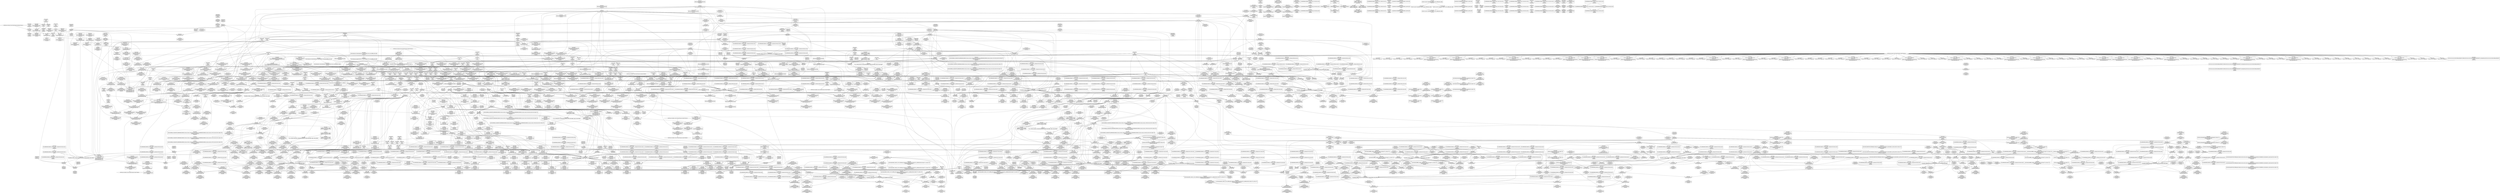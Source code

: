 digraph {
	CE0x4a3b480 [shape=record,shape=Mrecord,label="{CE0x4a3b480|i32_77|*Constant*}"]
	CE0x4a3ecd0 [shape=record,shape=Mrecord,label="{CE0x4a3ecd0|kzalloc:entry|*SummSource*}"]
	CE0x4a139f0 [shape=record,shape=Mrecord,label="{CE0x4a139f0|COLLAPSED:_GCMRE___llvm_gcov_ctr127_internal_global_11_x_i64_zeroinitializer:_elem_0:default:}"]
	CE0x4a21c10 [shape=record,shape=Mrecord,label="{CE0x4a21c10|GLOBAL:__preempt_count_add|*Constant*}"]
	CE0x4a39410 [shape=record,shape=Mrecord,label="{CE0x4a39410|rcu_read_lock:tmp5|include/linux/rcupdate.h,882|*SummSink*}"]
	CE0x4adc120 [shape=record,shape=Mrecord,label="{CE0x4adc120|__preempt_count_add:tmp3|*SummSink*}"]
	CE0x49c7930 [shape=record,shape=Mrecord,label="{CE0x49c7930|get_current:tmp4|./arch/x86/include/asm/current.h,14|*SummSource*}"]
	CE0x4ae8c70 [shape=record,shape=Mrecord,label="{CE0x4ae8c70|i64*_getelementptr_inbounds_(_4_x_i64_,_4_x_i64_*___llvm_gcov_ctr134,_i64_0,_i64_1)|*Constant*|*SummSource*}"]
	CE0x4a10280 [shape=record,shape=Mrecord,label="{CE0x4a10280|i32_1|*Constant*}"]
	CE0x4a37180 [shape=record,shape=Mrecord,label="{CE0x4a37180|_call_void_mcount()_#3|*SummSource*}"]
	CE0x4adf3b0 [shape=record,shape=Mrecord,label="{CE0x4adf3b0|__rcu_read_lock:do.end|*SummSource*}"]
	CE0x4a57fa0 [shape=record,shape=Mrecord,label="{CE0x4a57fa0|i64*_getelementptr_inbounds_(_13_x_i64_,_13_x_i64_*___llvm_gcov_ctr126,_i64_0,_i64_12)|*Constant*|*SummSink*}"]
	CE0x4a30b30 [shape=record,shape=Mrecord,label="{CE0x4a30b30|rcu_lock_acquire:entry|*SummSink*}"]
	CE0x4ab0720 [shape=record,shape=Mrecord,label="{CE0x4ab0720|rcu_lock_acquire:tmp2|*SummSource*}"]
	CE0x4a4cc40 [shape=record,shape=Mrecord,label="{CE0x4a4cc40|kzalloc:tmp2|*SummSink*}"]
	CE0x4a36ee0 [shape=record,shape=Mrecord,label="{CE0x4a36ee0|_call_void_mcount()_#3}"]
	CE0x4a284e0 [shape=record,shape=Mrecord,label="{CE0x4a284e0|i32_934|*Constant*}"]
	CE0x4a60f90 [shape=record,shape=Mrecord,label="{CE0x4a60f90|rcu_read_lock:tmp11|include/linux/rcupdate.h,882}"]
	CE0x4a3c9e0 [shape=record,shape=Mrecord,label="{CE0x4a3c9e0|task_sid:tmp10|security/selinux/hooks.c,208|*SummSink*}"]
	CE0x4a28c40 [shape=record,shape=Mrecord,label="{CE0x4a28c40|rcu_read_lock:do.end|*SummSink*}"]
	CE0x4ae1ca0 [shape=record,shape=Mrecord,label="{CE0x4ae1ca0|__rcu_read_unlock:tmp2}"]
	CE0x49c4970 [shape=record,shape=Mrecord,label="{CE0x49c4970|GLOBAL:current_task|Global_var:current_task}"]
	CE0x4a095d0 [shape=record,shape=Mrecord,label="{CE0x4a095d0|current_sid:tmp|*SummSource*}"]
	CE0x4ab1570 [shape=record,shape=Mrecord,label="{CE0x4ab1570|rcu_read_unlock:tmp3|*SummSource*}"]
	CE0x499c9b0 [shape=record,shape=Mrecord,label="{CE0x499c9b0|selinux_msg_queue_alloc_security:tmp4|security/selinux/hooks.c,5158|*SummSource*}"]
	CE0x4a52da0 [shape=record,shape=Mrecord,label="{CE0x4a52da0|rcu_read_lock:tmp|*SummSink*}"]
	CE0x4a6eab0 [shape=record,shape=Mrecord,label="{CE0x4a6eab0|kmalloc:call|include/linux/slab.h,429}"]
	CE0x49e9010 [shape=record,shape=Mrecord,label="{CE0x49e9010|i8_4|*Constant*}"]
	CE0x49f1820 [shape=record,shape=Mrecord,label="{CE0x49f1820|kzalloc:tmp1}"]
	CE0x49f8070 [shape=record,shape=Mrecord,label="{CE0x49f8070|GLOBAL:ipc_free_security|*Constant*|*SummSink*}"]
	CE0x4a16e00 [shape=record,shape=Mrecord,label="{CE0x4a16e00|task_sid:tmp21|security/selinux/hooks.c,208|*SummSource*}"]
	CE0x4af9590 [shape=record,shape=Mrecord,label="{CE0x4af9590|i64*_getelementptr_inbounds_(_4_x_i64_,_4_x_i64_*___llvm_gcov_ctr135,_i64_0,_i64_1)|*Constant*|*SummSource*}"]
	CE0x4ae1290 [shape=record,shape=Mrecord,label="{CE0x4ae1290|rcu_lock_release:tmp7|*SummSource*}"]
	CE0x499c000 [shape=record,shape=Mrecord,label="{CE0x499c000|%struct.task_struct*_(%struct.task_struct**)*_asm_movq_%gs:$_1:P_,$0_,_r,im,_dirflag_,_fpsr_,_flags_}"]
	CE0x4a20db0 [shape=record,shape=Mrecord,label="{CE0x4a20db0|rcu_read_unlock:call3|include/linux/rcupdate.h,933|*SummSink*}"]
	CE0x4adf680 [shape=record,shape=Mrecord,label="{CE0x4adf680|i64*_getelementptr_inbounds_(_4_x_i64_,_4_x_i64_*___llvm_gcov_ctr128,_i64_0,_i64_0)|*Constant*}"]
	CE0x4a30ba0 [shape=record,shape=Mrecord,label="{CE0x4a30ba0|GLOBAL:rcu_lock_map|Global_var:rcu_lock_map}"]
	CE0x4adbaf0 [shape=record,shape=Mrecord,label="{CE0x4adbaf0|i64*_getelementptr_inbounds_(_4_x_i64_,_4_x_i64_*___llvm_gcov_ctr129,_i64_0,_i64_0)|*Constant*|*SummSource*}"]
	CE0x4aac080 [shape=record,shape=Mrecord,label="{CE0x4aac080|_call_void_mcount()_#3|*SummSink*}"]
	CE0x4a29150 [shape=record,shape=Mrecord,label="{CE0x4a29150|rcu_read_lock:tmp14|include/linux/rcupdate.h,882|*SummSource*}"]
	CE0x49abe60 [shape=record,shape=Mrecord,label="{CE0x49abe60|ipc_alloc_security:if.then|*SummSink*}"]
	CE0x4a1b3d0 [shape=record,shape=Mrecord,label="{CE0x4a1b3d0|i64*_getelementptr_inbounds_(_2_x_i64_,_2_x_i64_*___llvm_gcov_ctr98,_i64_0,_i64_0)|*Constant*}"]
	CE0x4a1d9c0 [shape=record,shape=Mrecord,label="{CE0x4a1d9c0|i64*_getelementptr_inbounds_(_2_x_i64_,_2_x_i64_*___llvm_gcov_ctr98,_i64_0,_i64_0)|*Constant*}"]
	CE0x4ab9e30 [shape=record,shape=Mrecord,label="{CE0x4ab9e30|_ret_void,_!dbg_!27717|include/linux/rcupdate.h,424|*SummSource*}"]
	CE0x49c0eb0 [shape=record,shape=Mrecord,label="{CE0x49c0eb0|selinux_msg_queue_alloc_security:q_perm|security/selinux/hooks.c,5157|*SummSource*}"]
	CE0x4a583a0 [shape=record,shape=Mrecord,label="{CE0x4a583a0|task_sid:tmp27|security/selinux/hooks.c,208|*SummSource*}"]
	CE0x4989870 [shape=record,shape=Mrecord,label="{CE0x4989870|current_sid:tmp7|security/selinux/hooks.c,218|*SummSink*}"]
	CE0x4a2e600 [shape=record,shape=Mrecord,label="{CE0x4a2e600|i64*_getelementptr_inbounds_(_11_x_i64_,_11_x_i64_*___llvm_gcov_ctr127,_i64_0,_i64_10)|*Constant*}"]
	CE0x4a14d00 [shape=record,shape=Mrecord,label="{CE0x4a14d00|kmalloc:tmp2|*SummSource*}"]
	CE0x4ad5a80 [shape=record,shape=Mrecord,label="{CE0x4ad5a80|_call_void_mcount()_#3|*SummSource*}"]
	CE0x49f0230 [shape=record,shape=Mrecord,label="{CE0x49f0230|_ret_i32_%retval.0,_!dbg_!27728|security/selinux/avc.c,775}"]
	CE0x4a19a30 [shape=record,shape=Mrecord,label="{CE0x4a19a30|current_sid:tmp23|security/selinux/hooks.c,218|*SummSink*}"]
	CE0x4a30f80 [shape=record,shape=Mrecord,label="{CE0x4a30f80|__rcu_read_lock:tmp4|include/linux/rcupdate.h,239}"]
	CE0x499b240 [shape=record,shape=Mrecord,label="{CE0x499b240|get_current:tmp2|*SummSource*}"]
	CE0x4ae8670 [shape=record,shape=Mrecord,label="{CE0x4ae8670|i64*_getelementptr_inbounds_(_4_x_i64_,_4_x_i64_*___llvm_gcov_ctr134,_i64_0,_i64_2)|*Constant*}"]
	CE0x4ae0d80 [shape=record,shape=Mrecord,label="{CE0x4ae0d80|rcu_lock_acquire:bb|*SummSource*}"]
	CE0x49c2930 [shape=record,shape=Mrecord,label="{CE0x49c2930|ipc_alloc_security:sid3|security/selinux/hooks.c,5089|*SummSource*}"]
	CE0x4a168a0 [shape=record,shape=Mrecord,label="{CE0x4a168a0|task_sid:tmp21|security/selinux/hooks.c,208}"]
	CE0x4aafd30 [shape=record,shape=Mrecord,label="{CE0x4aafd30|rcu_read_unlock:call|include/linux/rcupdate.h,933}"]
	CE0x499afc0 [shape=record,shape=Mrecord,label="{CE0x499afc0|get_current:bb}"]
	CE0x49ab710 [shape=record,shape=Mrecord,label="{CE0x49ab710|_call_void_mcount()_#3}"]
	CE0x4ae1b70 [shape=record,shape=Mrecord,label="{CE0x4ae1b70|__rcu_read_unlock:do.body|*SummSource*}"]
	CE0x4a27750 [shape=record,shape=Mrecord,label="{CE0x4a27750|rcu_lock_acquire:map|Function::rcu_lock_acquire&Arg::map::|*SummSource*}"]
	CE0x4a693d0 [shape=record,shape=Mrecord,label="{CE0x4a693d0|task_sid:tmp22|security/selinux/hooks.c,208|*SummSource*}"]
	CE0x4ac5de0 [shape=record,shape=Mrecord,label="{CE0x4ac5de0|i64*_getelementptr_inbounds_(_4_x_i64_,_4_x_i64_*___llvm_gcov_ctr133,_i64_0,_i64_0)|*Constant*}"]
	CE0x49ea0d0 [shape=record,shape=Mrecord,label="{CE0x49ea0d0|i32_(i32,_i32,_i16,_i32,_%struct.common_audit_data*)*_bitcast_(i32_(i32,_i32,_i16,_i32,_%struct.common_audit_data.495*)*_avc_has_perm_to_i32_(i32,_i32,_i16,_i32,_%struct.common_audit_data*)*)|*Constant*}"]
	CE0x49cf070 [shape=record,shape=Mrecord,label="{CE0x49cf070|selinux_msg_queue_alloc_security:security|security/selinux/hooks.c,5161}"]
	CE0x49f4c50 [shape=record,shape=Mrecord,label="{CE0x49f4c50|selinux_msg_queue_alloc_security:tmp19|security/selinux/hooks.c,5172|*SummSource*}"]
	CE0x4a34c40 [shape=record,shape=Mrecord,label="{CE0x4a34c40|cred_sid:tmp2|*SummSource*}"]
	CE0x4a586f0 [shape=record,shape=Mrecord,label="{CE0x4a586f0|task_sid:tmp27|security/selinux/hooks.c,208|*SummSink*}"]
	CE0x4a50890 [shape=record,shape=Mrecord,label="{CE0x4a50890|task_sid:tmp18|security/selinux/hooks.c,208|*SummSource*}"]
	CE0x4a4a9a0 [shape=record,shape=Mrecord,label="{CE0x4a4a9a0|rcu_read_unlock:tmp8|include/linux/rcupdate.h,933|*SummSink*}"]
	CE0x4a4fdd0 [shape=record,shape=Mrecord,label="{CE0x4a4fdd0|cred_sid:tmp3|*SummSource*}"]
	CE0x4ae2db0 [shape=record,shape=Mrecord,label="{CE0x4ae2db0|_call_void_mcount()_#3}"]
	CE0x4a30a00 [shape=record,shape=Mrecord,label="{CE0x4a30a00|rcu_read_unlock:tmp12|include/linux/rcupdate.h,933}"]
	CE0x4a2e060 [shape=record,shape=Mrecord,label="{CE0x4a2e060|rcu_read_lock:tmp20|include/linux/rcupdate.h,882|*SummSink*}"]
	CE0x499bc70 [shape=record,shape=Mrecord,label="{CE0x499bc70|80:_i32,_112:_i8*,_:_CMRE_23,24_}"]
	CE0x4a63060 [shape=record,shape=Mrecord,label="{CE0x4a63060|GLOBAL:__kmalloc|*Constant*}"]
	CE0x49af7e0 [shape=record,shape=Mrecord,label="{CE0x49af7e0|_call_void_mcount()_#3|*SummSource*}"]
	CE0x4ad0050 [shape=record,shape=Mrecord,label="{CE0x4ad0050|rcu_lock_acquire:indirectgoto|*SummSink*}"]
	CE0x4ac2910 [shape=record,shape=Mrecord,label="{CE0x4ac2910|GLOBAL:lock_acquire|*Constant*|*SummSink*}"]
	CE0x49a34a0 [shape=record,shape=Mrecord,label="{CE0x49a34a0|i32_0|*Constant*}"]
	CE0x4ae04b0 [shape=record,shape=Mrecord,label="{CE0x4ae04b0|__rcu_read_unlock:tmp7|include/linux/rcupdate.h,245}"]
	CE0x49af9e0 [shape=record,shape=Mrecord,label="{CE0x49af9e0|_ret_%struct.task_struct*_%tmp4,_!dbg_!27714|./arch/x86/include/asm/current.h,14}"]
	CE0x4a61680 [shape=record,shape=Mrecord,label="{CE0x4a61680|rcu_read_lock:bb|*SummSink*}"]
	CE0x4a6a470 [shape=record,shape=Mrecord,label="{CE0x4a6a470|i64*_getelementptr_inbounds_(_13_x_i64_,_13_x_i64_*___llvm_gcov_ctr126,_i64_0,_i64_11)|*Constant*|*SummSink*}"]
	CE0x4adf610 [shape=record,shape=Mrecord,label="{CE0x4adf610|__rcu_read_lock:do.end|*SummSink*}"]
	CE0x49ee570 [shape=record,shape=Mrecord,label="{CE0x49ee570|selinux_msg_queue_alloc_security:tmp13|security/selinux/hooks.c,5168|*SummSink*}"]
	CE0x4a14920 [shape=record,shape=Mrecord,label="{CE0x4a14920|task_sid:tobool|security/selinux/hooks.c,208}"]
	CE0x4a23310 [shape=record,shape=Mrecord,label="{CE0x4a23310|GLOBAL:rcu_read_lock|*Constant*}"]
	CE0x4a35c20 [shape=record,shape=Mrecord,label="{CE0x4a35c20|cred_sid:sid|security/selinux/hooks.c,197|*SummSink*}"]
	CE0x4ae1e80 [shape=record,shape=Mrecord,label="{CE0x4ae1e80|i64*_getelementptr_inbounds_(_4_x_i64_,_4_x_i64_*___llvm_gcov_ctr129,_i64_0,_i64_1)|*Constant*|*SummSink*}"]
	CE0x4a371f0 [shape=record,shape=Mrecord,label="{CE0x4a371f0|_call_void_mcount()_#3|*SummSink*}"]
	CE0x4a69260 [shape=record,shape=Mrecord,label="{CE0x4a69260|i64*_getelementptr_inbounds_(_13_x_i64_,_13_x_i64_*___llvm_gcov_ctr126,_i64_0,_i64_10)|*Constant*|*SummSource*}"]
	CE0x4a33820 [shape=record,shape=Mrecord,label="{CE0x4a33820|rcu_read_lock:tmp13|include/linux/rcupdate.h,882}"]
	CE0x4a5a870 [shape=record,shape=Mrecord,label="{CE0x4a5a870|rcu_read_unlock:entry|*SummSink*}"]
	CE0x499c410 [shape=record,shape=Mrecord,label="{CE0x499c410|80:_i32,_112:_i8*,_:_CMRE_1,2_}"]
	CE0x49c8740 [shape=record,shape=Mrecord,label="{CE0x49c8740|i64*_getelementptr_inbounds_(_9_x_i64_,_9_x_i64_*___llvm_gcov_ctr300,_i64_0,_i64_3)|*Constant*|*SummSource*}"]
	CE0x4a0bc60 [shape=record,shape=Mrecord,label="{CE0x4a0bc60|_ret_i8*_%call,_!dbg_!27715|include/linux/slab.h,578}"]
	CE0x4a413f0 [shape=record,shape=Mrecord,label="{CE0x4a413f0|i64*_getelementptr_inbounds_(_2_x_i64_,_2_x_i64_*___llvm_gcov_ctr302,_i64_0,_i64_1)|*Constant*|*SummSink*}"]
	CE0x49af8e0 [shape=record,shape=Mrecord,label="{CE0x49af8e0|_call_void_mcount()_#3|*SummSink*}"]
	CE0x4a0b3d0 [shape=record,shape=Mrecord,label="{CE0x4a0b3d0|%struct.ipc_security_struct*_null|*Constant*|*SummSink*}"]
	CE0x499e750 [shape=record,shape=Mrecord,label="{CE0x499e750|current_sid:land.lhs.true2|*SummSource*}"]
	CE0x49f6d80 [shape=record,shape=Mrecord,label="{CE0x49f6d80|selinux_msg_queue_alloc_security:q_perm9|security/selinux/hooks.c,5169}"]
	CE0x4a18c80 [shape=record,shape=Mrecord,label="{CE0x4a18c80|COLLAPSED:_CMRE:_elem_0::|security/selinux/hooks.c,218}"]
	CE0x499dcc0 [shape=record,shape=Mrecord,label="{CE0x499dcc0|current_sid:do.end}"]
	CE0x4ac5410 [shape=record,shape=Mrecord,label="{CE0x4ac5410|_call_void_lock_release(%struct.lockdep_map*_%map,_i32_1,_i64_ptrtoint_(i8*_blockaddress(_rcu_lock_release,_%__here)_to_i64))_#10,_!dbg_!27716|include/linux/rcupdate.h,423|*SummSource*}"]
	CE0x4a11040 [shape=record,shape=Mrecord,label="{CE0x4a11040|task_sid:task|Function::task_sid&Arg::task::|*SummSink*}"]
	CE0x49ada10 [shape=record,shape=Mrecord,label="{CE0x49ada10|selinux_msg_queue_alloc_security:tmp7|security/selinux/hooks.c,5159|*SummSink*}"]
	CE0x4aada90 [shape=record,shape=Mrecord,label="{CE0x4aada90|_call_void_lockdep_rcu_suspicious(i8*_getelementptr_inbounds_(_25_x_i8_,_25_x_i8_*_.str45,_i32_0,_i32_0),_i32_934,_i8*_getelementptr_inbounds_(_44_x_i8_,_44_x_i8_*_.str47,_i32_0,_i32_0))_#10,_!dbg_!27726|include/linux/rcupdate.h,933}"]
	CE0x4a17be0 [shape=record,shape=Mrecord,label="{CE0x4a17be0|i32_78|*Constant*|*SummSink*}"]
	CE0x49c0f20 [shape=record,shape=Mrecord,label="{CE0x49c0f20|get_current:tmp|*SummSink*}"]
	CE0x4a404b0 [shape=record,shape=Mrecord,label="{CE0x4a404b0|i32_32768|*Constant*}"]
	CE0x4a068b0 [shape=record,shape=Mrecord,label="{CE0x4a068b0|ipc_free_security:tmp3}"]
	CE0x4ac4450 [shape=record,shape=Mrecord,label="{CE0x4ac4450|__rcu_read_lock:tmp2}"]
	CE0x4a044b0 [shape=record,shape=Mrecord,label="{CE0x4a044b0|kzalloc:flags|Function::kzalloc&Arg::flags::|*SummSink*}"]
	CE0x49c0a50 [shape=record,shape=Mrecord,label="{CE0x49c0a50|current_sid:tmp7|security/selinux/hooks.c,218}"]
	CE0x4a622b0 [shape=record,shape=Mrecord,label="{CE0x4a622b0|task_sid:tmp15|security/selinux/hooks.c,208}"]
	CE0x4adb5d0 [shape=record,shape=Mrecord,label="{CE0x4adb5d0|i64*_getelementptr_inbounds_(_4_x_i64_,_4_x_i64_*___llvm_gcov_ctr135,_i64_0,_i64_3)|*Constant*|*SummSink*}"]
	CE0x49bc490 [shape=record,shape=Mrecord,label="{CE0x49bc490|selinux_msg_queue_alloc_security:tmp4|security/selinux/hooks.c,5158|*SummSink*}"]
	CE0x49afa80 [shape=record,shape=Mrecord,label="{CE0x49afa80|_ret_%struct.task_struct*_%tmp4,_!dbg_!27714|./arch/x86/include/asm/current.h,14|*SummSink*}"]
	CE0x4a531f0 [shape=record,shape=Mrecord,label="{CE0x4a531f0|i64*_getelementptr_inbounds_(_13_x_i64_,_13_x_i64_*___llvm_gcov_ctr126,_i64_0,_i64_0)|*Constant*|*SummSource*}"]
	CE0x4ab2020 [shape=record,shape=Mrecord,label="{CE0x4ab2020|rcu_lock_acquire:tmp3|*SummSource*}"]
	CE0x49a9730 [shape=record,shape=Mrecord,label="{CE0x49a9730|80:_i32,_112:_i8*,_:_CMRE_68,69_}"]
	CE0x499b630 [shape=record,shape=Mrecord,label="{CE0x499b630|80:_i32,_112:_i8*,_:_CMRE_55,56_}"]
	CE0x4ac8570 [shape=record,shape=Mrecord,label="{CE0x4ac8570|__rcu_read_unlock:tmp3|*SummSink*}"]
	CE0x49afc80 [shape=record,shape=Mrecord,label="{CE0x49afc80|selinux_msg_queue_alloc_security:msq|Function::selinux_msg_queue_alloc_security&Arg::msq::}"]
	CE0x4abd640 [shape=record,shape=Mrecord,label="{CE0x4abd640|i64*_getelementptr_inbounds_(_4_x_i64_,_4_x_i64_*___llvm_gcov_ctr128,_i64_0,_i64_0)|*Constant*|*SummSink*}"]
	CE0x4a08210 [shape=record,shape=Mrecord,label="{CE0x4a08210|current_sid:tmp|*SummSink*}"]
	CE0x49b3b60 [shape=record,shape=Mrecord,label="{CE0x49b3b60|selinux_msg_queue_alloc_security:q_perm3|security/selinux/hooks.c,5161|*SummSource*}"]
	CE0x49897a0 [shape=record,shape=Mrecord,label="{CE0x49897a0|ipc_alloc_security:tmp3|security/selinux/hooks.c,5084|*SummSource*}"]
	CE0x4a50300 [shape=record,shape=Mrecord,label="{CE0x4a50300|i64*_getelementptr_inbounds_(_13_x_i64_,_13_x_i64_*___llvm_gcov_ctr126,_i64_0,_i64_8)|*Constant*|*SummSink*}"]
	CE0x4ada4b0 [shape=record,shape=Mrecord,label="{CE0x4ada4b0|__preempt_count_sub:do.end|*SummSink*}"]
	CE0x4a2eae0 [shape=record,shape=Mrecord,label="{CE0x4a2eae0|rcu_read_lock:tmp21|include/linux/rcupdate.h,884|*SummSink*}"]
	CE0x4a18ee0 [shape=record,shape=Mrecord,label="{CE0x4a18ee0|current_sid:security|security/selinux/hooks.c,218|*SummSource*}"]
	CE0x4a6a870 [shape=record,shape=Mrecord,label="{CE0x4a6a870|task_sid:tmp25|security/selinux/hooks.c,208|*SummSource*}"]
	CE0x49ad750 [shape=record,shape=Mrecord,label="{CE0x49ad750|selinux_msg_queue_alloc_security:tmp7|security/selinux/hooks.c,5159}"]
	CE0x499bed0 [shape=record,shape=Mrecord,label="{CE0x499bed0|80:_i32,_112:_i8*,_:_CMRE_25,26_}"]
	CE0x4a412a0 [shape=record,shape=Mrecord,label="{CE0x4a412a0|ipc_alloc_security:tmp6|security/selinux/hooks.c,5084|*SummSink*}"]
	CE0x4a237c0 [shape=record,shape=Mrecord,label="{CE0x4a237c0|i64*_getelementptr_inbounds_(_6_x_i64_,_6_x_i64_*___llvm_gcov_ctr301,_i64_0,_i64_0)|*Constant*}"]
	CE0x4ac17a0 [shape=record,shape=Mrecord,label="{CE0x4ac17a0|rcu_lock_release:tmp2|*SummSource*}"]
	CE0x4a13e60 [shape=record,shape=Mrecord,label="{CE0x4a13e60|i64*_getelementptr_inbounds_(_13_x_i64_,_13_x_i64_*___llvm_gcov_ctr126,_i64_0,_i64_8)|*Constant*}"]
	CE0x49f04f0 [shape=record,shape=Mrecord,label="{CE0x49f04f0|avc_has_perm:requested|Function::avc_has_perm&Arg::requested::|*SummSource*}"]
	CE0x4a06ea0 [shape=record,shape=Mrecord,label="{CE0x4a06ea0|current_sid:tmp3|*SummSource*}"]
	CE0x4a20ba0 [shape=record,shape=Mrecord,label="{CE0x4a20ba0|i64*_getelementptr_inbounds_(_4_x_i64_,_4_x_i64_*___llvm_gcov_ctr128,_i64_0,_i64_3)|*Constant*}"]
	CE0x4a1cc10 [shape=record,shape=Mrecord,label="{CE0x4a1cc10|get_current:tmp3}"]
	CE0x4afd6b0 [shape=record,shape=Mrecord,label="{CE0x4afd6b0|__preempt_count_sub:do.body}"]
	CE0x4a4fe40 [shape=record,shape=Mrecord,label="{CE0x4a4fe40|cred_sid:tmp3|*SummSink*}"]
	CE0x4a59d80 [shape=record,shape=Mrecord,label="{CE0x4a59d80|_call_void_rcu_read_unlock()_#10,_!dbg_!27748|security/selinux/hooks.c,209|*SummSink*}"]
	CE0x4a14d70 [shape=record,shape=Mrecord,label="{CE0x4a14d70|kmalloc:tmp2|*SummSink*}"]
	CE0x4a158a0 [shape=record,shape=Mrecord,label="{CE0x4a158a0|i8*_getelementptr_inbounds_(_41_x_i8_,_41_x_i8_*_.str44,_i32_0,_i32_0)|*Constant*|*SummSource*}"]
	CE0x4a2b3f0 [shape=record,shape=Mrecord,label="{CE0x4a2b3f0|GLOBAL:lockdep_rcu_suspicious|*Constant*}"]
	CE0x49edb40 [shape=record,shape=Mrecord,label="{CE0x49edb40|selinux_msg_queue_alloc_security:tmp13|security/selinux/hooks.c,5168}"]
	CE0x4a6d780 [shape=record,shape=Mrecord,label="{CE0x4a6d780|task_sid:tmp4|*LoadInst*|security/selinux/hooks.c,208}"]
	CE0x4a43e00 [shape=record,shape=Mrecord,label="{CE0x4a43e00|ipc_alloc_security:bb|*SummSink*}"]
	CE0x4a600c0 [shape=record,shape=Mrecord,label="{CE0x4a600c0|rcu_read_unlock:tmp11|include/linux/rcupdate.h,933}"]
	CE0x4ab1090 [shape=record,shape=Mrecord,label="{CE0x4ab1090|rcu_lock_acquire:bb}"]
	CE0x4ab59b0 [shape=record,shape=Mrecord,label="{CE0x4ab59b0|rcu_read_unlock:land.lhs.true|*SummSink*}"]
	CE0x4ab7340 [shape=record,shape=Mrecord,label="{CE0x4ab7340|rcu_read_unlock:tmp20|include/linux/rcupdate.h,933|*SummSink*}"]
	CE0x49b82d0 [shape=record,shape=Mrecord,label="{CE0x49b82d0|80:_i32,_112:_i8*,_:_CMRE_76,80_|*MultipleSource*|Function::selinux_msg_queue_alloc_security&Arg::msq::|security/selinux/hooks.c,5157}"]
	CE0x4ae8a00 [shape=record,shape=Mrecord,label="{CE0x4ae8a00|GLOBAL:__preempt_count|Global_var:__preempt_count|*SummSource*}"]
	CE0x49eea40 [shape=record,shape=Mrecord,label="{CE0x49eea40|selinux_msg_queue_alloc_security:tmp14|security/selinux/hooks.c,5168|*SummSource*}"]
	CE0x4a34cb0 [shape=record,shape=Mrecord,label="{CE0x4a34cb0|cred_sid:tmp2|*SummSink*}"]
	CE0x49a4690 [shape=record,shape=Mrecord,label="{CE0x49a4690|80:_i32,_112:_i8*,_:_CMRE_64,65_}"]
	CE0x49be140 [shape=record,shape=Mrecord,label="{CE0x49be140|selinux_msg_queue_alloc_security:call|security/selinux/hooks.c,5154|*SummSink*}"]
	CE0x4a33fe0 [shape=record,shape=Mrecord,label="{CE0x4a33fe0|task_sid:tmp3|*SummSink*}"]
	CE0x4a4d720 [shape=record,shape=Mrecord,label="{CE0x4a4d720|rcu_read_lock:tmp3}"]
	CE0x49f83d0 [shape=record,shape=Mrecord,label="{CE0x49f83d0|ipc_free_security:entry|*SummSource*}"]
	CE0x4afbca0 [shape=record,shape=Mrecord,label="{CE0x4afbca0|__preempt_count_sub:tmp6|./arch/x86/include/asm/preempt.h,78|*SummSink*}"]
	CE0x4a0ba60 [shape=record,shape=Mrecord,label="{CE0x4a0ba60|i32_208|*Constant*|*SummSource*}"]
	CE0x4ae2f20 [shape=record,shape=Mrecord,label="{CE0x4ae2f20|__rcu_read_unlock:do.end|*SummSource*}"]
	CE0x4a51050 [shape=record,shape=Mrecord,label="{CE0x4a51050|task_sid:bb}"]
	CE0x49fed30 [shape=record,shape=Mrecord,label="{CE0x49fed30|ipc_free_security:bb|*SummSink*}"]
	CE0x4a6ee60 [shape=record,shape=Mrecord,label="{CE0x4a6ee60|task_sid:tmp14|security/selinux/hooks.c,208|*SummSource*}"]
	CE0x4a2f940 [shape=record,shape=Mrecord,label="{CE0x4a2f940|i8*_getelementptr_inbounds_(_42_x_i8_,_42_x_i8_*_.str46,_i32_0,_i32_0)|*Constant*|*SummSource*}"]
	CE0x4a64430 [shape=record,shape=Mrecord,label="{CE0x4a64430|_call_void___rcu_read_lock()_#10,_!dbg_!27710|include/linux/rcupdate.h,879|*SummSource*}"]
	CE0x4a2e770 [shape=record,shape=Mrecord,label="{CE0x4a2e770|rcu_read_lock:tmp21|include/linux/rcupdate.h,884|*SummSource*}"]
	CE0x49b9300 [shape=record,shape=Mrecord,label="{CE0x49b9300|GLOBAL:current_sid.__warned|Global_var:current_sid.__warned}"]
	CE0x49fecc0 [shape=record,shape=Mrecord,label="{CE0x49fecc0|ipc_free_security:bb|*SummSource*}"]
	CE0x4a52c00 [shape=record,shape=Mrecord,label="{CE0x4a52c00|cred_sid:security|security/selinux/hooks.c,196|*SummSource*}"]
	CE0x4aab460 [shape=record,shape=Mrecord,label="{CE0x4aab460|rcu_lock_acquire:tmp|*SummSource*}"]
	CE0x49f8440 [shape=record,shape=Mrecord,label="{CE0x49f8440|ipc_free_security:entry|*SummSink*}"]
	CE0x4a5d150 [shape=record,shape=Mrecord,label="{CE0x4a5d150|rcu_read_unlock:tmp9|include/linux/rcupdate.h,933|*SummSink*}"]
	CE0x4acac00 [shape=record,shape=Mrecord,label="{CE0x4acac00|__rcu_read_unlock:bb|*SummSource*}"]
	CE0x4a1ee70 [shape=record,shape=Mrecord,label="{CE0x4a1ee70|i8*_null|*Constant*}"]
	CE0x4a62b00 [shape=record,shape=Mrecord,label="{CE0x4a62b00|_ret_void,_!dbg_!27717|include/linux/rcupdate.h,240|*SummSink*}"]
	CE0x4ab7e20 [shape=record,shape=Mrecord,label="{CE0x4ab7e20|i64*_getelementptr_inbounds_(_11_x_i64_,_11_x_i64_*___llvm_gcov_ctr132,_i64_0,_i64_10)|*Constant*|*SummSink*}"]
	CE0x4a5bc80 [shape=record,shape=Mrecord,label="{CE0x4a5bc80|rcu_read_lock:tobool1|include/linux/rcupdate.h,882|*SummSink*}"]
	CE0x49f34e0 [shape=record,shape=Mrecord,label="{CE0x49f34e0|current_sid:tmp19|security/selinux/hooks.c,218}"]
	CE0x4b026c0 [shape=record,shape=Mrecord,label="{CE0x4b026c0|__preempt_count_add:tmp6|./arch/x86/include/asm/preempt.h,73}"]
	CE0x4a0be70 [shape=record,shape=Mrecord,label="{CE0x4a0be70|current_sid:tmp9|security/selinux/hooks.c,218}"]
	CE0x4a1f2c0 [shape=record,shape=Mrecord,label="{CE0x4a1f2c0|i8*_null|*Constant*|*SummSink*}"]
	CE0x4a0eff0 [shape=record,shape=Mrecord,label="{CE0x4a0eff0|__rcu_read_lock:tmp7|include/linux/rcupdate.h,240}"]
	CE0x4a65590 [shape=record,shape=Mrecord,label="{CE0x4a65590|task_sid:tmp2}"]
	CE0x4a29280 [shape=record,shape=Mrecord,label="{CE0x4a29280|rcu_read_lock:tmp14|include/linux/rcupdate.h,882|*SummSink*}"]
	CE0x4ae33a0 [shape=record,shape=Mrecord,label="{CE0x4ae33a0|__rcu_read_unlock:tmp1}"]
	CE0x4a1e330 [shape=record,shape=Mrecord,label="{CE0x4a1e330|task_sid:tmp13|security/selinux/hooks.c,208|*SummSource*}"]
	CE0x4a08040 [shape=record,shape=Mrecord,label="{CE0x4a08040|current_sid:if.then|*SummSink*}"]
	CE0x4a36ab0 [shape=record,shape=Mrecord,label="{CE0x4a36ab0|i64*_getelementptr_inbounds_(_11_x_i64_,_11_x_i64_*___llvm_gcov_ctr127,_i64_0,_i64_1)|*Constant*|*SummSink*}"]
	CE0x49a3990 [shape=record,shape=Mrecord,label="{CE0x49a3990|selinux_msg_queue_alloc_security:ad|security/selinux/hooks.c, 5153|*SummSink*}"]
	CE0x4ab96d0 [shape=record,shape=Mrecord,label="{CE0x4ab96d0|rcu_lock_release:map|Function::rcu_lock_release&Arg::map::}"]
	CE0x4aabc70 [shape=record,shape=Mrecord,label="{CE0x4aabc70|rcu_lock_acquire:tmp|*SummSink*}"]
	CE0x4a179d0 [shape=record,shape=Mrecord,label="{CE0x4a179d0|i32_78|*Constant*|*SummSource*}"]
	CE0x4a620b0 [shape=record,shape=Mrecord,label="{CE0x4a620b0|i64_7|*Constant*|*SummSink*}"]
	CE0x49f8290 [shape=record,shape=Mrecord,label="{CE0x49f8290|GLOBAL:ipc_free_security|*Constant*|*SummSource*}"]
	CE0x49b7740 [shape=record,shape=Mrecord,label="{CE0x49b7740|80:_i32,_112:_i8*,_:_CMRE_31,32_}"]
	CE0x4a1be00 [shape=record,shape=Mrecord,label="{CE0x4a1be00|task_sid:tobool4|security/selinux/hooks.c,208|*SummSink*}"]
	CE0x4a14fd0 [shape=record,shape=Mrecord,label="{CE0x4a14fd0|task_sid:tmp|*SummSource*}"]
	CE0x4a06c20 [shape=record,shape=Mrecord,label="{CE0x4a06c20|_call_void_mcount()_#3}"]
	CE0x4adf820 [shape=record,shape=Mrecord,label="{CE0x4adf820|__rcu_read_lock:bb|*SummSink*}"]
	CE0x4a27060 [shape=record,shape=Mrecord,label="{CE0x4a27060|GLOBAL:rcu_lock_acquire|*Constant*}"]
	CE0x4ac3f70 [shape=record,shape=Mrecord,label="{CE0x4ac3f70|__preempt_count_sub:val|Function::__preempt_count_sub&Arg::val::|*SummSource*}"]
	CE0x4ad12e0 [shape=record,shape=Mrecord,label="{CE0x4ad12e0|__preempt_count_add:tmp6|./arch/x86/include/asm/preempt.h,73|*SummSource*}"]
	CE0x4ab6640 [shape=record,shape=Mrecord,label="{CE0x4ab6640|rcu_read_unlock:tmp|*SummSource*}"]
	CE0x49ad850 [shape=record,shape=Mrecord,label="{CE0x49ad850|selinux_msg_queue_alloc_security:tmp7|security/selinux/hooks.c,5159|*SummSource*}"]
	CE0x49b5e00 [shape=record,shape=Mrecord,label="{CE0x49b5e00|80:_i32,_112:_i8*,_:_CMRE_172,176_|*MultipleSource*|Function::selinux_msg_queue_alloc_security&Arg::msq::|security/selinux/hooks.c,5157}"]
	CE0x4ae6d40 [shape=record,shape=Mrecord,label="{CE0x4ae6d40|__preempt_count_sub:do.body|*SummSource*}"]
	CE0x4a38800 [shape=record,shape=Mrecord,label="{CE0x4a38800|_call_void_lockdep_rcu_suspicious(i8*_getelementptr_inbounds_(_25_x_i8_,_25_x_i8_*_.str3,_i32_0,_i32_0),_i32_208,_i8*_getelementptr_inbounds_(_41_x_i8_,_41_x_i8_*_.str44,_i32_0,_i32_0))_#10,_!dbg_!27732|security/selinux/hooks.c,208|*SummSource*}"]
	CE0x499a000 [shape=record,shape=Mrecord,label="{CE0x499a000|current_sid:entry|*SummSource*}"]
	CE0x49abd60 [shape=record,shape=Mrecord,label="{CE0x49abd60|COLLAPSED:_GCMRE___llvm_gcov_ctr301_internal_global_6_x_i64_zeroinitializer:_elem_0:default:}"]
	CE0x4a17dc0 [shape=record,shape=Mrecord,label="{CE0x4a17dc0|COLLAPSED:_GCMRE_current_task_external_global_%struct.task_struct*:_elem_0::|security/selinux/hooks.c,218}"]
	CE0x4ae82a0 [shape=record,shape=Mrecord,label="{CE0x4ae82a0|_call_void_asm_addl_$1,_%gs:$0_,_*m,ri,*m,_dirflag_,_fpsr_,_flags_(i32*___preempt_count,_i32_%val,_i32*___preempt_count)_#3,_!dbg_!27714,_!srcloc_!27717|./arch/x86/include/asm/preempt.h,72|*SummSource*}"]
	CE0x4995530 [shape=record,shape=Mrecord,label="{CE0x4995530|selinux_msg_queue_alloc_security:if.end|*SummSource*}"]
	CE0x4a0a050 [shape=record,shape=Mrecord,label="{CE0x4a0a050|i64_4|*Constant*}"]
	CE0x4a0ddb0 [shape=record,shape=Mrecord,label="{CE0x4a0ddb0|i64*_getelementptr_inbounds_(_6_x_i64_,_6_x_i64_*___llvm_gcov_ctr301,_i64_0,_i64_5)|*Constant*}"]
	CE0x4afab40 [shape=record,shape=Mrecord,label="{CE0x4afab40|i64*_getelementptr_inbounds_(_4_x_i64_,_4_x_i64_*___llvm_gcov_ctr135,_i64_0,_i64_1)|*Constant*|*SummSink*}"]
	CE0x49c82f0 [shape=record,shape=Mrecord,label="{CE0x49c82f0|i64*_getelementptr_inbounds_(_2_x_i64_,_2_x_i64_*___llvm_gcov_ctr302,_i64_0,_i64_1)|*Constant*}"]
	CE0x4a3f1e0 [shape=record,shape=Mrecord,label="{CE0x4a3f1e0|ipc_alloc_security:tmp10|security/selinux/hooks.c,5087}"]
	CE0x4995a50 [shape=record,shape=Mrecord,label="{CE0x4995a50|selinux_msg_queue_alloc_security:if.end}"]
	CE0x4a147b0 [shape=record,shape=Mrecord,label="{CE0x4a147b0|task_sid:call|security/selinux/hooks.c,208|*SummSink*}"]
	CE0x4aad350 [shape=record,shape=Mrecord,label="{CE0x4aad350|__rcu_read_unlock:tmp3}"]
	CE0x4afbd10 [shape=record,shape=Mrecord,label="{CE0x4afbd10|__preempt_count_sub:tmp6|./arch/x86/include/asm/preempt.h,78|*SummSource*}"]
	CE0x49bbf40 [shape=record,shape=Mrecord,label="{CE0x49bbf40|GLOBAL:get_current|*Constant*}"]
	CE0x4a137e0 [shape=record,shape=Mrecord,label="{CE0x4a137e0|rcu_read_lock:do.body}"]
	CE0x4a41c80 [shape=record,shape=Mrecord,label="{CE0x4a41c80|COLLAPSED:_GCMRE___llvm_gcov_ctr109_internal_global_2_x_i64_zeroinitializer:_elem_0:default:}"]
	CE0x4ab2fc0 [shape=record,shape=Mrecord,label="{CE0x4ab2fc0|__rcu_read_lock:tmp5|include/linux/rcupdate.h,239|*SummSink*}"]
	CE0x49cb590 [shape=record,shape=Mrecord,label="{CE0x49cb590|current_sid:tmp19|security/selinux/hooks.c,218|*SummSink*}"]
	CE0x4a6fce0 [shape=record,shape=Mrecord,label="{CE0x4a6fce0|cred_sid:tmp1|*SummSink*}"]
	CE0x49bd180 [shape=record,shape=Mrecord,label="{CE0x49bd180|ipc_alloc_security:tmp2|security/selinux/hooks.c,5083|*SummSource*}"]
	CE0x4aaab20 [shape=record,shape=Mrecord,label="{CE0x4aaab20|i64*_getelementptr_inbounds_(_4_x_i64_,_4_x_i64_*___llvm_gcov_ctr129,_i64_0,_i64_2)|*Constant*|*SummSink*}"]
	CE0x4b18920 [shape=record,shape=Mrecord,label="{CE0x4b18920|__preempt_count_sub:tmp4|./arch/x86/include/asm/preempt.h,77|*SummSink*}"]
	CE0x4a038c0 [shape=record,shape=Mrecord,label="{CE0x4a038c0|GLOBAL:lockdep_rcu_suspicious|*Constant*|*SummSink*}"]
	CE0x4a41170 [shape=record,shape=Mrecord,label="{CE0x4a41170|ipc_alloc_security:tmp6|security/selinux/hooks.c,5084|*SummSource*}"]
	CE0x49c2790 [shape=record,shape=Mrecord,label="{CE0x49c2790|ipc_alloc_security:sid3|security/selinux/hooks.c,5089}"]
	CE0x4a02d90 [shape=record,shape=Mrecord,label="{CE0x4a02d90|_call_void_mcount()_#3}"]
	CE0x49f0930 [shape=record,shape=Mrecord,label="{CE0x49f0930|selinux_msg_queue_alloc_security:u|security/selinux/hooks.c,5164|*SummSource*}"]
	CE0x49b7420 [shape=record,shape=Mrecord,label="{CE0x49b7420|80:_i32,_112:_i8*,_:_CMRE_12,13_}"]
	CE0x4a70400 [shape=record,shape=Mrecord,label="{CE0x4a70400|__rcu_read_lock:tmp1|*SummSource*}"]
	CE0x4a1f660 [shape=record,shape=Mrecord,label="{CE0x4a1f660|ipc_alloc_security:tmp4|security/selinux/hooks.c,5084}"]
	CE0x4a2c200 [shape=record,shape=Mrecord,label="{CE0x4a2c200|i64*_getelementptr_inbounds_(_11_x_i64_,_11_x_i64_*___llvm_gcov_ctr127,_i64_0,_i64_9)|*Constant*|*SummSource*}"]
	CE0x4ae1d80 [shape=record,shape=Mrecord,label="{CE0x4ae1d80|__rcu_read_unlock:tmp2|*SummSink*}"]
	CE0x4add3d0 [shape=record,shape=Mrecord,label="{CE0x4add3d0|__preempt_count_sub:entry}"]
	CE0x4a17f90 [shape=record,shape=Mrecord,label="{CE0x4a17f90|current_sid:cred|security/selinux/hooks.c,218|*SummSource*}"]
	CE0x49fe340 [shape=record,shape=Mrecord,label="{CE0x49fe340|ipc_alloc_security:retval.0|*SummSource*}"]
	CE0x49ba210 [shape=record,shape=Mrecord,label="{CE0x49ba210|i16_27|*Constant*|*SummSource*}"]
	CE0x4a31a20 [shape=record,shape=Mrecord,label="{CE0x4a31a20|rcu_lock_acquire:__here|*SummSink*}"]
	CE0x4a0a980 [shape=record,shape=Mrecord,label="{CE0x4a0a980|COLLAPSED:_GCMRE___llvm_gcov_ctr125_internal_global_11_x_i64_zeroinitializer:_elem_0:default:}"]
	CE0x4ace710 [shape=record,shape=Mrecord,label="{CE0x4ace710|__rcu_read_lock:tmp}"]
	CE0x49ca3c0 [shape=record,shape=Mrecord,label="{CE0x49ca3c0|current_sid:tmp16|security/selinux/hooks.c,218}"]
	CE0x4af5c20 [shape=record,shape=Mrecord,label="{CE0x4af5c20|_call_void_asm_addl_$1,_%gs:$0_,_*m,ri,*m,_dirflag_,_fpsr_,_flags_(i32*___preempt_count,_i32_%sub,_i32*___preempt_count)_#3,_!dbg_!27717,_!srcloc_!27718|./arch/x86/include/asm/preempt.h,77|*SummSink*}"]
	CE0x49b5480 [shape=record,shape=Mrecord,label="{CE0x49b5480|80:_i32,_112:_i8*,_:_CMRE_36,37_}"]
	CE0x4995b40 [shape=record,shape=Mrecord,label="{CE0x4995b40|selinux_msg_queue_alloc_security:if.then}"]
	CE0x4a2dba0 [shape=record,shape=Mrecord,label="{CE0x4a2dba0|rcu_read_lock:tmp19|include/linux/rcupdate.h,882|*SummSink*}"]
	CE0x4ad7700 [shape=record,shape=Mrecord,label="{CE0x4ad7700|__preempt_count_add:tmp7|./arch/x86/include/asm/preempt.h,73|*SummSink*}"]
	CE0x4a5ad90 [shape=record,shape=Mrecord,label="{CE0x4a5ad90|_ret_void,_!dbg_!27735|include/linux/rcupdate.h,938|*SummSource*}"]
	CE0x4ab0f20 [shape=record,shape=Mrecord,label="{CE0x4ab0f20|rcu_lock_acquire:indirectgoto|*SummSource*}"]
	CE0x4abc410 [shape=record,shape=Mrecord,label="{CE0x4abc410|rcu_lock_release:tmp2}"]
	CE0x499b8b0 [shape=record,shape=Mrecord,label="{CE0x499b8b0|current_sid:tobool|security/selinux/hooks.c,218|*SummSource*}"]
	CE0x4abc6d0 [shape=record,shape=Mrecord,label="{CE0x4abc6d0|__preempt_count_add:do.end|*SummSource*}"]
	CE0x49a00a0 [shape=record,shape=Mrecord,label="{CE0x49a00a0|selinux_msg_queue_alloc_security:tmp1|*SummSink*}"]
	CE0x49ea390 [shape=record,shape=Mrecord,label="{CE0x49ea390|i32_3|*Constant*|*SummSource*}"]
	CE0x49adf20 [shape=record,shape=Mrecord,label="{CE0x49adf20|selinux_msg_queue_alloc_security:if.then8|*SummSink*}"]
	CE0x4ac7990 [shape=record,shape=Mrecord,label="{CE0x4ac7990|i64*_getelementptr_inbounds_(_4_x_i64_,_4_x_i64_*___llvm_gcov_ctr133,_i64_0,_i64_3)|*Constant*|*SummSink*}"]
	CE0x4a30e40 [shape=record,shape=Mrecord,label="{CE0x4a30e40|GLOBAL:rcu_lock_map|Global_var:rcu_lock_map|*SummSink*}"]
	CE0x49bb190 [shape=record,shape=Mrecord,label="{CE0x49bb190|80:_i32,_112:_i8*,_:_CMRE_100,102_|*MultipleSource*|Function::selinux_msg_queue_alloc_security&Arg::msq::|security/selinux/hooks.c,5157}"]
	CE0x4a6dc20 [shape=record,shape=Mrecord,label="{CE0x4a6dc20|rcu_read_lock:tmp7|include/linux/rcupdate.h,882|*SummSink*}"]
	CE0x499e7f0 [shape=record,shape=Mrecord,label="{CE0x499e7f0|current_sid:land.lhs.true2|*SummSink*}"]
	CE0x4a5f6b0 [shape=record,shape=Mrecord,label="{CE0x4a5f6b0|rcu_read_lock:tmp10|include/linux/rcupdate.h,882}"]
	CE0x4a604e0 [shape=record,shape=Mrecord,label="{CE0x4a604e0|rcu_read_unlock:if.end|*SummSource*}"]
	CE0x49ace60 [shape=record,shape=Mrecord,label="{CE0x49ace60|ipc_alloc_security:tobool|security/selinux/hooks.c,5084}"]
	CE0x4a5a020 [shape=record,shape=Mrecord,label="{CE0x4a5a020|_call_void_rcu_read_unlock()_#10,_!dbg_!27748|security/selinux/hooks.c,209}"]
	CE0x4a28ac0 [shape=record,shape=Mrecord,label="{CE0x4a28ac0|rcu_read_lock:do.end}"]
	CE0x49ad150 [shape=record,shape=Mrecord,label="{CE0x49ad150|GLOBAL:current_sid|*Constant*|*SummSink*}"]
	CE0x4a0f7f0 [shape=record,shape=Mrecord,label="{CE0x4a0f7f0|__rcu_read_lock:tmp6|include/linux/rcupdate.h,240}"]
	CE0x4a31fc0 [shape=record,shape=Mrecord,label="{CE0x4a31fc0|rcu_read_lock:tmp12|include/linux/rcupdate.h,882}"]
	CE0x4a670c0 [shape=record,shape=Mrecord,label="{CE0x4a670c0|_call_void_mcount()_#3|*SummSource*}"]
	CE0x49ea320 [shape=record,shape=Mrecord,label="{CE0x49ea320|i32_3|*Constant*}"]
	CE0x4a62400 [shape=record,shape=Mrecord,label="{CE0x4a62400|rcu_read_unlock:tmp7|include/linux/rcupdate.h,933|*SummSink*}"]
	CE0x49cb780 [shape=record,shape=Mrecord,label="{CE0x49cb780|current_sid:tmp20|security/selinux/hooks.c,218|*SummSource*}"]
	CE0x4a354c0 [shape=record,shape=Mrecord,label="{CE0x4a354c0|task_sid:call3|security/selinux/hooks.c,208|*SummSink*}"]
	CE0x49f2d40 [shape=record,shape=Mrecord,label="{CE0x49f2d40|current_sid:tmp17|security/selinux/hooks.c,218|*SummSource*}"]
	CE0x49c3910 [shape=record,shape=Mrecord,label="{CE0x49c3910|selinux_msg_queue_alloc_security:tmp21|security/selinux/hooks.c,5173|*SummSource*}"]
	CE0x49ba360 [shape=record,shape=Mrecord,label="{CE0x49ba360|i16_27|*Constant*|*SummSink*}"]
	CE0x4a5d280 [shape=record,shape=Mrecord,label="{CE0x4a5d280|rcu_read_unlock:tmp10|include/linux/rcupdate.h,933}"]
	CE0x4ab99f0 [shape=record,shape=Mrecord,label="{CE0x4ab99f0|rcu_lock_release:map|Function::rcu_lock_release&Arg::map::|*SummSink*}"]
	"CONST[source:0(mediator),value:0(static)][purpose:{operation}][SnkIdx:3]"
	CE0x49acfa0 [shape=record,shape=Mrecord,label="{CE0x49acfa0|ipc_alloc_security:tobool|security/selinux/hooks.c,5084|*SummSource*}"]
	CE0x49c5e40 [shape=record,shape=Mrecord,label="{CE0x49c5e40|current_sid:call|security/selinux/hooks.c,218|*SummSource*}"]
	CE0x49b65f0 [shape=record,shape=Mrecord,label="{CE0x49b65f0|_ret_i32_%retval.0,_!dbg_!27731|security/selinux/hooks.c,5093|*SummSink*}"]
	CE0x4a63470 [shape=record,shape=Mrecord,label="{CE0x4a63470|task_sid:do.body5|*SummSink*}"]
	CE0x4a3ee60 [shape=record,shape=Mrecord,label="{CE0x4a3ee60|ipc_free_security:tmp1|*SummSource*}"]
	CE0x49ff040 [shape=record,shape=Mrecord,label="{CE0x49ff040|i64*_getelementptr_inbounds_(_2_x_i64_,_2_x_i64_*___llvm_gcov_ctr302,_i64_0,_i64_0)|*Constant*|*SummSource*}"]
	CE0x4a17920 [shape=record,shape=Mrecord,label="{CE0x4a17920|_ret_%struct.task_struct*_%tmp4,_!dbg_!27714|./arch/x86/include/asm/current.h,14}"]
	CE0x4a242d0 [shape=record,shape=Mrecord,label="{CE0x4a242d0|rcu_read_unlock:if.end|*SummSink*}"]
	CE0x49fde30 [shape=record,shape=Mrecord,label="{CE0x49fde30|rcu_read_unlock:tmp2|*SummSink*}"]
	CE0x4a05e70 [shape=record,shape=Mrecord,label="{CE0x4a05e70|current_sid:call|security/selinux/hooks.c,218}"]
	CE0x4ab2820 [shape=record,shape=Mrecord,label="{CE0x4ab2820|i64*_getelementptr_inbounds_(_4_x_i64_,_4_x_i64_*___llvm_gcov_ctr130,_i64_0,_i64_1)|*Constant*}"]
	CE0x4aba5f0 [shape=record,shape=Mrecord,label="{CE0x4aba5f0|GLOBAL:__rcu_read_unlock|*Constant*|*SummSink*}"]
	CE0x49b5350 [shape=record,shape=Mrecord,label="{CE0x49b5350|80:_i32,_112:_i8*,_:_CMRE_38,39_}"]
	CE0x49eb1c0 [shape=record,shape=Mrecord,label="{CE0x49eb1c0|i32_(i32,_i32,_i16,_i32,_%struct.common_audit_data*)*_bitcast_(i32_(i32,_i32,_i16,_i32,_%struct.common_audit_data.495*)*_avc_has_perm_to_i32_(i32,_i32,_i16,_i32,_%struct.common_audit_data*)*)|*Constant*|*SummSink*}"]
	CE0x4a25460 [shape=record,shape=Mrecord,label="{CE0x4a25460|rcu_read_unlock:tmp9|include/linux/rcupdate.h,933}"]
	CE0x4ac6430 [shape=record,shape=Mrecord,label="{CE0x4ac6430|rcu_lock_release:tmp|*SummSource*}"]
	CE0x49bf6c0 [shape=record,shape=Mrecord,label="{CE0x49bf6c0|GLOBAL:current_sid.__warned|Global_var:current_sid.__warned|*SummSink*}"]
	CE0x4a0ae30 [shape=record,shape=Mrecord,label="{CE0x4a0ae30|current_sid:tobool1|security/selinux/hooks.c,218|*SummSink*}"]
	CE0x4a04630 [shape=record,shape=Mrecord,label="{CE0x4a04630|_ret_i8*_%call,_!dbg_!27715|include/linux/slab.h,578|*SummSource*}"]
	CE0x49b4e10 [shape=record,shape=Mrecord,label="{CE0x49b4e10|selinux_msg_queue_alloc_security:bb|*SummSource*}"]
	CE0x4aacbd0 [shape=record,shape=Mrecord,label="{CE0x4aacbd0|i64*_getelementptr_inbounds_(_11_x_i64_,_11_x_i64_*___llvm_gcov_ctr132,_i64_0,_i64_8)|*Constant*|*SummSink*}"]
	CE0x4a61f90 [shape=record,shape=Mrecord,label="{CE0x4a61f90|i64_7|*Constant*}"]
	CE0x4ad1810 [shape=record,shape=Mrecord,label="{CE0x4ad1810|__preempt_count_add:tmp2|*SummSink*}"]
	CE0x4a62ea0 [shape=record,shape=Mrecord,label="{CE0x4a62ea0|task_sid:call|security/selinux/hooks.c,208}"]
	CE0x4a039e0 [shape=record,shape=Mrecord,label="{CE0x4a039e0|i32_218|*Constant*}"]
	CE0x49f4330 [shape=record,shape=Mrecord,label="{CE0x49f4330|selinux_msg_queue_alloc_security:tmp18|security/selinux/hooks.c,5172|*SummSource*}"]
	CE0x4ac6cb0 [shape=record,shape=Mrecord,label="{CE0x4ac6cb0|i64_ptrtoint_(i8*_blockaddress(_rcu_lock_release,_%__here)_to_i64)|*Constant*}"]
	CE0x49cfe10 [shape=record,shape=Mrecord,label="{CE0x49cfe10|selinux_msg_queue_alloc_security:tmp9|security/selinux/hooks.c,5161}"]
	CE0x4af5d80 [shape=record,shape=Mrecord,label="{CE0x4af5d80|void_(i32*,_i32,_i32*)*_asm_addl_$1,_%gs:$0_,_*m,ri,*m,_dirflag_,_fpsr_,_flags_}"]
	CE0x4ade350 [shape=record,shape=Mrecord,label="{CE0x4ade350|__preempt_count_add:tmp5|./arch/x86/include/asm/preempt.h,72|*SummSink*}"]
	CE0x4a07400 [shape=record,shape=Mrecord,label="{CE0x4a07400|kzalloc:size|Function::kzalloc&Arg::size::|*SummSink*}"]
	CE0x4a58d50 [shape=record,shape=Mrecord,label="{CE0x4a58d50|GLOBAL:cred_sid|*Constant*|*SummSource*}"]
	CE0x4a40880 [shape=record,shape=Mrecord,label="{CE0x4a40880|i64*_getelementptr_inbounds_(_6_x_i64_,_6_x_i64_*___llvm_gcov_ctr301,_i64_0,_i64_3)|*Constant*|*SummSink*}"]
	CE0x4a5d050 [shape=record,shape=Mrecord,label="{CE0x4a5d050|__rcu_read_lock:tmp5|include/linux/rcupdate.h,239|*SummSource*}"]
	CE0x4a0f120 [shape=record,shape=Mrecord,label="{CE0x4a0f120|__rcu_read_lock:tmp7|include/linux/rcupdate.h,240|*SummSource*}"]
	CE0x4a25af0 [shape=record,shape=Mrecord,label="{CE0x4a25af0|GLOBAL:__preempt_count_add|*Constant*|*SummSink*}"]
	CE0x4ab5590 [shape=record,shape=Mrecord,label="{CE0x4ab5590|rcu_read_unlock:if.then|*SummSource*}"]
	CE0x4a53500 [shape=record,shape=Mrecord,label="{CE0x4a53500|__rcu_read_lock:tmp|*SummSource*}"]
	CE0x4a533c0 [shape=record,shape=Mrecord,label="{CE0x4a533c0|i64*_getelementptr_inbounds_(_13_x_i64_,_13_x_i64_*___llvm_gcov_ctr126,_i64_0,_i64_0)|*Constant*|*SummSink*}"]
	CE0x4a33a60 [shape=record,shape=Mrecord,label="{CE0x4a33a60|rcu_read_lock:tmp13|include/linux/rcupdate.h,882|*SummSource*}"]
	CE0x4ac5fe0 [shape=record,shape=Mrecord,label="{CE0x4ac5fe0|void_(i32*,_i32,_i32*)*_asm_addl_$1,_%gs:$0_,_*m,ri,*m,_dirflag_,_fpsr_,_flags_}"]
	CE0x4a12fb0 [shape=record,shape=Mrecord,label="{CE0x4a12fb0|rcu_lock_release:__here}"]
	CE0x4a51a80 [shape=record,shape=Mrecord,label="{CE0x4a51a80|rcu_read_lock:if.then|*SummSource*}"]
	CE0x49a3fa0 [shape=record,shape=Mrecord,label="{CE0x49a3fa0|80:_i32,_112:_i8*,_:_CMRE_48,49_}"]
	CE0x4a11e60 [shape=record,shape=Mrecord,label="{CE0x4a11e60|rcu_lock_acquire:tmp6|*SummSink*}"]
	CE0x4ac3770 [shape=record,shape=Mrecord,label="{CE0x4ac3770|i64_ptrtoint_(i8*_blockaddress(_rcu_lock_acquire,_%__here)_to_i64)|*Constant*}"]
	CE0x4afdca0 [shape=record,shape=Mrecord,label="{CE0x4afdca0|__preempt_count_add:bb|*SummSink*}"]
	CE0x49b47c0 [shape=record,shape=Mrecord,label="{CE0x49b47c0|selinux_msg_queue_alloc_security:call2|security/selinux/hooks.c,5157|*SummSink*}"]
	CE0x4ab3ac0 [shape=record,shape=Mrecord,label="{CE0x4ab3ac0|_call_void___preempt_count_sub(i32_1)_#10,_!dbg_!27715|include/linux/rcupdate.h,244|*SummSink*}"]
	CE0x4a3cc00 [shape=record,shape=Mrecord,label="{CE0x4a3cc00|task_sid:tmp10|security/selinux/hooks.c,208|*SummSource*}"]
	CE0x49ef8f0 [shape=record,shape=Mrecord,label="{CE0x49ef8f0|avc_has_perm:ssid|Function::avc_has_perm&Arg::ssid::|*SummSource*}"]
	CE0x4a32920 [shape=record,shape=Mrecord,label="{CE0x4a32920|rcu_read_lock:call3|include/linux/rcupdate.h,882|*SummSink*}"]
	CE0x4a3a6c0 [shape=record,shape=Mrecord,label="{CE0x4a3a6c0|kmalloc:tmp1}"]
	CE0x49c93a0 [shape=record,shape=Mrecord,label="{CE0x49c93a0|80:_i32,_112:_i8*,_:_CMRE_47,48_}"]
	CE0x4a18880 [shape=record,shape=Mrecord,label="{CE0x4a18880|i32_22|*Constant*|*SummSource*}"]
	CE0x4abb380 [shape=record,shape=Mrecord,label="{CE0x4abb380|_ret_void,_!dbg_!27717|include/linux/rcupdate.h,245|*SummSink*}"]
	CE0x4ac7bd0 [shape=record,shape=Mrecord,label="{CE0x4ac7bd0|rcu_lock_release:tmp6|*SummSource*}"]
	CE0x4ade750 [shape=record,shape=Mrecord,label="{CE0x4ade750|__preempt_count_sub:tmp5|./arch/x86/include/asm/preempt.h,77|*SummSource*}"]
	CE0x4995ca0 [shape=record,shape=Mrecord,label="{CE0x4995ca0|selinux_msg_queue_alloc_security:bb|*SummSink*}"]
	CE0x4a00b50 [shape=record,shape=Mrecord,label="{CE0x4a00b50|ipc_alloc_security:tmp12|security/selinux/hooks.c,5093|*SummSource*}"]
	CE0x4afd370 [shape=record,shape=Mrecord,label="{CE0x4afd370|__preempt_count_sub:do.body|*SummSink*}"]
	CE0x4ab9fa0 [shape=record,shape=Mrecord,label="{CE0x4ab9fa0|_ret_void,_!dbg_!27717|include/linux/rcupdate.h,424|*SummSink*}"]
	CE0x4add360 [shape=record,shape=Mrecord,label="{CE0x4add360|__preempt_count_sub:entry|*SummSource*}"]
	CE0x49b72f0 [shape=record,shape=Mrecord,label="{CE0x49b72f0|80:_i32,_112:_i8*,_:_CMRE_11,12_}"]
	CE0x4ac8780 [shape=record,shape=Mrecord,label="{CE0x4ac8780|__rcu_read_lock:tmp3}"]
	CE0x4abcb60 [shape=record,shape=Mrecord,label="{CE0x4abcb60|__preempt_count_add:do.body|*SummSink*}"]
	CE0x49c6ae0 [shape=record,shape=Mrecord,label="{CE0x49c6ae0|%struct.task_struct*_(%struct.task_struct**)*_asm_movq_%gs:$_1:P_,$0_,_r,im,_dirflag_,_fpsr_,_flags_}"]
	CE0x4a38470 [shape=record,shape=Mrecord,label="{CE0x4a38470|_call_void_lockdep_rcu_suspicious(i8*_getelementptr_inbounds_(_25_x_i8_,_25_x_i8_*_.str3,_i32_0,_i32_0),_i32_208,_i8*_getelementptr_inbounds_(_41_x_i8_,_41_x_i8_*_.str44,_i32_0,_i32_0))_#10,_!dbg_!27732|security/selinux/hooks.c,208}"]
	CE0x49ae590 [shape=record,shape=Mrecord,label="{CE0x49ae590|ipc_alloc_security:tmp2|security/selinux/hooks.c,5083|*SummSink*}"]
	CE0x4a4dc10 [shape=record,shape=Mrecord,label="{CE0x4a4dc10|i64_5|*Constant*}"]
	CE0x4a6daa0 [shape=record,shape=Mrecord,label="{CE0x4a6daa0|rcu_read_lock:tmp7|include/linux/rcupdate.h,882|*SummSource*}"]
	CE0x4a109d0 [shape=record,shape=Mrecord,label="{CE0x4a109d0|i64*_getelementptr_inbounds_(_4_x_i64_,_4_x_i64_*___llvm_gcov_ctr128,_i64_0,_i64_1)|*Constant*}"]
	CE0x4a114b0 [shape=record,shape=Mrecord,label="{CE0x4a114b0|i64_ptrtoint_(i8*_blockaddress(_rcu_lock_acquire,_%__here)_to_i64)|*Constant*|*SummSource*}"]
	CE0x4a2bff0 [shape=record,shape=Mrecord,label="{CE0x4a2bff0|i8*_getelementptr_inbounds_(_42_x_i8_,_42_x_i8_*_.str46,_i32_0,_i32_0)|*Constant*|*SummSink*}"]
	CE0x4a597f0 [shape=record,shape=Mrecord,label="{CE0x4a597f0|cred_sid:cred|Function::cred_sid&Arg::cred::|*SummSink*}"]
	CE0x4a30760 [shape=record,shape=Mrecord,label="{CE0x4a30760|rcu_read_unlock:tmp11|include/linux/rcupdate.h,933|*SummSource*}"]
	CE0x49ff480 [shape=record,shape=Mrecord,label="{CE0x49ff480|ipc_free_security:security|security/selinux/hooks.c,5097|*SummSink*}"]
	CE0x4a65b90 [shape=record,shape=Mrecord,label="{CE0x4a65b90|i64*_getelementptr_inbounds_(_4_x_i64_,_4_x_i64_*___llvm_gcov_ctr128,_i64_0,_i64_2)|*Constant*|*SummSource*}"]
	CE0x4a4cb60 [shape=record,shape=Mrecord,label="{CE0x4a4cb60|kzalloc:tmp2}"]
	CE0x49f5fe0 [shape=record,shape=Mrecord,label="{CE0x49f5fe0|selinux_msg_queue_alloc_security:tmp20|security/selinux/hooks.c,5173|*SummSource*}"]
	CE0x4a4ac30 [shape=record,shape=Mrecord,label="{CE0x4a4ac30|rcu_read_unlock:tobool1|include/linux/rcupdate.h,933|*SummSource*}"]
	CE0x4ab58c0 [shape=record,shape=Mrecord,label="{CE0x4ab58c0|rcu_read_unlock:land.lhs.true|*SummSource*}"]
	CE0x49f5f70 [shape=record,shape=Mrecord,label="{CE0x49f5f70|selinux_msg_queue_alloc_security:tmp20|security/selinux/hooks.c,5173}"]
	CE0x4a327a0 [shape=record,shape=Mrecord,label="{CE0x4a327a0|rcu_read_lock:call3|include/linux/rcupdate.h,882|*SummSource*}"]
	CE0x4a11b40 [shape=record,shape=Mrecord,label="{CE0x4a11b40|rcu_lock_acquire:tmp6}"]
	CE0x4a4f790 [shape=record,shape=Mrecord,label="{CE0x4a4f790|rcu_read_lock:tobool|include/linux/rcupdate.h,882|*SummSink*}"]
	CE0x49c42e0 [shape=record,shape=Mrecord,label="{CE0x49c42e0|_ret_i32_%retval.0,_!dbg_!27746|security/selinux/hooks.c,5173|*SummSource*}"]
	CE0x49c21c0 [shape=record,shape=Mrecord,label="{CE0x49c21c0|ipc_alloc_security:sclass2|security/selinux/hooks.c,5088}"]
	CE0x49ea4f0 [shape=record,shape=Mrecord,label="{CE0x49ea4f0|i32_3|*Constant*|*SummSink*}"]
	CE0x4a6f3d0 [shape=record,shape=Mrecord,label="{CE0x4a6f3d0|task_sid:tmp17|security/selinux/hooks.c,208}"]
	CE0x4a13750 [shape=record,shape=Mrecord,label="{CE0x4a13750|rcu_read_lock:land.lhs.true2|*SummSource*}"]
	CE0x4a364f0 [shape=record,shape=Mrecord,label="{CE0x4a364f0|cred_sid:tmp6|security/selinux/hooks.c,197|*SummSource*}"]
	CE0x49bfe30 [shape=record,shape=Mrecord,label="{CE0x49bfe30|80:_i32,_112:_i8*,_:_CMRE_22,23_}"]
	CE0x49f3230 [shape=record,shape=Mrecord,label="{CE0x49f3230|current_sid:tmp18|security/selinux/hooks.c,218|*SummSource*}"]
	CE0x4aae9b0 [shape=record,shape=Mrecord,label="{CE0x4aae9b0|i64*_getelementptr_inbounds_(_11_x_i64_,_11_x_i64_*___llvm_gcov_ctr132,_i64_0,_i64_1)|*Constant*|*SummSink*}"]
	CE0x4a4a6b0 [shape=record,shape=Mrecord,label="{CE0x4a4a6b0|__rcu_read_lock:tmp2|*SummSink*}"]
	CE0x4a10d80 [shape=record,shape=Mrecord,label="{CE0x4a10d80|task_sid:task|Function::task_sid&Arg::task::}"]
	CE0x4a1c430 [shape=record,shape=Mrecord,label="{CE0x4a1c430|i64*_getelementptr_inbounds_(_2_x_i64_,_2_x_i64_*___llvm_gcov_ctr109,_i64_0,_i64_1)|*Constant*|*SummSink*}"]
	CE0x4a6cf80 [shape=record,shape=Mrecord,label="{CE0x4a6cf80|task_sid:land.lhs.true|*SummSink*}"]
	CE0x4a0bcd0 [shape=record,shape=Mrecord,label="{CE0x4a0bcd0|kzalloc:flags|Function::kzalloc&Arg::flags::}"]
	CE0x4a36100 [shape=record,shape=Mrecord,label="{CE0x4a36100|GLOBAL:__rcu_read_lock|*Constant*|*SummSource*}"]
	CE0x4a42550 [shape=record,shape=Mrecord,label="{CE0x4a42550|kzalloc:or|include/linux/slab.h,578}"]
	CE0x4a05380 [shape=record,shape=Mrecord,label="{CE0x4a05380|current_sid:bb|*SummSink*}"]
	CE0x49b5fe0 [shape=record,shape=Mrecord,label="{CE0x49b5fe0|80:_i32,_112:_i8*,_:_CMRE_176,184_|*MultipleSource*|Function::selinux_msg_queue_alloc_security&Arg::msq::|security/selinux/hooks.c,5157}"]
	CE0x4ade1f0 [shape=record,shape=Mrecord,label="{CE0x4ade1f0|__preempt_count_add:tmp5|./arch/x86/include/asm/preempt.h,72|*SummSource*}"]
	CE0x4a0e350 [shape=record,shape=Mrecord,label="{CE0x4a0e350|i64*_getelementptr_inbounds_(_11_x_i64_,_11_x_i64_*___llvm_gcov_ctr125,_i64_0,_i64_8)|*Constant*|*SummSink*}"]
	CE0x4a26f80 [shape=record,shape=Mrecord,label="{CE0x4a26f80|rcu_lock_acquire:entry}"]
	CE0x4a4a640 [shape=record,shape=Mrecord,label="{CE0x4a4a640|__rcu_read_lock:tmp2|*SummSource*}"]
	CE0x4b0ff40 [shape=record,shape=Mrecord,label="{CE0x4b0ff40|__preempt_count_sub:tmp6|./arch/x86/include/asm/preempt.h,78}"]
	CE0x4ab5330 [shape=record,shape=Mrecord,label="{CE0x4ab5330|rcu_read_unlock:do.body|*SummSource*}"]
	CE0x4ad4c00 [shape=record,shape=Mrecord,label="{CE0x4ad4c00|i64*_getelementptr_inbounds_(_4_x_i64_,_4_x_i64_*___llvm_gcov_ctr134,_i64_0,_i64_3)|*Constant*|*SummSink*}"]
	CE0x49b43b0 [shape=record,shape=Mrecord,label="{CE0x49b43b0|i64_1|*Constant*|*SummSource*}"]
	CE0x4a1ae80 [shape=record,shape=Mrecord,label="{CE0x4a1ae80|current_sid:tmp24|security/selinux/hooks.c,220|*SummSource*}"]
	CE0x49cc220 [shape=record,shape=Mrecord,label="{CE0x49cc220|avc_has_perm:auditdata|Function::avc_has_perm&Arg::auditdata::}"]
	CE0x4adb4a0 [shape=record,shape=Mrecord,label="{CE0x4adb4a0|_ret_void,_!dbg_!27720|./arch/x86/include/asm/preempt.h,78|*SummSink*}"]
	CE0x499b6d0 [shape=record,shape=Mrecord,label="{CE0x499b6d0|80:_i32,_112:_i8*,_:_CMRE_56,57_}"]
	CE0x4a135c0 [shape=record,shape=Mrecord,label="{CE0x4a135c0|rcu_read_lock:do.body|*SummSource*}"]
	CE0x4ab6dc0 [shape=record,shape=Mrecord,label="{CE0x4ab6dc0|rcu_read_unlock:tmp19|include/linux/rcupdate.h,933|*SummSource*}"]
	CE0x4ac1ac0 [shape=record,shape=Mrecord,label="{CE0x4ac1ac0|rcu_lock_release:tmp3}"]
	CE0x4a07330 [shape=record,shape=Mrecord,label="{CE0x4a07330|kzalloc:size|Function::kzalloc&Arg::size::|*SummSource*}"]
	CE0x4a00250 [shape=record,shape=Mrecord,label="{CE0x4a00250|ipc_free_security:tmp6|security/selinux/hooks.c,5099}"]
	CE0x4a4aba0 [shape=record,shape=Mrecord,label="{CE0x4a4aba0|rcu_read_unlock:tobool1|include/linux/rcupdate.h,933}"]
	CE0x4a0ff70 [shape=record,shape=Mrecord,label="{CE0x4a0ff70|__preempt_count_add:entry}"]
	CE0x4a6c210 [shape=record,shape=Mrecord,label="{CE0x4a6c210|task_sid:tmp12|security/selinux/hooks.c,208}"]
	CE0x4a12060 [shape=record,shape=Mrecord,label="{CE0x4a12060|rcu_lock_acquire:tmp7}"]
	CE0x4a058a0 [shape=record,shape=Mrecord,label="{CE0x4a058a0|_call_void_mcount()_#3|*SummSource*}"]
	CE0x4ad3420 [shape=record,shape=Mrecord,label="{CE0x4ad3420|i64*_getelementptr_inbounds_(_4_x_i64_,_4_x_i64_*___llvm_gcov_ctr134,_i64_0,_i64_2)|*Constant*|*SummSource*}"]
	CE0x49892d0 [shape=record,shape=Mrecord,label="{CE0x49892d0|current_sid:tobool|security/selinux/hooks.c,218}"]
	CE0x49a5710 [shape=record,shape=Mrecord,label="{CE0x49a5710|i64*_getelementptr_inbounds_(_9_x_i64_,_9_x_i64_*___llvm_gcov_ctr300,_i64_0,_i64_0)|*Constant*|*SummSink*}"]
	CE0x4ae2f90 [shape=record,shape=Mrecord,label="{CE0x4ae2f90|__rcu_read_unlock:do.end|*SummSink*}"]
	CE0x49ffb90 [shape=record,shape=Mrecord,label="{CE0x49ffb90|kzalloc:bb|*SummSink*}"]
	CE0x4aac1d0 [shape=record,shape=Mrecord,label="{CE0x4aac1d0|i64*_getelementptr_inbounds_(_4_x_i64_,_4_x_i64_*___llvm_gcov_ctr133,_i64_0,_i64_2)|*Constant*}"]
	CE0x4a3e210 [shape=record,shape=Mrecord,label="{CE0x4a3e210|i64*_getelementptr_inbounds_(_2_x_i64_,_2_x_i64_*___llvm_gcov_ctr131,_i64_0,_i64_0)|*Constant*|*SummSink*}"]
	CE0x49bf140 [shape=record,shape=Mrecord,label="{CE0x49bf140|ipc_alloc_security:entry|*SummSink*}"]
	CE0x49ed540 [shape=record,shape=Mrecord,label="{CE0x49ed540|selinux_msg_queue_alloc_security:sid5|security/selinux/hooks.c,5166}"]
	CE0x49b6110 [shape=record,shape=Mrecord,label="{CE0x49b6110|selinux_msg_queue_alloc_security:entry|*SummSource*}"]
	CE0x4a67160 [shape=record,shape=Mrecord,label="{CE0x4a67160|_call_void_mcount()_#3|*SummSink*}"]
	CE0x4a16910 [shape=record,shape=Mrecord,label="{CE0x4a16910|task_sid:tmp20|security/selinux/hooks.c,208|*SummSource*}"]
	CE0x499aa00 [shape=record,shape=Mrecord,label="{CE0x499aa00|80:_i32,_112:_i8*,_:_CMRE_28,29_}"]
	CE0x4a31cd0 [shape=record,shape=Mrecord,label="{CE0x4a31cd0|rcu_read_lock:tmp11|include/linux/rcupdate.h,882|*SummSource*}"]
	CE0x49f8ac0 [shape=record,shape=Mrecord,label="{CE0x49f8ac0|_ret_void,_!dbg_!27719|security/selinux/hooks.c,5100|*SummSource*}"]
	CE0x4a4ed90 [shape=record,shape=Mrecord,label="{CE0x4a4ed90|_call_void_mcount()_#3|*SummSource*}"]
	CE0x499b7e0 [shape=record,shape=Mrecord,label="{CE0x499b7e0|current_sid:tobool|security/selinux/hooks.c,218|*SummSink*}"]
	CE0x4a66630 [shape=record,shape=Mrecord,label="{CE0x4a66630|task_sid:tmp8|security/selinux/hooks.c,208}"]
	CE0x4a35fe0 [shape=record,shape=Mrecord,label="{CE0x4a35fe0|__rcu_read_lock:entry}"]
	CE0x4a1f3e0 [shape=record,shape=Mrecord,label="{CE0x4a1f3e0|GLOBAL:__llvm_gcov_ctr301|Global_var:__llvm_gcov_ctr301|*SummSource*}"]
	CE0x4a1b580 [shape=record,shape=Mrecord,label="{CE0x4a1b580|kmalloc:tmp1|*SummSource*}"]
	CE0x4a3adb0 [shape=record,shape=Mrecord,label="{CE0x4a3adb0|i64*_getelementptr_inbounds_(_2_x_i64_,_2_x_i64_*___llvm_gcov_ctr182,_i64_0,_i64_0)|*Constant*|*SummSink*}"]
	CE0x49bfbd0 [shape=record,shape=Mrecord,label="{CE0x49bfbd0|80:_i32,_112:_i8*,_:_CMRE_20,21_}"]
	CE0x4a446a0 [shape=record,shape=Mrecord,label="{CE0x4a446a0|i64*_getelementptr_inbounds_(_2_x_i64_,_2_x_i64_*___llvm_gcov_ctr131,_i64_0,_i64_0)|*Constant*}"]
	CE0x4a58080 [shape=record,shape=Mrecord,label="{CE0x4a58080|task_sid:tmp26|security/selinux/hooks.c,208|*SummSink*}"]
	CE0x4a36480 [shape=record,shape=Mrecord,label="{CE0x4a36480|cred_sid:tmp6|security/selinux/hooks.c,197}"]
	CE0x4a29960 [shape=record,shape=Mrecord,label="{CE0x4a29960|rcu_read_lock:tmp16|include/linux/rcupdate.h,882}"]
	CE0x4abd200 [shape=record,shape=Mrecord,label="{CE0x4abd200|__rcu_read_lock:tmp3|*SummSink*}"]
	CE0x49c18a0 [shape=record,shape=Mrecord,label="{CE0x49c18a0|i64*_getelementptr_inbounds_(_11_x_i64_,_11_x_i64_*___llvm_gcov_ctr125,_i64_0,_i64_1)|*Constant*|*SummSink*}"]
	CE0x4a6a370 [shape=record,shape=Mrecord,label="{CE0x4a6a370|i64*_getelementptr_inbounds_(_13_x_i64_,_13_x_i64_*___llvm_gcov_ctr126,_i64_0,_i64_11)|*Constant*|*SummSource*}"]
	CE0x4a1ffc0 [shape=record,shape=Mrecord,label="{CE0x4a1ffc0|i64*_getelementptr_inbounds_(_2_x_i64_,_2_x_i64_*___llvm_gcov_ctr131,_i64_0,_i64_1)|*Constant*}"]
	CE0x49ca8d0 [shape=record,shape=Mrecord,label="{CE0x49ca8d0|i8_1|*Constant*|*SummSource*}"]
	CE0x4a14190 [shape=record,shape=Mrecord,label="{CE0x4a14190|task_sid:tmp17|security/selinux/hooks.c,208|*SummSource*}"]
	CE0x4a672b0 [shape=record,shape=Mrecord,label="{CE0x4a672b0|GLOBAL:__rcu_read_lock|*Constant*}"]
	CE0x4ab7920 [shape=record,shape=Mrecord,label="{CE0x4ab7920|i64*_getelementptr_inbounds_(_11_x_i64_,_11_x_i64_*___llvm_gcov_ctr132,_i64_0,_i64_10)|*Constant*}"]
	CE0x4a06a50 [shape=record,shape=Mrecord,label="{CE0x4a06a50|ipc_free_security:tmp3|*SummSource*}"]
	CE0x4a6b850 [shape=record,shape=Mrecord,label="{CE0x4a6b850|rcu_read_unlock:tmp6|include/linux/rcupdate.h,933|*SummSource*}"]
	CE0x49b7610 [shape=record,shape=Mrecord,label="{CE0x49b7610|80:_i32,_112:_i8*,_:_CMRE_30,31_}"]
	CE0x4a6e970 [shape=record,shape=Mrecord,label="{CE0x4a6e970|task_sid:if.then|*SummSink*}"]
	CE0x4a02190 [shape=record,shape=Mrecord,label="{CE0x4a02190|ipc_alloc_security:return|*SummSource*}"]
	CE0x4a63ee0 [shape=record,shape=Mrecord,label="{CE0x4a63ee0|kmalloc:tmp3|*SummSink*}"]
	CE0x49aaa00 [shape=record,shape=Mrecord,label="{CE0x49aaa00|_call_void_lockdep_rcu_suspicious(i8*_getelementptr_inbounds_(_25_x_i8_,_25_x_i8_*_.str3,_i32_0,_i32_0),_i32_218,_i8*_getelementptr_inbounds_(_45_x_i8_,_45_x_i8_*_.str12,_i32_0,_i32_0))_#10,_!dbg_!27727|security/selinux/hooks.c,218}"]
	CE0x49be270 [shape=record,shape=Mrecord,label="{CE0x49be270|80:_i32,_112:_i8*,_:_CMRE_88,92_|*MultipleSource*|Function::selinux_msg_queue_alloc_security&Arg::msq::|security/selinux/hooks.c,5157}"]
	CE0x4aadf00 [shape=record,shape=Mrecord,label="{CE0x4aadf00|_call_void_lockdep_rcu_suspicious(i8*_getelementptr_inbounds_(_25_x_i8_,_25_x_i8_*_.str45,_i32_0,_i32_0),_i32_934,_i8*_getelementptr_inbounds_(_44_x_i8_,_44_x_i8_*_.str47,_i32_0,_i32_0))_#10,_!dbg_!27726|include/linux/rcupdate.h,933|*SummSink*}"]
	CE0x4a49fa0 [shape=record,shape=Mrecord,label="{CE0x4a49fa0|rcu_read_unlock:tmp18|include/linux/rcupdate.h,933}"]
	CE0x4a70390 [shape=record,shape=Mrecord,label="{CE0x4a70390|__rcu_read_lock:tmp1}"]
	CE0x4a22450 [shape=record,shape=Mrecord,label="{CE0x4a22450|i64*_getelementptr_inbounds_(_4_x_i64_,_4_x_i64_*___llvm_gcov_ctr133,_i64_0,_i64_1)|*Constant*}"]
	CE0x4aaf840 [shape=record,shape=Mrecord,label="{CE0x4aaf840|0:_i8,_:_GCMR_rcu_read_unlock.__warned_internal_global_i8_0,_section_.data.unlikely_,_align_1:_elem_0:default:}"]
	CE0x49f2260 [shape=record,shape=Mrecord,label="{CE0x49f2260|_call_void___rcu_read_lock()_#10,_!dbg_!27710|include/linux/rcupdate.h,879|*SummSink*}"]
	CE0x4a3fa10 [shape=record,shape=Mrecord,label="{CE0x4a3fa10|GLOBAL:task_sid|*Constant*|*SummSource*}"]
	CE0x49f6df0 [shape=record,shape=Mrecord,label="{CE0x49f6df0|selinux_msg_queue_alloc_security:q_perm9|security/selinux/hooks.c,5169|*SummSource*}"]
	CE0x4a6a4e0 [shape=record,shape=Mrecord,label="{CE0x4a6a4e0|task_sid:tmp24|security/selinux/hooks.c,208|*SummSource*}"]
	CE0x4a0eb70 [shape=record,shape=Mrecord,label="{CE0x4a0eb70|rcu_read_unlock:tmp7|include/linux/rcupdate.h,933}"]
	CE0x4ac3230 [shape=record,shape=Mrecord,label="{CE0x4ac3230|i64*_getelementptr_inbounds_(_4_x_i64_,_4_x_i64_*___llvm_gcov_ctr130,_i64_0,_i64_3)|*Constant*}"]
	CE0x4af5070 [shape=record,shape=Mrecord,label="{CE0x4af5070|__preempt_count_sub:tmp7|./arch/x86/include/asm/preempt.h,78|*SummSink*}"]
	CE0x4a4c370 [shape=record,shape=Mrecord,label="{CE0x4a4c370|rcu_read_unlock:if.end}"]
	CE0x4a11df0 [shape=record,shape=Mrecord,label="{CE0x4a11df0|rcu_lock_acquire:tmp6|*SummSource*}"]
	CE0x4a22c50 [shape=record,shape=Mrecord,label="{CE0x4a22c50|_ret_i32_%call7,_!dbg_!27749|security/selinux/hooks.c,210|*SummSink*}"]
	CE0x49b83b0 [shape=record,shape=Mrecord,label="{CE0x49b83b0|80:_i32,_112:_i8*,_:_CMRE_44,45_}"]
	CE0x4a01a00 [shape=record,shape=Mrecord,label="{CE0x4a01a00|current_sid:tmp14|security/selinux/hooks.c,218|*SummSink*}"]
	CE0x49cb1c0 [shape=record,shape=Mrecord,label="{CE0x49cb1c0|current_sid:tmp19|security/selinux/hooks.c,218|*SummSource*}"]
	CE0x4a395a0 [shape=record,shape=Mrecord,label="{CE0x4a395a0|ipc_alloc_security:tmp|*SummSource*}"]
	CE0x49cf0e0 [shape=record,shape=Mrecord,label="{CE0x49cf0e0|selinux_msg_queue_alloc_security:security|security/selinux/hooks.c,5161|*SummSource*}"]
	CE0x4a125e0 [shape=record,shape=Mrecord,label="{CE0x4a125e0|i8*_undef|*Constant*|*SummSource*}"]
	CE0x4ac4d40 [shape=record,shape=Mrecord,label="{CE0x4ac4d40|rcu_lock_release:tmp5|include/linux/rcupdate.h,423}"]
	CE0x49ad360 [shape=record,shape=Mrecord,label="{CE0x49ad360|selinux_msg_queue_alloc_security:tmp6|security/selinux/hooks.c,5159|*SummSink*}"]
	CE0x49b9180 [shape=record,shape=Mrecord,label="{CE0x49b9180|current_sid:tmp7|security/selinux/hooks.c,218|*SummSource*}"]
	CE0x4a5fe60 [shape=record,shape=Mrecord,label="{CE0x4a5fe60|GLOBAL:__llvm_gcov_ctr127|Global_var:__llvm_gcov_ctr127}"]
	CE0x4a4c450 [shape=record,shape=Mrecord,label="{CE0x4a4c450|kmalloc:size|Function::kmalloc&Arg::size::|*SummSink*}"]
	CE0x4ac3aa0 [shape=record,shape=Mrecord,label="{CE0x4ac3aa0|__rcu_read_lock:tmp|*SummSink*}"]
	CE0x4a6e8d0 [shape=record,shape=Mrecord,label="{CE0x4a6e8d0|task_sid:if.then|*SummSource*}"]
	CE0x49f8640 [shape=record,shape=Mrecord,label="{CE0x49f8640|ipc_free_security:perm|Function::ipc_free_security&Arg::perm::}"]
	CE0x4a075b0 [shape=record,shape=Mrecord,label="{CE0x4a075b0|ipc_free_security:security|security/selinux/hooks.c,5097}"]
	CE0x4a6b5d0 [shape=record,shape=Mrecord,label="{CE0x4a6b5d0|rcu_read_unlock:tmp5|include/linux/rcupdate.h,933|*SummSink*}"]
	CE0x4ae92e0 [shape=record,shape=Mrecord,label="{CE0x4ae92e0|i64*_getelementptr_inbounds_(_4_x_i64_,_4_x_i64_*___llvm_gcov_ctr134,_i64_0,_i64_2)|*Constant*|*SummSink*}"]
	CE0x4ac40b0 [shape=record,shape=Mrecord,label="{CE0x4ac40b0|rcu_lock_acquire:bb|*SummSink*}"]
	CE0x4a33600 [shape=record,shape=Mrecord,label="{CE0x4a33600|i8*_getelementptr_inbounds_(_44_x_i8_,_44_x_i8_*_.str47,_i32_0,_i32_0)|*Constant*|*SummSource*}"]
	CE0x4a591b0 [shape=record,shape=Mrecord,label="{CE0x4a591b0|GLOBAL:cred_sid|*Constant*|*SummSink*}"]
	CE0x4997370 [shape=record,shape=Mrecord,label="{CE0x4997370|selinux_msg_queue_alloc_security:call1|security/selinux/hooks.c,5157|*SummSource*}"]
	CE0x4a6fc70 [shape=record,shape=Mrecord,label="{CE0x4a6fc70|cred_sid:tmp1|*SummSource*}"]
	CE0x4a65600 [shape=record,shape=Mrecord,label="{CE0x4a65600|task_sid:tmp2|*SummSource*}"]
	CE0x49a93a0 [shape=record,shape=Mrecord,label="{CE0x49a93a0|i32_0|*Constant*}"]
	CE0x4a3fc30 [shape=record,shape=Mrecord,label="{CE0x4a3fc30|i32_32768|*Constant*|*SummSource*}"]
	CE0x4a1e5d0 [shape=record,shape=Mrecord,label="{CE0x4a1e5d0|ipc_free_security:tmp5|security/selinux/hooks.c,5097}"]
	CE0x4a04df0 [shape=record,shape=Mrecord,label="{CE0x4a04df0|ipc_alloc_security:tmp|*SummSink*}"]
	CE0x49b71c0 [shape=record,shape=Mrecord,label="{CE0x49b71c0|80:_i32,_112:_i8*,_:_CMRE_10,11_}"]
	CE0x4ab18d0 [shape=record,shape=Mrecord,label="{CE0x4ab18d0|rcu_lock_release:tmp3|*SummSink*}"]
	CE0x49a5780 [shape=record,shape=Mrecord,label="{CE0x49a5780|selinux_msg_queue_alloc_security:entry|*SummSink*}"]
	CE0x4ae5760 [shape=record,shape=Mrecord,label="{CE0x4ae5760|i64*_getelementptr_inbounds_(_4_x_i64_,_4_x_i64_*___llvm_gcov_ctr135,_i64_0,_i64_1)|*Constant*}"]
	CE0x49a9410 [shape=record,shape=Mrecord,label="{CE0x49a9410|selinux_msg_queue_alloc_security:msq|Function::selinux_msg_queue_alloc_security&Arg::msq::|*SummSink*}"]
	CE0x4ab32f0 [shape=record,shape=Mrecord,label="{CE0x4ab32f0|_call_void___preempt_count_add(i32_1)_#10,_!dbg_!27711|include/linux/rcupdate.h,239}"]
	CE0x4a20f20 [shape=record,shape=Mrecord,label="{CE0x4a20f20|rcu_read_unlock:tmp13|include/linux/rcupdate.h,933}"]
	CE0x49ed8d0 [shape=record,shape=Mrecord,label="{CE0x49ed8d0|i64_4|*Constant*|*SummSource*}"]
	CE0x49c1dd0 [shape=record,shape=Mrecord,label="{CE0x49c1dd0|selinux_msg_queue_alloc_security:call1|security/selinux/hooks.c,5157|*SummSink*}"]
	CE0x4a40340 [shape=record,shape=Mrecord,label="{CE0x4a40340|_call_void_mcount()_#3|*SummSource*}"]
	CE0x4a06cc0 [shape=record,shape=Mrecord,label="{CE0x4a06cc0|current_sid:tmp2|*SummSink*}"]
	CE0x4a42380 [shape=record,shape=Mrecord,label="{CE0x4a42380|i32_32768|*Constant*|*SummSink*}"]
	CE0x4a4b4c0 [shape=record,shape=Mrecord,label="{CE0x4a4b4c0|i64*_getelementptr_inbounds_(_4_x_i64_,_4_x_i64_*___llvm_gcov_ctr130,_i64_0,_i64_2)|*Constant*|*SummSource*}"]
	CE0x4a13630 [shape=record,shape=Mrecord,label="{CE0x4a13630|rcu_read_lock:do.body|*SummSink*}"]
	CE0x4af9360 [shape=record,shape=Mrecord,label="{CE0x4af9360|_call_void_asm_addl_$1,_%gs:$0_,_*m,ri,*m,_dirflag_,_fpsr_,_flags_(i32*___preempt_count,_i32_%sub,_i32*___preempt_count)_#3,_!dbg_!27717,_!srcloc_!27718|./arch/x86/include/asm/preempt.h,77}"]
	CE0x409a030 [shape=record,shape=Mrecord,label="{CE0x409a030|80:_i32,_112:_i8*,_:_CMRE_6,7_}"]
	CE0x4a3f760 [shape=record,shape=Mrecord,label="{CE0x4a3f760|ipc_alloc_security:call1|security/selinux/hooks.c,5087|*SummSource*}"]
	CE0x4a676d0 [shape=record,shape=Mrecord,label="{CE0x4a676d0|task_sid:tmp9|security/selinux/hooks.c,208}"]
	CE0x4a35d80 [shape=record,shape=Mrecord,label="{CE0x4a35d80|cred_sid:sid|security/selinux/hooks.c,197|*SummSource*}"]
	CE0x4a39db0 [shape=record,shape=Mrecord,label="{CE0x4a39db0|kmalloc:entry}"]
	CE0x4a3f8a0 [shape=record,shape=Mrecord,label="{CE0x4a3f8a0|ipc_alloc_security:call1|security/selinux/hooks.c,5087|*SummSink*}"]
	CE0x49f0660 [shape=record,shape=Mrecord,label="{CE0x49f0660|avc_has_perm:requested|Function::avc_has_perm&Arg::requested::|*SummSink*}"]
	CE0x49afd60 [shape=record,shape=Mrecord,label="{CE0x49afd60|selinux_msg_queue_alloc_security:msq|Function::selinux_msg_queue_alloc_security&Arg::msq::|*SummSource*}"]
	CE0x4a4bf90 [shape=record,shape=Mrecord,label="{CE0x4a4bf90|rcu_read_unlock:tmp16|include/linux/rcupdate.h,933|*SummSource*}"]
	CE0x4a205d0 [shape=record,shape=Mrecord,label="{CE0x4a205d0|ipc_alloc_security:tmp1|*SummSink*}"]
	CE0x4ab1390 [shape=record,shape=Mrecord,label="{CE0x4ab1390|rcu_read_unlock:tmp3}"]
	CE0x49ac210 [shape=record,shape=Mrecord,label="{CE0x49ac210|ipc_alloc_security:tmp8|security/selinux/hooks.c,5085|*SummSink*}"]
	CE0x4ab93f0 [shape=record,shape=Mrecord,label="{CE0x4ab93f0|GLOBAL:rcu_lock_release|*Constant*|*SummSource*}"]
	CE0x49ec0c0 [shape=record,shape=Mrecord,label="{CE0x49ec0c0|selinux_msg_queue_alloc_security:u|security/selinux/hooks.c,5164}"]
	CE0x49ca050 [shape=record,shape=Mrecord,label="{CE0x49ca050|80:_i32,_112:_i8*,_:_CMRE_136,144_|*MultipleSource*|Function::selinux_msg_queue_alloc_security&Arg::msq::|security/selinux/hooks.c,5157}"]
	CE0x4af8dd0 [shape=record,shape=Mrecord,label="{CE0x4af8dd0|i64*_getelementptr_inbounds_(_4_x_i64_,_4_x_i64_*___llvm_gcov_ctr129,_i64_0,_i64_2)|*Constant*}"]
	CE0x4ac2640 [shape=record,shape=Mrecord,label="{CE0x4ac2640|GLOBAL:lock_acquire|*Constant*|*SummSource*}"]
	CE0x49ad0e0 [shape=record,shape=Mrecord,label="{CE0x49ad0e0|GLOBAL:current_sid|*Constant*|*SummSource*}"]
	CE0x49aef00 [shape=record,shape=Mrecord,label="{CE0x49aef00|i64_0|*Constant*}"]
	CE0x49a83f0 [shape=record,shape=Mrecord,label="{CE0x49a83f0|selinux_msg_queue_alloc_security:tobool|security/selinux/hooks.c,5158|*SummSource*}"]
	CE0x4a2b720 [shape=record,shape=Mrecord,label="{CE0x4a2b720|i32_883|*Constant*|*SummSource*}"]
	CE0x49a48c0 [shape=record,shape=Mrecord,label="{CE0x49a48c0|80:_i32,_112:_i8*,_:_CMRE_66,67_}"]
	CE0x4a649c0 [shape=record,shape=Mrecord,label="{CE0x4a649c0|i64*_getelementptr_inbounds_(_13_x_i64_,_13_x_i64_*___llvm_gcov_ctr126,_i64_0,_i64_1)|*Constant*}"]
	CE0x4a07200 [shape=record,shape=Mrecord,label="{CE0x4a07200|i32_208|*Constant*}"]
	CE0x4a5aea0 [shape=record,shape=Mrecord,label="{CE0x4a5aea0|_ret_void,_!dbg_!27735|include/linux/rcupdate.h,938|*SummSink*}"]
	CE0x4aabde0 [shape=record,shape=Mrecord,label="{CE0x4aabde0|rcu_lock_acquire:tmp1|*SummSink*}"]
	CE0x49f8a50 [shape=record,shape=Mrecord,label="{CE0x49f8a50|_ret_void,_!dbg_!27719|security/selinux/hooks.c,5100}"]
	CE0x49a2eb0 [shape=record,shape=Mrecord,label="{CE0x49a2eb0|rcu_read_unlock:tmp4|include/linux/rcupdate.h,933}"]
	CE0x4a0e910 [shape=record,shape=Mrecord,label="{CE0x4a0e910|GLOBAL:task_sid|*Constant*|*SummSink*}"]
	CE0x4a53770 [shape=record,shape=Mrecord,label="{CE0x4a53770|kzalloc:tmp}"]
	CE0x4a31060 [shape=record,shape=Mrecord,label="{CE0x4a31060|__rcu_read_lock:tmp4|include/linux/rcupdate.h,239|*SummSink*}"]
	CE0x4a26810 [shape=record,shape=Mrecord,label="{CE0x4a26810|_ret_void,_!dbg_!27717|include/linux/rcupdate.h,419|*SummSource*}"]
	CE0x49f84b0 [shape=record,shape=Mrecord,label="{CE0x49f84b0|i64*_getelementptr_inbounds_(_9_x_i64_,_9_x_i64_*___llvm_gcov_ctr300,_i64_0,_i64_7)|*Constant*}"]
	CE0x4ab9d40 [shape=record,shape=Mrecord,label="{CE0x4ab9d40|_ret_void,_!dbg_!27717|include/linux/rcupdate.h,424}"]
	CE0x4a5d6b0 [shape=record,shape=Mrecord,label="{CE0x4a5d6b0|rcu_read_lock:tmp8|include/linux/rcupdate.h,882|*SummSource*}"]
	CE0x49b8610 [shape=record,shape=Mrecord,label="{CE0x49b8610|80:_i32,_112:_i8*,_:_CMRE_43,44_}"]
	CE0x4a1d570 [shape=record,shape=Mrecord,label="{CE0x4a1d570|task_sid:do.end6|*SummSource*}"]
	CE0x4acbe30 [shape=record,shape=Mrecord,label="{CE0x4acbe30|__preempt_count_sub:tmp4|./arch/x86/include/asm/preempt.h,77}"]
	CE0x4a6b390 [shape=record,shape=Mrecord,label="{CE0x4a6b390|i32_208|*Constant*}"]
	CE0x4a26550 [shape=record,shape=Mrecord,label="{CE0x4a26550|rcu_read_lock:call|include/linux/rcupdate.h,882}"]
	CE0x4aac010 [shape=record,shape=Mrecord,label="{CE0x4aac010|_call_void_mcount()_#3|*SummSource*}"]
	CE0x4a6c900 [shape=record,shape=Mrecord,label="{CE0x4a6c900|cred_sid:tmp4|*LoadInst*|security/selinux/hooks.c,196|*SummSource*}"]
	CE0x49a8990 [shape=record,shape=Mrecord,label="{CE0x49a8990|selinux_msg_queue_alloc_security:tmp2|security/selinux/hooks.c,5158|*SummSink*}"]
	CE0x4a37b60 [shape=record,shape=Mrecord,label="{CE0x4a37b60|GLOBAL:__llvm_gcov_ctr127|Global_var:__llvm_gcov_ctr127|*SummSource*}"]
	CE0x4a12370 [shape=record,shape=Mrecord,label="{CE0x4a12370|i8*_undef|*Constant*}"]
	CE0x42618b0 [shape=record,shape=Mrecord,label="{CE0x42618b0|80:_i32,_112:_i8*,_:_CMRE_41,42_}"]
	CE0x4a02f60 [shape=record,shape=Mrecord,label="{CE0x4a02f60|GLOBAL:kzalloc|*Constant*}"]
	CE0x49a9990 [shape=record,shape=Mrecord,label="{CE0x49a9990|80:_i32,_112:_i8*,_:_CMRE_70,71_}"]
	CE0x4ac1810 [shape=record,shape=Mrecord,label="{CE0x4ac1810|rcu_lock_release:tmp2|*SummSink*}"]
	CE0x4aceff0 [shape=record,shape=Mrecord,label="{CE0x4aceff0|__preempt_count_add:tmp5|./arch/x86/include/asm/preempt.h,72}"]
	CE0x4aaadb0 [shape=record,shape=Mrecord,label="{CE0x4aaadb0|i64*_getelementptr_inbounds_(_4_x_i64_,_4_x_i64_*___llvm_gcov_ctr129,_i64_0,_i64_2)|*Constant*|*SummSource*}"]
	CE0x4a64800 [shape=record,shape=Mrecord,label="{CE0x4a64800|task_sid:tmp1|*SummSink*}"]
	CE0x4a14c90 [shape=record,shape=Mrecord,label="{CE0x4a14c90|kmalloc:tmp2}"]
	CE0x49abc00 [shape=record,shape=Mrecord,label="{CE0x49abc00|i64*_getelementptr_inbounds_(_6_x_i64_,_6_x_i64_*___llvm_gcov_ctr301,_i64_0,_i64_0)|*Constant*|*SummSink*}"]
	CE0x4ae0440 [shape=record,shape=Mrecord,label="{CE0x4ae0440|__preempt_count_add:do.end}"]
	CE0x49b5c20 [shape=record,shape=Mrecord,label="{CE0x49b5c20|80:_i32,_112:_i8*,_:_CMRE_168,172_|*MultipleSource*|Function::selinux_msg_queue_alloc_security&Arg::msq::|security/selinux/hooks.c,5157}"]
	CE0x4ab06b0 [shape=record,shape=Mrecord,label="{CE0x4ab06b0|rcu_lock_acquire:tmp2}"]
	CE0x49eca70 [shape=record,shape=Mrecord,label="{CE0x49eca70|ipc_alloc_security:tmp9|security/selinux/hooks.c,5087}"]
	CE0x4a14ef0 [shape=record,shape=Mrecord,label="{CE0x4a14ef0|task_sid:tmp}"]
	CE0x4a0f8d0 [shape=record,shape=Mrecord,label="{CE0x4a0f8d0|__rcu_read_lock:tmp6|include/linux/rcupdate.h,240|*SummSink*}"]
	CE0x4a26720 [shape=record,shape=Mrecord,label="{CE0x4a26720|_ret_void,_!dbg_!27717|include/linux/rcupdate.h,419}"]
	CE0x4ab8220 [shape=record,shape=Mrecord,label="{CE0x4ab8220|rcu_read_unlock:tmp22|include/linux/rcupdate.h,935|*SummSource*}"]
	CE0x4a3e380 [shape=record,shape=Mrecord,label="{CE0x4a3e380|task_sid:bb|*SummSource*}"]
	CE0x4a15130 [shape=record,shape=Mrecord,label="{CE0x4a15130|_call_void_lockdep_rcu_suspicious(i8*_getelementptr_inbounds_(_25_x_i8_,_25_x_i8_*_.str3,_i32_0,_i32_0),_i32_208,_i8*_getelementptr_inbounds_(_41_x_i8_,_41_x_i8_*_.str44,_i32_0,_i32_0))_#10,_!dbg_!27732|security/selinux/hooks.c,208|*SummSink*}"]
	CE0x4a0fd70 [shape=record,shape=Mrecord,label="{CE0x4a0fd70|GLOBAL:rcu_read_unlock.__warned|Global_var:rcu_read_unlock.__warned|*SummSink*}"]
	CE0x4a04350 [shape=record,shape=Mrecord,label="{CE0x4a04350|current_sid:tmp11|security/selinux/hooks.c,218|*SummSource*}"]
	CE0x49b4420 [shape=record,shape=Mrecord,label="{CE0x49b4420|selinux_msg_queue_alloc_security:tmp|*SummSink*}"]
	CE0x4ae1300 [shape=record,shape=Mrecord,label="{CE0x4ae1300|rcu_lock_release:tmp7|*SummSink*}"]
	CE0x49a7e50 [shape=record,shape=Mrecord,label="{CE0x49a7e50|i64*_getelementptr_inbounds_(_2_x_i64_,_2_x_i64_*___llvm_gcov_ctr98,_i64_0,_i64_1)|*Constant*}"]
	CE0x4a1d750 [shape=record,shape=Mrecord,label="{CE0x4a1d750|_call_void_kfree(i8*_%tmp6)_#10,_!dbg_!27718|security/selinux/hooks.c,5099}"]
	CE0x4a6e030 [shape=record,shape=Mrecord,label="{CE0x4a6e030|_call_void_mcount()_#3}"]
	CE0x49ac4a0 [shape=record,shape=Mrecord,label="{CE0x49ac4a0|i64*_getelementptr_inbounds_(_6_x_i64_,_6_x_i64_*___llvm_gcov_ctr301,_i64_0,_i64_4)|*Constant*|*SummSource*}"]
	CE0x49bc880 [shape=record,shape=Mrecord,label="{CE0x49bc880|80:_i32,_112:_i8*,_:_CMRE_13,14_}"]
	CE0x4a3edf0 [shape=record,shape=Mrecord,label="{CE0x4a3edf0|ipc_free_security:tmp1}"]
	CE0x4a14f60 [shape=record,shape=Mrecord,label="{CE0x4a14f60|COLLAPSED:_GCMRE___llvm_gcov_ctr126_internal_global_13_x_i64_zeroinitializer:_elem_0:default:}"]
	CE0x4a0b500 [shape=record,shape=Mrecord,label="{CE0x4a0b500|ipc_alloc_security:tobool|security/selinux/hooks.c,5084|*SummSink*}"]
	CE0x4a3d2e0 [shape=record,shape=Mrecord,label="{CE0x4a3d2e0|i64_3|*Constant*}"]
	CE0x49fe2d0 [shape=record,shape=Mrecord,label="{CE0x49fe2d0|ipc_alloc_security:retval.0}"]
	CE0x49eccf0 [shape=record,shape=Mrecord,label="{CE0x49eccf0|ipc_alloc_security:tmp9|security/selinux/hooks.c,5087|*SummSink*}"]
	CE0x4a023a0 [shape=record,shape=Mrecord,label="{CE0x4a023a0|ipc_alloc_security:call|security/selinux/hooks.c,5083|*SummSource*}"]
	CE0x4ab5d40 [shape=record,shape=Mrecord,label="{CE0x4ab5d40|rcu_read_unlock:land.lhs.true2|*SummSink*}"]
	CE0x49c7730 [shape=record,shape=Mrecord,label="{CE0x49c7730|selinux_msg_queue_alloc_security:q_perm4|security/selinux/hooks.c,5164|*SummSink*}"]
	CE0x4ab37b0 [shape=record,shape=Mrecord,label="{CE0x4ab37b0|_call_void_asm_sideeffect_,_memory_,_dirflag_,_fpsr_,_flags_()_#3,_!dbg_!27711,_!srcloc_!27714|include/linux/rcupdate.h,244|*SummSink*}"]
	CE0x4ab0a20 [shape=record,shape=Mrecord,label="{CE0x4ab0a20|rcu_lock_acquire:tmp3}"]
	CE0x49bf250 [shape=record,shape=Mrecord,label="{CE0x49bf250|ipc_alloc_security:task|Function::ipc_alloc_security&Arg::task::}"]
	CE0x4a61880 [shape=record,shape=Mrecord,label="{CE0x4a61880|i64*_getelementptr_inbounds_(_11_x_i64_,_11_x_i64_*___llvm_gcov_ctr127,_i64_0,_i64_0)|*Constant*}"]
	CE0x4abc0d0 [shape=record,shape=Mrecord,label="{CE0x4abc0d0|i64*_getelementptr_inbounds_(_4_x_i64_,_4_x_i64_*___llvm_gcov_ctr133,_i64_0,_i64_1)|*Constant*|*SummSink*}"]
	CE0x4a1d3a0 [shape=record,shape=Mrecord,label="{CE0x4a1d3a0|i32_77|*Constant*|*SummSink*}"]
	CE0x4aba810 [shape=record,shape=Mrecord,label="{CE0x4aba810|__rcu_read_unlock:entry}"]
	CE0x49ae690 [shape=record,shape=Mrecord,label="{CE0x49ae690|%struct.ipc_security_struct*_null|*Constant*}"]
	CE0x4a172a0 [shape=record,shape=Mrecord,label="{CE0x4a172a0|current_sid:call4|security/selinux/hooks.c,218|*SummSink*}"]
	CE0x49bb330 [shape=record,shape=Mrecord,label="{CE0x49bb330|80:_i32,_112:_i8*,_:_CMRE_104,112_|*MultipleSource*|Function::selinux_msg_queue_alloc_security&Arg::msq::|security/selinux/hooks.c,5157}"]
	CE0x4a5a480 [shape=record,shape=Mrecord,label="{CE0x4a5a480|rcu_read_unlock:entry}"]
	CE0x49ec6d0 [shape=record,shape=Mrecord,label="{CE0x49ec6d0|i64*_getelementptr_inbounds_(_6_x_i64_,_6_x_i64_*___llvm_gcov_ctr301,_i64_0,_i64_4)|*Constant*|*SummSink*}"]
	CE0x49adf90 [shape=record,shape=Mrecord,label="{CE0x49adf90|selinux_msg_queue_alloc_security:if.end10}"]
	CE0x4a52e10 [shape=record,shape=Mrecord,label="{CE0x4a52e10|i64_1|*Constant*}"]
	CE0x4add140 [shape=record,shape=Mrecord,label="{CE0x4add140|i64*_getelementptr_inbounds_(_4_x_i64_,_4_x_i64_*___llvm_gcov_ctr133,_i64_0,_i64_2)|*Constant*|*SummSource*}"]
	CE0x49a26e0 [shape=record,shape=Mrecord,label="{CE0x49a26e0|selinux_msg_queue_alloc_security:if.then|*SummSource*}"]
	CE0x49a0180 [shape=record,shape=Mrecord,label="{CE0x49a0180|selinux_msg_queue_alloc_security:tmp1}"]
	CE0x4a002c0 [shape=record,shape=Mrecord,label="{CE0x4a002c0|ipc_free_security:tmp6|security/selinux/hooks.c,5099|*SummSource*}"]
	CE0x49b8a00 [shape=record,shape=Mrecord,label="{CE0x49b8a00|get_current:entry|*SummSink*}"]
	CE0x499e0d0 [shape=record,shape=Mrecord,label="{CE0x499e0d0|GLOBAL:__llvm_gcov_ctr125|Global_var:__llvm_gcov_ctr125}"]
	CE0x4a68ab0 [shape=record,shape=Mrecord,label="{CE0x4a68ab0|cred_sid:tmp|*SummSink*}"]
	CE0x4a32490 [shape=record,shape=Mrecord,label="{CE0x4a32490|rcu_read_lock:call3|include/linux/rcupdate.h,882}"]
	CE0x4aceb10 [shape=record,shape=Mrecord,label="{CE0x4aceb10|GLOBAL:__preempt_count_sub|*Constant*}"]
	CE0x4a621b0 [shape=record,shape=Mrecord,label="{CE0x4a621b0|task_sid:tmp14|security/selinux/hooks.c,208}"]
	CE0x4abb480 [shape=record,shape=Mrecord,label="{CE0x4abb480|__rcu_read_lock:do.body}"]
	CE0x4a5e1a0 [shape=record,shape=Mrecord,label="{CE0x4a5e1a0|GLOBAL:rcu_lock_acquire|*Constant*|*SummSink*}"]
	CE0x4addb30 [shape=record,shape=Mrecord,label="{CE0x4addb30|rcu_lock_release:bb|*SummSink*}"]
	CE0x4a0bbf0 [shape=record,shape=Mrecord,label="{CE0x4a0bbf0|i32_208|*Constant*|*SummSink*}"]
	CE0x4a3ebf0 [shape=record,shape=Mrecord,label="{CE0x4a3ebf0|kzalloc:entry}"]
	CE0x4a018d0 [shape=record,shape=Mrecord,label="{CE0x4a018d0|current_sid:tmp14|security/selinux/hooks.c,218|*SummSource*}"]
	CE0x4a59c50 [shape=record,shape=Mrecord,label="{CE0x4a59c50|_ret_i32_%tmp6,_!dbg_!27716|security/selinux/hooks.c,197|*SummSink*}"]
	CE0x49f1d90 [shape=record,shape=Mrecord,label="{CE0x49f1d90|cred_sid:tmp4|*LoadInst*|security/selinux/hooks.c,196|*SummSink*}"]
	CE0x49b5a20 [shape=record,shape=Mrecord,label="{CE0x49b5a20|current_sid:do.end|*SummSource*}"]
	CE0x4a3c260 [shape=record,shape=Mrecord,label="{CE0x4a3c260|GLOBAL:rcu_read_lock.__warned|Global_var:rcu_read_lock.__warned}"]
	CE0x4aabd00 [shape=record,shape=Mrecord,label="{CE0x4aabd00|rcu_lock_acquire:tmp1}"]
	CE0x49ff8a0 [shape=record,shape=Mrecord,label="{CE0x49ff8a0|ipc_free_security:tmp4|*LoadInst*|security/selinux/hooks.c,5097|*SummSource*}"]
	CE0x49c5920 [shape=record,shape=Mrecord,label="{CE0x49c5920|kzalloc:or|include/linux/slab.h,578|*SummSource*}"]
	CE0x4a6e300 [shape=record,shape=Mrecord,label="{CE0x4a6e300|_call_void_mcount()_#3|*SummSink*}"]
	CE0x49c14b0 [shape=record,shape=Mrecord,label="{CE0x49c14b0|80:_i32,_112:_i8*,_:_CMRE_17,18_}"]
	CE0x4a26000 [shape=record,shape=Mrecord,label="{CE0x4a26000|i64*_getelementptr_inbounds_(_11_x_i64_,_11_x_i64_*___llvm_gcov_ctr127,_i64_0,_i64_1)|*Constant*}"]
	CE0x49c1240 [shape=record,shape=Mrecord,label="{CE0x49c1240|get_current:tmp}"]
	CE0x4a4a370 [shape=record,shape=Mrecord,label="{CE0x4a4a370|rcu_read_unlock:tmp1|*SummSource*}"]
	CE0x4a38af0 [shape=record,shape=Mrecord,label="{CE0x4a38af0|ipc_alloc_security:tmp4|security/selinux/hooks.c,5084|*SummSink*}"]
	CE0x4ad75a0 [shape=record,shape=Mrecord,label="{CE0x4ad75a0|__preempt_count_add:tmp7|./arch/x86/include/asm/preempt.h,73|*SummSource*}"]
	CE0x4a21900 [shape=record,shape=Mrecord,label="{CE0x4a21900|rcu_read_unlock:tmp4|include/linux/rcupdate.h,933|*SummSource*}"]
	CE0x4afd290 [shape=record,shape=Mrecord,label="{CE0x4afd290|__preempt_count_sub:bb}"]
	CE0x4b0e720 [shape=record,shape=Mrecord,label="{CE0x4b0e720|__preempt_count_sub:do.end}"]
	CE0x49a8760 [shape=record,shape=Mrecord,label="{CE0x49a8760|i64_2|*Constant*|*SummSource*}"]
	CE0x49b33d0 [shape=record,shape=Mrecord,label="{CE0x49b33d0|selinux_msg_queue_alloc_security:tmp3|security/selinux/hooks.c,5158|*SummSource*}"]
	CE0x49a6c20 [shape=record,shape=Mrecord,label="{CE0x49a6c20|selinux_msg_queue_alloc_security:if.end|*SummSink*}"]
	CE0x4acab90 [shape=record,shape=Mrecord,label="{CE0x4acab90|__preempt_count_add:tmp|*SummSink*}"]
	CE0x4a184f0 [shape=record,shape=Mrecord,label="{CE0x4a184f0|current_sid:tmp21|security/selinux/hooks.c,218|*SummSource*}"]
	CE0x4ac3930 [shape=record,shape=Mrecord,label="{CE0x4ac3930|i64*_getelementptr_inbounds_(_4_x_i64_,_4_x_i64_*___llvm_gcov_ctr130,_i64_0,_i64_0)|*Constant*}"]
	CE0x4a683f0 [shape=record,shape=Mrecord,label="{CE0x4a683f0|rcu_read_lock:tmp8|include/linux/rcupdate.h,882}"]
	CE0x4a369e0 [shape=record,shape=Mrecord,label="{CE0x4a369e0|task_sid:tmp4|*LoadInst*|security/selinux/hooks.c,208|*SummSource*}"]
	CE0x4a52620 [shape=record,shape=Mrecord,label="{CE0x4a52620|_call_void_rcu_read_lock()_#10,_!dbg_!27712|security/selinux/hooks.c,207|*SummSink*}"]
	CE0x4ac2150 [shape=record,shape=Mrecord,label="{CE0x4ac2150|__rcu_read_lock:tmp1|*SummSink*}"]
	CE0x49bfd00 [shape=record,shape=Mrecord,label="{CE0x49bfd00|80:_i32,_112:_i8*,_:_CMRE_21,22_}"]
	CE0x4a2b030 [shape=record,shape=Mrecord,label="{CE0x4a2b030|i8*_getelementptr_inbounds_(_25_x_i8_,_25_x_i8_*_.str45,_i32_0,_i32_0)|*Constant*|*SummSink*}"]
	CE0x4a049d0 [shape=record,shape=Mrecord,label="{CE0x4a049d0|kmalloc:entry|*SummSink*}"]
	CE0x4988120 [shape=record,shape=Mrecord,label="{CE0x4988120|i32_0|*Constant*}"]
	CE0x49cb090 [shape=record,shape=Mrecord,label="{CE0x49cb090|i64*_getelementptr_inbounds_(_11_x_i64_,_11_x_i64_*___llvm_gcov_ctr125,_i64_0,_i64_10)|*Constant*}"]
	CE0x4a5f540 [shape=record,shape=Mrecord,label="{CE0x4a5f540|rcu_read_lock:tmp9|include/linux/rcupdate.h,882}"]
	CE0x4a344e0 [shape=record,shape=Mrecord,label="{CE0x4a344e0|task_sid:if.end}"]
	CE0x4ac2ae0 [shape=record,shape=Mrecord,label="{CE0x4ac2ae0|i32_2|*Constant*}"]
	CE0x4a4b260 [shape=record,shape=Mrecord,label="{CE0x4a4b260|i64*_getelementptr_inbounds_(_4_x_i64_,_4_x_i64_*___llvm_gcov_ctr130,_i64_0,_i64_2)|*Constant*|*SummSink*}"]
	CE0x4ab3820 [shape=record,shape=Mrecord,label="{CE0x4ab3820|_call_void___preempt_count_sub(i32_1)_#10,_!dbg_!27715|include/linux/rcupdate.h,244}"]
	CE0x4adf9b0 [shape=record,shape=Mrecord,label="{CE0x4adf9b0|__rcu_read_unlock:tmp|*SummSource*}"]
	CE0x499e630 [shape=record,shape=Mrecord,label="{CE0x499e630|current_sid:land.lhs.true2}"]
	CE0x49b3d20 [shape=record,shape=Mrecord,label="{CE0x49b3d20|selinux_msg_queue_alloc_security:q_perm3|security/selinux/hooks.c,5161|*SummSink*}"]
	CE0x4a39e50 [shape=record,shape=Mrecord,label="{CE0x4a39e50|i64*_getelementptr_inbounds_(_6_x_i64_,_6_x_i64_*___llvm_gcov_ctr301,_i64_0,_i64_0)|*Constant*|*SummSource*}"]
	CE0x4a3d050 [shape=record,shape=Mrecord,label="{CE0x4a3d050|rcu_read_unlock:tmp4|include/linux/rcupdate.h,933|*SummSink*}"]
	CE0x499b2b0 [shape=record,shape=Mrecord,label="{CE0x499b2b0|get_current:tmp2|*SummSink*}"]
	CE0x49aba30 [shape=record,shape=Mrecord,label="{CE0x49aba30|current_sid:tmp1|*SummSink*}"]
	CE0x49a2370 [shape=record,shape=Mrecord,label="{CE0x49a2370|80:_i32,_112:_i8*,_:_CMRE_51,52_}"]
	CE0x4a59af0 [shape=record,shape=Mrecord,label="{CE0x4a59af0|_ret_i32_%tmp6,_!dbg_!27716|security/selinux/hooks.c,197|*SummSource*}"]
	CE0x499c510 [shape=record,shape=Mrecord,label="{CE0x499c510|80:_i32,_112:_i8*,_:_CMRE_0,1_}"]
	CE0x4a5d890 [shape=record,shape=Mrecord,label="{CE0x4a5d890|rcu_read_lock:tobool1|include/linux/rcupdate.h,882}"]
	CE0x49afe60 [shape=record,shape=Mrecord,label="{CE0x49afe60|current_sid:tmp1}"]
	CE0x49fd9e0 [shape=record,shape=Mrecord,label="{CE0x49fd9e0|_ret_void,_!dbg_!27719|./arch/x86/include/asm/preempt.h,73}"]
	CE0x4a040f0 [shape=record,shape=Mrecord,label="{CE0x4a040f0|current_sid:tmp11|security/selinux/hooks.c,218}"]
	CE0x4ab9660 [shape=record,shape=Mrecord,label="{CE0x4ab9660|rcu_lock_release:entry|*SummSink*}"]
	CE0x4a25ef0 [shape=record,shape=Mrecord,label="{CE0x4a25ef0|rcu_read_lock:tmp1|*SummSource*}"]
	CE0x4a4fb80 [shape=record,shape=Mrecord,label="{CE0x4a4fb80|task_sid:tmp7|security/selinux/hooks.c,208}"]
	CE0x4a1df60 [shape=record,shape=Mrecord,label="{CE0x4a1df60|task_sid:tmp12|security/selinux/hooks.c,208|*SummSource*}"]
	CE0x49ac830 [shape=record,shape=Mrecord,label="{CE0x49ac830|current_sid:tmp2}"]
	CE0x49c3260 [shape=record,shape=Mrecord,label="{CE0x49c3260|current_sid:do.body|*SummSink*}"]
	CE0x4adc6c0 [shape=record,shape=Mrecord,label="{CE0x4adc6c0|i64*_getelementptr_inbounds_(_4_x_i64_,_4_x_i64_*___llvm_gcov_ctr129,_i64_0,_i64_3)|*Constant*|*SummSource*}"]
	CE0x4adf7b0 [shape=record,shape=Mrecord,label="{CE0x4adf7b0|__rcu_read_unlock:tmp}"]
	CE0x4b18df0 [shape=record,shape=Mrecord,label="{CE0x4b18df0|_call_void_mcount()_#3}"]
	CE0x4acaff0 [shape=record,shape=Mrecord,label="{CE0x4acaff0|__rcu_read_unlock:bb|*SummSink*}"]
	CE0x4a592f0 [shape=record,shape=Mrecord,label="{CE0x4a592f0|cred_sid:entry|*SummSource*}"]
	CE0x4ad4000 [shape=record,shape=Mrecord,label="{CE0x4ad4000|__preempt_count_add:tmp1}"]
	CE0x4a052b0 [shape=record,shape=Mrecord,label="{CE0x4a052b0|current_sid:bb|*SummSource*}"]
	CE0x4a278d0 [shape=record,shape=Mrecord,label="{CE0x4a278d0|rcu_lock_acquire:map|Function::rcu_lock_acquire&Arg::map::|*SummSink*}"]
	CE0x49a7af0 [shape=record,shape=Mrecord,label="{CE0x49a7af0|selinux_msg_queue_alloc_security:if.then8|*SummSource*}"]
	CE0x4a03720 [shape=record,shape=Mrecord,label="{CE0x4a03720|GLOBAL:lockdep_rcu_suspicious|*Constant*}"]
	CE0x4a36610 [shape=record,shape=Mrecord,label="{CE0x4a36610|cred_sid:tmp6|security/selinux/hooks.c,197|*SummSink*}"]
	CE0x49c5b60 [shape=record,shape=Mrecord,label="{CE0x49c5b60|kzalloc:call|include/linux/slab.h,578}"]
	CE0x4a49d10 [shape=record,shape=Mrecord,label="{CE0x4a49d10|rcu_read_unlock:tmp17|include/linux/rcupdate.h,933|*SummSink*}"]
	CE0x4a1aaa0 [shape=record,shape=Mrecord,label="{CE0x4a1aaa0|i64*_getelementptr_inbounds_(_2_x_i64_,_2_x_i64_*___llvm_gcov_ctr98,_i64_0,_i64_0)|*Constant*|*SummSource*}"]
	CE0x4a6a6d0 [shape=record,shape=Mrecord,label="{CE0x4a6a6d0|task_sid:tmp26|security/selinux/hooks.c,208}"]
	CE0x49e9880 [shape=record,shape=Mrecord,label="{CE0x49e9880|selinux_msg_queue_alloc_security:tmp11|security/selinux/hooks.c,5166|*SummSink*}"]
	CE0x4a69440 [shape=record,shape=Mrecord,label="{CE0x4a69440|task_sid:tmp22|security/selinux/hooks.c,208|*SummSink*}"]
	CE0x4a3ea00 [shape=record,shape=Mrecord,label="{CE0x4a3ea00|GLOBAL:kzalloc|*Constant*|*SummSource*}"]
	CE0x4a29e00 [shape=record,shape=Mrecord,label="{CE0x4a29e00|i64*_getelementptr_inbounds_(_11_x_i64_,_11_x_i64_*___llvm_gcov_ctr127,_i64_0,_i64_8)|*Constant*}"]
	CE0x4a6d5a0 [shape=record,shape=Mrecord,label="{CE0x4a6d5a0|i32_0|*Constant*}"]
	CE0x49b3250 [shape=record,shape=Mrecord,label="{CE0x49b3250|i64_0|*Constant*|*SummSource*}"]
	CE0x4aaa790 [shape=record,shape=Mrecord,label="{CE0x4aaa790|rcu_read_unlock:tmp14|include/linux/rcupdate.h,933}"]
	CE0x4a1d7c0 [shape=record,shape=Mrecord,label="{CE0x4a1d7c0|_call_void_kfree(i8*_%tmp6)_#10,_!dbg_!27718|security/selinux/hooks.c,5099|*SummSource*}"]
	CE0x4ac1e50 [shape=record,shape=Mrecord,label="{CE0x4ac1e50|rcu_lock_acquire:tmp5|include/linux/rcupdate.h,418}"]
	CE0x4a3d660 [shape=record,shape=Mrecord,label="{CE0x4a3d660|task_sid:tmp5|security/selinux/hooks.c,208}"]
	CE0x4a06310 [shape=record,shape=Mrecord,label="{CE0x4a06310|ipc_alloc_security:tmp7|security/selinux/hooks.c,5085|*SummSource*}"]
	CE0x4a09ed0 [shape=record,shape=Mrecord,label="{CE0x4a09ed0|current_sid:tobool1|security/selinux/hooks.c,218|*SummSource*}"]
	CE0x49c5060 [shape=record,shape=Mrecord,label="{CE0x49c5060|i64*_getelementptr_inbounds_(_11_x_i64_,_11_x_i64_*___llvm_gcov_ctr125,_i64_0,_i64_6)|*Constant*|*SummSource*}"]
	CE0x4a4df20 [shape=record,shape=Mrecord,label="{CE0x4a4df20|get_current:tmp1}"]
	CE0x49f79f0 [shape=record,shape=Mrecord,label="{CE0x49f79f0|GLOBAL:ipc_free_security|*Constant*}"]
	CE0x4acb2e0 [shape=record,shape=Mrecord,label="{CE0x4acb2e0|__rcu_read_unlock:tmp4|include/linux/rcupdate.h,244|*SummSource*}"]
	CE0x4ad1900 [shape=record,shape=Mrecord,label="{CE0x4ad1900|__preempt_count_add:tmp3}"]
	CE0x4a41f40 [shape=record,shape=Mrecord,label="{CE0x4a41f40|kmalloc:tmp|*SummSink*}"]
	CE0x4a1ed00 [shape=record,shape=Mrecord,label="{CE0x4a1ed00|ipc_free_security:security1|security/selinux/hooks.c,5098|*SummSink*}"]
	CE0x4a007e0 [shape=record,shape=Mrecord,label="{CE0x4a007e0|i64*_getelementptr_inbounds_(_2_x_i64_,_2_x_i64_*___llvm_gcov_ctr302,_i64_0,_i64_0)|*Constant*|*SummSink*}"]
	CE0x4a2db30 [shape=record,shape=Mrecord,label="{CE0x4a2db30|rcu_read_lock:tmp19|include/linux/rcupdate.h,882|*SummSource*}"]
	CE0x49f3a30 [shape=record,shape=Mrecord,label="{CE0x49f3a30|i64*_getelementptr_inbounds_(_9_x_i64_,_9_x_i64_*___llvm_gcov_ctr300,_i64_0,_i64_6)|*Constant*|*SummSource*}"]
	CE0x4a17670 [shape=record,shape=Mrecord,label="{CE0x4a17670|get_current:entry}"]
	CE0x4ad5130 [shape=record,shape=Mrecord,label="{CE0x4ad5130|__rcu_read_unlock:tmp1|*SummSink*}"]
	CE0x4ae2a60 [shape=record,shape=Mrecord,label="{CE0x4ae2a60|i64*_getelementptr_inbounds_(_4_x_i64_,_4_x_i64_*___llvm_gcov_ctr134,_i64_0,_i64_0)|*Constant*|*SummSource*}"]
	CE0x4ae1060 [shape=record,shape=Mrecord,label="{CE0x4ae1060|rcu_lock_release:indirectgoto|*SummSink*}"]
	CE0x49b3620 [shape=record,shape=Mrecord,label="{CE0x49b3620|selinux_msg_queue_alloc_security:tmp4|security/selinux/hooks.c,5158}"]
	CE0x4ab1d70 [shape=record,shape=Mrecord,label="{CE0x4ab1d70|rcu_read_unlock:tmp12|include/linux/rcupdate.h,933|*SummSink*}"]
	CE0x4a4fc80 [shape=record,shape=Mrecord,label="{CE0x4a4fc80|cred_sid:tmp3}"]
	CE0x4a22190 [shape=record,shape=Mrecord,label="{CE0x4a22190|i64_1|*Constant*}"]
	CE0x4a1c9b0 [shape=record,shape=Mrecord,label="{CE0x4a1c9b0|get_current:tmp2}"]
	CE0x4ab8da0 [shape=record,shape=Mrecord,label="{CE0x4ab8da0|rcu_lock_release:entry}"]
	CE0x4aad920 [shape=record,shape=Mrecord,label="{CE0x4aad920|rcu_read_unlock:tmp18|include/linux/rcupdate.h,933|*SummSink*}"]
	CE0x4a12e60 [shape=record,shape=Mrecord,label="{CE0x4a12e60|i8*_undef|*Constant*|*SummSink*}"]
	CE0x49ccc60 [shape=record,shape=Mrecord,label="{CE0x49ccc60|selinux_msg_queue_alloc_security:tobool7|security/selinux/hooks.c,5168}"]
	CE0x4aba970 [shape=record,shape=Mrecord,label="{CE0x4aba970|__rcu_read_unlock:entry|*SummSource*}"]
	CE0x4a39880 [shape=record,shape=Mrecord,label="{CE0x4a39880|get_current:tmp3|*SummSink*}"]
	CE0x49ed670 [shape=record,shape=Mrecord,label="{CE0x49ed670|selinux_msg_queue_alloc_security:call6|security/selinux/hooks.c,5166}"]
	CE0x4a4dd90 [shape=record,shape=Mrecord,label="{CE0x4a4dd90|task_sid:tmp10|security/selinux/hooks.c,208}"]
	CE0x49bf0d0 [shape=record,shape=Mrecord,label="{CE0x49bf0d0|ipc_alloc_security:entry|*SummSource*}"]
	CE0x4a25550 [shape=record,shape=Mrecord,label="{CE0x4a25550|rcu_read_lock:tobool|include/linux/rcupdate.h,882|*SummSource*}"]
	CE0x499d810 [shape=record,shape=Mrecord,label="{CE0x499d810|ipc_alloc_security:return}"]
	CE0x4a16e70 [shape=record,shape=Mrecord,label="{CE0x4a16e70|task_sid:tmp21|security/selinux/hooks.c,208|*SummSink*}"]
	CE0x49a38f0 [shape=record,shape=Mrecord,label="{CE0x49a38f0|_call_void_mcount()_#3}"]
	CE0x49f1060 [shape=record,shape=Mrecord,label="{CE0x49f1060|selinux_msg_queue_alloc_security:ipc_id|security/selinux/hooks.c,5164|*SummSource*}"]
	CE0x4a00ae0 [shape=record,shape=Mrecord,label="{CE0x4a00ae0|ipc_alloc_security:tmp12|security/selinux/hooks.c,5093}"]
	CE0x4a25770 [shape=record,shape=Mrecord,label="{CE0x4a25770|i64_3|*Constant*}"]
	CE0x4a5bbf0 [shape=record,shape=Mrecord,label="{CE0x4a5bbf0|rcu_read_lock:tobool1|include/linux/rcupdate.h,882|*SummSource*}"]
	CE0x49f3040 [shape=record,shape=Mrecord,label="{CE0x49f3040|current_sid:tmp18|security/selinux/hooks.c,218}"]
	CE0x4a13320 [shape=record,shape=Mrecord,label="{CE0x4a13320|rcu_lock_release:indirectgoto}"]
	CE0x49c6c20 [shape=record,shape=Mrecord,label="{CE0x49c6c20|%struct.task_struct*_(%struct.task_struct**)*_asm_movq_%gs:$_1:P_,$0_,_r,im,_dirflag_,_fpsr_,_flags_|*SummSink*}"]
	CE0x4ab6160 [shape=record,shape=Mrecord,label="{CE0x4ab6160|i64*_getelementptr_inbounds_(_11_x_i64_,_11_x_i64_*___llvm_gcov_ctr132,_i64_0,_i64_0)|*Constant*}"]
	CE0x4aba9e0 [shape=record,shape=Mrecord,label="{CE0x4aba9e0|__rcu_read_unlock:entry|*SummSink*}"]
	CE0x4ab2090 [shape=record,shape=Mrecord,label="{CE0x4ab2090|rcu_lock_acquire:tmp3|*SummSink*}"]
	CE0x4ac3d50 [shape=record,shape=Mrecord,label="{CE0x4ac3d50|_ret_void,_!dbg_!27720|./arch/x86/include/asm/preempt.h,78}"]
	CE0x4a6f6c0 [shape=record,shape=Mrecord,label="{CE0x4a6f6c0|kmalloc:call|include/linux/slab.h,429|*SummSink*}"]
	CE0x49b45c0 [shape=record,shape=Mrecord,label="{CE0x49b45c0|_call_void_mcount()_#3|*SummSink*}"]
	CE0x4a4a3e0 [shape=record,shape=Mrecord,label="{CE0x4a4a3e0|rcu_read_unlock:tmp1|*SummSink*}"]
	CE0x4a0a910 [shape=record,shape=Mrecord,label="{CE0x4a0a910|current_sid:tmp}"]
	CE0x4ab19e0 [shape=record,shape=Mrecord,label="{CE0x4ab19e0|_call_void_mcount()_#3}"]
	CE0x4a6c390 [shape=record,shape=Mrecord,label="{CE0x4a6c390|task_sid:tmp11|security/selinux/hooks.c,208|*SummSink*}"]
	CE0x4a079e0 [shape=record,shape=Mrecord,label="{CE0x4a079e0|i64*_getelementptr_inbounds_(_11_x_i64_,_11_x_i64_*___llvm_gcov_ctr125,_i64_0,_i64_8)|*Constant*|*SummSource*}"]
	CE0x49f2db0 [shape=record,shape=Mrecord,label="{CE0x49f2db0|current_sid:tmp17|security/selinux/hooks.c,218|*SummSink*}"]
	CE0x49f36b0 [shape=record,shape=Mrecord,label="{CE0x49f36b0|i64*_getelementptr_inbounds_(_9_x_i64_,_9_x_i64_*___llvm_gcov_ctr300,_i64_0,_i64_6)|*Constant*}"]
	CE0x4a0c3c0 [shape=record,shape=Mrecord,label="{CE0x4a0c3c0|ipc_free_security:tmp}"]
	CE0x4a50f90 [shape=record,shape=Mrecord,label="{CE0x4a50f90|task_sid:do.body|*SummSink*}"]
	CE0x4a0d3c0 [shape=record,shape=Mrecord,label="{CE0x4a0d3c0|ipc_alloc_security:security|security/selinux/hooks.c,5090}"]
	CE0x49c6620 [shape=record,shape=Mrecord,label="{CE0x49c6620|i8*_getelementptr_inbounds_(_45_x_i8_,_45_x_i8_*_.str12,_i32_0,_i32_0)|*Constant*}"]
	CE0x4ab8a90 [shape=record,shape=Mrecord,label="{CE0x4ab8a90|_call_void_rcu_lock_release(%struct.lockdep_map*_rcu_lock_map)_#10,_!dbg_!27733|include/linux/rcupdate.h,935}"]
	CE0x49c0920 [shape=record,shape=Mrecord,label="{CE0x49c0920|current_sid:tmp6|security/selinux/hooks.c,218|*SummSink*}"]
	CE0x4ac4260 [shape=record,shape=Mrecord,label="{CE0x4ac4260|i64*_getelementptr_inbounds_(_4_x_i64_,_4_x_i64_*___llvm_gcov_ctr128,_i64_0,_i64_1)|*Constant*|*SummSink*}"]
	CE0x4ae13d0 [shape=record,shape=Mrecord,label="{CE0x4ae13d0|i8*_undef|*Constant*}"]
	CE0x4ab5ac0 [shape=record,shape=Mrecord,label="{CE0x4ab5ac0|rcu_read_unlock:land.lhs.true2}"]
	CE0x4a5a800 [shape=record,shape=Mrecord,label="{CE0x4a5a800|rcu_read_unlock:entry|*SummSource*}"]
	CE0x4a40010 [shape=record,shape=Mrecord,label="{CE0x4a40010|ipc_alloc_security:tmp5|security/selinux/hooks.c,5084|*SummSource*}"]
	CE0x4add780 [shape=record,shape=Mrecord,label="{CE0x4add780|rcu_lock_release:tmp4|include/linux/rcupdate.h,423|*SummSource*}"]
	CE0x4a51f90 [shape=record,shape=Mrecord,label="{CE0x4a51f90|task_sid:tmp5|security/selinux/hooks.c,208|*SummSink*}"]
	CE0x4aaaeb0 [shape=record,shape=Mrecord,label="{CE0x4aaaeb0|_call_void_mcount()_#3}"]
	CE0x4af8ce0 [shape=record,shape=Mrecord,label="{CE0x4af8ce0|_call_void_mcount()_#3|*SummSink*}"]
	CE0x49c2f10 [shape=record,shape=Mrecord,label="{CE0x49c2f10|ipc_alloc_security:tmp11|security/selinux/hooks.c,5090|*SummSource*}"]
	CE0x4a51b90 [shape=record,shape=Mrecord,label="{CE0x4a51b90|rcu_read_lock:if.then|*SummSink*}"]
	CE0x4a39ad0 [shape=record,shape=Mrecord,label="{CE0x4a39ad0|GLOBAL:kmalloc|*Constant*}"]
	CE0x4a59560 [shape=record,shape=Mrecord,label="{CE0x4a59560|cred_sid:cred|Function::cred_sid&Arg::cred::}"]
	CE0x49ca100 [shape=record,shape=Mrecord,label="{CE0x49ca100|i64*_getelementptr_inbounds_(_2_x_i64_,_2_x_i64_*___llvm_gcov_ctr98,_i64_0,_i64_1)|*Constant*|*SummSink*}"]
	CE0x4a32e90 [shape=record,shape=Mrecord,label="{CE0x4a32e90|i64_7|*Constant*}"]
	CE0x4a669a0 [shape=record,shape=Mrecord,label="{CE0x4a669a0|COLLAPSED:_GCMRE___llvm_gcov_ctr131_internal_global_2_x_i64_zeroinitializer:_elem_0:default:}"]
	CE0x4a11a20 [shape=record,shape=Mrecord,label="{CE0x4a11a20|i64*_getelementptr_inbounds_(_4_x_i64_,_4_x_i64_*___llvm_gcov_ctr130,_i64_0,_i64_3)|*Constant*|*SummSource*}"]
	CE0x4aab2e0 [shape=record,shape=Mrecord,label="{CE0x4aab2e0|i64*_getelementptr_inbounds_(_4_x_i64_,_4_x_i64_*___llvm_gcov_ctr130,_i64_0,_i64_0)|*Constant*|*SummSink*}"]
	CE0x4a16aa0 [shape=record,shape=Mrecord,label="{CE0x4a16aa0|task_sid:tmp20|security/selinux/hooks.c,208|*SummSink*}"]
	CE0x4adb060 [shape=record,shape=Mrecord,label="{CE0x4adb060|__rcu_read_unlock:do.end}"]
	CE0x4988ab0 [shape=record,shape=Mrecord,label="{CE0x4988ab0|current_sid:tmp12|security/selinux/hooks.c,218|*SummSource*}"]
	CE0x499cf70 [shape=record,shape=Mrecord,label="{CE0x499cf70|current_sid:tmp5|security/selinux/hooks.c,218|*SummSource*}"]
	CE0x49aef90 [shape=record,shape=Mrecord,label="{CE0x49aef90|i64_2|*Constant*}"]
	CE0x49f5570 [shape=record,shape=Mrecord,label="{CE0x49f5570|i64*_getelementptr_inbounds_(_9_x_i64_,_9_x_i64_*___llvm_gcov_ctr300,_i64_0,_i64_8)|*Constant*}"]
	CE0x4a23ee0 [shape=record,shape=Mrecord,label="{CE0x4a23ee0|i64*_getelementptr_inbounds_(_11_x_i64_,_11_x_i64_*___llvm_gcov_ctr127,_i64_0,_i64_1)|*Constant*|*SummSource*}"]
	CE0x4a192a0 [shape=record,shape=Mrecord,label="{CE0x4a192a0|current_sid:tmp22|security/selinux/hooks.c,218}"]
	CE0x4adfa50 [shape=record,shape=Mrecord,label="{CE0x4adfa50|i64*_getelementptr_inbounds_(_4_x_i64_,_4_x_i64_*___llvm_gcov_ctr128,_i64_0,_i64_0)|*Constant*|*SummSource*}"]
	CE0x4a5b3f0 [shape=record,shape=Mrecord,label="{CE0x4a5b3f0|i64*_getelementptr_inbounds_(_2_x_i64_,_2_x_i64_*___llvm_gcov_ctr109,_i64_0,_i64_0)|*Constant*|*SummSource*}"]
	CE0x49bac10 [shape=record,shape=Mrecord,label="{CE0x49bac10|80:_i32,_112:_i8*,_:_CMRE_35,36_}"]
	CE0x4a51760 [shape=record,shape=Mrecord,label="{CE0x4a51760|_ret_void,_!dbg_!27735|include/linux/rcupdate.h,884|*SummSource*}"]
	CE0x4b18670 [shape=record,shape=Mrecord,label="{CE0x4b18670|__preempt_count_sub:tmp3|*SummSink*}"]
	CE0x4a1be70 [shape=record,shape=Mrecord,label="{CE0x4a1be70|i64_6|*Constant*}"]
	CE0x4a29c90 [shape=record,shape=Mrecord,label="{CE0x4a29c90|rcu_read_lock:tmp16|include/linux/rcupdate.h,882|*SummSink*}"]
	CE0x49aee20 [shape=record,shape=Mrecord,label="{CE0x49aee20|i64_3|*Constant*|*SummSink*}"]
	CE0x49b5a90 [shape=record,shape=Mrecord,label="{CE0x49b5a90|current_sid:do.end|*SummSink*}"]
	CE0x4ab2b40 [shape=record,shape=Mrecord,label="{CE0x4ab2b40|rcu_read_unlock:call3|include/linux/rcupdate.h,933}"]
	CE0x4ac56b0 [shape=record,shape=Mrecord,label="{CE0x4ac56b0|i32_1|*Constant*}"]
	CE0x4adb1d0 [shape=record,shape=Mrecord,label="{CE0x4adb1d0|__preempt_count_sub:val|Function::__preempt_count_sub&Arg::val::|*SummSink*}"]
	CE0x4acb690 [shape=record,shape=Mrecord,label="{CE0x4acb690|i64*_getelementptr_inbounds_(_4_x_i64_,_4_x_i64_*___llvm_gcov_ctr129,_i64_0,_i64_1)|*Constant*}"]
	CE0x4a69760 [shape=record,shape=Mrecord,label="{CE0x4a69760|task_sid:tmp23|security/selinux/hooks.c,208|*SummSource*}"]
	CE0x4a10170 [shape=record,shape=Mrecord,label="{CE0x4a10170|__preempt_count_add:entry|*SummSink*}"]
	CE0x49c5bd0 [shape=record,shape=Mrecord,label="{CE0x49c5bd0|kzalloc:call|include/linux/slab.h,578|*SummSource*}"]
	CE0x49f76d0 [shape=record,shape=Mrecord,label="{CE0x49f76d0|_call_void_ipc_free_security(%struct.kern_ipc_perm*_%q_perm9)_#10,_!dbg_!27743|security/selinux/hooks.c,5169|*SummSink*}"]
	CE0x49a6eb0 [shape=record,shape=Mrecord,label="{CE0x49a6eb0|80:_i32,_112:_i8*,_:_CMRE_80,84_|*MultipleSource*|Function::selinux_msg_queue_alloc_security&Arg::msq::|security/selinux/hooks.c,5157}"]
	CE0x4a0f6e0 [shape=record,shape=Mrecord,label="{CE0x4a0f6e0|rcu_read_unlock:call|include/linux/rcupdate.h,933|*SummSink*}"]
	CE0x4ad0f10 [shape=record,shape=Mrecord,label="{CE0x4ad0f10|__preempt_count_add:tmp1|*SummSink*}"]
	CE0x4a092b0 [shape=record,shape=Mrecord,label="{CE0x4a092b0|task_sid:tobool1|security/selinux/hooks.c,208}"]
	CE0x4ac7c40 [shape=record,shape=Mrecord,label="{CE0x4ac7c40|rcu_lock_release:tmp6|*SummSink*}"]
	CE0x4ab6560 [shape=record,shape=Mrecord,label="{CE0x4ab6560|rcu_read_unlock:tmp}"]
	CE0x4a04790 [shape=record,shape=Mrecord,label="{CE0x4a04790|_ret_i8*_%call,_!dbg_!27715|include/linux/slab.h,578|*SummSink*}"]
	CE0x4a01270 [shape=record,shape=Mrecord,label="{CE0x4a01270|ipc_alloc_security:tmp13|security/selinux/hooks.c,5093|*SummSource*}"]
	CE0x49f4120 [shape=record,shape=Mrecord,label="{CE0x49f4120|_ret_void,_!dbg_!27719|security/selinux/hooks.c,5100|*SummSink*}"]
	CE0x49f1890 [shape=record,shape=Mrecord,label="{CE0x49f1890|kzalloc:tmp1|*SummSource*}"]
	CE0x4a2cd50 [shape=record,shape=Mrecord,label="{CE0x4a2cd50|rcu_read_lock:tmp18|include/linux/rcupdate.h,882|*SummSource*}"]
	CE0x49eed20 [shape=record,shape=Mrecord,label="{CE0x49eed20|selinux_msg_queue_alloc_security:tmp15|security/selinux/hooks.c,5168}"]
	CE0x4a2c800 [shape=record,shape=Mrecord,label="{CE0x4a2c800|rcu_read_lock:tmp17|include/linux/rcupdate.h,882|*SummSource*}"]
	CE0x4a13dd0 [shape=record,shape=Mrecord,label="{CE0x4a13dd0|task_sid:tmp16|security/selinux/hooks.c,208|*SummSink*}"]
	CE0x4a65f20 [shape=record,shape=Mrecord,label="{CE0x4a65f20|GLOBAL:task_sid.__warned|Global_var:task_sid.__warned|*SummSource*}"]
	CE0x49aa050 [shape=record,shape=Mrecord,label="{CE0x49aa050|80:_i32,_112:_i8*,_:_CMRE_184,192_|*MultipleSource*|Function::selinux_msg_queue_alloc_security&Arg::msq::|security/selinux/hooks.c,5157}"]
	CE0x4aaba40 [shape=record,shape=Mrecord,label="{CE0x4aaba40|rcu_read_unlock:tmp9|include/linux/rcupdate.h,933|*SummSource*}"]
	CE0x4acc000 [shape=record,shape=Mrecord,label="{CE0x4acc000|i64*_getelementptr_inbounds_(_4_x_i64_,_4_x_i64_*___llvm_gcov_ctr129,_i64_0,_i64_0)|*Constant*|*SummSink*}"]
	CE0x4a1fd90 [shape=record,shape=Mrecord,label="{CE0x4a1fd90|i64_8|*Constant*}"]
	CE0x4a2ced0 [shape=record,shape=Mrecord,label="{CE0x4a2ced0|rcu_read_lock:tmp18|include/linux/rcupdate.h,882|*SummSink*}"]
	CE0x4acf540 [shape=record,shape=Mrecord,label="{CE0x4acf540|_call_void_asm_sideeffect_,_memory_,_dirflag_,_fpsr_,_flags_()_#3,_!dbg_!27711,_!srcloc_!27714|include/linux/rcupdate.h,244|*SummSource*}"]
	CE0x4a30890 [shape=record,shape=Mrecord,label="{CE0x4a30890|rcu_read_unlock:tmp11|include/linux/rcupdate.h,933|*SummSink*}"]
	CE0x4a5b2c0 [shape=record,shape=Mrecord,label="{CE0x4a5b2c0|i64*_getelementptr_inbounds_(_2_x_i64_,_2_x_i64_*___llvm_gcov_ctr109,_i64_0,_i64_0)|*Constant*}"]
	CE0x4ab86c0 [shape=record,shape=Mrecord,label="{CE0x4ab86c0|rcu_read_unlock:tmp22|include/linux/rcupdate.h,935|*SummSink*}"]
	CE0x4ac6910 [shape=record,shape=Mrecord,label="{CE0x4ac6910|GLOBAL:lock_release|*Constant*|*SummSource*}"]
	CE0x4ad17a0 [shape=record,shape=Mrecord,label="{CE0x4ad17a0|__preempt_count_add:tmp2|*SummSource*}"]
	CE0x4a21aa0 [shape=record,shape=Mrecord,label="{CE0x4a21aa0|_call_void___preempt_count_add(i32_1)_#10,_!dbg_!27711|include/linux/rcupdate.h,239|*SummSink*}"]
	CE0x4ab8080 [shape=record,shape=Mrecord,label="{CE0x4ab8080|rcu_read_unlock:tmp22|include/linux/rcupdate.h,935}"]
	CE0x49edf10 [shape=record,shape=Mrecord,label="{CE0x49edf10|selinux_msg_queue_alloc_security:tmp12|security/selinux/hooks.c,5168}"]
	CE0x4abb200 [shape=record,shape=Mrecord,label="{CE0x4abb200|GLOBAL:rcu_lock_release|*Constant*}"]
	CE0x4ab6270 [shape=record,shape=Mrecord,label="{CE0x4ab6270|i64*_getelementptr_inbounds_(_11_x_i64_,_11_x_i64_*___llvm_gcov_ctr132,_i64_0,_i64_0)|*Constant*|*SummSource*}"]
	CE0x4afb1d0 [shape=record,shape=Mrecord,label="{CE0x4afb1d0|COLLAPSED:_GCMRE___llvm_gcov_ctr129_internal_global_4_x_i64_zeroinitializer:_elem_0:default:}"]
	CE0x49ed9a0 [shape=record,shape=Mrecord,label="{CE0x49ed9a0|i64_4|*Constant*|*SummSink*}"]
	CE0x4a343b0 [shape=record,shape=Mrecord,label="{CE0x4a343b0|_ret_i8*_%call,_!dbg_!27714|include/linux/slab.h,429|*SummSink*}"]
	CE0x4a529e0 [shape=record,shape=Mrecord,label="{CE0x4a529e0|cred_sid:security|security/selinux/hooks.c,196}"]
	CE0x4afbfa0 [shape=record,shape=Mrecord,label="{CE0x4afbfa0|__preempt_count_sub:tmp7|./arch/x86/include/asm/preempt.h,78}"]
	CE0x4a6b560 [shape=record,shape=Mrecord,label="{CE0x4a6b560|rcu_read_unlock:tmp5|include/linux/rcupdate.h,933|*SummSource*}"]
	CE0x4ab5f50 [shape=record,shape=Mrecord,label="{CE0x4ab5f50|rcu_read_unlock:bb|*SummSource*}"]
	CE0x4a6f290 [shape=record,shape=Mrecord,label="{CE0x4a6f290|task_sid:tmp15|security/selinux/hooks.c,208|*SummSource*}"]
	CE0x4a212d0 [shape=record,shape=Mrecord,label="{CE0x4a212d0|i64*_getelementptr_inbounds_(_4_x_i64_,_4_x_i64_*___llvm_gcov_ctr130,_i64_0,_i64_1)|*Constant*|*SummSink*}"]
	CE0x4a6c460 [shape=record,shape=Mrecord,label="{CE0x4a6c460|task_sid:tmp13|security/selinux/hooks.c,208}"]
	CE0x49b62a0 [shape=record,shape=Mrecord,label="{CE0x49b62a0|ipc_alloc_security:sclass|Function::ipc_alloc_security&Arg::sclass::}"]
	CE0x49b6380 [shape=record,shape=Mrecord,label="{CE0x49b6380|ipc_alloc_security:sclass|Function::ipc_alloc_security&Arg::sclass::|*SummSink*}"]
	CE0x4ac3e60 [shape=record,shape=Mrecord,label="{CE0x4ac3e60|__preempt_count_sub:val|Function::__preempt_count_sub&Arg::val::}"]
	CE0x49c3810 [shape=record,shape=Mrecord,label="{CE0x49c3810|selinux_msg_queue_alloc_security:tmp21|security/selinux/hooks.c,5173}"]
	CE0x4a59ee0 [shape=record,shape=Mrecord,label="{CE0x4a59ee0|GLOBAL:rcu_read_unlock|*Constant*}"]
	CE0x49ab5e0 [shape=record,shape=Mrecord,label="{CE0x49ab5e0|kzalloc:tmp3|*SummSource*}"]
	CE0x4a32a90 [shape=record,shape=Mrecord,label="{CE0x4a32a90|i64_6|*Constant*}"]
	CE0x4a0df30 [shape=record,shape=Mrecord,label="{CE0x4a0df30|i1_true|*Constant*}"]
	CE0x4aac300 [shape=record,shape=Mrecord,label="{CE0x4aac300|i32_0|*Constant*}"]
	CE0x4ae05e0 [shape=record,shape=Mrecord,label="{CE0x4ae05e0|__rcu_read_unlock:tmp7|include/linux/rcupdate.h,245|*SummSource*}"]
	CE0x4a5e690 [shape=record,shape=Mrecord,label="{CE0x4a5e690|_call_void_asm_sideeffect_,_memory_,_dirflag_,_fpsr_,_flags_()_#3,_!dbg_!27711,_!srcloc_!27714|include/linux/rcupdate.h,244}"]
	CE0x49f66f0 [shape=record,shape=Mrecord,label="{CE0x49f66f0|selinux_msg_queue_alloc_security:tmp17|security/selinux/hooks.c,5169}"]
	CE0x4abb4f0 [shape=record,shape=Mrecord,label="{CE0x4abb4f0|__rcu_read_lock:do.body|*SummSource*}"]
	CE0x4ae25b0 [shape=record,shape=Mrecord,label="{CE0x4ae25b0|i64*_getelementptr_inbounds_(_4_x_i64_,_4_x_i64_*___llvm_gcov_ctr129,_i64_0,_i64_3)|*Constant*|*SummSink*}"]
	CE0x4a2ee70 [shape=record,shape=Mrecord,label="{CE0x4a2ee70|rcu_read_lock:tmp22|include/linux/rcupdate.h,884|*SummSource*}"]
	CE0x4a4f850 [shape=record,shape=Mrecord,label="{CE0x4a4f850|GLOBAL:__llvm_gcov_ctr126|Global_var:__llvm_gcov_ctr126|*SummSink*}"]
	CE0x4a22200 [shape=record,shape=Mrecord,label="{CE0x4a22200|rcu_lock_release:tmp1}"]
	CE0x4a4b7a0 [shape=record,shape=Mrecord,label="{CE0x4a4b7a0|i64*_getelementptr_inbounds_(_4_x_i64_,_4_x_i64_*___llvm_gcov_ctr133,_i64_0,_i64_1)|*Constant*|*SummSource*}"]
	CE0x4a4aea0 [shape=record,shape=Mrecord,label="{CE0x4a4aea0|i64*_getelementptr_inbounds_(_4_x_i64_,_4_x_i64_*___llvm_gcov_ctr128,_i64_0,_i64_3)|*Constant*|*SummSink*}"]
	CE0x49e9fe0 [shape=record,shape=Mrecord,label="{CE0x49e9fe0|selinux_msg_queue_alloc_security:call6|security/selinux/hooks.c,5166|*SummSink*}"]
	CE0x4ade8f0 [shape=record,shape=Mrecord,label="{CE0x4ade8f0|__preempt_count_sub:tmp5|./arch/x86/include/asm/preempt.h,77|*SummSink*}"]
	CE0x4a03e10 [shape=record,shape=Mrecord,label="{CE0x4a03e10|current_sid:if.then|*SummSource*}"]
	CE0x4aafa60 [shape=record,shape=Mrecord,label="{CE0x4aafa60|_call_void_mcount()_#3|*SummSink*}"]
	CE0x4a0c150 [shape=record,shape=Mrecord,label="{CE0x4a0c150|current_sid:tmp9|security/selinux/hooks.c,218|*SummSink*}"]
	CE0x499f3d0 [shape=record,shape=Mrecord,label="{CE0x499f3d0|80:_i32,_112:_i8*,_:_CMRE_144,152_|*MultipleSource*|Function::selinux_msg_queue_alloc_security&Arg::msq::|security/selinux/hooks.c,5157}"]
	CE0x4acad00 [shape=record,shape=Mrecord,label="{CE0x4acad00|__preempt_count_add:tmp|*SummSource*}"]
	CE0x4a62810 [shape=record,shape=Mrecord,label="{CE0x4a62810|_ret_void,_!dbg_!27717|include/linux/rcupdate.h,240}"]
	CE0x4a6dc90 [shape=record,shape=Mrecord,label="{CE0x4a6dc90|task_sid:tmp|*SummSink*}"]
	CE0x4ab6e30 [shape=record,shape=Mrecord,label="{CE0x4ab6e30|rcu_read_unlock:tmp19|include/linux/rcupdate.h,933|*SummSink*}"]
	CE0x49f62e0 [shape=record,shape=Mrecord,label="{CE0x49f62e0|selinux_msg_queue_alloc_security:tmp16|security/selinux/hooks.c,5169|*SummSink*}"]
	CE0x4a0f670 [shape=record,shape=Mrecord,label="{CE0x4a0f670|rcu_read_unlock:call|include/linux/rcupdate.h,933|*SummSource*}"]
	CE0x49ab650 [shape=record,shape=Mrecord,label="{CE0x49ab650|kzalloc:tmp3|*SummSink*}"]
	CE0x4a01dc0 [shape=record,shape=Mrecord,label="{CE0x4a01dc0|ipc_alloc_security:tmp8|security/selinux/hooks.c,5085}"]
	CE0x4ac30a0 [shape=record,shape=Mrecord,label="{CE0x4ac30a0|i32_2|*Constant*|*SummSink*}"]
	CE0x4ae8890 [shape=record,shape=Mrecord,label="{CE0x4ae8890|GLOBAL:__preempt_count|Global_var:__preempt_count}"]
	CE0x4a19690 [shape=record,shape=Mrecord,label="{CE0x4a19690|current_sid:tmp22|security/selinux/hooks.c,218|*SummSink*}"]
	CE0x4a6bd80 [shape=record,shape=Mrecord,label="{CE0x4a6bd80|__preempt_count_add:val|Function::__preempt_count_add&Arg::val::|*SummSource*}"]
	CE0x5c467a0 [shape=record,shape=Mrecord,label="{CE0x5c467a0|i64*_getelementptr_inbounds_(_9_x_i64_,_9_x_i64_*___llvm_gcov_ctr300,_i64_0,_i64_0)|*Constant*}"]
	CE0x4a138e0 [shape=record,shape=Mrecord,label="{CE0x4a138e0|i64*_getelementptr_inbounds_(_11_x_i64_,_11_x_i64_*___llvm_gcov_ctr127,_i64_0,_i64_0)|*Constant*|*SummSink*}"]
	CE0x4aae480 [shape=record,shape=Mrecord,label="{CE0x4aae480|__preempt_count_add:tmp4|./arch/x86/include/asm/preempt.h,72|*SummSource*}"]
	CE0x4a39810 [shape=record,shape=Mrecord,label="{CE0x4a39810|get_current:tmp3|*SummSource*}"]
	CE0x4989b00 [shape=record,shape=Mrecord,label="{CE0x4989b00|GLOBAL:current_sid.__warned|Global_var:current_sid.__warned|*SummSource*}"]
	CE0x4a38870 [shape=record,shape=Mrecord,label="{CE0x4a38870|i8*_getelementptr_inbounds_(_41_x_i8_,_41_x_i8_*_.str44,_i32_0,_i32_0)|*Constant*}"]
	CE0x49ebaa0 [shape=record,shape=Mrecord,label="{CE0x49ebaa0|selinux_msg_queue_alloc_security:key|security/selinux/hooks.c,5164|*SummSource*}"]
	CE0x49a8a90 [shape=record,shape=Mrecord,label="{CE0x49a8a90|selinux_msg_queue_alloc_security:tmp2|security/selinux/hooks.c,5158}"]
	CE0x4ae2440 [shape=record,shape=Mrecord,label="{CE0x4ae2440|i64*_getelementptr_inbounds_(_4_x_i64_,_4_x_i64_*___llvm_gcov_ctr129,_i64_0,_i64_3)|*Constant*}"]
	CE0x49c3a90 [shape=record,shape=Mrecord,label="{CE0x49c3a90|selinux_msg_queue_alloc_security:tmp21|security/selinux/hooks.c,5173|*SummSink*}"]
	CE0x4a0d500 [shape=record,shape=Mrecord,label="{CE0x4a0d500|ipc_alloc_security:security|security/selinux/hooks.c,5090|*SummSink*}"]
	CE0x4ab65d0 [shape=record,shape=Mrecord,label="{CE0x4ab65d0|COLLAPSED:_GCMRE___llvm_gcov_ctr132_internal_global_11_x_i64_zeroinitializer:_elem_0:default:}"]
	CE0x4adaf60 [shape=record,shape=Mrecord,label="{CE0x4adaf60|__preempt_count_sub:tmp3}"]
	CE0x4a2a400 [shape=record,shape=Mrecord,label="{CE0x4a2a400|i64*_getelementptr_inbounds_(_11_x_i64_,_11_x_i64_*___llvm_gcov_ctr127,_i64_0,_i64_8)|*Constant*|*SummSink*}"]
	CE0x4ac8690 [shape=record,shape=Mrecord,label="{CE0x4ac8690|_call_void_mcount()_#3|*SummSink*}"]
	CE0x49c8a60 [shape=record,shape=Mrecord,label="{CE0x49c8a60|i64*_getelementptr_inbounds_(_9_x_i64_,_9_x_i64_*___llvm_gcov_ctr300,_i64_0,_i64_3)|*Constant*|*SummSink*}"]
	CE0x4a2a110 [shape=record,shape=Mrecord,label="{CE0x4a2a110|i64*_getelementptr_inbounds_(_11_x_i64_,_11_x_i64_*___llvm_gcov_ctr127,_i64_0,_i64_8)|*Constant*|*SummSource*}"]
	CE0x49f6270 [shape=record,shape=Mrecord,label="{CE0x49f6270|selinux_msg_queue_alloc_security:tmp16|security/selinux/hooks.c,5169|*SummSource*}"]
	CE0x4a162b0 [shape=record,shape=Mrecord,label="{CE0x4a162b0|i64*_getelementptr_inbounds_(_13_x_i64_,_13_x_i64_*___llvm_gcov_ctr126,_i64_0,_i64_9)|*Constant*|*SummSink*}"]
	CE0x4a6a040 [shape=record,shape=Mrecord,label="{CE0x4a6a040|task_sid:tmp25|security/selinux/hooks.c,208}"]
	CE0x4a14200 [shape=record,shape=Mrecord,label="{CE0x4a14200|task_sid:tmp17|security/selinux/hooks.c,208|*SummSink*}"]
	CE0x4a1f370 [shape=record,shape=Mrecord,label="{CE0x4a1f370|GLOBAL:__llvm_gcov_ctr301|Global_var:__llvm_gcov_ctr301}"]
	CE0x4a203b0 [shape=record,shape=Mrecord,label="{CE0x4a203b0|ipc_alloc_security:tmp1}"]
	CE0x49bd070 [shape=record,shape=Mrecord,label="{CE0x49bd070|ipc_alloc_security:tmp2|security/selinux/hooks.c,5083}"]
	CE0x4a3aba0 [shape=record,shape=Mrecord,label="{CE0x4a3aba0|task_sid:do.body5|*SummSource*}"]
	CE0x49f2910 [shape=record,shape=Mrecord,label="{CE0x49f2910|i64*_getelementptr_inbounds_(_11_x_i64_,_11_x_i64_*___llvm_gcov_ctr125,_i64_0,_i64_9)|*Constant*|*SummSink*}"]
	CE0x4a61d50 [shape=record,shape=Mrecord,label="{CE0x4a61d50|i64_6|*Constant*|*SummSink*}"]
	CE0x4a21660 [shape=record,shape=Mrecord,label="{CE0x4a21660|GLOBAL:__llvm_gcov_ctr132|Global_var:__llvm_gcov_ctr132|*SummSource*}"]
	CE0x4a57ea0 [shape=record,shape=Mrecord,label="{CE0x4a57ea0|i64*_getelementptr_inbounds_(_13_x_i64_,_13_x_i64_*___llvm_gcov_ctr126,_i64_0,_i64_12)|*Constant*|*SummSource*}"]
	CE0x4a70320 [shape=record,shape=Mrecord,label="{CE0x4a70320|i64_1|*Constant*}"]
	CE0x4a10ca0 [shape=record,shape=Mrecord,label="{CE0x4a10ca0|task_sid:entry|*SummSink*}"]
	CE0x4a1d950 [shape=record,shape=Mrecord,label="{CE0x4a1d950|get_current:tmp}"]
	CE0x49b6870 [shape=record,shape=Mrecord,label="{CE0x49b6870|selinux_msg_queue_alloc_security:tmp}"]
	CE0x49be5e0 [shape=record,shape=Mrecord,label="{CE0x49be5e0|80:_i32,_112:_i8*,_:_CMRE_96,100_|*MultipleSource*|Function::selinux_msg_queue_alloc_security&Arg::msq::|security/selinux/hooks.c,5157}"]
	CE0x49fd120 [shape=record,shape=Mrecord,label="{CE0x49fd120|i8*_getelementptr_inbounds_(_44_x_i8_,_44_x_i8_*_.str47,_i32_0,_i32_0)|*Constant*|*SummSink*}"]
	CE0x4a2c790 [shape=record,shape=Mrecord,label="{CE0x4a2c790|rcu_read_lock:tmp17|include/linux/rcupdate.h,882}"]
	CE0x4a220a0 [shape=record,shape=Mrecord,label="{CE0x4a220a0|rcu_read_unlock:tmp13|include/linux/rcupdate.h,933|*SummSink*}"]
	CE0x4a3e450 [shape=record,shape=Mrecord,label="{CE0x4a3e450|task_sid:bb|*SummSink*}"]
	CE0x4a024b0 [shape=record,shape=Mrecord,label="{CE0x4a024b0|ipc_alloc_security:call|security/selinux/hooks.c,5083|*SummSink*}"]
	CE0x49a3110 [shape=record,shape=Mrecord,label="{CE0x49a3110|rcu_read_unlock:tobool|include/linux/rcupdate.h,933|*SummSource*}"]
	CE0x49bbd70 [shape=record,shape=Mrecord,label="{CE0x49bbd70|_ret_i32_%tmp24,_!dbg_!27742|security/selinux/hooks.c,220}"]
	CE0x4a3e0b0 [shape=record,shape=Mrecord,label="{CE0x4a3e0b0|i64*_getelementptr_inbounds_(_2_x_i64_,_2_x_i64_*___llvm_gcov_ctr131,_i64_0,_i64_0)|*Constant*|*SummSource*}"]
	CE0x49efc80 [shape=record,shape=Mrecord,label="{CE0x49efc80|avc_has_perm:tsid|Function::avc_has_perm&Arg::tsid::|*SummSink*}"]
	CE0x4a3da70 [shape=record,shape=Mrecord,label="{CE0x4a3da70|rcu_read_lock:tmp4|include/linux/rcupdate.h,882|*SummSource*}"]
	CE0x4a619e0 [shape=record,shape=Mrecord,label="{CE0x4a619e0|i64*_getelementptr_inbounds_(_11_x_i64_,_11_x_i64_*___llvm_gcov_ctr127,_i64_0,_i64_0)|*Constant*|*SummSource*}"]
	CE0x4a5a6c0 [shape=record,shape=Mrecord,label="{CE0x4a5a6c0|GLOBAL:rcu_read_unlock|*Constant*|*SummSink*}"]
	CE0x49b3520 [shape=record,shape=Mrecord,label="{CE0x49b3520|selinux_msg_queue_alloc_security:tmp3|security/selinux/hooks.c,5158}"]
	CE0x4a13d60 [shape=record,shape=Mrecord,label="{CE0x4a13d60|task_sid:tmp16|security/selinux/hooks.c,208|*SummSource*}"]
	CE0x4a60880 [shape=record,shape=Mrecord,label="{CE0x4a60880|rcu_read_lock:tmp9|include/linux/rcupdate.h,882|*SummSource*}"]
	CE0x4ad47e0 [shape=record,shape=Mrecord,label="{CE0x4ad47e0|__rcu_read_unlock:bb}"]
	CE0x49a9520 [shape=record,shape=Mrecord,label="{CE0x49a9520|i32_1|*Constant*|*SummSource*}"]
	CE0x4aba7a0 [shape=record,shape=Mrecord,label="{CE0x4aba7a0|GLOBAL:__rcu_read_unlock|*Constant*|*SummSource*}"]
	CE0x49f8bb0 [shape=record,shape=Mrecord,label="{CE0x49f8bb0|i64*_getelementptr_inbounds_(_9_x_i64_,_9_x_i64_*___llvm_gcov_ctr300,_i64_0,_i64_7)|*Constant*|*SummSource*}"]
	CE0x4ae8ed0 [shape=record,shape=Mrecord,label="{CE0x4ae8ed0|i64*_getelementptr_inbounds_(_4_x_i64_,_4_x_i64_*___llvm_gcov_ctr134,_i64_0,_i64_1)|*Constant*|*SummSink*}"]
	CE0x49ca860 [shape=record,shape=Mrecord,label="{CE0x49ca860|i8_1|*Constant*}"]
	CE0x4a57ac0 [shape=record,shape=Mrecord,label="{CE0x4a57ac0|i64*_getelementptr_inbounds_(_13_x_i64_,_13_x_i64_*___llvm_gcov_ctr126,_i64_0,_i64_12)|*Constant*}"]
	CE0x4a6abc0 [shape=record,shape=Mrecord,label="{CE0x4a6abc0|task_sid:tmp25|security/selinux/hooks.c,208|*SummSink*}"]
	CE0x4a64b70 [shape=record,shape=Mrecord,label="{CE0x4a64b70|i64*_getelementptr_inbounds_(_2_x_i64_,_2_x_i64_*___llvm_gcov_ctr98,_i64_0,_i64_1)|*Constant*}"]
	CE0x49bf530 [shape=record,shape=Mrecord,label="{CE0x49bf530|ipc_alloc_security:task|Function::ipc_alloc_security&Arg::task::|*SummSink*}"]
	CE0x4a18e70 [shape=record,shape=Mrecord,label="{CE0x4a18e70|current_sid:security|security/selinux/hooks.c,218}"]
	CE0x4ae0ff0 [shape=record,shape=Mrecord,label="{CE0x4ae0ff0|rcu_lock_release:indirectgoto|*SummSource*}"]
	CE0x49fdd50 [shape=record,shape=Mrecord,label="{CE0x49fdd50|rcu_read_unlock:tmp2}"]
	CE0x5b89930 [shape=record,shape=Mrecord,label="{CE0x5b89930|80:_i32,_112:_i8*,_:_CMRE_9,10_}"]
	CE0x4a1a0c0 [shape=record,shape=Mrecord,label="{CE0x4a1a0c0|current_sid:sid|security/selinux/hooks.c,220|*SummSink*}"]
	CE0x4ae85b0 [shape=record,shape=Mrecord,label="{CE0x4ae85b0|_call_void_mcount()_#3|*SummSource*}"]
	CE0x4a51690 [shape=record,shape=Mrecord,label="{CE0x4a51690|_ret_void,_!dbg_!27735|include/linux/rcupdate.h,884}"]
	CE0x42619e0 [shape=record,shape=Mrecord,label="{CE0x42619e0|80:_i32,_112:_i8*,_:_CMRE_39,40_}"]
	CE0x4a3cb30 [shape=record,shape=Mrecord,label="{CE0x4a3cb30|task_sid:tmp11|security/selinux/hooks.c,208}"]
	CE0x49b2fb0 [shape=record,shape=Mrecord,label="{CE0x49b2fb0|GLOBAL:__llvm_gcov_ctr300|Global_var:__llvm_gcov_ctr300|*SummSource*}"]
	CE0x4a03c00 [shape=record,shape=Mrecord,label="{CE0x4a03c00|i32_218|*Constant*|*SummSource*}"]
	CE0x4a297f0 [shape=record,shape=Mrecord,label="{CE0x4a297f0|rcu_read_lock:tmp15|include/linux/rcupdate.h,882|*SummSink*}"]
	CE0x4a68100 [shape=record,shape=Mrecord,label="{CE0x4a68100|GLOBAL:rcu_read_lock.__warned|Global_var:rcu_read_lock.__warned|*SummSource*}"]
	CE0x4a37cd0 [shape=record,shape=Mrecord,label="{CE0x4a37cd0|GLOBAL:__llvm_gcov_ctr127|Global_var:__llvm_gcov_ctr127|*SummSink*}"]
	CE0x4ab8b00 [shape=record,shape=Mrecord,label="{CE0x4ab8b00|_call_void_rcu_lock_release(%struct.lockdep_map*_rcu_lock_map)_#10,_!dbg_!27733|include/linux/rcupdate.h,935|*SummSource*}"]
	CE0x49f00c0 [shape=record,shape=Mrecord,label="{CE0x49f00c0|avc_has_perm:tclass|Function::avc_has_perm&Arg::tclass::|*SummSink*}"]
	CE0x4a6b8c0 [shape=record,shape=Mrecord,label="{CE0x4a6b8c0|rcu_read_unlock:tmp6|include/linux/rcupdate.h,933|*SummSink*}"]
	CE0x49aa230 [shape=record,shape=Mrecord,label="{CE0x49aa230|80:_i32,_112:_i8*,_:_CMRE_192,200_|*MultipleSource*|Function::selinux_msg_queue_alloc_security&Arg::msq::|security/selinux/hooks.c,5157}"]
	CE0x4a2ad70 [shape=record,shape=Mrecord,label="{CE0x4a2ad70|i8*_getelementptr_inbounds_(_25_x_i8_,_25_x_i8_*_.str45,_i32_0,_i32_0)|*Constant*|*SummSource*}"]
	CE0x4995710 [shape=record,shape=Mrecord,label="{CE0x4995710|selinux_msg_queue_alloc_security:if.then|*SummSink*}"]
	CE0x4ae0240 [shape=record,shape=Mrecord,label="{CE0x4ae0240|__rcu_read_unlock:tmp6|include/linux/rcupdate.h,245|*SummSink*}"]
	CE0x4a07dd0 [shape=record,shape=Mrecord,label="{CE0x4a07dd0|current_sid:tmp15|security/selinux/hooks.c,218|*SummSource*}"]
	CE0x4ae1800 [shape=record,shape=Mrecord,label="{CE0x4ae1800|__rcu_read_unlock:do.body|*SummSink*}"]
	CE0x4a062a0 [shape=record,shape=Mrecord,label="{CE0x4a062a0|ipc_alloc_security:tmp7|security/selinux/hooks.c,5085}"]
	CE0x4a5f3c0 [shape=record,shape=Mrecord,label="{CE0x4a5f3c0|i64_5|*Constant*}"]
	CE0x4ab9190 [shape=record,shape=Mrecord,label="{CE0x4ab9190|GLOBAL:rcu_lock_release|*Constant*|*SummSink*}"]
	CE0x4a4d990 [shape=record,shape=Mrecord,label="{CE0x4a4d990|i64_4|*Constant*}"]
	CE0x4a34250 [shape=record,shape=Mrecord,label="{CE0x4a34250|_ret_i8*_%call,_!dbg_!27714|include/linux/slab.h,429|*SummSource*}"]
	CE0x4a050e0 [shape=record,shape=Mrecord,label="{CE0x4a050e0|current_sid:land.lhs.true|*SummSink*}"]
	CE0x4abaea0 [shape=record,shape=Mrecord,label="{CE0x4abaea0|_ret_void,_!dbg_!27717|include/linux/rcupdate.h,245}"]
	CE0x4ab54b0 [shape=record,shape=Mrecord,label="{CE0x4ab54b0|rcu_read_unlock:if.then}"]
	CE0x4abd310 [shape=record,shape=Mrecord,label="{CE0x4abd310|_call_void_mcount()_#3}"]
	CE0x49f17b0 [shape=record,shape=Mrecord,label="{CE0x49f17b0|i64_1|*Constant*}"]
	CE0x4aca330 [shape=record,shape=Mrecord,label="{CE0x4aca330|__preempt_count_sub:sub|./arch/x86/include/asm/preempt.h,77|*SummSink*}"]
	CE0x49ee120 [shape=record,shape=Mrecord,label="{CE0x49ee120|selinux_msg_queue_alloc_security:tmp12|security/selinux/hooks.c,5168|*SummSink*}"]
	CE0x499d220 [shape=record,shape=Mrecord,label="{CE0x499d220|i64*_getelementptr_inbounds_(_2_x_i64_,_2_x_i64_*___llvm_gcov_ctr182,_i64_0,_i64_0)|*Constant*}"]
	CE0x49e8ab0 [shape=record,shape=Mrecord,label="{CE0x49e8ab0|selinux_msg_queue_alloc_security:tmp9|security/selinux/hooks.c,5161|*SummSink*}"]
	CE0x49bcae0 [shape=record,shape=Mrecord,label="{CE0x49bcae0|80:_i32,_112:_i8*,_:_CMRE_15,16_}"]
	CE0x49f6f50 [shape=record,shape=Mrecord,label="{CE0x49f6f50|selinux_msg_queue_alloc_security:q_perm9|security/selinux/hooks.c,5169|*SummSink*}"]
	CE0x4ac63c0 [shape=record,shape=Mrecord,label="{CE0x4ac63c0|COLLAPSED:_GCMRE___llvm_gcov_ctr133_internal_global_4_x_i64_zeroinitializer:_elem_0:default:}"]
	CE0x4a1f1b0 [shape=record,shape=Mrecord,label="{CE0x4a1f1b0|i8*_null|*Constant*|*SummSource*}"]
	CE0x49f53b0 [shape=record,shape=Mrecord,label="{CE0x49f53b0|selinux_msg_queue_alloc_security:retval.0|*SummSink*}"]
	CE0x4aab380 [shape=record,shape=Mrecord,label="{CE0x4aab380|rcu_lock_acquire:tmp}"]
	CE0x4ada520 [shape=record,shape=Mrecord,label="{CE0x4ada520|i64*_getelementptr_inbounds_(_4_x_i64_,_4_x_i64_*___llvm_gcov_ctr135,_i64_0,_i64_0)|*Constant*}"]
	CE0x4a142d0 [shape=record,shape=Mrecord,label="{CE0x4a142d0|i64*_getelementptr_inbounds_(_13_x_i64_,_13_x_i64_*___llvm_gcov_ctr126,_i64_0,_i64_8)|*Constant*|*SummSource*}"]
	CE0x4a013e0 [shape=record,shape=Mrecord,label="{CE0x4a013e0|ipc_alloc_security:tmp13|security/selinux/hooks.c,5093|*SummSink*}"]
	CE0x49c4e00 [shape=record,shape=Mrecord,label="{CE0x49c4e00|i64*_getelementptr_inbounds_(_11_x_i64_,_11_x_i64_*___llvm_gcov_ctr125,_i64_0,_i64_6)|*Constant*}"]
	CE0x499b030 [shape=record,shape=Mrecord,label="{CE0x499b030|GLOBAL:kfree|*Constant*|*SummSink*}"]
	CE0x4a60360 [shape=record,shape=Mrecord,label="{CE0x4a60360|rcu_read_lock:land.lhs.true2|*SummSink*}"]
	CE0x4ae2140 [shape=record,shape=Mrecord,label="{CE0x4ae2140|__rcu_read_unlock:tmp5|include/linux/rcupdate.h,244|*SummSink*}"]
	CE0x4a61490 [shape=record,shape=Mrecord,label="{CE0x4a61490|rcu_read_lock:bb}"]
	CE0x4a35b90 [shape=record,shape=Mrecord,label="{CE0x4a35b90|cred_sid:sid|security/selinux/hooks.c,197}"]
	CE0x49c8f00 [shape=record,shape=Mrecord,label="{CE0x49c8f00|selinux_msg_queue_alloc_security:tmp6|security/selinux/hooks.c,5159}"]
	CE0x4ab0550 [shape=record,shape=Mrecord,label="{CE0x4ab0550|rcu_read_unlock:tmp1}"]
	CE0x4afdb40 [shape=record,shape=Mrecord,label="{CE0x4afdb40|i64*_getelementptr_inbounds_(_4_x_i64_,_4_x_i64_*___llvm_gcov_ctr135,_i64_0,_i64_3)|*Constant*|*SummSource*}"]
	CE0x4a4eaf0 [shape=record,shape=Mrecord,label="{CE0x4a4eaf0|GLOBAL:__llvm_gcov_ctr126|Global_var:__llvm_gcov_ctr126|*SummSource*}"]
	CE0x4988830 [shape=record,shape=Mrecord,label="{CE0x4988830|current_sid:tmp11|security/selinux/hooks.c,218|*SummSink*}"]
	CE0x4a1c1b0 [shape=record,shape=Mrecord,label="{CE0x4a1c1b0|kmalloc:tmp1|*SummSink*}"]
	CE0x4a0d6a0 [shape=record,shape=Mrecord,label="{CE0x4a0d6a0|ipc_alloc_security:security|security/selinux/hooks.c,5090|*SummSource*}"]
	CE0x4a6c890 [shape=record,shape=Mrecord,label="{CE0x4a6c890|cred_sid:tmp4|*LoadInst*|security/selinux/hooks.c,196}"]
	CE0x4a03200 [shape=record,shape=Mrecord,label="{CE0x4a03200|get_current:tmp3}"]
	CE0x4af94f0 [shape=record,shape=Mrecord,label="{CE0x4af94f0|i64*_getelementptr_inbounds_(_4_x_i64_,_4_x_i64_*___llvm_gcov_ctr129,_i64_0,_i64_0)|*Constant*}"]
	CE0x4a17d50 [shape=record,shape=Mrecord,label="{CE0x4a17d50|current_sid:cred|security/selinux/hooks.c,218}"]
	CE0x4a4bd50 [shape=record,shape=Mrecord,label="{CE0x4a4bd50|rcu_read_unlock:tmp16|include/linux/rcupdate.h,933}"]
	CE0x4a6f300 [shape=record,shape=Mrecord,label="{CE0x4a6f300|task_sid:tmp15|security/selinux/hooks.c,208|*SummSink*}"]
	CE0x4a22940 [shape=record,shape=Mrecord,label="{CE0x4a22940|_ret_i32_%call7,_!dbg_!27749|security/selinux/hooks.c,210}"]
	CE0x4a50820 [shape=record,shape=Mrecord,label="{CE0x4a50820|task_sid:tmp19|security/selinux/hooks.c,208}"]
	CE0x49cb600 [shape=record,shape=Mrecord,label="{CE0x49cb600|current_sid:tmp20|security/selinux/hooks.c,218}"]
	CE0x49abcf0 [shape=record,shape=Mrecord,label="{CE0x49abcf0|ipc_alloc_security:tmp}"]
	CE0x4ac32a0 [shape=record,shape=Mrecord,label="{CE0x4ac32a0|%struct.lockdep_map*_null|*Constant*|*SummSource*}"]
	CE0x499ac00 [shape=record,shape=Mrecord,label="{CE0x499ac00|current_sid:tmp6|security/selinux/hooks.c,218}"]
	CE0x4ab4b90 [shape=record,shape=Mrecord,label="{CE0x4ab4b90|i64*_getelementptr_inbounds_(_11_x_i64_,_11_x_i64_*___llvm_gcov_ctr132,_i64_0,_i64_8)|*Constant*}"]
	CE0x49f69b0 [shape=record,shape=Mrecord,label="{CE0x49f69b0|selinux_msg_queue_alloc_security:tmp17|security/selinux/hooks.c,5169|*SummSink*}"]
	CE0x4a6d8f0 [shape=record,shape=Mrecord,label="{CE0x4a6d8f0|rcu_read_lock:tmp7|include/linux/rcupdate.h,882}"]
	CE0x4a07970 [shape=record,shape=Mrecord,label="{CE0x4a07970|i64*_getelementptr_inbounds_(_11_x_i64_,_11_x_i64_*___llvm_gcov_ctr125,_i64_0,_i64_8)|*Constant*}"]
	CE0x4ac2c50 [shape=record,shape=Mrecord,label="{CE0x4ac2c50|i32_2|*Constant*|*SummSource*}"]
	CE0x4a58010 [shape=record,shape=Mrecord,label="{CE0x4a58010|task_sid:tmp26|security/selinux/hooks.c,208|*SummSource*}"]
	CE0x4ac82f0 [shape=record,shape=Mrecord,label="{CE0x4ac82f0|_call_void_lock_acquire(%struct.lockdep_map*_%map,_i32_0,_i32_0,_i32_2,_i32_0,_%struct.lockdep_map*_null,_i64_ptrtoint_(i8*_blockaddress(_rcu_lock_acquire,_%__here)_to_i64))_#10,_!dbg_!27716|include/linux/rcupdate.h,418|*SummSink*}"]
	CE0x4ac98f0 [shape=record,shape=Mrecord,label="{CE0x4ac98f0|i64_1|*Constant*}"]
	CE0x4a3a0a0 [shape=record,shape=Mrecord,label="{CE0x4a3a0a0|i64*_getelementptr_inbounds_(_2_x_i64_,_2_x_i64_*___llvm_gcov_ctr182,_i64_0,_i64_1)|*Constant*|*SummSource*}"]
	CE0x4a41cf0 [shape=record,shape=Mrecord,label="{CE0x4a41cf0|kmalloc:tmp|*SummSource*}"]
	CE0x49af1c0 [shape=record,shape=Mrecord,label="{CE0x49af1c0|80:_i32,_112:_i8*,_:_CMRE_57,58_}"]
	CE0x4a1a750 [shape=record,shape=Mrecord,label="{CE0x4a1a750|get_current:bb}"]
	CE0x49c3410 [shape=record,shape=Mrecord,label="{CE0x49c3410|selinux_msg_queue_alloc_security:tmp20|security/selinux/hooks.c,5173|*SummSink*}"]
	CE0x4abb750 [shape=record,shape=Mrecord,label="{CE0x4abb750|__rcu_read_lock:bb|*SummSource*}"]
	CE0x4a29b10 [shape=record,shape=Mrecord,label="{CE0x4a29b10|rcu_read_lock:tmp16|include/linux/rcupdate.h,882|*SummSource*}"]
	CE0x49a2810 [shape=record,shape=Mrecord,label="{CE0x49a2810|selinux_msg_queue_alloc_security:if.then8}"]
	CE0x49ee410 [shape=record,shape=Mrecord,label="{CE0x49ee410|selinux_msg_queue_alloc_security:tmp13|security/selinux/hooks.c,5168|*SummSource*}"]
	CE0x49bc9b0 [shape=record,shape=Mrecord,label="{CE0x49bc9b0|80:_i32,_112:_i8*,_:_CMRE_14,15_}"]
	CE0x4a209f0 [shape=record,shape=Mrecord,label="{CE0x4a209f0|_call_void_asm_sideeffect_,_memory_,_dirflag_,_fpsr_,_flags_()_#3,_!dbg_!27714,_!srcloc_!27715|include/linux/rcupdate.h,239|*SummSink*}"]
	CE0x4a392a0 [shape=record,shape=Mrecord,label="{CE0x4a392a0|rcu_read_lock:tmp6|include/linux/rcupdate.h,882}"]
	CE0x4a305e0 [shape=record,shape=Mrecord,label="{CE0x4a305e0|0:_i8,_:_GCMR_rcu_read_lock.__warned_internal_global_i8_0,_section_.data.unlikely_,_align_1:_elem_0:default:}"]
	CE0x4ab2600 [shape=record,shape=Mrecord,label="{CE0x4ab2600|rcu_read_unlock:tmp15|include/linux/rcupdate.h,933}"]
	CE0x671c9e0 [shape=record,shape=Mrecord,label="{CE0x671c9e0|80:_i32,_112:_i8*,_:_CMRE_4,5_}"]
	CE0x4a3e2b0 [shape=record,shape=Mrecord,label="{CE0x4a3e2b0|cred_sid:tmp}"]
	CE0x4ab04e0 [shape=record,shape=Mrecord,label="{CE0x4ab04e0|rcu_read_unlock:tmp|*SummSink*}"]
	CE0x4a1b740 [shape=record,shape=Mrecord,label="{CE0x4a1b740|i64*_getelementptr_inbounds_(_2_x_i64_,_2_x_i64_*___llvm_gcov_ctr109,_i64_0,_i64_1)|*Constant*}"]
	CE0x4a418f0 [shape=record,shape=Mrecord,label="{CE0x4a418f0|GLOBAL:rcu_lock_acquire|*Constant*|*SummSource*}"]
	CE0x4aad110 [shape=record,shape=Mrecord,label="{CE0x4aad110|i64*_getelementptr_inbounds_(_4_x_i64_,_4_x_i64_*___llvm_gcov_ctr128,_i64_0,_i64_1)|*Constant*|*SummSource*}"]
	CE0x4adcbd0 [shape=record,shape=Mrecord,label="{CE0x4adcbd0|__rcu_read_unlock:tmp4|include/linux/rcupdate.h,244|*SummSink*}"]
	CE0x4ab6c80 [shape=record,shape=Mrecord,label="{CE0x4ab6c80|rcu_read_unlock:tmp19|include/linux/rcupdate.h,933}"]
	CE0x4a06f40 [shape=record,shape=Mrecord,label="{CE0x4a06f40|current_sid:tmp3|*SummSink*}"]
	CE0x4ac93a0 [shape=record,shape=Mrecord,label="{CE0x4ac93a0|__preempt_count_sub:tmp1|*SummSink*}"]
	CE0x49b8070 [shape=record,shape=Mrecord,label="{CE0x49b8070|selinux_msg_queue_alloc_security:call2|security/selinux/hooks.c,5157}"]
	CE0x49a7d50 [shape=record,shape=Mrecord,label="{CE0x49a7d50|selinux_msg_queue_alloc_security:if.end10|*SummSource*}"]
	CE0x4a19420 [shape=record,shape=Mrecord,label="{CE0x4a19420|current_sid:tmp22|security/selinux/hooks.c,218|*SummSource*}"]
	CE0x4a27db0 [shape=record,shape=Mrecord,label="{CE0x4a27db0|rcu_read_lock:if.end|*SummSink*}"]
	CE0x499d500 [shape=record,shape=Mrecord,label="{CE0x499d500|0:_i8,_:_GCMR_current_sid.__warned_internal_global_i8_0,_section_.data.unlikely_,_align_1:_elem_0:default:}"]
	CE0x49bbea0 [shape=record,shape=Mrecord,label="{CE0x49bbea0|_ret_i32_%tmp24,_!dbg_!27742|security/selinux/hooks.c,220|*SummSource*}"]
	CE0x4a19590 [shape=record,shape=Mrecord,label="{CE0x4a19590|current_sid:tmp23|security/selinux/hooks.c,218}"]
	CE0x4add220 [shape=record,shape=Mrecord,label="{CE0x4add220|GLOBAL:__preempt_count_sub|*Constant*|*SummSink*}"]
	CE0x49ba520 [shape=record,shape=Mrecord,label="{CE0x49ba520|_ret_i32_%retval.0,_!dbg_!27731|security/selinux/hooks.c,5093}"]
	CE0x49af500 [shape=record,shape=Mrecord,label="{CE0x49af500|80:_i32,_112:_i8*,_:_CMRE_60,61_}"]
	CE0x49af070 [shape=record,shape=Mrecord,label="{CE0x49af070|current_sid:tmp4|security/selinux/hooks.c,218|*SummSource*}"]
	CE0x49ff9b0 [shape=record,shape=Mrecord,label="{CE0x49ff9b0|ipc_free_security:tmp4|*LoadInst*|security/selinux/hooks.c,5097|*SummSink*}"]
	CE0x49f0c10 [shape=record,shape=Mrecord,label="{CE0x49f0c10|selinux_msg_queue_alloc_security:ipc_id|security/selinux/hooks.c,5164}"]
	CE0x49ecae0 [shape=record,shape=Mrecord,label="{CE0x49ecae0|ipc_alloc_security:tmp9|security/selinux/hooks.c,5087|*SummSource*}"]
	CE0x4a42440 [shape=record,shape=Mrecord,label="{CE0x4a42440|kzalloc:or|include/linux/slab.h,578|*SummSink*}"]
	CE0x4a2a810 [shape=record,shape=Mrecord,label="{CE0x4a2a810|_call_void_lockdep_rcu_suspicious(i8*_getelementptr_inbounds_(_25_x_i8_,_25_x_i8_*_.str45,_i32_0,_i32_0),_i32_883,_i8*_getelementptr_inbounds_(_42_x_i8_,_42_x_i8_*_.str46,_i32_0,_i32_0))_#10,_!dbg_!27728|include/linux/rcupdate.h,882|*SummSink*}"]
	CE0x49cc6d0 [shape=record,shape=Mrecord,label="{CE0x49cc6d0|_ret_i32_%retval.0,_!dbg_!27728|security/selinux/avc.c,775|*SummSink*}"]
	CE0x4a4c0c0 [shape=record,shape=Mrecord,label="{CE0x4a4c0c0|rcu_read_unlock:tmp16|include/linux/rcupdate.h,933|*SummSink*}"]
	CE0x49f33b0 [shape=record,shape=Mrecord,label="{CE0x49f33b0|current_sid:tmp18|security/selinux/hooks.c,218|*SummSink*}"]
	CE0x4afb160 [shape=record,shape=Mrecord,label="{CE0x4afb160|__preempt_count_add:tmp}"]
	CE0x49aead0 [shape=record,shape=Mrecord,label="{CE0x49aead0|i32_0|*Constant*|*SummSource*}"]
	CE0x4ada250 [shape=record,shape=Mrecord,label="{CE0x4ada250|__preempt_count_sub:do.end|*SummSource*}"]
	CE0x4a3f480 [shape=record,shape=Mrecord,label="{CE0x4a3f480|ipc_alloc_security:tmp10|security/selinux/hooks.c,5087|*SummSink*}"]
	CE0x49cbcf0 [shape=record,shape=Mrecord,label="{CE0x49cbcf0|current_sid:call4|security/selinux/hooks.c,218}"]
	CE0x49f4e10 [shape=record,shape=Mrecord,label="{CE0x49f4e10|selinux_msg_queue_alloc_security:tmp19|security/selinux/hooks.c,5172|*SummSink*}"]
	CE0x4ab1860 [shape=record,shape=Mrecord,label="{CE0x4ab1860|rcu_lock_release:tmp3|*SummSource*}"]
	CE0x4a58200 [shape=record,shape=Mrecord,label="{CE0x4a58200|task_sid:call7|security/selinux/hooks.c,208}"]
	CE0x4a24510 [shape=record,shape=Mrecord,label="{CE0x4a24510|__rcu_read_lock:entry|*SummSource*}"]
	CE0x49a8830 [shape=record,shape=Mrecord,label="{CE0x49a8830|i64_2|*Constant*|*SummSink*}"]
	CE0x4ab9590 [shape=record,shape=Mrecord,label="{CE0x4ab9590|rcu_lock_release:entry|*SummSource*}"]
	CE0x4a010e0 [shape=record,shape=Mrecord,label="{CE0x4a010e0|ipc_alloc_security:tmp13|security/selinux/hooks.c,5093}"]
	CE0x49feed0 [shape=record,shape=Mrecord,label="{CE0x49feed0|i64*_getelementptr_inbounds_(_2_x_i64_,_2_x_i64_*___llvm_gcov_ctr302,_i64_0,_i64_0)|*Constant*}"]
	CE0x4a1f7f0 [shape=record,shape=Mrecord,label="{CE0x4a1f7f0|ipc_free_security:tmp2|*SummSource*}"]
	CE0x4aacfe0 [shape=record,shape=Mrecord,label="{CE0x4aacfe0|rcu_read_unlock:tmp17|include/linux/rcupdate.h,933}"]
	CE0x4ac6350 [shape=record,shape=Mrecord,label="{CE0x4ac6350|rcu_lock_release:tmp}"]
	CE0x4ac3c40 [shape=record,shape=Mrecord,label="{CE0x4ac3c40|__preempt_count_sub:entry|*SummSink*}"]
	CE0x49beb20 [shape=record,shape=Mrecord,label="{CE0x49beb20|80:_i32,_112:_i8*,_:_CMRE_62,63_}"]
	CE0x49fd470 [shape=record,shape=Mrecord,label="{CE0x49fd470|i64*_getelementptr_inbounds_(_11_x_i64_,_11_x_i64_*___llvm_gcov_ctr132,_i64_0,_i64_9)|*Constant*}"]
	CE0x4a2f6a0 [shape=record,shape=Mrecord,label="{CE0x4a2f6a0|cred_sid:bb}"]
	CE0x4a6a550 [shape=record,shape=Mrecord,label="{CE0x4a6a550|task_sid:tmp24|security/selinux/hooks.c,208|*SummSink*}"]
	CE0x4aaddd0 [shape=record,shape=Mrecord,label="{CE0x4aaddd0|_call_void_lockdep_rcu_suspicious(i8*_getelementptr_inbounds_(_25_x_i8_,_25_x_i8_*_.str45,_i32_0,_i32_0),_i32_934,_i8*_getelementptr_inbounds_(_44_x_i8_,_44_x_i8_*_.str47,_i32_0,_i32_0))_#10,_!dbg_!27726|include/linux/rcupdate.h,933|*SummSource*}"]
	CE0x4a643c0 [shape=record,shape=Mrecord,label="{CE0x4a643c0|_call_void___rcu_read_lock()_#10,_!dbg_!27710|include/linux/rcupdate.h,879}"]
	CE0x4aae860 [shape=record,shape=Mrecord,label="{CE0x4aae860|i64*_getelementptr_inbounds_(_11_x_i64_,_11_x_i64_*___llvm_gcov_ctr132,_i64_0,_i64_1)|*Constant*|*SummSource*}"]
	CE0x4a0b890 [shape=record,shape=Mrecord,label="{CE0x4a0b890|current_sid:tmp13|security/selinux/hooks.c,218}"]
	CE0x4a6fb60 [shape=record,shape=Mrecord,label="{CE0x4a6fb60|task_sid:if.then}"]
	CE0x4a4d900 [shape=record,shape=Mrecord,label="{CE0x4a4d900|rcu_read_lock:tmp3|*SummSource*}"]
	CE0x49eeba0 [shape=record,shape=Mrecord,label="{CE0x49eeba0|selinux_msg_queue_alloc_security:tmp14|security/selinux/hooks.c,5168|*SummSink*}"]
	CE0x4a0ad50 [shape=record,shape=Mrecord,label="{CE0x4a0ad50|i64*_getelementptr_inbounds_(_2_x_i64_,_2_x_i64_*___llvm_gcov_ctr109,_i64_0,_i64_0)|*Constant*|*SummSink*}"]
	CE0x4a1e060 [shape=record,shape=Mrecord,label="{CE0x4a1e060|task_sid:call3|security/selinux/hooks.c,208}"]
	CE0x4a42bc0 [shape=record,shape=Mrecord,label="{CE0x4a42bc0|kzalloc:tmp1|*SummSink*}"]
	CE0x4a0b970 [shape=record,shape=Mrecord,label="{CE0x4a0b970|current_sid:tmp13|security/selinux/hooks.c,218|*SummSink*}"]
	CE0x4a2dee0 [shape=record,shape=Mrecord,label="{CE0x4a2dee0|rcu_read_lock:tmp20|include/linux/rcupdate.h,882|*SummSource*}"]
	CE0x4a0e7a0 [shape=record,shape=Mrecord,label="{CE0x4a0e7a0|GLOBAL:current_task|Global_var:current_task|*SummSink*}"]
	CE0x49ebb10 [shape=record,shape=Mrecord,label="{CE0x49ebb10|selinux_msg_queue_alloc_security:key|security/selinux/hooks.c,5164|*SummSink*}"]
	CE0x49e9bd0 [shape=record,shape=Mrecord,label="{CE0x49e9bd0|selinux_msg_queue_alloc_security:q_perm4|security/selinux/hooks.c,5164}"]
	CE0x4a4c4c0 [shape=record,shape=Mrecord,label="{CE0x4a4c4c0|kmalloc:flags|Function::kmalloc&Arg::flags::}"]
	CE0x49ebde0 [shape=record,shape=Mrecord,label="{CE0x49ebde0|selinux_msg_queue_alloc_security:tmp10|security/selinux/hooks.c,5164|*SummSource*}"]
	CE0x4a66fa0 [shape=record,shape=Mrecord,label="{CE0x4a66fa0|task_sid:tobool1|security/selinux/hooks.c,208|*SummSink*}"]
	CE0x4a19f60 [shape=record,shape=Mrecord,label="{CE0x4a19f60|current_sid:sid|security/selinux/hooks.c,220}"]
	CE0x4afe0b0 [shape=record,shape=Mrecord,label="{CE0x4afe0b0|void_(i32*,_i32,_i32*)*_asm_addl_$1,_%gs:$0_,_*m,ri,*m,_dirflag_,_fpsr_,_flags_|*SummSink*}"]
	CE0x4ada8a0 [shape=record,shape=Mrecord,label="{CE0x4ada8a0|i64*_getelementptr_inbounds_(_4_x_i64_,_4_x_i64_*___llvm_gcov_ctr135,_i64_0,_i64_0)|*Constant*|*SummSource*}"]
	CE0x49b68e0 [shape=record,shape=Mrecord,label="{CE0x49b68e0|COLLAPSED:_GCMRE___llvm_gcov_ctr300_internal_global_9_x_i64_zeroinitializer:_elem_0:default:}"]
	CE0x4a2ab20 [shape=record,shape=Mrecord,label="{CE0x4a2ab20|i8*_getelementptr_inbounds_(_25_x_i8_,_25_x_i8_*_.str45,_i32_0,_i32_0)|*Constant*}"]
	CE0x49ff830 [shape=record,shape=Mrecord,label="{CE0x49ff830|ipc_free_security:tmp4|*LoadInst*|security/selinux/hooks.c,5097}"]
	CE0x49fddc0 [shape=record,shape=Mrecord,label="{CE0x49fddc0|rcu_read_unlock:tmp2|*SummSource*}"]
	CE0x4a64790 [shape=record,shape=Mrecord,label="{CE0x4a64790|task_sid:tmp1|*SummSource*}"]
	CE0x4a07d60 [shape=record,shape=Mrecord,label="{CE0x4a07d60|current_sid:tmp15|security/selinux/hooks.c,218}"]
	CE0x4a6c320 [shape=record,shape=Mrecord,label="{CE0x4a6c320|task_sid:tmp11|security/selinux/hooks.c,208|*SummSource*}"]
	CE0x4a67910 [shape=record,shape=Mrecord,label="{CE0x4a67910|rcu_read_lock:tmp3|*SummSink*}"]
	CE0x4a5d3f0 [shape=record,shape=Mrecord,label="{CE0x4a5d3f0|rcu_read_unlock:tmp10|include/linux/rcupdate.h,933|*SummSource*}"]
	CE0x4af4ef0 [shape=record,shape=Mrecord,label="{CE0x4af4ef0|__preempt_count_sub:tmp7|./arch/x86/include/asm/preempt.h,78|*SummSource*}"]
	CE0x4a122b0 [shape=record,shape=Mrecord,label="{CE0x4a122b0|rcu_lock_acquire:tmp7|*SummSink*}"]
	CE0x49b81a0 [shape=record,shape=Mrecord,label="{CE0x49b81a0|80:_i32,_112:_i8*,_:_CMRE_72,73_|*MultipleSource*|Function::selinux_msg_queue_alloc_security&Arg::msq::|security/selinux/hooks.c,5157}"]
	CE0x49bf350 [shape=record,shape=Mrecord,label="{CE0x49bf350|ipc_alloc_security:task|Function::ipc_alloc_security&Arg::task::|*SummSource*}"]
	CE0x4a68f60 [shape=record,shape=Mrecord,label="{CE0x4a68f60|task_sid:tmp23|security/selinux/hooks.c,208}"]
	CE0x49cff10 [shape=record,shape=Mrecord,label="{CE0x49cff10|selinux_msg_queue_alloc_security:type|security/selinux/hooks.c,5163|*SummSink*}"]
	CE0x4a66810 [shape=record,shape=Mrecord,label="{CE0x4a66810|task_sid:tmp8|security/selinux/hooks.c,208|*SummSource*}"]
	CE0x4ab7d70 [shape=record,shape=Mrecord,label="{CE0x4ab7d70|i64*_getelementptr_inbounds_(_11_x_i64_,_11_x_i64_*___llvm_gcov_ctr132,_i64_0,_i64_10)|*Constant*|*SummSource*}"]
	CE0x49b84e0 [shape=record,shape=Mrecord,label="{CE0x49b84e0|80:_i32,_112:_i8*,_:_CMRE_42,43_}"]
	CE0x4a2b5a0 [shape=record,shape=Mrecord,label="{CE0x4a2b5a0|i32_883|*Constant*}"]
	CE0x49bf5a0 [shape=record,shape=Mrecord,label="{CE0x49bf5a0|ipc_alloc_security:perm|Function::ipc_alloc_security&Arg::perm::|*SummSource*}"]
	CE0x49f6200 [shape=record,shape=Mrecord,label="{CE0x49f6200|selinux_msg_queue_alloc_security:tmp16|security/selinux/hooks.c,5169}"]
	CE0x4a383a0 [shape=record,shape=Mrecord,label="{CE0x4a383a0|task_sid:tmp19|security/selinux/hooks.c,208|*SummSink*}"]
	CE0x49c94d0 [shape=record,shape=Mrecord,label="{CE0x49c94d0|80:_i32,_112:_i8*,_:_CMRE_45,46_}"]
	CE0x49b8a70 [shape=record,shape=Mrecord,label="{CE0x49b8a70|_ret_%struct.task_struct*_%tmp4,_!dbg_!27714|./arch/x86/include/asm/current.h,14|*SummSource*}"]
	CE0x49cc540 [shape=record,shape=Mrecord,label="{CE0x49cc540|_ret_i32_%retval.0,_!dbg_!27728|security/selinux/avc.c,775|*SummSource*}"]
	CE0x49c79a0 [shape=record,shape=Mrecord,label="{CE0x49c79a0|get_current:tmp4|./arch/x86/include/asm/current.h,14|*SummSink*}"]
	CE0x49ac8a0 [shape=record,shape=Mrecord,label="{CE0x49ac8a0|current_sid:tmp2|*SummSource*}"]
	CE0x4a615b0 [shape=record,shape=Mrecord,label="{CE0x4a615b0|rcu_read_lock:bb|*SummSource*}"]
	CE0x49c5610 [shape=record,shape=Mrecord,label="{CE0x49c5610|current_sid:tmp8|security/selinux/hooks.c,218|*SummSink*}"]
	CE0x4ae00c0 [shape=record,shape=Mrecord,label="{CE0x4ae00c0|__rcu_read_unlock:tmp6|include/linux/rcupdate.h,245|*SummSource*}"]
	CE0x4a070d0 [shape=record,shape=Mrecord,label="{CE0x4a070d0|i64_8|*Constant*|*SummSource*}"]
	CE0x49b4ea0 [shape=record,shape=Mrecord,label="{CE0x49b4ea0|selinux_msg_queue_alloc_security:return|*SummSource*}"]
	CE0x4a67a00 [shape=record,shape=Mrecord,label="{CE0x4a67a00|_call_void_mcount()_#3}"]
	CE0x4a6cad0 [shape=record,shape=Mrecord,label="{CE0x4a6cad0|rcu_read_lock:call|include/linux/rcupdate.h,882|*SummSink*}"]
	CE0x4ac62b0 [shape=record,shape=Mrecord,label="{CE0x4ac62b0|GLOBAL:__preempt_count|Global_var:__preempt_count|*SummSink*}"]
	CE0x49c6ce0 [shape=record,shape=Mrecord,label="{CE0x49c6ce0|GLOBAL:current_task|Global_var:current_task}"]
	CE0x4a23830 [shape=record,shape=Mrecord,label="{CE0x4a23830|ipc_alloc_security:bb}"]
	CE0x4999ed0 [shape=record,shape=Mrecord,label="{CE0x4999ed0|current_sid:entry}"]
	CE0x49a6a50 [shape=record,shape=Mrecord,label="{CE0x49a6a50|GLOBAL:ipc_alloc_security|*Constant*}"]
	CE0x499cdc0 [shape=record,shape=Mrecord,label="{CE0x499cdc0|GLOBAL:__llvm_gcov_ctr125|Global_var:__llvm_gcov_ctr125|*SummSink*}"]
	CE0x4ab2e50 [shape=record,shape=Mrecord,label="{CE0x4ab2e50|rcu_read_unlock:call3|include/linux/rcupdate.h,933|*SummSource*}"]
	CE0x49ab490 [shape=record,shape=Mrecord,label="{CE0x49ab490|kzalloc:tmp3}"]
	CE0x4a63510 [shape=record,shape=Mrecord,label="{CE0x4a63510|task_sid:land.lhs.true2}"]
	CE0x4a2c190 [shape=record,shape=Mrecord,label="{CE0x4a2c190|i64*_getelementptr_inbounds_(_11_x_i64_,_11_x_i64_*___llvm_gcov_ctr127,_i64_0,_i64_9)|*Constant*}"]
	CE0x4a66360 [shape=record,shape=Mrecord,label="{CE0x4a66360|rcu_read_lock:tmp6|include/linux/rcupdate.h,882|*SummSink*}"]
	CE0x49f2980 [shape=record,shape=Mrecord,label="{CE0x49f2980|current_sid:tmp17|security/selinux/hooks.c,218}"]
	CE0x4a22d80 [shape=record,shape=Mrecord,label="{CE0x4a22d80|ipc_alloc_security:sclass2|security/selinux/hooks.c,5088|*SummSink*}"]
	CE0x49ebf40 [shape=record,shape=Mrecord,label="{CE0x49ebf40|selinux_msg_queue_alloc_security:tmp10|security/selinux/hooks.c,5164|*SummSink*}"]
	CE0x49f48a0 [shape=record,shape=Mrecord,label="{CE0x49f48a0|selinux_msg_queue_alloc_security:tmp19|security/selinux/hooks.c,5172}"]
	CE0x4a6e6c0 [shape=record,shape=Mrecord,label="{CE0x4a6e6c0|rcu_read_lock:entry|*SummSource*}"]
	CE0x4a2c870 [shape=record,shape=Mrecord,label="{CE0x4a2c870|rcu_read_lock:tmp17|include/linux/rcupdate.h,882|*SummSink*}"]
	CE0x4a18710 [shape=record,shape=Mrecord,label="{CE0x4a18710|current_sid:tmp21|security/selinux/hooks.c,218|*SummSink*}"]
	CE0x4a25d30 [shape=record,shape=Mrecord,label="{CE0x4a25d30|rcu_read_lock:tmp1}"]
	CE0x4ac5540 [shape=record,shape=Mrecord,label="{CE0x4ac5540|_call_void_lock_release(%struct.lockdep_map*_%map,_i32_1,_i64_ptrtoint_(i8*_blockaddress(_rcu_lock_release,_%__here)_to_i64))_#10,_!dbg_!27716|include/linux/rcupdate.h,423|*SummSink*}"]
	CE0x49a6920 [shape=record,shape=Mrecord,label="{CE0x49a6920|selinux_msg_queue_alloc_security:call2|security/selinux/hooks.c,5157|*SummSource*}"]
	CE0x4a23d30 [shape=record,shape=Mrecord,label="{CE0x4a23d30|rcu_read_lock:tmp1|*SummSink*}"]
	CE0x4a24750 [shape=record,shape=Mrecord,label="{CE0x4a24750|_call_void_rcu_lock_acquire(%struct.lockdep_map*_rcu_lock_map)_#10,_!dbg_!27711|include/linux/rcupdate.h,881}"]
	CE0x4ae32d0 [shape=record,shape=Mrecord,label="{CE0x4ae32d0|__rcu_read_lock:do.end}"]
	CE0x4a2d040 [shape=record,shape=Mrecord,label="{CE0x4a2d040|i8_1|*Constant*}"]
	CE0x49befd0 [shape=record,shape=Mrecord,label="{CE0x49befd0|ipc_alloc_security:entry}"]
	CE0x4a5c010 [shape=record,shape=Mrecord,label="{CE0x4a5c010|rcu_read_lock:if.then}"]
	CE0x4a12240 [shape=record,shape=Mrecord,label="{CE0x4a12240|rcu_lock_acquire:tmp7|*SummSource*}"]
	CE0x4ab7e90 [shape=record,shape=Mrecord,label="{CE0x4ab7e90|rcu_read_unlock:tmp21|include/linux/rcupdate.h,935|*SummSink*}"]
	CE0x4a05d80 [shape=record,shape=Mrecord,label="{CE0x4a05d80|_call_void_mcount()_#3|*SummSink*}"]
	CE0x4a33990 [shape=record,shape=Mrecord,label="{CE0x4a33990|rcu_read_lock:tmp14|include/linux/rcupdate.h,882}"]
	CE0x4a38c60 [shape=record,shape=Mrecord,label="{CE0x4a38c60|ipc_alloc_security:tmp5|security/selinux/hooks.c,5084}"]
	CE0x4a06b10 [shape=record,shape=Mrecord,label="{CE0x4a06b10|ipc_free_security:tmp3|*SummSink*}"]
	CE0x49a3690 [shape=record,shape=Mrecord,label="{CE0x49a3690|i64*_getelementptr_inbounds_(_11_x_i64_,_11_x_i64_*___llvm_gcov_ctr132,_i64_0,_i64_1)|*Constant*}"]
	CE0x4a60e20 [shape=record,shape=Mrecord,label="{CE0x4a60e20|rcu_read_lock:tmp10|include/linux/rcupdate.h,882|*SummSink*}"]
	CE0x49c31f0 [shape=record,shape=Mrecord,label="{CE0x49c31f0|current_sid:do.body|*SummSource*}"]
	CE0x4a28730 [shape=record,shape=Mrecord,label="{CE0x4a28730|i32_934|*Constant*|*SummSource*}"]
	CE0x4a4ad10 [shape=record,shape=Mrecord,label="{CE0x4a4ad10|i64*_getelementptr_inbounds_(_4_x_i64_,_4_x_i64_*___llvm_gcov_ctr128,_i64_0,_i64_3)|*Constant*|*SummSource*}"]
	CE0x49c6690 [shape=record,shape=Mrecord,label="{CE0x49c6690|i8*_getelementptr_inbounds_(_45_x_i8_,_45_x_i8_*_.str12,_i32_0,_i32_0)|*Constant*|*SummSource*}"]
	CE0x49b7d90 [shape=record,shape=Mrecord,label="{CE0x49b7d90|80:_i32,_112:_i8*,_:_CMRE_2,3_}"]
	CE0x49a65e0 [shape=record,shape=Mrecord,label="{CE0x49a65e0|80:_i32,_112:_i8*,_:_CMRE_208,216_|*MultipleSource*|Function::selinux_msg_queue_alloc_security&Arg::msq::|security/selinux/hooks.c,5157}"]
	CE0x4a17140 [shape=record,shape=Mrecord,label="{CE0x4a17140|current_sid:call4|security/selinux/hooks.c,218|*SummSource*}"]
	CE0x49b6310 [shape=record,shape=Mrecord,label="{CE0x49b6310|ipc_alloc_security:sclass|Function::ipc_alloc_security&Arg::sclass::|*SummSource*}"]
	CE0x4ac72c0 [shape=record,shape=Mrecord,label="{CE0x4ac72c0|i64_ptrtoint_(i8*_blockaddress(_rcu_lock_release,_%__here)_to_i64)|*Constant*|*SummSink*}"]
	CE0x4a65d60 [shape=record,shape=Mrecord,label="{CE0x4a65d60|GLOBAL:task_sid.__warned|Global_var:task_sid.__warned}"]
	CE0x49f8810 [shape=record,shape=Mrecord,label="{CE0x49f8810|ipc_free_security:perm|Function::ipc_free_security&Arg::perm::|*SummSink*}"]
	CE0x4a23700 [shape=record,shape=Mrecord,label="{CE0x4a23700|ipc_alloc_security:if.end|*SummSink*}"]
	CE0x4a4cbd0 [shape=record,shape=Mrecord,label="{CE0x4a4cbd0|kzalloc:tmp2|*SummSource*}"]
	CE0x49e9f10 [shape=record,shape=Mrecord,label="{CE0x49e9f10|selinux_msg_queue_alloc_security:call6|security/selinux/hooks.c,5166|*SummSource*}"]
	CE0x4a5ced0 [shape=record,shape=Mrecord,label="{CE0x4a5ced0|__rcu_read_lock:tmp5|include/linux/rcupdate.h,239}"]
	CE0x4a0fee0 [shape=record,shape=Mrecord,label="{CE0x4a0fee0|rcu_read_unlock:tmp8|include/linux/rcupdate.h,933}"]
	CE0x4a4eec0 [shape=record,shape=Mrecord,label="{CE0x4a4eec0|i32_22|*Constant*}"]
	CE0x49b32c0 [shape=record,shape=Mrecord,label="{CE0x49b32c0|i64_0|*Constant*|*SummSink*}"]
	CE0x4a0edb0 [shape=record,shape=Mrecord,label="{CE0x4a0edb0|rcu_read_unlock:tmp7|include/linux/rcupdate.h,933|*SummSource*}"]
	CE0x49b8860 [shape=record,shape=Mrecord,label="{CE0x49b8860|get_current:entry}"]
	CE0x49c45c0 [shape=record,shape=Mrecord,label="{CE0x49c45c0|current_sid:if.then}"]
	CE0x49c15e0 [shape=record,shape=Mrecord,label="{CE0x49c15e0|80:_i32,_112:_i8*,_:_CMRE_18,19_}"]
	CE0x49ece50 [shape=record,shape=Mrecord,label="{CE0x49ece50|avc_has_perm:entry}"]
	CE0x49eb060 [shape=record,shape=Mrecord,label="{CE0x49eb060|i32_(i32,_i32,_i16,_i32,_%struct.common_audit_data*)*_bitcast_(i32_(i32,_i32,_i16,_i32,_%struct.common_audit_data.495*)*_avc_has_perm_to_i32_(i32,_i32,_i16,_i32,_%struct.common_audit_data*)*)|*Constant*|*SummSource*}"]
	CE0x4a1e8d0 [shape=record,shape=Mrecord,label="{CE0x4a1e8d0|ipc_free_security:tmp5|security/selinux/hooks.c,5097|*SummSink*}"]
	CE0x4a0c080 [shape=record,shape=Mrecord,label="{CE0x4a0c080|current_sid:tmp9|security/selinux/hooks.c,218|*SummSource*}"]
	CE0x4a6fa90 [shape=record,shape=Mrecord,label="{CE0x4a6fa90|task_sid:do.end6|*SummSink*}"]
	CE0x4ab2360 [shape=record,shape=Mrecord,label="{CE0x4ab2360|rcu_read_unlock:tmp14|include/linux/rcupdate.h,933|*SummSource*}"]
	CE0x4a0c430 [shape=record,shape=Mrecord,label="{CE0x4a0c430|COLLAPSED:_GCMRE___llvm_gcov_ctr302_internal_global_2_x_i64_zeroinitializer:_elem_0:default:}"]
	CE0x49f1220 [shape=record,shape=Mrecord,label="{CE0x49f1220|selinux_msg_queue_alloc_security:ipc_id|security/selinux/hooks.c,5164|*SummSink*}"]
	CE0x4a20250 [shape=record,shape=Mrecord,label="{CE0x4a20250|i64*_getelementptr_inbounds_(_2_x_i64_,_2_x_i64_*___llvm_gcov_ctr131,_i64_0,_i64_1)|*Constant*|*SummSource*}"]
	CE0x49a92a0 [shape=record,shape=Mrecord,label="{CE0x49a92a0|GLOBAL:current_sid|*Constant*}"]
	CE0x4a4b620 [shape=record,shape=Mrecord,label="{CE0x4a4b620|rcu_lock_release:tmp1|*SummSink*}"]
	CE0x4a21150 [shape=record,shape=Mrecord,label="{CE0x4a21150|i64*_getelementptr_inbounds_(_4_x_i64_,_4_x_i64_*___llvm_gcov_ctr130,_i64_0,_i64_1)|*Constant*|*SummSource*}"]
	CE0x4a13a60 [shape=record,shape=Mrecord,label="{CE0x4a13a60|rcu_read_lock:tmp|*SummSource*}"]
	CE0x4ac5030 [shape=record,shape=Mrecord,label="{CE0x4ac5030|rcu_lock_release:tmp5|include/linux/rcupdate.h,423|*SummSink*}"]
	CE0x499a8d0 [shape=record,shape=Mrecord,label="{CE0x499a8d0|80:_i32,_112:_i8*,_:_CMRE_27,28_}"]
	CE0x4a39c10 [shape=record,shape=Mrecord,label="{CE0x4a39c10|GLOBAL:kmalloc|*Constant*|*SummSource*}"]
	CE0x4a59780 [shape=record,shape=Mrecord,label="{CE0x4a59780|cred_sid:cred|Function::cred_sid&Arg::cred::|*SummSource*}"]
	CE0x49bf1b0 [shape=record,shape=Mrecord,label="{CE0x49bf1b0|i16_27|*Constant*}"]
	CE0x49bb4d0 [shape=record,shape=Mrecord,label="{CE0x49bb4d0|80:_i32,_112:_i8*,_:_CMRE_112,120_|*MultipleSource*|Function::selinux_msg_queue_alloc_security&Arg::msq::|security/selinux/hooks.c,5157}"]
	CE0x49cc8b0 [shape=record,shape=Mrecord,label="{CE0x49cc8b0|selinux_msg_queue_alloc_security:tobool7|security/selinux/hooks.c,5168|*SummSink*}"]
	CE0x4a0e0a0 [shape=record,shape=Mrecord,label="{CE0x4a0e0a0|i1_true|*Constant*|*SummSource*}"]
	CE0x4a4ee00 [shape=record,shape=Mrecord,label="{CE0x4a4ee00|_call_void_mcount()_#3|*SummSink*}"]
	CE0x49f1e70 [shape=record,shape=Mrecord,label="{CE0x49f1e70|cred_sid:tmp5|security/selinux/hooks.c,196}"]
	CE0x4a665a0 [shape=record,shape=Mrecord,label="{CE0x4a665a0|task_sid:tmp7|security/selinux/hooks.c,208|*SummSink*}"]
	CE0x49b4960 [shape=record,shape=Mrecord,label="{CE0x49b4960|GLOBAL:ipc_alloc_security|*Constant*|*SummSource*}"]
	CE0x49a3880 [shape=record,shape=Mrecord,label="{CE0x49a3880|selinux_msg_queue_alloc_security:tmp1|*SummSource*}"]
	CE0x4a642e0 [shape=record,shape=Mrecord,label="{CE0x4a642e0|task_sid:tmp9|security/selinux/hooks.c,208|*SummSource*}"]
	CE0x4a5aa20 [shape=record,shape=Mrecord,label="{CE0x4a5aa20|kmalloc:bb}"]
	CE0x4a0adc0 [shape=record,shape=Mrecord,label="{CE0x4a0adc0|kmalloc:tmp}"]
	CE0x4aab660 [shape=record,shape=Mrecord,label="{CE0x4aab660|rcu_lock_acquire:__here|*SummSource*}"]
	CE0x4a18620 [shape=record,shape=Mrecord,label="{CE0x4a18620|i32_22|*Constant*}"]
	CE0x4af91a0 [shape=record,shape=Mrecord,label="{CE0x4af91a0|__preempt_count_sub:sub|./arch/x86/include/asm/preempt.h,77|*SummSource*}"]
	CE0x4a429a0 [shape=record,shape=Mrecord,label="{CE0x4a429a0|i64*_getelementptr_inbounds_(_2_x_i64_,_2_x_i64_*___llvm_gcov_ctr182,_i64_0,_i64_1)|*Constant*}"]
	CE0x4a598c0 [shape=record,shape=Mrecord,label="{CE0x4a598c0|_ret_i32_%tmp6,_!dbg_!27716|security/selinux/hooks.c,197}"]
	CE0x4a11610 [shape=record,shape=Mrecord,label="{CE0x4a11610|i64_ptrtoint_(i8*_blockaddress(_rcu_lock_acquire,_%__here)_to_i64)|*Constant*|*SummSink*}"]
	CE0x49a8290 [shape=record,shape=Mrecord,label="{CE0x49a8290|selinux_msg_queue_alloc_security:tobool|security/selinux/hooks.c,5158}"]
	CE0x499d6c0 [shape=record,shape=Mrecord,label="{CE0x499d6c0|current_sid:tmp8|security/selinux/hooks.c,218|*SummSource*}"]
	CE0x4adf710 [shape=record,shape=Mrecord,label="{CE0x4adf710|i64*_getelementptr_inbounds_(_4_x_i64_,_4_x_i64_*___llvm_gcov_ctr134,_i64_0,_i64_0)|*Constant*|*SummSink*}"]
	CE0x49cab80 [shape=record,shape=Mrecord,label="{CE0x49cab80|selinux_msg_queue_alloc_security:type|security/selinux/hooks.c,5163|*SummSource*}"]
	CE0x49e9330 [shape=record,shape=Mrecord,label="{CE0x49e9330|i8_4|*Constant*|*SummSink*}"]
	CE0x4a24970 [shape=record,shape=Mrecord,label="{CE0x4a24970|rcu_read_unlock:do.end|*SummSource*}"]
	CE0x4a5e850 [shape=record,shape=Mrecord,label="{CE0x4a5e850|rcu_read_lock:land.lhs.true|*SummSource*}"]
	CE0x4a40140 [shape=record,shape=Mrecord,label="{CE0x4a40140|ipc_alloc_security:tmp5|security/selinux/hooks.c,5084|*SummSink*}"]
	CE0x4a07000 [shape=record,shape=Mrecord,label="{CE0x4a07000|_call_void_mcount()_#3}"]
	CE0x49c5430 [shape=record,shape=Mrecord,label="{CE0x49c5430|ipc_alloc_security:if.then|*SummSource*}"]
	CE0x4a24ec0 [shape=record,shape=Mrecord,label="{CE0x4a24ec0|rcu_read_lock:call|include/linux/rcupdate.h,882|*SummSource*}"]
	CE0x4a587c0 [shape=record,shape=Mrecord,label="{CE0x4a587c0|GLOBAL:cred_sid|*Constant*}"]
	CE0x49cd850 [shape=record,shape=Mrecord,label="{CE0x49cd850|i32_10|*Constant*|*SummSource*}"]
	CE0x4aba150 [shape=record,shape=Mrecord,label="{CE0x4aba150|_call_void___rcu_read_unlock()_#10,_!dbg_!27734|include/linux/rcupdate.h,937|*SummSource*}"]
	CE0x4988fb0 [shape=record,shape=Mrecord,label="{CE0x4988fb0|ipc_alloc_security:bb|*SummSource*}"]
	CE0x4a27c20 [shape=record,shape=Mrecord,label="{CE0x4a27c20|GLOBAL:__llvm_gcov_ctr132|Global_var:__llvm_gcov_ctr132|*SummSink*}"]
	CE0x49fdc00 [shape=record,shape=Mrecord,label="{CE0x49fdc00|__preempt_count_add:val|Function::__preempt_count_add&Arg::val::|*SummSink*}"]
	CE0x4a016d0 [shape=record,shape=Mrecord,label="{CE0x4a016d0|current_sid:tmp14|security/selinux/hooks.c,218}"]
	CE0x4abbea0 [shape=record,shape=Mrecord,label="{CE0x4abbea0|rcu_lock_acquire:tmp5|include/linux/rcupdate.h,418|*SummSink*}"]
	CE0x4a34760 [shape=record,shape=Mrecord,label="{CE0x4a34760|i64*_getelementptr_inbounds_(_13_x_i64_,_13_x_i64_*___llvm_gcov_ctr126,_i64_0,_i64_1)|*Constant*|*SummSink*}"]
	CE0x49c0e10 [shape=record,shape=Mrecord,label="{CE0x49c0e10|selinux_msg_queue_alloc_security:q_perm|security/selinux/hooks.c,5157}"]
	CE0x49c7390 [shape=record,shape=Mrecord,label="{CE0x49c7390|current_sid:if.end|*SummSink*}"]
	CE0x49b6580 [shape=record,shape=Mrecord,label="{CE0x49b6580|_ret_i32_%retval.0,_!dbg_!27731|security/selinux/hooks.c,5093|*SummSource*}"]
	CE0x49a4b20 [shape=record,shape=Mrecord,label="{CE0x49a4b20|selinux_msg_queue_alloc_security:ad|security/selinux/hooks.c, 5153|*SummSource*}"]
	CE0x4ac7920 [shape=record,shape=Mrecord,label="{CE0x4ac7920|rcu_lock_release:tmp6}"]
	CE0x49a78e0 [shape=record,shape=Mrecord,label="{CE0x49a78e0|selinux_msg_queue_alloc_security:bb}"]
	CE0x4a3b320 [shape=record,shape=Mrecord,label="{CE0x4a3b320|rcu_read_lock:entry|*SummSink*}"]
	CE0x49c3330 [shape=record,shape=Mrecord,label="{CE0x49c3330|i64*_getelementptr_inbounds_(_11_x_i64_,_11_x_i64_*___llvm_gcov_ctr125,_i64_0,_i64_0)|*Constant*}"]
	CE0x4ab21a0 [shape=record,shape=Mrecord,label="{CE0x4ab21a0|_call_void_mcount()_#3}"]
	CE0x4ae7d60 [shape=record,shape=Mrecord,label="{CE0x4ae7d60|i64*_getelementptr_inbounds_(_4_x_i64_,_4_x_i64_*___llvm_gcov_ctr134,_i64_0,_i64_3)|*Constant*|*SummSource*}"]
	CE0x4a6b6e0 [shape=record,shape=Mrecord,label="{CE0x4a6b6e0|rcu_read_unlock:tmp6|include/linux/rcupdate.h,933}"]
	CE0x4a4c5c0 [shape=record,shape=Mrecord,label="{CE0x4a4c5c0|kmalloc:flags|Function::kmalloc&Arg::flags::|*SummSource*}"]
	CE0x4a5b5a0 [shape=record,shape=Mrecord,label="{CE0x4a5b5a0|cred_sid:tmp5|security/selinux/hooks.c,196|*SummSink*}"]
	CE0x4a340d0 [shape=record,shape=Mrecord,label="{CE0x4a340d0|_ret_i8*_%call,_!dbg_!27714|include/linux/slab.h,429}"]
	CE0x49ed600 [shape=record,shape=Mrecord,label="{CE0x49ed600|selinux_msg_queue_alloc_security:tmp11|security/selinux/hooks.c,5166|*SummSource*}"]
	CE0x4a39a40 [shape=record,shape=Mrecord,label="{CE0x4a39a40|kzalloc:call|include/linux/slab.h,578|*SummSink*}"]
	CE0x49b9f50 [shape=record,shape=Mrecord,label="{CE0x49b9f50|get_current:tmp4|./arch/x86/include/asm/current.h,14}"]
	CE0x49b55b0 [shape=record,shape=Mrecord,label="{CE0x49b55b0|80:_i32,_112:_i8*,_:_CMRE_37,38_}"]
	CE0x4a321a0 [shape=record,shape=Mrecord,label="{CE0x4a321a0|rcu_read_lock:tmp12|include/linux/rcupdate.h,882|*SummSource*}"]
	CE0x49a0110 [shape=record,shape=Mrecord,label="{CE0x49a0110|i64_1|*Constant*|*SummSink*}"]
	CE0x4a69fd0 [shape=record,shape=Mrecord,label="{CE0x4a69fd0|i64*_getelementptr_inbounds_(_13_x_i64_,_13_x_i64_*___llvm_gcov_ctr126,_i64_0,_i64_11)|*Constant*}"]
	CE0x4ab71c0 [shape=record,shape=Mrecord,label="{CE0x4ab71c0|rcu_read_unlock:tmp20|include/linux/rcupdate.h,933|*SummSource*}"]
	CE0x4a62520 [shape=record,shape=Mrecord,label="{CE0x4a62520|GLOBAL:rcu_read_unlock.__warned|Global_var:rcu_read_unlock.__warned}"]
	CE0x4a27e20 [shape=record,shape=Mrecord,label="{CE0x4a27e20|rcu_read_lock:land.lhs.true2}"]
	CE0x4ab5280 [shape=record,shape=Mrecord,label="{CE0x4ab5280|rcu_read_unlock:do.body}"]
	CE0x4a6e530 [shape=record,shape=Mrecord,label="{CE0x4a6e530|GLOBAL:rcu_read_lock|*Constant*|*SummSource*}"]
	CE0x4a3a650 [shape=record,shape=Mrecord,label="{CE0x4a3a650|i64_1|*Constant*}"]
	CE0x49a6190 [shape=record,shape=Mrecord,label="{CE0x49a6190|_ret_i32_%tmp24,_!dbg_!27742|security/selinux/hooks.c,220|*SummSink*}"]
	CE0x4a1bf40 [shape=record,shape=Mrecord,label="{CE0x4a1bf40|i64_6|*Constant*|*SummSource*}"]
	CE0x4a1c5c0 [shape=record,shape=Mrecord,label="{CE0x4a1c5c0|task_sid:land.lhs.true2|*SummSource*}"]
	CE0x4a2e9c0 [shape=record,shape=Mrecord,label="{CE0x4a2e9c0|i64*_getelementptr_inbounds_(_11_x_i64_,_11_x_i64_*___llvm_gcov_ctr127,_i64_0,_i64_10)|*Constant*|*SummSource*}"]
	CE0x4a0ea20 [shape=record,shape=Mrecord,label="{CE0x4a0ea20|task_sid:entry}"]
	CE0x4a07140 [shape=record,shape=Mrecord,label="{CE0x4a07140|i64_8|*Constant*|*SummSink*}"]
	CE0x49b4b20 [shape=record,shape=Mrecord,label="{CE0x49b4b20|ipc_alloc_security:perm|Function::ipc_alloc_security&Arg::perm::}"]
	CE0x4a08ef0 [shape=record,shape=Mrecord,label="{CE0x4a08ef0|i8*_getelementptr_inbounds_(_25_x_i8_,_25_x_i8_*_.str3,_i32_0,_i32_0)|*Constant*}"]
	CE0x4a1f860 [shape=record,shape=Mrecord,label="{CE0x4a1f860|ipc_free_security:tmp2|*SummSink*}"]
	CE0x4a05990 [shape=record,shape=Mrecord,label="{CE0x4a05990|_call_void_mcount()_#3|*SummSink*}"]
	CE0x4a5eff0 [shape=record,shape=Mrecord,label="{CE0x4a5eff0|rcu_lock_acquire:tmp4|include/linux/rcupdate.h,418|*SummSink*}"]
	CE0x4a4c780 [shape=record,shape=Mrecord,label="{CE0x4a4c780|kmalloc:flags|Function::kmalloc&Arg::flags::|*SummSink*}"]
	CE0x49c85a0 [shape=record,shape=Mrecord,label="{CE0x49c85a0|i64*_getelementptr_inbounds_(_2_x_i64_,_2_x_i64_*___llvm_gcov_ctr302,_i64_0,_i64_1)|*Constant*|*SummSource*}"]
	CE0x49aa720 [shape=record,shape=Mrecord,label="{CE0x49aa720|i8*_getelementptr_inbounds_(_25_x_i8_,_25_x_i8_*_.str3,_i32_0,_i32_0)|*Constant*|*SummSource*}"]
	CE0x4a66a10 [shape=record,shape=Mrecord,label="{CE0x4a66a10|cred_sid:tmp|*SummSource*}"]
	CE0x4a3d0c0 [shape=record,shape=Mrecord,label="{CE0x4a3d0c0|rcu_read_unlock:tmp5|include/linux/rcupdate.h,933}"]
	CE0x4ac2d60 [shape=record,shape=Mrecord,label="{CE0x4ac2d60|%struct.lockdep_map*_null|*Constant*}"]
	CE0x4ab3950 [shape=record,shape=Mrecord,label="{CE0x4ab3950|_call_void___preempt_count_sub(i32_1)_#10,_!dbg_!27715|include/linux/rcupdate.h,244|*SummSource*}"]
	CE0x4a33150 [shape=record,shape=Mrecord,label="{CE0x4a33150|i32_934|*Constant*|*SummSink*}"]
	CE0x4995660 [shape=record,shape=Mrecord,label="{CE0x4995660|selinux_msg_queue_alloc_security:return|*SummSink*}"]
	CE0x49efb50 [shape=record,shape=Mrecord,label="{CE0x49efb50|avc_has_perm:tsid|Function::avc_has_perm&Arg::tsid::|*SummSource*}"]
	CE0x4ab5790 [shape=record,shape=Mrecord,label="{CE0x4ab5790|rcu_read_unlock:land.lhs.true}"]
	CE0x4af7930 [shape=record,shape=Mrecord,label="{CE0x4af7930|i64*_getelementptr_inbounds_(_4_x_i64_,_4_x_i64_*___llvm_gcov_ctr134,_i64_0,_i64_0)|*Constant*}"]
	CE0x4a6d1a0 [shape=record,shape=Mrecord,label="{CE0x4a6d1a0|task_sid:if.end|*SummSource*}"]
	CE0x4a2dd10 [shape=record,shape=Mrecord,label="{CE0x4a2dd10|rcu_read_lock:tmp20|include/linux/rcupdate.h,882}"]
	CE0x4ab6450 [shape=record,shape=Mrecord,label="{CE0x4ab6450|i64*_getelementptr_inbounds_(_11_x_i64_,_11_x_i64_*___llvm_gcov_ctr132,_i64_0,_i64_0)|*Constant*|*SummSink*}"]
	CE0x49c1380 [shape=record,shape=Mrecord,label="{CE0x49c1380|80:_i32,_112:_i8*,_:_CMRE_16,17_}"]
	CE0x49a79e0 [shape=record,shape=Mrecord,label="{CE0x49a79e0|get_current:tmp1|*SummSource*}"]
	CE0x4a3eed0 [shape=record,shape=Mrecord,label="{CE0x4a3eed0|ipc_free_security:tmp1|*SummSink*}"]
	CE0x4a1e3a0 [shape=record,shape=Mrecord,label="{CE0x4a1e3a0|task_sid:tmp13|security/selinux/hooks.c,208|*SummSink*}"]
	CE0x49a24a0 [shape=record,shape=Mrecord,label="{CE0x49a24a0|80:_i32,_112:_i8*,_:_CMRE_52,53_}"]
	CE0x4ab7020 [shape=record,shape=Mrecord,label="{CE0x4ab7020|rcu_read_unlock:tmp20|include/linux/rcupdate.h,933}"]
	CE0x4a66e30 [shape=record,shape=Mrecord,label="{CE0x4a66e30|task_sid:tobool1|security/selinux/hooks.c,208|*SummSource*}"]
	CE0x49895f0 [shape=record,shape=Mrecord,label="{CE0x49895f0|i64*_getelementptr_inbounds_(_6_x_i64_,_6_x_i64_*___llvm_gcov_ctr301,_i64_0,_i64_3)|*Constant*}"]
	CE0x4a0dac0 [shape=record,shape=Mrecord,label="{CE0x4a0dac0|i32_-12|*Constant*}"]
	CE0x4a0b900 [shape=record,shape=Mrecord,label="{CE0x4a0b900|current_sid:tmp13|security/selinux/hooks.c,218|*SummSource*}"]
	CE0x4a173d0 [shape=record,shape=Mrecord,label="{CE0x4a173d0|GLOBAL:get_current|*Constant*}"]
	CE0x49bcd70 [shape=record,shape=Mrecord,label="{CE0x49bcd70|current_sid:tmp10|security/selinux/hooks.c,218|*SummSource*}"]
	CE0x4a52ae0 [shape=record,shape=Mrecord,label="{CE0x4a52ae0|cred_sid:security|security/selinux/hooks.c,196|*SummSink*}"]
	CE0x4ae0750 [shape=record,shape=Mrecord,label="{CE0x4ae0750|__rcu_read_unlock:tmp7|include/linux/rcupdate.h,245|*SummSink*}"]
	CE0x49cc3c0 [shape=record,shape=Mrecord,label="{CE0x49cc3c0|avc_has_perm:auditdata|Function::avc_has_perm&Arg::auditdata::|*SummSink*}"]
	CE0x4a35450 [shape=record,shape=Mrecord,label="{CE0x4a35450|task_sid:call3|security/selinux/hooks.c,208|*SummSource*}"]
	CE0x4a1dfd0 [shape=record,shape=Mrecord,label="{CE0x4a1dfd0|task_sid:tmp12|security/selinux/hooks.c,208|*SummSink*}"]
	CE0x671ca80 [shape=record,shape=Mrecord,label="{CE0x671ca80|80:_i32,_112:_i8*,_:_CMRE_5,6_}"]
	CE0x4ac81c0 [shape=record,shape=Mrecord,label="{CE0x4ac81c0|_call_void_lock_acquire(%struct.lockdep_map*_%map,_i32_0,_i32_0,_i32_2,_i32_0,_%struct.lockdep_map*_null,_i64_ptrtoint_(i8*_blockaddress(_rcu_lock_acquire,_%__here)_to_i64))_#10,_!dbg_!27716|include/linux/rcupdate.h,418|*SummSource*}"]
	CE0x4a64270 [shape=record,shape=Mrecord,label="{CE0x4a64270|0:_i8,_:_GCMR_task_sid.__warned_internal_global_i8_0,_section_.data.unlikely_,_align_1:_elem_0:default:}"]
	CE0x4ad1730 [shape=record,shape=Mrecord,label="{CE0x4ad1730|__preempt_count_add:tmp2}"]
	CE0x4a35590 [shape=record,shape=Mrecord,label="{CE0x4a35590|task_sid:tobool4|security/selinux/hooks.c,208|*SummSource*}"]
	CE0x49aaae0 [shape=record,shape=Mrecord,label="{CE0x49aaae0|_call_void_lockdep_rcu_suspicious(i8*_getelementptr_inbounds_(_25_x_i8_,_25_x_i8_*_.str3,_i32_0,_i32_0),_i32_218,_i8*_getelementptr_inbounds_(_45_x_i8_,_45_x_i8_*_.str12,_i32_0,_i32_0))_#10,_!dbg_!27727|security/selinux/hooks.c,218|*SummSink*}"]
	CE0x4a6cf10 [shape=record,shape=Mrecord,label="{CE0x4a6cf10|task_sid:land.lhs.true|*SummSource*}"]
	CE0x4a16ca0 [shape=record,shape=Mrecord,label="{CE0x4a16ca0|task_sid:tmp22|security/selinux/hooks.c,208}"]
	CE0x4a5fb80 [shape=record,shape=Mrecord,label="{CE0x4a5fb80|rcu_read_lock:tmp4|include/linux/rcupdate.h,882|*SummSink*}"]
	CE0x49ca730 [shape=record,shape=Mrecord,label="{CE0x49ca730|current_sid:tmp16|security/selinux/hooks.c,218|*SummSink*}"]
	CE0x49ea670 [shape=record,shape=Mrecord,label="{CE0x49ea670|selinux_msg_queue_alloc_security:tmp10|security/selinux/hooks.c,5164}"]
	CE0x49a3e70 [shape=record,shape=Mrecord,label="{CE0x49a3e70|80:_i32,_112:_i8*,_:_CMRE_50,51_}"]
	CE0x49f2780 [shape=record,shape=Mrecord,label="{CE0x49f2780|i64*_getelementptr_inbounds_(_11_x_i64_,_11_x_i64_*___llvm_gcov_ctr125,_i64_0,_i64_9)|*Constant*|*SummSource*}"]
	CE0x4a1af70 [shape=record,shape=Mrecord,label="{CE0x4a1af70|current_sid:tmp24|security/selinux/hooks.c,220|*SummSink*}"]
	CE0x4aca4f0 [shape=record,shape=Mrecord,label="{CE0x4aca4f0|_call_void_asm_addl_$1,_%gs:$0_,_*m,ri,*m,_dirflag_,_fpsr_,_flags_(i32*___preempt_count,_i32_%sub,_i32*___preempt_count)_#3,_!dbg_!27717,_!srcloc_!27718|./arch/x86/include/asm/preempt.h,77|*SummSource*}"]
	CE0x49efdf0 [shape=record,shape=Mrecord,label="{CE0x49efdf0|avc_has_perm:tclass|Function::avc_has_perm&Arg::tclass::}"]
	CE0x49c0f90 [shape=record,shape=Mrecord,label="{CE0x49c0f90|get_current:tmp1}"]
	CE0x4a4e2d0 [shape=record,shape=Mrecord,label="{CE0x4a4e2d0|task_sid:tobool|security/selinux/hooks.c,208|*SummSink*}"]
	CE0x4ab9b00 [shape=record,shape=Mrecord,label="{CE0x4ab9b00|GLOBAL:__rcu_read_unlock|*Constant*}"]
	CE0x4a02850 [shape=record,shape=Mrecord,label="{CE0x4a02850|current_sid:land.lhs.true|*SummSource*}"]
	CE0x49fe7a0 [shape=record,shape=Mrecord,label="{CE0x49fe7a0|i64*_getelementptr_inbounds_(_6_x_i64_,_6_x_i64_*___llvm_gcov_ctr301,_i64_0,_i64_5)|*Constant*|*SummSink*}"]
	CE0x4adca50 [shape=record,shape=Mrecord,label="{CE0x4adca50|__rcu_read_unlock:tmp4|include/linux/rcupdate.h,244}"]
	CE0x4a34bd0 [shape=record,shape=Mrecord,label="{CE0x4a34bd0|cred_sid:tmp2}"]
	CE0x49a40d0 [shape=record,shape=Mrecord,label="{CE0x49a40d0|80:_i32,_112:_i8*,_:_CMRE_49,50_}"]
	CE0x49ef700 [shape=record,shape=Mrecord,label="{CE0x49ef700|avc_has_perm:ssid|Function::avc_has_perm&Arg::ssid::}"]
	CE0x49cb520 [shape=record,shape=Mrecord,label="{CE0x49cb520|i64*_getelementptr_inbounds_(_11_x_i64_,_11_x_i64_*___llvm_gcov_ctr125,_i64_0,_i64_10)|*Constant*|*SummSink*}"]
	CE0x4a3f6f0 [shape=record,shape=Mrecord,label="{CE0x4a3f6f0|ipc_alloc_security:call1|security/selinux/hooks.c,5087}"]
	CE0x4a4aca0 [shape=record,shape=Mrecord,label="{CE0x4a4aca0|rcu_read_unlock:tobool1|include/linux/rcupdate.h,933|*SummSink*}"]
	CE0x4a2ecd0 [shape=record,shape=Mrecord,label="{CE0x4a2ecd0|rcu_read_lock:tmp22|include/linux/rcupdate.h,884}"]
	CE0x4a1c750 [shape=record,shape=Mrecord,label="{CE0x4a1c750|task_sid:do.body}"]
	CE0x5b897b0 [shape=record,shape=Mrecord,label="{CE0x5b897b0|80:_i32,_112:_i8*,_:_CMRE_8,9_}"]
	CE0x4ac4ec0 [shape=record,shape=Mrecord,label="{CE0x4ac4ec0|rcu_lock_release:tmp5|include/linux/rcupdate.h,423|*SummSource*}"]
	CE0x4ad5b80 [shape=record,shape=Mrecord,label="{CE0x4ad5b80|_call_void_mcount()_#3|*SummSink*}"]
	CE0x4a31a90 [shape=record,shape=Mrecord,label="{CE0x4a31a90|rcu_lock_acquire:indirectgoto}"]
	CE0x4ac3520 [shape=record,shape=Mrecord,label="{CE0x4ac3520|%struct.lockdep_map*_null|*Constant*|*SummSink*}"]
	CE0x49ef100 [shape=record,shape=Mrecord,label="{CE0x49ef100|selinux_msg_queue_alloc_security:tmp15|security/selinux/hooks.c,5168|*SummSink*}"]
	CE0x4acb820 [shape=record,shape=Mrecord,label="{CE0x4acb820|__preempt_count_sub:tmp|*SummSink*}"]
	CE0x4a18370 [shape=record,shape=Mrecord,label="{CE0x4a18370|current_sid:tmp21|security/selinux/hooks.c,218}"]
	CE0x4b0fb80 [shape=record,shape=Mrecord,label="{CE0x4b0fb80|GLOBAL:__preempt_count|Global_var:__preempt_count}"]
	CE0x4adbc20 [shape=record,shape=Mrecord,label="{CE0x4adbc20|COLLAPSED:_GCMRE___llvm_gcov_ctr135_internal_global_4_x_i64_zeroinitializer:_elem_0:default:}"]
	CE0x49c9e70 [shape=record,shape=Mrecord,label="{CE0x49c9e70|80:_i32,_112:_i8*,_:_CMRE_128,136_|*MultipleSource*|Function::selinux_msg_queue_alloc_security&Arg::msq::|security/selinux/hooks.c,5157}"]
	CE0x4ae1d10 [shape=record,shape=Mrecord,label="{CE0x4ae1d10|__rcu_read_unlock:tmp2|*SummSource*}"]
	CE0x4ad4070 [shape=record,shape=Mrecord,label="{CE0x4ad4070|__preempt_count_add:tmp1|*SummSource*}"]
	CE0x4a1a1b0 [shape=record,shape=Mrecord,label="{CE0x4a1a1b0|current_sid:sid|security/selinux/hooks.c,220|*SummSource*}"]
	CE0x4a695c0 [shape=record,shape=Mrecord,label="{CE0x4a695c0|task_sid:tmp24|security/selinux/hooks.c,208}"]
	"CONST[source:0(mediator),value:2(dynamic)][purpose:{object}][SnkIdx:2]"
	CE0x4a6bf80 [shape=record,shape=Mrecord,label="{CE0x4a6bf80|_ret_void,_!dbg_!27719|./arch/x86/include/asm/preempt.h,73|*SummSource*}"]
	CE0x4ac8150 [shape=record,shape=Mrecord,label="{CE0x4ac8150|_call_void_lock_acquire(%struct.lockdep_map*_%map,_i32_0,_i32_0,_i32_2,_i32_0,_%struct.lockdep_map*_null,_i64_ptrtoint_(i8*_blockaddress(_rcu_lock_acquire,_%__here)_to_i64))_#10,_!dbg_!27716|include/linux/rcupdate.h,418}"]
	CE0x49c4440 [shape=record,shape=Mrecord,label="{CE0x49c4440|_ret_i32_%retval.0,_!dbg_!27746|security/selinux/hooks.c,5173|*SummSink*}"]
	CE0x49af000 [shape=record,shape=Mrecord,label="{CE0x49af000|current_sid:tmp4|security/selinux/hooks.c,218}"]
	CE0x4a03850 [shape=record,shape=Mrecord,label="{CE0x4a03850|GLOBAL:lockdep_rcu_suspicious|*Constant*|*SummSource*}"]
	CE0x4b02730 [shape=record,shape=Mrecord,label="{CE0x4b02730|__preempt_count_add:tmp6|./arch/x86/include/asm/preempt.h,73|*SummSink*}"]
	CE0x4a63cf0 [shape=record,shape=Mrecord,label="{CE0x4a63cf0|kmalloc:tmp3}"]
	CE0x4a3d1f0 [shape=record,shape=Mrecord,label="{CE0x4a3d1f0|GLOBAL:__llvm_gcov_ctr132|Global_var:__llvm_gcov_ctr132}"]
	CE0x49cfb90 [shape=record,shape=Mrecord,label="{CE0x49cfb90|selinux_msg_queue_alloc_security:tmp8|security/selinux/hooks.c,5161|*SummSource*}"]
	CE0x4ac6e20 [shape=record,shape=Mrecord,label="{CE0x4ac6e20|i64_ptrtoint_(i8*_blockaddress(_rcu_lock_release,_%__here)_to_i64)|*Constant*|*SummSource*}"]
	CE0x49ad2f0 [shape=record,shape=Mrecord,label="{CE0x49ad2f0|selinux_msg_queue_alloc_security:tmp6|security/selinux/hooks.c,5159|*SummSource*}"]
	CE0x4aaeef0 [shape=record,shape=Mrecord,label="{CE0x4aaeef0|rcu_read_unlock:tmp15|include/linux/rcupdate.h,933|*SummSink*}"]
	CE0x49bad40 [shape=record,shape=Mrecord,label="{CE0x49bad40|80:_i32,_112:_i8*,_:_CMRE_33,34_}"]
	CE0x4a53850 [shape=record,shape=Mrecord,label="{CE0x4a53850|kzalloc:tmp|*SummSource*}"]
	CE0x49a3030 [shape=record,shape=Mrecord,label="{CE0x49a3030|rcu_read_unlock:tobool|include/linux/rcupdate.h,933}"]
	CE0x49b6b20 [shape=record,shape=Mrecord,label="{CE0x49b6b20|selinux_msg_queue_alloc_security:tmp5|security/selinux/hooks.c,5158|*SummSource*}"]
	CE0x4aad400 [shape=record,shape=Mrecord,label="{CE0x4aad400|__rcu_read_unlock:tmp3|*SummSource*}"]
	CE0x49ac0f0 [shape=record,shape=Mrecord,label="{CE0x49ac0f0|ipc_alloc_security:tmp8|security/selinux/hooks.c,5085|*SummSource*}"]
	CE0x4ac6f80 [shape=record,shape=Mrecord,label="{CE0x4ac6f80|i64*_getelementptr_inbounds_(_4_x_i64_,_4_x_i64_*___llvm_gcov_ctr133,_i64_0,_i64_3)|*Constant*}"]
	CE0x4a4c3e0 [shape=record,shape=Mrecord,label="{CE0x4a4c3e0|kmalloc:size|Function::kmalloc&Arg::size::|*SummSource*}"]
	CE0x4a60cf0 [shape=record,shape=Mrecord,label="{CE0x4a60cf0|rcu_read_lock:tmp10|include/linux/rcupdate.h,882|*SummSource*}"]
	CE0x49bd490 [shape=record,shape=Mrecord,label="{CE0x49bd490|GLOBAL:get_current|*Constant*|*SummSource*}"]
	CE0x49f4640 [shape=record,shape=Mrecord,label="{CE0x49f4640|selinux_msg_queue_alloc_security:tmp18|security/selinux/hooks.c,5172|*SummSink*}"]
	CE0x49f5ae0 [shape=record,shape=Mrecord,label="{CE0x49f5ae0|i64*_getelementptr_inbounds_(_9_x_i64_,_9_x_i64_*___llvm_gcov_ctr300,_i64_0,_i64_8)|*Constant*|*SummSource*}"]
	CE0x4abc9e0 [shape=record,shape=Mrecord,label="{CE0x4abc9e0|__preempt_count_add:bb|*SummSource*}"]
	CE0x49cf150 [shape=record,shape=Mrecord,label="{CE0x49cf150|selinux_msg_queue_alloc_security:security|security/selinux/hooks.c,5161|*SummSink*}"]
	CE0x4adbbb0 [shape=record,shape=Mrecord,label="{CE0x4adbbb0|__preempt_count_sub:tmp}"]
	CE0x4b185a0 [shape=record,shape=Mrecord,label="{CE0x4b185a0|__preempt_count_sub:tmp3|*SummSource*}"]
	CE0x4a4e980 [shape=record,shape=Mrecord,label="{CE0x4a4e980|GLOBAL:__llvm_gcov_ctr126|Global_var:__llvm_gcov_ctr126}"]
	CE0x4a38330 [shape=record,shape=Mrecord,label="{CE0x4a38330|task_sid:tmp19|security/selinux/hooks.c,208|*SummSource*}"]
	CE0x4afbbd0 [shape=record,shape=Mrecord,label="{CE0x4afbbd0|__preempt_count_add:do.body|*SummSource*}"]
	CE0x4a0b360 [shape=record,shape=Mrecord,label="{CE0x4a0b360|%struct.ipc_security_struct*_null|*Constant*|*SummSource*}"]
	CE0x49b2e50 [shape=record,shape=Mrecord,label="{CE0x49b2e50|GLOBAL:__llvm_gcov_ctr300|Global_var:__llvm_gcov_ctr300}"]
	CE0x4abbce0 [shape=record,shape=Mrecord,label="{CE0x4abbce0|rcu_lock_acquire:tmp5|include/linux/rcupdate.h,418|*SummSource*}"]
	CE0x4a0f290 [shape=record,shape=Mrecord,label="{CE0x4a0f290|__rcu_read_lock:tmp7|include/linux/rcupdate.h,240|*SummSink*}"]
	CE0x4a68280 [shape=record,shape=Mrecord,label="{CE0x4a68280|GLOBAL:rcu_read_lock.__warned|Global_var:rcu_read_lock.__warned|*SummSink*}"]
	CE0x4ab9930 [shape=record,shape=Mrecord,label="{CE0x4ab9930|rcu_lock_release:map|Function::rcu_lock_release&Arg::map::|*SummSource*}"]
	CE0x49ed860 [shape=record,shape=Mrecord,label="{CE0x49ed860|i64_4|*Constant*}"]
	CE0x49c0ca0 [shape=record,shape=Mrecord,label="{CE0x49c0ca0|selinux_msg_queue_alloc_security:q_perm|security/selinux/hooks.c,5157|*SummSink*}"]
	CE0x4a00e60 [shape=record,shape=Mrecord,label="{CE0x4a00e60|ipc_alloc_security:tmp12|security/selinux/hooks.c,5093|*SummSink*}"]
	CE0x4a3e510 [shape=record,shape=Mrecord,label="{CE0x4a3e510|task_sid:land.lhs.true}"]
	CE0x49a86f0 [shape=record,shape=Mrecord,label="{CE0x49a86f0|i64_2|*Constant*}"]
	CE0x4a39920 [shape=record,shape=Mrecord,label="{CE0x4a39920|_call_void_mcount()_#3}"]
	CE0x4a6fc00 [shape=record,shape=Mrecord,label="{CE0x4a6fc00|cred_sid:tmp1}"]
	CE0x4addc80 [shape=record,shape=Mrecord,label="{CE0x4addc80|i64*_getelementptr_inbounds_(_4_x_i64_,_4_x_i64_*___llvm_gcov_ctr133,_i64_0,_i64_0)|*Constant*|*SummSink*}"]
	CE0x4a60950 [shape=record,shape=Mrecord,label="{CE0x4a60950|rcu_read_lock:tmp9|include/linux/rcupdate.h,882|*SummSink*}"]
	CE0x49c69d0 [shape=record,shape=Mrecord,label="{CE0x49c69d0|i64*_getelementptr_inbounds_(_11_x_i64_,_11_x_i64_*___llvm_gcov_ctr125,_i64_0,_i64_9)|*Constant*}"]
	CE0x4a27520 [shape=record,shape=Mrecord,label="{CE0x4a27520|_call_void_mcount()_#3|*SummSink*}"]
	CE0x4ac4180 [shape=record,shape=Mrecord,label="{CE0x4ac4180|i64*_getelementptr_inbounds_(_4_x_i64_,_4_x_i64_*___llvm_gcov_ctr130,_i64_0,_i64_0)|*Constant*|*SummSource*}"]
	CE0x4a3d500 [shape=record,shape=Mrecord,label="{CE0x4a3d500|i64_2|*Constant*}"]
	CE0x4a3f310 [shape=record,shape=Mrecord,label="{CE0x4a3f310|ipc_alloc_security:tmp10|security/selinux/hooks.c,5087|*SummSource*}"]
	CE0x4a52890 [shape=record,shape=Mrecord,label="{CE0x4a52890|_call_void_rcu_read_lock()_#10,_!dbg_!27712|security/selinux/hooks.c,207}"]
	CE0x4abaf60 [shape=record,shape=Mrecord,label="{CE0x4abaf60|_ret_void,_!dbg_!27717|include/linux/rcupdate.h,245|*SummSource*}"]
	CE0x49ee730 [shape=record,shape=Mrecord,label="{CE0x49ee730|selinux_msg_queue_alloc_security:tmp14|security/selinux/hooks.c,5168}"]
	CE0x4ad3a80 [shape=record,shape=Mrecord,label="{CE0x4ad3a80|i64*_getelementptr_inbounds_(_4_x_i64_,_4_x_i64_*___llvm_gcov_ctr134,_i64_0,_i64_1)|*Constant*}"]
	CE0x4a2e1d0 [shape=record,shape=Mrecord,label="{CE0x4a2e1d0|rcu_read_lock:tmp21|include/linux/rcupdate.h,884}"]
	CE0x4a6f7a0 [shape=record,shape=Mrecord,label="{CE0x4a6f7a0|GLOBAL:__kmalloc|*Constant*|*SummSource*}"]
	CE0x49c9600 [shape=record,shape=Mrecord,label="{CE0x49c9600|80:_i32,_112:_i8*,_:_CMRE_46,47_}"]
	CE0x4adf940 [shape=record,shape=Mrecord,label="{CE0x4adf940|COLLAPSED:_GCMRE___llvm_gcov_ctr134_internal_global_4_x_i64_zeroinitializer:_elem_0:default:}"]
	CE0x4a503d0 [shape=record,shape=Mrecord,label="{CE0x4a503d0|task_sid:tmp18|security/selinux/hooks.c,208}"]
	CE0x49c1740 [shape=record,shape=Mrecord,label="{CE0x49c1740|i64*_getelementptr_inbounds_(_11_x_i64_,_11_x_i64_*___llvm_gcov_ctr125,_i64_0,_i64_1)|*Constant*|*SummSource*}"]
	CE0x4a36cf0 [shape=record,shape=Mrecord,label="{CE0x4a36cf0|rcu_read_lock:tmp2}"]
	"CONST[source:0(mediator),value:2(dynamic)][purpose:{subject}][SrcIdx:15]"
	CE0x4a63e70 [shape=record,shape=Mrecord,label="{CE0x4a63e70|kmalloc:tmp3|*SummSource*}"]
	CE0x409a0f0 [shape=record,shape=Mrecord,label="{CE0x409a0f0|80:_i32,_112:_i8*,_:_CMRE_7,8_}"]
	CE0x4ae0050 [shape=record,shape=Mrecord,label="{CE0x4ae0050|__rcu_read_unlock:tmp6|include/linux/rcupdate.h,245}"]
	CE0x4a206b0 [shape=record,shape=Mrecord,label="{CE0x4a206b0|i64*_getelementptr_inbounds_(_2_x_i64_,_2_x_i64_*___llvm_gcov_ctr98,_i64_0,_i64_0)|*Constant*|*SummSink*}"]
	CE0x4a5bdf0 [shape=record,shape=Mrecord,label="{CE0x4a5bdf0|i64_4|*Constant*}"]
	CE0x49a4ab0 [shape=record,shape=Mrecord,label="{CE0x49a4ab0|selinux_msg_queue_alloc_security:ad|security/selinux/hooks.c, 5153}"]
	CE0x4a22af0 [shape=record,shape=Mrecord,label="{CE0x4a22af0|_ret_i32_%call7,_!dbg_!27749|security/selinux/hooks.c,210|*SummSource*}"]
	CE0x4a41a90 [shape=record,shape=Mrecord,label="{CE0x4a41a90|rcu_lock_acquire:entry|*SummSource*}"]
	CE0x4a39cd0 [shape=record,shape=Mrecord,label="{CE0x4a39cd0|GLOBAL:kmalloc|*Constant*|*SummSink*}"]
	CE0x499a7a0 [shape=record,shape=Mrecord,label="{CE0x499a7a0|80:_i32,_112:_i8*,_:_CMRE_26,27_}"]
	CE0x4a4fac0 [shape=record,shape=Mrecord,label="{CE0x4a4fac0|task_sid:tmp6|security/selinux/hooks.c,208|*SummSource*}"]
	CE0x49edd00 [shape=record,shape=Mrecord,label="{CE0x49edd00|i64_5|*Constant*}"]
	CE0x49ede10 [shape=record,shape=Mrecord,label="{CE0x49ede10|i64_5|*Constant*|*SummSink*}"]
	CE0x49ec540 [shape=record,shape=Mrecord,label="{CE0x49ec540|selinux_msg_queue_alloc_security:tmp11|security/selinux/hooks.c,5166}"]
	CE0x4a41310 [shape=record,shape=Mrecord,label="{CE0x4a41310|i64*_getelementptr_inbounds_(_6_x_i64_,_6_x_i64_*___llvm_gcov_ctr301,_i64_0,_i64_3)|*Constant*|*SummSource*}"]
	CE0x4a3a420 [shape=record,shape=Mrecord,label="{CE0x4a3a420|kzalloc:bb}"]
	CE0x4a53490 [shape=record,shape=Mrecord,label="{CE0x4a53490|COLLAPSED:_GCMRE___llvm_gcov_ctr128_internal_global_4_x_i64_zeroinitializer:_elem_0:default:}"]
	CE0x4a248e0 [shape=record,shape=Mrecord,label="{CE0x4a248e0|rcu_read_unlock:do.end}"]
	CE0x49b9de0 [shape=record,shape=Mrecord,label="{CE0x49b9de0|get_current:tmp|*SummSource*}"]
	CE0x4a10fd0 [shape=record,shape=Mrecord,label="{CE0x4a10fd0|task_sid:task|Function::task_sid&Arg::task::|*SummSource*}"]
	CE0x4ac59f0 [shape=record,shape=Mrecord,label="{CE0x4ac59f0|GLOBAL:lock_release|*Constant*}"]
	CE0x499c690 [shape=record,shape=Mrecord,label="{CE0x499c690|selinux_msg_queue_alloc_security:tmp3|security/selinux/hooks.c,5158|*SummSink*}"]
	CE0x4ab53f0 [shape=record,shape=Mrecord,label="{CE0x4ab53f0|rcu_read_unlock:do.body|*SummSink*}"]
	CE0x49eb7f0 [shape=record,shape=Mrecord,label="{CE0x49eb7f0|selinux_msg_queue_alloc_security:sid5|security/selinux/hooks.c,5166|*SummSink*}"]
	CE0x4a5e700 [shape=record,shape=Mrecord,label="{CE0x4a5e700|rcu_read_lock:land.lhs.true}"]
	CE0x4a3ea70 [shape=record,shape=Mrecord,label="{CE0x4a3ea70|GLOBAL:kzalloc|*Constant*|*SummSink*}"]
	CE0x4a1b2a0 [shape=record,shape=Mrecord,label="{CE0x4a1b2a0|get_current:bb|*SummSink*}"]
	CE0x49eff90 [shape=record,shape=Mrecord,label="{CE0x49eff90|avc_has_perm:tclass|Function::avc_has_perm&Arg::tclass::|*SummSource*}"]
	CE0x49b7f40 [shape=record,shape=Mrecord,label="{CE0x49b7f40|80:_i32,_112:_i8*,_:_CMRE_71,72_}"]
	CE0x4ab15e0 [shape=record,shape=Mrecord,label="{CE0x4ab15e0|rcu_read_unlock:tmp3|*SummSink*}"]
	CE0x49cb470 [shape=record,shape=Mrecord,label="{CE0x49cb470|i64*_getelementptr_inbounds_(_11_x_i64_,_11_x_i64_*___llvm_gcov_ctr125,_i64_0,_i64_10)|*Constant*|*SummSource*}"]
	CE0x4a36d60 [shape=record,shape=Mrecord,label="{CE0x4a36d60|rcu_read_lock:tmp2|*SummSource*}"]
	CE0x4a62ce0 [shape=record,shape=Mrecord,label="{CE0x4a62ce0|task_sid:tmp4|*LoadInst*|security/selinux/hooks.c,208|*SummSink*}"]
	CE0x4a22270 [shape=record,shape=Mrecord,label="{CE0x4a22270|rcu_lock_release:tmp1|*SummSource*}"]
	CE0x4a25b60 [shape=record,shape=Mrecord,label="{CE0x4a25b60|GLOBAL:__preempt_count_add|*Constant*|*SummSource*}"]
	CE0x49f7530 [shape=record,shape=Mrecord,label="{CE0x49f7530|_call_void_ipc_free_security(%struct.kern_ipc_perm*_%q_perm9)_#10,_!dbg_!27743|security/selinux/hooks.c,5169|*SummSource*}"]
	CE0x4a58c10 [shape=record,shape=Mrecord,label="{CE0x4a58c10|task_sid:call7|security/selinux/hooks.c,208|*SummSource*}"]
	CE0x4a33f70 [shape=record,shape=Mrecord,label="{CE0x4a33f70|task_sid:tmp3|*SummSource*}"]
	CE0x4a21fc0 [shape=record,shape=Mrecord,label="{CE0x4a21fc0|rcu_read_unlock:tmp13|include/linux/rcupdate.h,933|*SummSource*}"]
	CE0x4a2bf30 [shape=record,shape=Mrecord,label="{CE0x4a2bf30|i8*_getelementptr_inbounds_(_42_x_i8_,_42_x_i8_*_.str46,_i32_0,_i32_0)|*Constant*}"]
	"CONST[source:0(mediator),value:2(dynamic)][purpose:{object}][SnkIdx:1]"
	CE0x4a51870 [shape=record,shape=Mrecord,label="{CE0x4a51870|_ret_void,_!dbg_!27735|include/linux/rcupdate.h,884|*SummSink*}"]
	CE0x4a26e00 [shape=record,shape=Mrecord,label="{CE0x4a26e00|_call_void_rcu_lock_acquire(%struct.lockdep_map*_rcu_lock_map)_#10,_!dbg_!27711|include/linux/rcupdate.h,881|*SummSink*}"]
	CE0x4a18060 [shape=record,shape=Mrecord,label="{CE0x4a18060|current_sid:cred|security/selinux/hooks.c,218|*SummSink*}"]
	CE0x4a64d50 [shape=record,shape=Mrecord,label="{CE0x4a64d50|i64_1|*Constant*}"]
	CE0x4a36170 [shape=record,shape=Mrecord,label="{CE0x4a36170|GLOBAL:__rcu_read_lock|*Constant*|*SummSink*}"]
	CE0x49c22d0 [shape=record,shape=Mrecord,label="{CE0x49c22d0|ipc_alloc_security:sclass2|security/selinux/hooks.c,5088|*SummSource*}"]
	CE0x4988940 [shape=record,shape=Mrecord,label="{CE0x4988940|current_sid:tmp12|security/selinux/hooks.c,218}"]
	CE0x4add710 [shape=record,shape=Mrecord,label="{CE0x4add710|rcu_lock_release:tmp4|include/linux/rcupdate.h,423}"]
	CE0x4a59480 [shape=record,shape=Mrecord,label="{CE0x4a59480|cred_sid:entry|*SummSink*}"]
	CE0x49cb920 [shape=record,shape=Mrecord,label="{CE0x49cb920|current_sid:tmp20|security/selinux/hooks.c,218|*SummSink*}"]
	CE0x4261b10 [shape=record,shape=Mrecord,label="{CE0x4261b10|80:_i32,_112:_i8*,_:_CMRE_40,41_}"]
	CE0x49bd5f0 [shape=record,shape=Mrecord,label="{CE0x49bd5f0|GLOBAL:get_current|*Constant*|*SummSink*}"]
	CE0x49ed200 [shape=record,shape=Mrecord,label="{CE0x49ed200|avc_has_perm:entry|*SummSource*}"]
	CE0x4989660 [shape=record,shape=Mrecord,label="{CE0x4989660|ipc_alloc_security:tmp3|security/selinux/hooks.c,5084}"]
	CE0x4a19bc0 [shape=record,shape=Mrecord,label="{CE0x4a19bc0|i32_1|*Constant*}"]
	CE0x4b0fdd0 [shape=record,shape=Mrecord,label="{CE0x4b0fdd0|i64*_getelementptr_inbounds_(_4_x_i64_,_4_x_i64_*___llvm_gcov_ctr135,_i64_0,_i64_3)|*Constant*}"]
	CE0x4aaf9f0 [shape=record,shape=Mrecord,label="{CE0x4aaf9f0|_call_void_mcount()_#3|*SummSource*}"]
	CE0x4adbd90 [shape=record,shape=Mrecord,label="{CE0x4adbd90|__preempt_count_sub:tmp|*SummSource*}"]
	CE0x4a02e50 [shape=record,shape=Mrecord,label="{CE0x4a02e50|_call_void_mcount()_#3|*SummSink*}"]
	CE0x49d0790 [shape=record,shape=Mrecord,label="{CE0x49d0790|_call_void_mcount()_#3|*SummSource*}"]
	CE0x4a01f10 [shape=record,shape=Mrecord,label="{CE0x4a01f10|ipc_alloc_security:return|*SummSink*}"]
	CE0x4a25cc0 [shape=record,shape=Mrecord,label="{CE0x4a25cc0|__preempt_count_add:entry|*SummSource*}"]
	CE0x4adf050 [shape=record,shape=Mrecord,label="{CE0x4adf050|rcu_lock_release:tmp|*SummSink*}"]
	CE0x49fd4e0 [shape=record,shape=Mrecord,label="{CE0x49fd4e0|i64*_getelementptr_inbounds_(_11_x_i64_,_11_x_i64_*___llvm_gcov_ctr132,_i64_0,_i64_9)|*Constant*|*SummSource*}"]
	CE0x49b4c50 [shape=record,shape=Mrecord,label="{CE0x49b4c50|ipc_alloc_security:perm|Function::ipc_alloc_security&Arg::perm::|*SummSink*}"]
	CE0x49a8b30 [shape=record,shape=Mrecord,label="{CE0x49a8b30|selinux_msg_queue_alloc_security:tmp2|security/selinux/hooks.c,5158|*SummSource*}"]
	CE0x4a20420 [shape=record,shape=Mrecord,label="{CE0x4a20420|ipc_alloc_security:tmp1|*SummSource*}"]
	CE0x49b6de0 [shape=record,shape=Mrecord,label="{CE0x49b6de0|i64*_getelementptr_inbounds_(_9_x_i64_,_9_x_i64_*___llvm_gcov_ctr300,_i64_0,_i64_3)|*Constant*}"]
	CE0x4a381d0 [shape=record,shape=Mrecord,label="{CE0x4a381d0|i8_1|*Constant*}"]
	CE0x49c6700 [shape=record,shape=Mrecord,label="{CE0x49c6700|i8*_getelementptr_inbounds_(_45_x_i8_,_45_x_i8_*_.str12,_i32_0,_i32_0)|*Constant*|*SummSink*}"]
	CE0x499cc90 [shape=record,shape=Mrecord,label="{CE0x499cc90|GLOBAL:__llvm_gcov_ctr125|Global_var:__llvm_gcov_ctr125|*SummSource*}"]
	CE0x49cd7e0 [shape=record,shape=Mrecord,label="{CE0x49cd7e0|i32_10|*Constant*}"]
	CE0x4ab8c30 [shape=record,shape=Mrecord,label="{CE0x4ab8c30|_call_void_rcu_lock_release(%struct.lockdep_map*_rcu_lock_map)_#10,_!dbg_!27733|include/linux/rcupdate.h,935|*SummSink*}"]
	CE0x4a6d650 [shape=record,shape=Mrecord,label="{CE0x4a6d650|task_sid:real_cred|security/selinux/hooks.c,208}"]
	CE0x499de10 [shape=record,shape=Mrecord,label="{CE0x499de10|current_sid:tmp4|security/selinux/hooks.c,218|*SummSink*}"]
	CE0x4a0b0c0 [shape=record,shape=Mrecord,label="{CE0x4a0b0c0|i64_5|*Constant*}"]
	CE0x4a048c0 [shape=record,shape=Mrecord,label="{CE0x4a048c0|kmalloc:entry|*SummSource*}"]
	CE0x4a07e40 [shape=record,shape=Mrecord,label="{CE0x4a07e40|current_sid:tmp15|security/selinux/hooks.c,218|*SummSink*}"]
	CE0x49fd6d0 [shape=record,shape=Mrecord,label="{CE0x49fd6d0|i64*_getelementptr_inbounds_(_11_x_i64_,_11_x_i64_*___llvm_gcov_ctr132,_i64_0,_i64_9)|*Constant*|*SummSink*}"]
	CE0x4a1e750 [shape=record,shape=Mrecord,label="{CE0x4a1e750|ipc_free_security:tmp5|security/selinux/hooks.c,5097|*SummSource*}"]
	CE0x49fe3b0 [shape=record,shape=Mrecord,label="{CE0x49fe3b0|ipc_alloc_security:retval.0|*SummSink*}"]
	CE0x499ad70 [shape=record,shape=Mrecord,label="{CE0x499ad70|current_sid:tmp5|security/selinux/hooks.c,218|*SummSink*}"]
	CE0x4ad4980 [shape=record,shape=Mrecord,label="{CE0x4ad4980|i64_1|*Constant*}"]
	CE0x4a05150 [shape=record,shape=Mrecord,label="{CE0x4a05150|current_sid:bb}"]
	CE0x49c71d0 [shape=record,shape=Mrecord,label="{CE0x49c71d0|current_sid:if.end|*SummSource*}"]
	CE0x4abd090 [shape=record,shape=Mrecord,label="{CE0x4abd090|rcu_lock_release:__here|*SummSink*}"]
	CE0x49ec3e0 [shape=record,shape=Mrecord,label="{CE0x49ec3e0|0:_i16,_4:_i32,_:_CMRE_4,8_|*MultipleSource*|security/selinux/hooks.c,5166|security/selinux/hooks.c,5161|security/selinux/hooks.c,5161}"]
	CE0x4acbf90 [shape=record,shape=Mrecord,label="{CE0x4acbf90|i64*_getelementptr_inbounds_(_4_x_i64_,_4_x_i64_*___llvm_gcov_ctr135,_i64_0,_i64_2)|*Constant*}"]
	CE0x4acf5b0 [shape=record,shape=Mrecord,label="{CE0x4acf5b0|__rcu_read_unlock:tmp5|include/linux/rcupdate.h,244}"]
	CE0x4a403e0 [shape=record,shape=Mrecord,label="{CE0x4a403e0|_call_void_mcount()_#3|*SummSink*}"]
	CE0x4a3d8d0 [shape=record,shape=Mrecord,label="{CE0x4a3d8d0|i64_0|*Constant*}"]
	CE0x4ae7be0 [shape=record,shape=Mrecord,label="{CE0x4ae7be0|i64*_getelementptr_inbounds_(_4_x_i64_,_4_x_i64_*___llvm_gcov_ctr134,_i64_0,_i64_3)|*Constant*}"]
	CE0x4ac8970 [shape=record,shape=Mrecord,label="{CE0x4ac8970|__rcu_read_lock:tmp3|*SummSource*}"]
	CE0x4a44530 [shape=record,shape=Mrecord,label="{CE0x4a44530|cred_sid:bb|*SummSink*}"]
	CE0x49a8fe0 [shape=record,shape=Mrecord,label="{CE0x49a8fe0|i64_0|*Constant*}"]
	CE0x49bedb0 [shape=record,shape=Mrecord,label="{CE0x49bedb0|i32_1|*Constant*}"]
	CE0x49ee010 [shape=record,shape=Mrecord,label="{CE0x49ee010|selinux_msg_queue_alloc_security:tmp12|security/selinux/hooks.c,5168|*SummSource*}"]
	CE0x4a01070 [shape=record,shape=Mrecord,label="{CE0x4a01070|ipc_free_security:bb}"]
	CE0x4ac7ec0 [shape=record,shape=Mrecord,label="{CE0x4ac7ec0|rcu_lock_release:tmp7}"]
	CE0x4a345f0 [shape=record,shape=Mrecord,label="{CE0x4a345f0|i64*_getelementptr_inbounds_(_13_x_i64_,_13_x_i64_*___llvm_gcov_ctr126,_i64_0,_i64_1)|*Constant*|*SummSource*}"]
	CE0x4a1d330 [shape=record,shape=Mrecord,label="{CE0x4a1d330|i32_77|*Constant*|*SummSource*}"]
	CE0x4adae70 [shape=record,shape=Mrecord,label="{CE0x4adae70|__preempt_count_sub:tmp2|*SummSink*}"]
	CE0x499bda0 [shape=record,shape=Mrecord,label="{CE0x499bda0|80:_i32,_112:_i8*,_:_CMRE_24,25_}"]
	CE0x49aa5f0 [shape=record,shape=Mrecord,label="{CE0x49aa5f0|i8_1|*Constant*|*SummSink*}"]
	CE0x4a61e80 [shape=record,shape=Mrecord,label="{CE0x4a61e80|task_sid:tmp14|security/selinux/hooks.c,208|*SummSink*}"]
	CE0x4a16050 [shape=record,shape=Mrecord,label="{CE0x4a16050|i64*_getelementptr_inbounds_(_13_x_i64_,_13_x_i64_*___llvm_gcov_ctr126,_i64_0,_i64_9)|*Constant*}"]
	CE0x4a5f870 [shape=record,shape=Mrecord,label="{CE0x4a5f870|rcu_read_lock:if.end}"]
	CE0x49afed0 [shape=record,shape=Mrecord,label="{CE0x49afed0|current_sid:tmp1|*SummSource*}"]
	CE0x4aab170 [shape=record,shape=Mrecord,label="{CE0x4aab170|_call_void_mcount()_#3|*SummSource*}"]
	CE0x4a2d470 [shape=record,shape=Mrecord,label="{CE0x4a2d470|_call_void_lockdep_rcu_suspicious(i8*_getelementptr_inbounds_(_25_x_i8_,_25_x_i8_*_.str45,_i32_0,_i32_0),_i32_883,_i8*_getelementptr_inbounds_(_42_x_i8_,_42_x_i8_*_.str46,_i32_0,_i32_0))_#10,_!dbg_!27728|include/linux/rcupdate.h,882|*SummSource*}"]
	CE0x4aaedc0 [shape=record,shape=Mrecord,label="{CE0x4aaedc0|rcu_read_unlock:tmp15|include/linux/rcupdate.h,933|*SummSource*}"]
	CE0x49bec50 [shape=record,shape=Mrecord,label="{CE0x49bec50|80:_i32,_112:_i8*,_:_CMRE_63,64_}"]
	CE0x4adc020 [shape=record,shape=Mrecord,label="{CE0x4adc020|__preempt_count_add:tmp3|*SummSource*}"]
	CE0x4a50c50 [shape=record,shape=Mrecord,label="{CE0x4a50c50|task_sid:do.end|*SummSink*}"]
	CE0x4a4ff40 [shape=record,shape=Mrecord,label="{CE0x4a4ff40|_call_void_mcount()_#3}"]
	CE0x49f0a90 [shape=record,shape=Mrecord,label="{CE0x49f0a90|selinux_msg_queue_alloc_security:u|security/selinux/hooks.c,5164|*SummSink*}"]
	CE0x4988010 [shape=record,shape=Mrecord,label="{CE0x4988010|current_sid:call|security/selinux/hooks.c,218|*SummSink*}"]
	CE0x4aab1e0 [shape=record,shape=Mrecord,label="{CE0x4aab1e0|_call_void_mcount()_#3|*SummSink*}"]
	CE0x49a5a40 [shape=record,shape=Mrecord,label="{CE0x49a5a40|selinux_msg_queue_alloc_security:tobool|security/selinux/hooks.c,5158|*SummSink*}"]
	CE0x49f7850 [shape=record,shape=Mrecord,label="{CE0x49f7850|ipc_free_security:entry}"]
	CE0x4a6b300 [shape=record,shape=Mrecord,label="{CE0x4a6b300|GLOBAL:lockdep_rcu_suspicious|*Constant*}"]
	CE0x4aafb70 [shape=record,shape=Mrecord,label="{CE0x4aafb70|i64*_getelementptr_inbounds_(_4_x_i64_,_4_x_i64_*___llvm_gcov_ctr130,_i64_0,_i64_2)|*Constant*}"]
	CE0x4a537e0 [shape=record,shape=Mrecord,label="{CE0x4a537e0|COLLAPSED:_GCMRE___llvm_gcov_ctr182_internal_global_2_x_i64_zeroinitializer:_elem_0:default:}"]
	CE0x4a2dac0 [shape=record,shape=Mrecord,label="{CE0x4a2dac0|rcu_read_lock:tmp19|include/linux/rcupdate.h,882}"]
	CE0x4ab5680 [shape=record,shape=Mrecord,label="{CE0x4ab5680|rcu_read_unlock:if.then|*SummSink*}"]
	CE0x4a293f0 [shape=record,shape=Mrecord,label="{CE0x4a293f0|rcu_read_lock:tmp15|include/linux/rcupdate.h,882}"]
	CE0x4ad7d20 [shape=record,shape=Mrecord,label="{CE0x4ad7d20|__preempt_count_add:do.body}"]
	CE0x4a0a800 [shape=record,shape=Mrecord,label="{CE0x4a0a800|i64*_getelementptr_inbounds_(_11_x_i64_,_11_x_i64_*___llvm_gcov_ctr125,_i64_0,_i64_0)|*Constant*|*SummSink*}"]
	CE0x4a275b0 [shape=record,shape=Mrecord,label="{CE0x4a275b0|rcu_lock_acquire:map|Function::rcu_lock_acquire&Arg::map::}"]
	CE0x4a3a4d0 [shape=record,shape=Mrecord,label="{CE0x4a3a4d0|kzalloc:bb|*SummSource*}"]
	CE0x49f43a0 [shape=record,shape=Mrecord,label="{CE0x49f43a0|selinux_msg_queue_alloc_security:tmp18|security/selinux/hooks.c,5172}"]
	CE0x4a27f10 [shape=record,shape=Mrecord,label="{CE0x4a27f10|_call_void_asm_sideeffect_,_memory_,_dirflag_,_fpsr_,_flags_()_#3,_!dbg_!27714,_!srcloc_!27715|include/linux/rcupdate.h,239}"]
	CE0x4a1b120 [shape=record,shape=Mrecord,label="{CE0x4a1b120|get_current:bb|*SummSource*}"]
	CE0x49efa20 [shape=record,shape=Mrecord,label="{CE0x49efa20|avc_has_perm:tsid|Function::avc_has_perm&Arg::tsid::}"]
	CE0x4a1d4c0 [shape=record,shape=Mrecord,label="{CE0x4a1d4c0|task_sid:do.end6}"]
	CE0x4ac7800 [shape=record,shape=Mrecord,label="{CE0x4ac7800|i64*_getelementptr_inbounds_(_4_x_i64_,_4_x_i64_*___llvm_gcov_ctr133,_i64_0,_i64_3)|*Constant*|*SummSource*}"]
	CE0x4a40f70 [shape=record,shape=Mrecord,label="{CE0x4a40f70|ipc_alloc_security:tmp6|security/selinux/hooks.c,5084}"]
	CE0x49c2ea0 [shape=record,shape=Mrecord,label="{CE0x49c2ea0|ipc_alloc_security:tmp11|security/selinux/hooks.c,5090}"]
	CE0x4a31e50 [shape=record,shape=Mrecord,label="{CE0x4a31e50|rcu_read_lock:tmp11|include/linux/rcupdate.h,882|*SummSink*}"]
	CE0x4ac8a50 [shape=record,shape=Mrecord,label="{CE0x4ac8a50|__rcu_read_lock:bb}"]
	CE0x49b74e0 [shape=record,shape=Mrecord,label="{CE0x49b74e0|80:_i32,_112:_i8*,_:_CMRE_32,33_}"]
	CE0x4abc870 [shape=record,shape=Mrecord,label="{CE0x4abc870|__preempt_count_add:bb}"]
	CE0x4a32320 [shape=record,shape=Mrecord,label="{CE0x4a32320|rcu_read_lock:tmp12|include/linux/rcupdate.h,882|*SummSink*}"]
	CE0x49b3a00 [shape=record,shape=Mrecord,label="{CE0x49b3a00|selinux_msg_queue_alloc_security:q_perm3|security/selinux/hooks.c,5161}"]
	CE0x4ab6040 [shape=record,shape=Mrecord,label="{CE0x4ab6040|rcu_read_unlock:bb|*SummSink*}"]
	CE0x49b48f0 [shape=record,shape=Mrecord,label="{CE0x49b48f0|GLOBAL:ipc_alloc_security|*Constant*|*SummSink*}"]
	CE0x4adae00 [shape=record,shape=Mrecord,label="{CE0x4adae00|__preempt_count_sub:tmp2|*SummSource*}"]
	"CONST[source:1(input),value:2(dynamic)][purpose:{object}][SrcIdx:13]"
	CE0x49ca5b0 [shape=record,shape=Mrecord,label="{CE0x49ca5b0|current_sid:tmp16|security/selinux/hooks.c,218|*SummSource*}"]
	CE0x4a5b680 [shape=record,shape=Mrecord,label="{CE0x4a5b680|i32_1|*Constant*}"]
	CE0x499bab0 [shape=record,shape=Mrecord,label="{CE0x499bab0|i64_3|*Constant*}"]
	CE0x4a13430 [shape=record,shape=Mrecord,label="{CE0x4a13430|rcu_read_lock:if.end|*SummSource*}"]
	CE0x49a7a50 [shape=record,shape=Mrecord,label="{CE0x49a7a50|get_current:tmp1|*SummSink*}"]
	CE0x4abcf00 [shape=record,shape=Mrecord,label="{CE0x4abcf00|rcu_lock_release:bb}"]
	CE0x49be410 [shape=record,shape=Mrecord,label="{CE0x49be410|80:_i32,_112:_i8*,_:_CMRE_92,96_|*MultipleSource*|Function::selinux_msg_queue_alloc_security&Arg::msq::|security/selinux/hooks.c,5157}"]
	CE0x49b9ee0 [shape=record,shape=Mrecord,label="{CE0x49b9ee0|_call_void_mcount()_#3}"]
	CE0x49be7d0 [shape=record,shape=Mrecord,label="{CE0x49be7d0|selinux_msg_queue_alloc_security:tmp|*SummSource*}"]
	CE0x49bb640 [shape=record,shape=Mrecord,label="{CE0x49bb640|selinux_msg_queue_alloc_security:entry}"]
	CE0x4a066e0 [shape=record,shape=Mrecord,label="{CE0x4a066e0|i64*_getelementptr_inbounds_(_11_x_i64_,_11_x_i64_*___llvm_gcov_ctr125,_i64_0,_i64_6)|*Constant*|*SummSink*}"]
	CE0x49a49f0 [shape=record,shape=Mrecord,label="{CE0x49a49f0|80:_i32,_112:_i8*,_:_CMRE_67,68_}"]
	CE0x4a6e650 [shape=record,shape=Mrecord,label="{CE0x4a6e650|rcu_read_lock:entry}"]
	CE0x4acbce0 [shape=record,shape=Mrecord,label="{CE0x4acbce0|i64*_getelementptr_inbounds_(_4_x_i64_,_4_x_i64_*___llvm_gcov_ctr135,_i64_0,_i64_2)|*Constant*|*SummSink*}"]
	CE0x4a6d7f0 [shape=record,shape=Mrecord,label="{CE0x4a6d7f0|task_sid:real_cred|security/selinux/hooks.c,208|*SummSink*}"]
	CE0x49a9ac0 [shape=record,shape=Mrecord,label="{CE0x49a9ac0|i32_1|*Constant*|*SummSink*}"]
	CE0x49f5250 [shape=record,shape=Mrecord,label="{CE0x49f5250|selinux_msg_queue_alloc_security:retval.0|*SummSource*}"]
	CE0x49a6780 [shape=record,shape=Mrecord,label="{CE0x49a6780|80:_i32,_112:_i8*,_:_CMRE_216,224_|*MultipleSource*|Function::selinux_msg_queue_alloc_security&Arg::msq::|security/selinux/hooks.c,5157}"]
	CE0x4aba280 [shape=record,shape=Mrecord,label="{CE0x4aba280|_call_void___rcu_read_unlock()_#10,_!dbg_!27734|include/linux/rcupdate.h,937|*SummSink*}"]
	CE0x4a28bd0 [shape=record,shape=Mrecord,label="{CE0x4a28bd0|rcu_read_lock:do.end|*SummSource*}"]
	CE0x4a2f360 [shape=record,shape=Mrecord,label="{CE0x4a2f360|rcu_read_lock:tmp22|include/linux/rcupdate.h,884|*SummSink*}"]
	CE0x4a16740 [shape=record,shape=Mrecord,label="{CE0x4a16740|task_sid:tmp20|security/selinux/hooks.c,208}"]
	CE0x4a65ff0 [shape=record,shape=Mrecord,label="{CE0x4a65ff0|GLOBAL:task_sid.__warned|Global_var:task_sid.__warned|*SummSink*}"]
	CE0x49f8700 [shape=record,shape=Mrecord,label="{CE0x49f8700|ipc_free_security:perm|Function::ipc_free_security&Arg::perm::|*SummSource*}"]
	CE0x4a43e70 [shape=record,shape=Mrecord,label="{CE0x4a43e70|ipc_alloc_security:if.then}"]
	CE0x4ab0790 [shape=record,shape=Mrecord,label="{CE0x4ab0790|rcu_lock_acquire:tmp2|*SummSink*}"]
	CE0x4a69360 [shape=record,shape=Mrecord,label="{CE0x4a69360|i64*_getelementptr_inbounds_(_13_x_i64_,_13_x_i64_*___llvm_gcov_ctr126,_i64_0,_i64_10)|*Constant*|*SummSink*}"]
	CE0x49bae70 [shape=record,shape=Mrecord,label="{CE0x49bae70|80:_i32,_112:_i8*,_:_CMRE_34,35_}"]
	CE0x4a29670 [shape=record,shape=Mrecord,label="{CE0x4a29670|rcu_read_lock:tmp15|include/linux/rcupdate.h,882|*SummSource*}"]
	CE0x4a1f780 [shape=record,shape=Mrecord,label="{CE0x4a1f780|ipc_free_security:tmp2}"]
	CE0x49a7970 [shape=record,shape=Mrecord,label="{CE0x49a7970|selinux_msg_queue_alloc_security:return}"]
	CE0x49c4270 [shape=record,shape=Mrecord,label="{CE0x49c4270|_ret_i32_%retval.0,_!dbg_!27746|security/selinux/hooks.c,5173}"]
	CE0x4a01b50 [shape=record,shape=Mrecord,label="{CE0x4a01b50|ipc_alloc_security:tmp7|security/selinux/hooks.c,5085|*SummSink*}"]
	CE0x49b9e50 [shape=record,shape=Mrecord,label="{CE0x49b9e50|COLLAPSED:_GCMRE___llvm_gcov_ctr98_internal_global_2_x_i64_zeroinitializer:_elem_0:default:}"]
	CE0x4a160c0 [shape=record,shape=Mrecord,label="{CE0x4a160c0|i64*_getelementptr_inbounds_(_13_x_i64_,_13_x_i64_*___llvm_gcov_ctr126,_i64_0,_i64_9)|*Constant*|*SummSource*}"]
	CE0x49bfad0 [shape=record,shape=Mrecord,label="{CE0x49bfad0|80:_i32,_112:_i8*,_:_CMRE_19,20_}"]
	CE0x4b188b0 [shape=record,shape=Mrecord,label="{CE0x4b188b0|__preempt_count_sub:tmp4|./arch/x86/include/asm/preempt.h,77|*SummSource*}"]
	CE0x4adb430 [shape=record,shape=Mrecord,label="{CE0x4adb430|_ret_void,_!dbg_!27720|./arch/x86/include/asm/preempt.h,78|*SummSource*}"]
	CE0x4a33df0 [shape=record,shape=Mrecord,label="{CE0x4a33df0|task_sid:tmp3}"]
	CE0x49c2650 [shape=record,shape=Mrecord,label="{CE0x49c2650|i32_10|*Constant*}"]
	CE0x49bc5f0 [shape=record,shape=Mrecord,label="{CE0x49bc5f0|selinux_msg_queue_alloc_security:tmp5|security/selinux/hooks.c,5158}"]
	CE0x49b46c0 [shape=record,shape=Mrecord,label="{CE0x49b46c0|selinux_msg_queue_alloc_security:call|security/selinux/hooks.c,5154}"]
	CE0x4a2cb00 [shape=record,shape=Mrecord,label="{CE0x4a2cb00|rcu_read_lock:tmp18|include/linux/rcupdate.h,882}"]
	CE0x49bea20 [shape=record,shape=Mrecord,label="{CE0x49bea20|80:_i32,_112:_i8*,_:_CMRE_61,62_}"]
	CE0x4ab74b0 [shape=record,shape=Mrecord,label="{CE0x4ab74b0|rcu_read_unlock:tmp21|include/linux/rcupdate.h,935}"]
	CE0x4a0c4a0 [shape=record,shape=Mrecord,label="{CE0x4a0c4a0|ipc_free_security:tmp|*SummSource*}"]
	CE0x4a01d50 [shape=record,shape=Mrecord,label="{CE0x4a01d50|i64*_getelementptr_inbounds_(_6_x_i64_,_6_x_i64_*___llvm_gcov_ctr301,_i64_0,_i64_4)|*Constant*}"]
	CE0x4a3f170 [shape=record,shape=Mrecord,label="{CE0x4a3f170|GLOBAL:task_sid|*Constant*}"]
	CE0x49c2e30 [shape=record,shape=Mrecord,label="{CE0x49c2e30|ipc_alloc_security:sid3|security/selinux/hooks.c,5089|*SummSink*}"]
	CE0x49a9860 [shape=record,shape=Mrecord,label="{CE0x49a9860|80:_i32,_112:_i8*,_:_CMRE_69,70_}"]
	CE0x4adf230 [shape=record,shape=Mrecord,label="{CE0x4adf230|rcu_lock_acquire:__here}"]
	CE0x49eba30 [shape=record,shape=Mrecord,label="{CE0x49eba30|selinux_msg_queue_alloc_security:key|security/selinux/hooks.c,5164}"]
	CE0x4a66490 [shape=record,shape=Mrecord,label="{CE0x4a66490|task_sid:tmp7|security/selinux/hooks.c,208|*SummSource*}"]
	CE0x4a11bb0 [shape=record,shape=Mrecord,label="{CE0x4a11bb0|i64*_getelementptr_inbounds_(_4_x_i64_,_4_x_i64_*___llvm_gcov_ctr130,_i64_0,_i64_3)|*Constant*|*SummSink*}"]
	CE0x4a3d760 [shape=record,shape=Mrecord,label="{CE0x4a3d760|rcu_read_lock:tmp4|include/linux/rcupdate.h,882}"]
	CE0x49aa3d0 [shape=record,shape=Mrecord,label="{CE0x49aa3d0|80:_i32,_112:_i8*,_:_CMRE_200,208_|*MultipleSource*|Function::selinux_msg_queue_alloc_security&Arg::msq::|security/selinux/hooks.c,5157}"]
	CE0x4afd4f0 [shape=record,shape=Mrecord,label="{CE0x4afd4f0|__preempt_count_sub:bb|*SummSink*}"]
	CE0x4afd300 [shape=record,shape=Mrecord,label="{CE0x4afd300|__preempt_count_sub:bb|*SummSource*}"]
	CE0x499cf00 [shape=record,shape=Mrecord,label="{CE0x499cf00|current_sid:tmp5|security/selinux/hooks.c,218}"]
	CE0x4a02050 [shape=record,shape=Mrecord,label="{CE0x4a02050|ipc_alloc_security:if.end}"]
	CE0x4a5b9b0 [shape=record,shape=Mrecord,label="{CE0x4a5b9b0|rcu_read_lock:tmp8|include/linux/rcupdate.h,882|*SummSink*}"]
	CE0x4a50ed0 [shape=record,shape=Mrecord,label="{CE0x4a50ed0|task_sid:do.body|*SummSource*}"]
	CE0x4a70010 [shape=record,shape=Mrecord,label="{CE0x4a70010|task_sid:if.end|*SummSink*}"]
	CE0x49cfc90 [shape=record,shape=Mrecord,label="{CE0x49cfc90|selinux_msg_queue_alloc_security:tmp8|security/selinux/hooks.c,5161|*SummSink*}"]
	CE0x4a4e160 [shape=record,shape=Mrecord,label="{CE0x4a4e160|task_sid:tobool|security/selinux/hooks.c,208|*SummSource*}"]
	CE0x4a1fc50 [shape=record,shape=Mrecord,label="{CE0x4a1fc50|kzalloc:entry|*SummSink*}"]
	CE0x4a1eb60 [shape=record,shape=Mrecord,label="{CE0x4a1eb60|ipc_free_security:security1|security/selinux/hooks.c,5098}"]
	CE0x4abc740 [shape=record,shape=Mrecord,label="{CE0x4abc740|__preempt_count_add:do.end|*SummSink*}"]
	CE0x4ad46c0 [shape=record,shape=Mrecord,label="{CE0x4ad46c0|_call_void_mcount()_#3|*SummSource*}"]
	CE0x4988630 [shape=record,shape=Mrecord,label="{CE0x4988630|get_current:tmp4|./arch/x86/include/asm/current.h,14}"]
	CE0x4a0e220 [shape=record,shape=Mrecord,label="{CE0x4a0e220|i1_true|*Constant*|*SummSink*}"]
	CE0x4a33590 [shape=record,shape=Mrecord,label="{CE0x4a33590|i8*_getelementptr_inbounds_(_44_x_i8_,_44_x_i8_*_.str47,_i32_0,_i32_0)|*Constant*}"]
	CE0x4ac53a0 [shape=record,shape=Mrecord,label="{CE0x4ac53a0|_call_void_lock_release(%struct.lockdep_map*_%map,_i32_1,_i64_ptrtoint_(i8*_blockaddress(_rcu_lock_release,_%__here)_to_i64))_#10,_!dbg_!27716|include/linux/rcupdate.h,423}"]
	"CONST[source:0(mediator),value:2(dynamic)][purpose:{subject}][SnkIdx:0]"
	CE0x499b1d0 [shape=record,shape=Mrecord,label="{CE0x499b1d0|get_current:tmp2}"]
	CE0x49c3080 [shape=record,shape=Mrecord,label="{CE0x49c3080|current_sid:do.body}"]
	CE0x4a3aaa0 [shape=record,shape=Mrecord,label="{CE0x4a3aaa0|task_sid:do.body5}"]
	CE0x4a63170 [shape=record,shape=Mrecord,label="{CE0x4a63170|GLOBAL:__kmalloc|*Constant*|*SummSink*}"]
	CE0x4995360 [shape=record,shape=Mrecord,label="{CE0x4995360|i64*_getelementptr_inbounds_(_9_x_i64_,_9_x_i64_*___llvm_gcov_ctr300,_i64_0,_i64_0)|*Constant*|*SummSource*}"]
	CE0x499d930 [shape=record,shape=Mrecord,label="{CE0x499d930|_call_void_mcount()_#3|*SummSource*}"]
	CE0x4a51d90 [shape=record,shape=Mrecord,label="{CE0x4a51d90|i64_0|*Constant*}"]
	CE0x4a21970 [shape=record,shape=Mrecord,label="{CE0x4a21970|_call_void___preempt_count_add(i32_1)_#10,_!dbg_!27711|include/linux/rcupdate.h,239|*SummSource*}"]
	CE0x4ad73e0 [shape=record,shape=Mrecord,label="{CE0x4ad73e0|__preempt_count_add:tmp7|./arch/x86/include/asm/preempt.h,73}"]
	CE0x4a5a100 [shape=record,shape=Mrecord,label="{CE0x4a5a100|_call_void_rcu_read_unlock()_#10,_!dbg_!27748|security/selinux/hooks.c,209|*SummSource*}"]
	CE0x4a5afe0 [shape=record,shape=Mrecord,label="{CE0x4a5afe0|kmalloc:bb|*SummSource*}"]
	CE0x4a443d0 [shape=record,shape=Mrecord,label="{CE0x4a443d0|cred_sid:bb|*SummSource*}"]
	CE0x4a6e5e0 [shape=record,shape=Mrecord,label="{CE0x4a6e5e0|GLOBAL:rcu_read_lock|*Constant*|*SummSink*}"]
	CE0x4a35000 [shape=record,shape=Mrecord,label="{CE0x4a35000|task_sid:tobool4|security/selinux/hooks.c,208}"]
	CE0x4a6f9d0 [shape=record,shape=Mrecord,label="{CE0x4a6f9d0|kmalloc:call|include/linux/slab.h,429|*SummSource*}"]
	CE0x4a5a650 [shape=record,shape=Mrecord,label="{CE0x4a5a650|GLOBAL:rcu_read_unlock|*Constant*|*SummSource*}"]
	CE0x4988510 [shape=record,shape=Mrecord,label="{CE0x4988510|_call_void_kfree(i8*_%tmp6)_#10,_!dbg_!27718|security/selinux/hooks.c,5099|*SummSink*}"]
	CE0x4a2c3c0 [shape=record,shape=Mrecord,label="{CE0x4a2c3c0|i64*_getelementptr_inbounds_(_11_x_i64_,_11_x_i64_*___llvm_gcov_ctr127,_i64_0,_i64_9)|*Constant*|*SummSink*}"]
	CE0x4a1ebd0 [shape=record,shape=Mrecord,label="{CE0x4a1ebd0|ipc_free_security:security1|security/selinux/hooks.c,5098|*SummSource*}"]
	CE0x49ec370 [shape=record,shape=Mrecord,label="{CE0x49ec370|0:_i16,_4:_i32,_:_CMRE_0,2_|*MultipleSource*|security/selinux/hooks.c,5166|security/selinux/hooks.c,5161|security/selinux/hooks.c,5161}"]
	CE0x4ae8230 [shape=record,shape=Mrecord,label="{CE0x4ae8230|_call_void_asm_addl_$1,_%gs:$0_,_*m,ri,*m,_dirflag_,_fpsr_,_flags_(i32*___preempt_count,_i32_%val,_i32*___preempt_count)_#3,_!dbg_!27714,_!srcloc_!27717|./arch/x86/include/asm/preempt.h,72}"]
	CE0x4a629f0 [shape=record,shape=Mrecord,label="{CE0x4a629f0|_ret_void,_!dbg_!27717|include/linux/rcupdate.h,240|*SummSource*}"]
	CE0x4a5e8f0 [shape=record,shape=Mrecord,label="{CE0x4a5e8f0|rcu_read_lock:land.lhs.true|*SummSink*}"]
	CE0x4adcf20 [shape=record,shape=Mrecord,label="{CE0x4adcf20|i64*_getelementptr_inbounds_(_4_x_i64_,_4_x_i64_*___llvm_gcov_ctr133,_i64_0,_i64_2)|*Constant*|*SummSink*}"]
	CE0x4ad44c0 [shape=record,shape=Mrecord,label="{CE0x4ad44c0|_call_void_mcount()_#3}"]
	"CONST[source:2(external),value:2(dynamic)][purpose:{subject}][SrcIdx:14]"
	CE0x4a11220 [shape=record,shape=Mrecord,label="{CE0x4a11220|ipc_free_security:tmp6|security/selinux/hooks.c,5099|*SummSink*}"]
	CE0x4a28e10 [shape=record,shape=Mrecord,label="{CE0x4a28e10|rcu_read_lock:tmp13|include/linux/rcupdate.h,882|*SummSink*}"]
	CE0x49a4790 [shape=record,shape=Mrecord,label="{CE0x49a4790|80:_i32,_112:_i8*,_:_CMRE_65,66_}"]
	CE0x4a0dc40 [shape=record,shape=Mrecord,label="{CE0x4a0dc40|i32_-12|*Constant*|*SummSink*}"]
	CE0x4a69ab0 [shape=record,shape=Mrecord,label="{CE0x4a69ab0|task_sid:tmp23|security/selinux/hooks.c,208|*SummSink*}"]
	CE0x4a52560 [shape=record,shape=Mrecord,label="{CE0x4a52560|_call_void_rcu_read_lock()_#10,_!dbg_!27712|security/selinux/hooks.c,207|*SummSource*}"]
	CE0x49c5510 [shape=record,shape=Mrecord,label="{CE0x49c5510|current_sid:tobool1|security/selinux/hooks.c,218}"]
	CE0x4a37fa0 [shape=record,shape=Mrecord,label="{CE0x4a37fa0|task_sid:tmp18|security/selinux/hooks.c,208|*SummSink*}"]
	CE0x4acb7b0 [shape=record,shape=Mrecord,label="{CE0x4acb7b0|i64*_getelementptr_inbounds_(_4_x_i64_,_4_x_i64_*___llvm_gcov_ctr129,_i64_0,_i64_1)|*Constant*|*SummSource*}"]
	CE0x49c7010 [shape=record,shape=Mrecord,label="{CE0x49c7010|current_sid:if.end}"]
	CE0x4a5ff50 [shape=record,shape=Mrecord,label="{CE0x4a5ff50|rcu_read_unlock:tmp10|include/linux/rcupdate.h,933|*SummSink*}"]
	CE0x49cc290 [shape=record,shape=Mrecord,label="{CE0x49cc290|avc_has_perm:auditdata|Function::avc_has_perm&Arg::auditdata::|*SummSource*}"]
	CE0x49bcef0 [shape=record,shape=Mrecord,label="{CE0x49bcef0|current_sid:tmp10|security/selinux/hooks.c,218|*SummSink*}"]
	CE0x4a26d90 [shape=record,shape=Mrecord,label="{CE0x4a26d90|_call_void_rcu_lock_acquire(%struct.lockdep_map*_rcu_lock_map)_#10,_!dbg_!27711|include/linux/rcupdate.h,881|*SummSource*}"]
	CE0x4a5ef80 [shape=record,shape=Mrecord,label="{CE0x4a5ef80|rcu_lock_acquire:tmp4|include/linux/rcupdate.h,418|*SummSource*}"]
	CE0x49afdf0 [shape=record,shape=Mrecord,label="{CE0x49afdf0|i64_1|*Constant*}"]
	CE0x4a42790 [shape=record,shape=Mrecord,label="{CE0x4a42790|ipc_alloc_security:if.end|*SummSource*}"]
	CE0x49aaa70 [shape=record,shape=Mrecord,label="{CE0x49aaa70|_call_void_lockdep_rcu_suspicious(i8*_getelementptr_inbounds_(_25_x_i8_,_25_x_i8_*_.str3,_i32_0,_i32_0),_i32_218,_i8*_getelementptr_inbounds_(_45_x_i8_,_45_x_i8_*_.str12,_i32_0,_i32_0))_#10,_!dbg_!27727|security/selinux/hooks.c,218|*SummSource*}"]
	CE0x4a0a610 [shape=record,shape=Mrecord,label="{CE0x4a0a610|i64*_getelementptr_inbounds_(_11_x_i64_,_11_x_i64_*___llvm_gcov_ctr125,_i64_0,_i64_0)|*Constant*|*SummSource*}"]
	CE0x4a5ef10 [shape=record,shape=Mrecord,label="{CE0x4a5ef10|rcu_lock_acquire:tmp4|include/linux/rcupdate.h,418}"]
	CE0x4a035b0 [shape=record,shape=Mrecord,label="{CE0x4a035b0|i8*_getelementptr_inbounds_(_25_x_i8_,_25_x_i8_*_.str3,_i32_0,_i32_0)|*Constant*|*SummSink*}"]
	CE0x4a3cfe0 [shape=record,shape=Mrecord,label="{CE0x4a3cfe0|rcu_read_unlock:tobool|include/linux/rcupdate.h,933|*SummSink*}"]
	CE0x49cce70 [shape=record,shape=Mrecord,label="{CE0x49cce70|selinux_msg_queue_alloc_security:tobool7|security/selinux/hooks.c,5168|*SummSource*}"]
	CE0x49f67f0 [shape=record,shape=Mrecord,label="{CE0x49f67f0|selinux_msg_queue_alloc_security:tmp17|security/selinux/hooks.c,5169|*SummSource*}"]
	CE0x4a18f50 [shape=record,shape=Mrecord,label="{CE0x4a18f50|current_sid:security|security/selinux/hooks.c,218|*SummSink*}"]
	CE0x4adf340 [shape=record,shape=Mrecord,label="{CE0x4adf340|__rcu_read_unlock:tmp|*SummSink*}"]
	CE0x4afdf60 [shape=record,shape=Mrecord,label="{CE0x4afdf60|void_(i32*,_i32,_i32*)*_asm_addl_$1,_%gs:$0_,_*m,ri,*m,_dirflag_,_fpsr_,_flags_|*SummSource*}"]
	CE0x49c4cf0 [shape=record,shape=Mrecord,label="{CE0x49c4cf0|current_sid:tmp12|security/selinux/hooks.c,218|*SummSink*}"]
	CE0x499b500 [shape=record,shape=Mrecord,label="{CE0x499b500|80:_i32,_112:_i8*,_:_CMRE_54,55_}"]
	CE0x49ac910 [shape=record,shape=Mrecord,label="{CE0x49ac910|current_sid:tmp3}"]
	CE0x4a15d30 [shape=record,shape=Mrecord,label="{CE0x4a15d30|i8*_getelementptr_inbounds_(_41_x_i8_,_41_x_i8_*_.str44,_i32_0,_i32_0)|*Constant*|*SummSink*}"]
	CE0x49f7110 [shape=record,shape=Mrecord,label="{CE0x49f7110|_call_void_ipc_free_security(%struct.kern_ipc_perm*_%q_perm9)_#10,_!dbg_!27743|security/selinux/hooks.c,5169}"]
	CE0x4a389e0 [shape=record,shape=Mrecord,label="{CE0x4a389e0|ipc_alloc_security:tmp4|security/selinux/hooks.c,5084|*SummSource*}"]
	CE0x4add7f0 [shape=record,shape=Mrecord,label="{CE0x4add7f0|rcu_lock_release:tmp4|include/linux/rcupdate.h,423|*SummSink*}"]
	CE0x4a177f0 [shape=record,shape=Mrecord,label="{CE0x4a177f0|i32_78|*Constant*}"]
	CE0x49f5d40 [shape=record,shape=Mrecord,label="{CE0x49f5d40|i64*_getelementptr_inbounds_(_9_x_i64_,_9_x_i64_*___llvm_gcov_ctr300,_i64_0,_i64_8)|*Constant*|*SummSink*}"]
	CE0x4a198b0 [shape=record,shape=Mrecord,label="{CE0x4a198b0|current_sid:tmp23|security/selinux/hooks.c,218|*SummSource*}"]
	CE0x4a05c80 [shape=record,shape=Mrecord,label="{CE0x4a05c80|_call_void_mcount()_#3|*SummSource*}"]
	CE0x4a1ad90 [shape=record,shape=Mrecord,label="{CE0x4a1ad90|current_sid:tmp24|security/selinux/hooks.c,220}"]
	CE0x49b4490 [shape=record,shape=Mrecord,label="{CE0x49b4490|i64_1|*Constant*}"]
	CE0x4abb670 [shape=record,shape=Mrecord,label="{CE0x4abb670|__rcu_read_lock:do.body|*SummSink*}"]
	CE0x49a2240 [shape=record,shape=Mrecord,label="{CE0x49a2240|80:_i32,_112:_i8*,_:_CMRE_53,54_}"]
	CE0x4a30d80 [shape=record,shape=Mrecord,label="{CE0x4a30d80|GLOBAL:rcu_lock_map|Global_var:rcu_lock_map|*SummSource*}"]
	CE0x4a4f620 [shape=record,shape=Mrecord,label="{CE0x4a4f620|rcu_read_lock:tobool|include/linux/rcupdate.h,882}"]
	CE0x4a0f860 [shape=record,shape=Mrecord,label="{CE0x4a0f860|__rcu_read_lock:tmp6|include/linux/rcupdate.h,240|*SummSource*}"]
	CE0x4a636b0 [shape=record,shape=Mrecord,label="{CE0x4a636b0|task_sid:do.end}"]
	CE0x4a68ef0 [shape=record,shape=Mrecord,label="{CE0x4a68ef0|i64*_getelementptr_inbounds_(_13_x_i64_,_13_x_i64_*___llvm_gcov_ctr126,_i64_0,_i64_10)|*Constant*}"]
	CE0x4a2b790 [shape=record,shape=Mrecord,label="{CE0x4a2b790|i32_883|*Constant*|*SummSink*}"]
	CE0x49f1740 [shape=record,shape=Mrecord,label="{CE0x49f1740|kzalloc:tmp|*SummSink*}"]
	CE0x4a57b30 [shape=record,shape=Mrecord,label="{CE0x4a57b30|task_sid:tmp27|security/selinux/hooks.c,208}"]
	CE0x49af2a0 [shape=record,shape=Mrecord,label="{CE0x49af2a0|80:_i32,_112:_i8*,_:_CMRE_58,59_}"]
	CE0x4aae410 [shape=record,shape=Mrecord,label="{CE0x4aae410|__preempt_count_add:tmp4|./arch/x86/include/asm/preempt.h,72}"]
	CE0x4a6f180 [shape=record,shape=Mrecord,label="{CE0x4a6f180|task_sid:tmp16|security/selinux/hooks.c,208}"]
	CE0x4a02740 [shape=record,shape=Mrecord,label="{CE0x4a02740|current_sid:land.lhs.true}"]
	CE0x49c07a0 [shape=record,shape=Mrecord,label="{CE0x49c07a0|current_sid:tmp6|security/selinux/hooks.c,218|*SummSource*}"]
	CE0x4989f00 [shape=record,shape=Mrecord,label="{CE0x4989f00|selinux_msg_queue_alloc_security:call1|security/selinux/hooks.c,5157}"]
	CE0x49e8950 [shape=record,shape=Mrecord,label="{CE0x49e8950|selinux_msg_queue_alloc_security:tmp9|security/selinux/hooks.c,5161|*SummSource*}"]
	CE0x49f2060 [shape=record,shape=Mrecord,label="{CE0x49f2060|cred_sid:tmp5|security/selinux/hooks.c,196|*SummSource*}"]
	CE0x49e91a0 [shape=record,shape=Mrecord,label="{CE0x49e91a0|i8_4|*Constant*|*SummSource*}"]
	CE0x499d290 [shape=record,shape=Mrecord,label="{CE0x499d290|i64*_getelementptr_inbounds_(_2_x_i64_,_2_x_i64_*___llvm_gcov_ctr182,_i64_0,_i64_0)|*Constant*|*SummSource*}"]
	CE0x49f4250 [shape=record,shape=Mrecord,label="{CE0x49f4250|i64*_getelementptr_inbounds_(_9_x_i64_,_9_x_i64_*___llvm_gcov_ctr300,_i64_0,_i64_7)|*Constant*|*SummSink*}"]
	CE0x4a24d40 [shape=record,shape=Mrecord,label="{CE0x4a24d40|_ret_void,_!dbg_!27717|include/linux/rcupdate.h,419|*SummSink*}"]
	CE0x4a58c80 [shape=record,shape=Mrecord,label="{CE0x4a58c80|task_sid:call7|security/selinux/hooks.c,208|*SummSink*}"]
	CE0x4ab5e20 [shape=record,shape=Mrecord,label="{CE0x4ab5e20|rcu_read_unlock:bb}"]
	CE0x4a6e290 [shape=record,shape=Mrecord,label="{CE0x4a6e290|_call_void_mcount()_#3|*SummSource*}"]
	CE0x49f15a0 [shape=record,shape=Mrecord,label="{CE0x49f15a0|selinux_msg_queue_alloc_security:sid5|security/selinux/hooks.c,5166|*SummSource*}"]
	CE0x4a51ec0 [shape=record,shape=Mrecord,label="{CE0x4a51ec0|task_sid:tmp5|security/selinux/hooks.c,208|*SummSource*}"]
	CE0x499bb20 [shape=record,shape=Mrecord,label="{CE0x499bb20|i64_3|*Constant*|*SummSource*}"]
	CE0x4a25250 [shape=record,shape=Mrecord,label="{CE0x4a25250|rcu_read_unlock:tmp8|include/linux/rcupdate.h,933|*SummSource*}"]
	CE0x4aac6a0 [shape=record,shape=Mrecord,label="{CE0x4aac6a0|GLOBAL:lock_acquire|*Constant*}"]
	CE0x499f730 [shape=record,shape=Mrecord,label="{CE0x499f730|80:_i32,_112:_i8*,_:_CMRE_160,168_|*MultipleSource*|Function::selinux_msg_queue_alloc_security&Arg::msq::|security/selinux/hooks.c,5157}"]
	CE0x4a6b190 [shape=record,shape=Mrecord,label="{CE0x4a6b190|i8*_getelementptr_inbounds_(_25_x_i8_,_25_x_i8_*_.str3,_i32_0,_i32_0)|*Constant*}"]
	CE0x4a50b60 [shape=record,shape=Mrecord,label="{CE0x4a50b60|task_sid:do.end|*SummSource*}"]
	CE0x4aba0e0 [shape=record,shape=Mrecord,label="{CE0x4aba0e0|_call_void___rcu_read_unlock()_#10,_!dbg_!27734|include/linux/rcupdate.h,937}"]
	CE0x4a1d850 [shape=record,shape=Mrecord,label="{CE0x4a1d850|GLOBAL:kfree|*Constant*|*SummSource*}"]
	CE0x4a0e500 [shape=record,shape=Mrecord,label="{CE0x4a0e500|GLOBAL:current_task|Global_var:current_task|*SummSource*}"]
	CE0x4a10ba0 [shape=record,shape=Mrecord,label="{CE0x4a10ba0|task_sid:entry|*SummSource*}"]
	CE0x49ff340 [shape=record,shape=Mrecord,label="{CE0x49ff340|ipc_free_security:security|security/selinux/hooks.c,5097|*SummSource*}"]
	CE0x4a67620 [shape=record,shape=Mrecord,label="{CE0x4a67620|task_sid:tmp8|security/selinux/hooks.c,208|*SummSink*}"]
	CE0x4a37e60 [shape=record,shape=Mrecord,label="{CE0x4a37e60|rcu_read_lock:tmp5|include/linux/rcupdate.h,882}"]
	CE0x4a05520 [shape=record,shape=Mrecord,label="{CE0x4a05520|ipc_alloc_security:tmp3|security/selinux/hooks.c,5084|*SummSink*}"]
	CE0x4a0bde0 [shape=record,shape=Mrecord,label="{CE0x4a0bde0|kzalloc:flags|Function::kzalloc&Arg::flags::|*SummSource*}"]
	CE0x49b6c80 [shape=record,shape=Mrecord,label="{CE0x49b6c80|selinux_msg_queue_alloc_security:tmp5|security/selinux/hooks.c,5158|*SummSink*}"]
	CE0x4a09480 [shape=record,shape=Mrecord,label="{CE0x4a09480|task_sid:tmp9|security/selinux/hooks.c,208|*SummSink*}"]
	CE0x49ab7f0 [shape=record,shape=Mrecord,label="{CE0x49ab7f0|i64*_getelementptr_inbounds_(_11_x_i64_,_11_x_i64_*___llvm_gcov_ctr125,_i64_0,_i64_1)|*Constant*}"]
	CE0x4a62000 [shape=record,shape=Mrecord,label="{CE0x4a62000|i64_7|*Constant*|*SummSource*}"]
	CE0x49f3d50 [shape=record,shape=Mrecord,label="{CE0x49f3d50|i64*_getelementptr_inbounds_(_9_x_i64_,_9_x_i64_*___llvm_gcov_ctr300,_i64_0,_i64_6)|*Constant*|*SummSink*}"]
	CE0x499f580 [shape=record,shape=Mrecord,label="{CE0x499f580|80:_i32,_112:_i8*,_:_CMRE_152,160_|*MultipleSource*|Function::selinux_msg_queue_alloc_security&Arg::msq::|security/selinux/hooks.c,5157}"]
	CE0x49f0410 [shape=record,shape=Mrecord,label="{CE0x49f0410|avc_has_perm:requested|Function::avc_has_perm&Arg::requested::}"]
	CE0x4a13980 [shape=record,shape=Mrecord,label="{CE0x4a13980|rcu_read_lock:tmp}"]
	CE0x4a65670 [shape=record,shape=Mrecord,label="{CE0x4a65670|task_sid:tmp2|*SummSink*}"]
	CE0x4a0db30 [shape=record,shape=Mrecord,label="{CE0x4a0db30|i32_-12|*Constant*|*SummSource*}"]
	CE0x49edd70 [shape=record,shape=Mrecord,label="{CE0x49edd70|i64_5|*Constant*|*SummSource*}"]
	CE0x4ab1c40 [shape=record,shape=Mrecord,label="{CE0x4ab1c40|rcu_read_unlock:tmp12|include/linux/rcupdate.h,933|*SummSource*}"]
	CE0x49a3510 [shape=record,shape=Mrecord,label="{CE0x49a3510|__preempt_count_sub:sub|./arch/x86/include/asm/preempt.h,77}"]
	CE0x49a75c0 [shape=record,shape=Mrecord,label="{CE0x49a75c0|i64*_getelementptr_inbounds_(_2_x_i64_,_2_x_i64_*___llvm_gcov_ctr98,_i64_0,_i64_1)|*Constant*|*SummSource*}"]
	CE0x4a5b050 [shape=record,shape=Mrecord,label="{CE0x4a5b050|kmalloc:bb|*SummSink*}"]
	CE0x4ac6ae0 [shape=record,shape=Mrecord,label="{CE0x4ac6ae0|GLOBAL:lock_release|*Constant*|*SummSink*}"]
	CE0x4ab4ee0 [shape=record,shape=Mrecord,label="{CE0x4ab4ee0|i64*_getelementptr_inbounds_(_11_x_i64_,_11_x_i64_*___llvm_gcov_ctr132,_i64_0,_i64_8)|*Constant*|*SummSource*}"]
	CE0x4a0fc40 [shape=record,shape=Mrecord,label="{CE0x4a0fc40|GLOBAL:rcu_read_unlock.__warned|Global_var:rcu_read_unlock.__warned|*SummSource*}"]
	CE0x4ad3390 [shape=record,shape=Mrecord,label="{CE0x4ad3390|__preempt_count_sub:tmp5|./arch/x86/include/asm/preempt.h,77}"]
	CE0x4a372f0 [shape=record,shape=Mrecord,label="{CE0x4a372f0|i64*_getelementptr_inbounds_(_2_x_i64_,_2_x_i64_*___llvm_gcov_ctr131,_i64_0,_i64_1)|*Constant*|*SummSink*}"]
	CE0x4acf730 [shape=record,shape=Mrecord,label="{CE0x4acf730|__rcu_read_unlock:tmp5|include/linux/rcupdate.h,244|*SummSource*}"]
	CE0x4a36dd0 [shape=record,shape=Mrecord,label="{CE0x4a36dd0|rcu_read_lock:tmp2|*SummSink*}"]
	CE0x4a30ff0 [shape=record,shape=Mrecord,label="{CE0x4a30ff0|__rcu_read_lock:tmp4|include/linux/rcupdate.h,239|*SummSource*}"]
	CE0x49c74b0 [shape=record,shape=Mrecord,label="{CE0x49c74b0|0:_i8,_8:_i32,_24:_%struct.selinux_audit_data*,_:_SCMRE_0,1_|*MultipleSource*|security/selinux/hooks.c, 5153|security/selinux/hooks.c,5163}"]
	CE0x49c9cc0 [shape=record,shape=Mrecord,label="{CE0x49c9cc0|80:_i32,_112:_i8*,_:_CMRE_120,128_|*MultipleSource*|Function::selinux_msg_queue_alloc_security&Arg::msq::|security/selinux/hooks.c,5157}"]
	CE0x4a24580 [shape=record,shape=Mrecord,label="{CE0x4a24580|__rcu_read_lock:entry|*SummSink*}"]
	CE0x499a0a0 [shape=record,shape=Mrecord,label="{CE0x499a0a0|current_sid:entry|*SummSink*}"]
	CE0x4a18a90 [shape=record,shape=Mrecord,label="{CE0x4a18a90|i32_22|*Constant*|*SummSink*}"]
	CE0x4a4a1b0 [shape=record,shape=Mrecord,label="{CE0x4a4a1b0|rcu_read_unlock:tmp18|include/linux/rcupdate.h,933|*SummSource*}"]
	CE0x4ac66a0 [shape=record,shape=Mrecord,label="{CE0x4ac66a0|rcu_lock_release:__here|*SummSource*}"]
	CE0x4a257e0 [shape=record,shape=Mrecord,label="{CE0x4a257e0|i64_2|*Constant*}"]
	CE0x49b3150 [shape=record,shape=Mrecord,label="{CE0x49b3150|GLOBAL:__llvm_gcov_ctr300|Global_var:__llvm_gcov_ctr300|*SummSink*}"]
	CE0x4ad59e0 [shape=record,shape=Mrecord,label="{CE0x4ad59e0|__preempt_count_sub:tmp2}"]
	CE0x4ac9960 [shape=record,shape=Mrecord,label="{CE0x4ac9960|__preempt_count_sub:tmp1|*SummSource*}"]
	CE0x49caa20 [shape=record,shape=Mrecord,label="{CE0x49caa20|selinux_msg_queue_alloc_security:type|security/selinux/hooks.c,5163}"]
	CE0x4ad0130 [shape=record,shape=Mrecord,label="{CE0x4ad0130|__preempt_count_sub:tmp1}"]
	CE0x4a6dd00 [shape=record,shape=Mrecord,label="{CE0x4a6dd00|task_sid:tmp1}"]
	CE0x4a28090 [shape=record,shape=Mrecord,label="{CE0x4a28090|_call_void_asm_sideeffect_,_memory_,_dirflag_,_fpsr_,_flags_()_#3,_!dbg_!27714,_!srcloc_!27715|include/linux/rcupdate.h,239|*SummSource*}"]
	CE0x49eefa0 [shape=record,shape=Mrecord,label="{CE0x49eefa0|selinux_msg_queue_alloc_security:tmp15|security/selinux/hooks.c,5168|*SummSource*}"]
	CE0x4a14650 [shape=record,shape=Mrecord,label="{CE0x4a14650|task_sid:call|security/selinux/hooks.c,208|*SummSource*}"]
	CE0x4a072c0 [shape=record,shape=Mrecord,label="{CE0x4a072c0|kzalloc:size|Function::kzalloc&Arg::size::}"]
	CE0x49f51e0 [shape=record,shape=Mrecord,label="{CE0x49f51e0|selinux_msg_queue_alloc_security:retval.0}"]
	CE0x49fe5f0 [shape=record,shape=Mrecord,label="{CE0x49fe5f0|i64*_getelementptr_inbounds_(_6_x_i64_,_6_x_i64_*___llvm_gcov_ctr301,_i64_0,_i64_5)|*Constant*|*SummSource*}"]
	CE0x4a022d0 [shape=record,shape=Mrecord,label="{CE0x4a022d0|ipc_alloc_security:call|security/selinux/hooks.c,5083}"]
	CE0x4a5ab80 [shape=record,shape=Mrecord,label="{CE0x4a5ab80|_ret_void,_!dbg_!27735|include/linux/rcupdate.h,938}"]
	CE0x4add290 [shape=record,shape=Mrecord,label="{CE0x4add290|GLOBAL:__preempt_count_sub|*Constant*|*SummSource*}"]
	CE0x4a04ae0 [shape=record,shape=Mrecord,label="{CE0x4a04ae0|kmalloc:size|Function::kmalloc&Arg::size::}"]
	CE0x4a4fbf0 [shape=record,shape=Mrecord,label="{CE0x4a4fbf0|task_sid:tmp6|security/selinux/hooks.c,208|*SummSink*}"]
	CE0x4a2ea70 [shape=record,shape=Mrecord,label="{CE0x4a2ea70|i64*_getelementptr_inbounds_(_11_x_i64_,_11_x_i64_*___llvm_gcov_ctr127,_i64_0,_i64_10)|*Constant*|*SummSink*}"]
	CE0x4ae5b70 [shape=record,shape=Mrecord,label="{CE0x4ae5b70|i64*_getelementptr_inbounds_(_4_x_i64_,_4_x_i64_*___llvm_gcov_ctr135,_i64_0,_i64_0)|*Constant*|*SummSink*}"]
	CE0x4a2d2f0 [shape=record,shape=Mrecord,label="{CE0x4a2d2f0|_call_void_lockdep_rcu_suspicious(i8*_getelementptr_inbounds_(_25_x_i8_,_25_x_i8_*_.str45,_i32_0,_i32_0),_i32_883,_i8*_getelementptr_inbounds_(_42_x_i8_,_42_x_i8_*_.str46,_i32_0,_i32_0))_#10,_!dbg_!27728|include/linux/rcupdate.h,882}"]
	CE0x4aab3f0 [shape=record,shape=Mrecord,label="{CE0x4aab3f0|COLLAPSED:_GCMRE___llvm_gcov_ctr130_internal_global_4_x_i64_zeroinitializer:_elem_0:default:}"]
	CE0x4a3a1b0 [shape=record,shape=Mrecord,label="{CE0x4a3a1b0|i64*_getelementptr_inbounds_(_2_x_i64_,_2_x_i64_*___llvm_gcov_ctr182,_i64_0,_i64_1)|*Constant*|*SummSink*}"]
	CE0x4a66230 [shape=record,shape=Mrecord,label="{CE0x4a66230|rcu_read_lock:tmp6|include/linux/rcupdate.h,882|*SummSource*}"]
	CE0x49c0c30 [shape=record,shape=Mrecord,label="{CE0x49c0c30|i32_0|*Constant*|*SummSink*}"]
	CE0x49e9c40 [shape=record,shape=Mrecord,label="{CE0x49e9c40|selinux_msg_queue_alloc_security:q_perm4|security/selinux/hooks.c,5164|*SummSource*}"]
	CE0x4a274b0 [shape=record,shape=Mrecord,label="{CE0x4a274b0|_call_void_mcount()_#3|*SummSource*}"]
	CE0x4a1d110 [shape=record,shape=Mrecord,label="{CE0x4a1d110|task_sid:real_cred|security/selinux/hooks.c,208|*SummSource*}"]
	CE0x4addaa0 [shape=record,shape=Mrecord,label="{CE0x4addaa0|rcu_lock_release:bb|*SummSource*}"]
	CE0x4ab2490 [shape=record,shape=Mrecord,label="{CE0x4ab2490|rcu_read_unlock:tmp14|include/linux/rcupdate.h,933|*SummSink*}"]
	CE0x4a0bf90 [shape=record,shape=Mrecord,label="{CE0x4a0bf90|current_sid:tmp10|security/selinux/hooks.c,218}"]
	CE0x4a6d070 [shape=record,shape=Mrecord,label="{CE0x4a6d070|i64*_getelementptr_inbounds_(_13_x_i64_,_13_x_i64_*___llvm_gcov_ctr126,_i64_0,_i64_0)|*Constant*}"]
	CE0x4ac5c40 [shape=record,shape=Mrecord,label="{CE0x4ac5c40|i64*_getelementptr_inbounds_(_4_x_i64_,_4_x_i64_*___llvm_gcov_ctr133,_i64_0,_i64_0)|*Constant*|*SummSource*}"]
	"CONST[source:2(external),value:0(static)][purpose:{operation}][SrcIdx:12]"
	CE0x49b8960 [shape=record,shape=Mrecord,label="{CE0x49b8960|get_current:entry|*SummSource*}"]
	CE0x4a4fa50 [shape=record,shape=Mrecord,label="{CE0x4a4fa50|task_sid:tmp6|security/selinux/hooks.c,208}"]
	CE0x4a1c690 [shape=record,shape=Mrecord,label="{CE0x4a1c690|task_sid:land.lhs.true2|*SummSink*}"]
	CE0x49a8190 [shape=record,shape=Mrecord,label="{CE0x49a8190|selinux_msg_queue_alloc_security:if.end10|*SummSink*}"]
	CE0x4ab51f0 [shape=record,shape=Mrecord,label="{CE0x4ab51f0|rcu_read_unlock:do.end|*SummSink*}"]
	CE0x4a6bff0 [shape=record,shape=Mrecord,label="{CE0x4a6bff0|_ret_void,_!dbg_!27719|./arch/x86/include/asm/preempt.h,73|*SummSink*}"]
	CE0x49af3d0 [shape=record,shape=Mrecord,label="{CE0x49af3d0|80:_i32,_112:_i8*,_:_CMRE_59,60_}"]
	CE0x4ab7a90 [shape=record,shape=Mrecord,label="{CE0x4ab7a90|rcu_read_unlock:tmp21|include/linux/rcupdate.h,935|*SummSource*}"]
	CE0x4aae4f0 [shape=record,shape=Mrecord,label="{CE0x4aae4f0|__preempt_count_add:tmp4|./arch/x86/include/asm/preempt.h,72|*SummSink*}"]
	CE0x4a61120 [shape=record,shape=Mrecord,label="{CE0x4a61120|i64*_getelementptr_inbounds_(_4_x_i64_,_4_x_i64_*___llvm_gcov_ctr128,_i64_0,_i64_2)|*Constant*}"]
	CE0x4ab5c50 [shape=record,shape=Mrecord,label="{CE0x4ab5c50|rcu_read_unlock:land.lhs.true2|*SummSource*}"]
	CE0x4a6cbb0 [shape=record,shape=Mrecord,label="{CE0x4a6cbb0|i32_0|*Constant*}"]
	CE0x49ef490 [shape=record,shape=Mrecord,label="{CE0x49ef490|avc_has_perm:entry|*SummSink*}"]
	CE0x4af5470 [shape=record,shape=Mrecord,label="{CE0x4af5470|i64*_getelementptr_inbounds_(_4_x_i64_,_4_x_i64_*___llvm_gcov_ctr135,_i64_0,_i64_2)|*Constant*|*SummSource*}"]
	CE0x4aabd70 [shape=record,shape=Mrecord,label="{CE0x4aabd70|rcu_lock_acquire:tmp1|*SummSource*}"]
	CE0x4a658d0 [shape=record,shape=Mrecord,label="{CE0x4a658d0|i64*_getelementptr_inbounds_(_4_x_i64_,_4_x_i64_*___llvm_gcov_ctr128,_i64_0,_i64_2)|*Constant*|*SummSink*}"]
	CE0x49ef960 [shape=record,shape=Mrecord,label="{CE0x49ef960|avc_has_perm:ssid|Function::avc_has_perm&Arg::ssid::|*SummSink*}"]
	CE0x4a003b0 [shape=record,shape=Mrecord,label="{CE0x4a003b0|GLOBAL:kfree|*Constant*}"]
	CE0x49cd9f0 [shape=record,shape=Mrecord,label="{CE0x49cd9f0|i32_10|*Constant*|*SummSink*}"]
	CE0x49a7000 [shape=record,shape=Mrecord,label="{CE0x49a7000|80:_i32,_112:_i8*,_:_CMRE_84,88_|*MultipleSource*|Function::selinux_msg_queue_alloc_security&Arg::msq::|security/selinux/hooks.c,5157}"]
	CE0x49bf7f0 [shape=record,shape=Mrecord,label="{CE0x49bf7f0|current_sid:tmp8|security/selinux/hooks.c,218}"]
	CE0x49c6b90 [shape=record,shape=Mrecord,label="{CE0x49c6b90|%struct.task_struct*_(%struct.task_struct**)*_asm_movq_%gs:$_1:P_,$0_,_r,im,_dirflag_,_fpsr_,_flags_|*SummSource*}"]
	CE0x4a3ed60 [shape=record,shape=Mrecord,label="{CE0x4a3ed60|ipc_free_security:tmp|*SummSink*}"]
	CE0x4ae16b0 [shape=record,shape=Mrecord,label="{CE0x4ae16b0|__rcu_read_unlock:do.body}"]
	CE0x49c6350 [shape=record,shape=Mrecord,label="{CE0x49c6350|i32_218|*Constant*|*SummSink*}"]
	CE0x4a49ca0 [shape=record,shape=Mrecord,label="{CE0x4a49ca0|rcu_read_unlock:tmp17|include/linux/rcupdate.h,933|*SummSource*}"]
	CE0x49cdb70 [shape=record,shape=Mrecord,label="{CE0x49cdb70|selinux_msg_queue_alloc_security:tmp8|security/selinux/hooks.c,5161}"]
	CE0x4a59220 [shape=record,shape=Mrecord,label="{CE0x4a59220|cred_sid:entry}"]
	CE0x4a39190 [shape=record,shape=Mrecord,label="{CE0x4a39190|rcu_read_lock:tmp5|include/linux/rcupdate.h,882|*SummSource*}"]
	CE0x4a1c300 [shape=record,shape=Mrecord,label="{CE0x4a1c300|i64*_getelementptr_inbounds_(_2_x_i64_,_2_x_i64_*___llvm_gcov_ctr109,_i64_0,_i64_1)|*Constant*|*SummSource*}"]
	CE0x4a1a4c0 [shape=record,shape=Mrecord,label="{CE0x4a1a4c0|0:_i32,_4:_i32,_8:_i32,_12:_i32,_:_CMRE_4,8_|*MultipleSource*|security/selinux/hooks.c,218|security/selinux/hooks.c,218|security/selinux/hooks.c,220}"]
	CE0x49949f0 [shape=record,shape=Mrecord,label="{CE0x49949f0|selinux_msg_queue_alloc_security:call|security/selinux/hooks.c,5154|*SummSource*}"]
	CE0x4ae3410 [shape=record,shape=Mrecord,label="{CE0x4ae3410|__rcu_read_unlock:tmp1|*SummSource*}"]
	CE0x6494bf0 [shape=record,shape=Mrecord,label="{CE0x6494bf0|80:_i32,_112:_i8*,_:_CMRE_3,4_}"]
	CE0x671c940 [shape=record,shape=Mrecord,label="{CE0x671c940|80:_i32,_112:_i8*,_:_CMRE_29,30_}"]
	CE0x4a0cf20 [shape=record,shape=Mrecord,label="{CE0x4a0cf20|ipc_alloc_security:tmp11|security/selinux/hooks.c,5090|*SummSink*}"]
	CE0x4ae8490 [shape=record,shape=Mrecord,label="{CE0x4ae8490|_call_void_asm_addl_$1,_%gs:$0_,_*m,ri,*m,_dirflag_,_fpsr_,_flags_(i32*___preempt_count,_i32_%val,_i32*___preempt_count)_#3,_!dbg_!27714,_!srcloc_!27717|./arch/x86/include/asm/preempt.h,72|*SummSink*}"]
	CE0x49fdaf0 [shape=record,shape=Mrecord,label="{CE0x49fdaf0|__preempt_count_add:val|Function::__preempt_count_add&Arg::val::}"]
	CE0x4a1f4f0 [shape=record,shape=Mrecord,label="{CE0x4a1f4f0|GLOBAL:__llvm_gcov_ctr301|Global_var:__llvm_gcov_ctr301|*SummSink*}"]
	CE0x4a5afe0 -> CE0x4a5aa20
	CE0x4a25550 -> CE0x4a4f620
	CE0x4ac3230 -> CE0x4a11bb0
	CE0x4a4e980 -> CE0x4a4fa50
	CE0x4a18ee0 -> CE0x4a18e70
	CE0x4aaf9f0 -> CE0x4ab21a0
	CE0x499bb20 -> CE0x4a3d2e0
	CE0x4a6e650 -> CE0x4a25d30
	CE0x4add3d0 -> CE0x4ad0130
	CE0x4a275b0 -> CE0x4a278d0
	CE0x4a1d110 -> CE0x4a6d650
	CE0x4a20f20 -> CE0x4a220a0
	CE0x4a6c890 -> CE0x49f1d90
	CE0x4adf940 -> CE0x4ae0050
	CE0x4a01070 -> CE0x49bb4d0
	CE0x49ca8d0 -> CE0x4a381d0
	CE0x4a17dc0 -> CE0x49b9f50
	CE0x4a4dd90 -> CE0x4a3c9e0
	CE0x4a0edb0 -> CE0x4a0eb70
	CE0x49bf5a0 -> CE0x49b4b20
	CE0x4a5f3c0 -> CE0x49ede10
	CE0x4a13d60 -> CE0x4a6f180
	CE0x4a0eb70 -> CE0x4a62400
	"CONST[source:1(input),value:2(dynamic)][purpose:{object}][SrcIdx:13]" -> CE0x499aa00
	CE0x499dcc0 -> CE0x4a18370
	CE0x4988120 -> CE0x4a18e70
	CE0x4adbc20 -> CE0x4acbe30
	CE0x49b2fb0 -> CE0x49b2e50
	CE0x4a4e160 -> CE0x4a14920
	CE0x4988120 -> CE0x49fe2d0
	CE0x4abd310 -> CE0x4a27520
	CE0x49cf070 -> CE0x49cf150
	CE0x4a248e0 -> CE0x4aba0e0
	CE0x499dcc0 -> CE0x49b5a90
	CE0x49bb4d0 -> CE0x49cdb70
	CE0x49f17b0 -> CE0x4a50820
	CE0x49f0930 -> CE0x49ec0c0
	CE0x49b8070 -> CE0x49a8290
	CE0x4a22190 -> CE0x49a0110
	CE0x49ecae0 -> CE0x49eca70
	CE0x49c3080 -> CE0x4a0a980
	CE0x4a06ea0 -> CE0x49ac910
	CE0x4a6f3d0 -> CE0x4a14200
	CE0x49c2650 -> CE0x49cd9f0
	CE0x4a109d0 -> CE0x4ac4450
	CE0x49feed0 -> CE0x4a007e0
	CE0x4aba970 -> CE0x4aba810
	CE0x4adf3b0 -> CE0x4ae32d0
	CE0x4a1ee70 -> CE0x49bb4d0
	CE0x49ff040 -> CE0x49feed0
	CE0x4ab6640 -> CE0x4ab6560
	CE0x4a3e510 -> CE0x4a6c460
	CE0x4ac7920 -> CE0x4ac7ec0
	CE0x4a3e0b0 -> CE0x4a446a0
	CE0x49edf10 -> CE0x49ee120
	CE0x4ab0550 -> CE0x4ab65d0
	CE0x4a2d470 -> CE0x4a2d2f0
	CE0x49a3690 -> CE0x4aae9b0
	CE0x49ec540 -> CE0x49efa20
	CE0x4abb4f0 -> CE0x4abb480
	CE0x49bb640 -> CE0x49a4ab0
	CE0x4adf230 -> CE0x4a5ef10
	CE0x49cfe10 -> CE0x49e8ab0
	CE0x49eed20 -> CE0x49b68e0
	CE0x4a6d650 -> CE0x4a6d780
	CE0x4a6fb60 -> CE0x4a38470
	CE0x4a3cb30 -> CE0x4a14f60
	CE0x4a07000 -> CE0x4a05d80
	CE0x4a22190 -> CE0x4ae04b0
	CE0x4abcf00 -> CE0x4ac63c0
	CE0x49f3230 -> CE0x49f3040
	CE0x49ca8d0 -> CE0x49ca860
	CE0x4af7930 -> CE0x4adf710
	CE0x4a0ea20 -> CE0x4a636b0
	CE0x49c3080 -> CE0x499ac00
	CE0x49ff8a0 -> CE0x49ff830
	CE0x49a34a0 -> CE0x49c0c30
	CE0x4a2e770 -> CE0x4a2e1d0
	CE0x4a6d780 -> CE0x4a59560
	CE0x4a5e700 -> CE0x4a5c010
	CE0x4a53490 -> CE0x4a30f80
	CE0x4ab2600 -> CE0x4a4bd50
	CE0x4999ed0 -> CE0x4a02740
	CE0x4a3d660 -> CE0x4a51f90
	CE0x4a59220 -> CE0x4a2f6a0
	CE0x49f2780 -> CE0x49c69d0
	CE0x49c2650 -> CE0x4a075b0
	CE0x4a072c0 -> CE0x4a04ae0
	CE0x4a05150 -> CE0x4a07000
	CE0x4a6e650 -> CE0x4a139f0
	CE0x4a095d0 -> CE0x4a0a910
	CE0x4a4dc10 -> CE0x4a4dd90
	CE0x499dcc0 -> CE0x49f34e0
	CE0x4a57ac0 -> CE0x4a14f60
	CE0x4a023a0 -> CE0x4a022d0
	CE0x4a17670 -> CE0x4a4df20
	CE0x4a14f60 -> CE0x4a14ef0
	CE0x4a3a420 -> CE0x4a537e0
	"CONST[source:1(input),value:2(dynamic)][purpose:{object}][SrcIdx:13]" -> CE0x499bc70
	CE0x4a63510 -> CE0x4a35000
	CE0x4a64d50 -> CE0x49a0110
	CE0x49b68e0 -> CE0x49c8f00
	"CONST[source:1(input),value:2(dynamic)][purpose:{object}][SrcIdx:13]" -> CE0x499b6d0
	CE0x4a61880 -> CE0x4a138e0
	CE0x4ad46c0 -> CE0x4ad44c0
	CE0x49bcd70 -> CE0x4a0bf90
	CE0x4adf7b0 -> CE0x4ae33a0
	CE0x4a49fa0 -> CE0x4aad920
	CE0x4a2f6a0 -> CE0x49f1e70
	CE0x4a61880 -> CE0x4a13980
	CE0x4a35fe0 -> CE0x4a53490
	CE0x49bf250 -> CE0x49bf530
	CE0x4a4d990 -> CE0x4a4dd90
	CE0x49f84b0 -> CE0x49f4250
	CE0x4a0a980 -> CE0x4a07d60
	CE0x4a2e600 -> CE0x4a139f0
	"CONST[source:1(input),value:2(dynamic)][purpose:{object}][SrcIdx:13]" -> CE0x49c94d0
	CE0x4a13320 -> CE0x4ac7920
	CE0x4afd290 -> CE0x4adbc20
	CE0x49af070 -> CE0x49af000
	CE0x4a07970 -> CE0x4a0a980
	CE0x49f0c10 -> CE0x49f1220
	CE0x49ca3c0 -> CE0x4a0a980
	"CONST[source:1(input),value:2(dynamic)][purpose:{object}][SrcIdx:13]" -> CE0x49b72f0
	CE0x4a5b2c0 -> CE0x4a0adc0
	CE0x49f8640 -> CE0x4a1eb60
	CE0x4a2dd10 -> CE0x4a139f0
	CE0x4a61880 -> CE0x4a139f0
	CE0x49b9300 -> CE0x499d500
	CE0x4ab5330 -> CE0x4ab5280
	CE0x49afc80 -> CE0x49a9410
	CE0x4988120 -> CE0x4a075b0
	CE0x4a340d0 -> CE0x4a343b0
	CE0x4a125e0 -> CE0x4a12370
	CE0x4a60f90 -> CE0x4a31fc0
	CE0x4ab8da0 -> CE0x4a22200
	CE0x4a4cb60 -> CE0x4a4cc40
	CE0x49ac8a0 -> CE0x49ac830
	CE0x4a179d0 -> CE0x4a177f0
	CE0x49a9520 -> CE0x49bedb0
	CE0x4a2c190 -> CE0x4a139f0
	CE0x4a25d30 -> CE0x4a139f0
	CE0x4a23310 -> CE0x4a6e650
	CE0x4adc6c0 -> CE0x4ae2440
	CE0x4a3f6f0 -> CE0x4a3f8a0
	CE0x4a683f0 -> CE0x4a5b9b0
	CE0x4a305e0 -> CE0x4a683f0
	CE0x4a34bd0 -> CE0x4a34cb0
	"CONST[source:1(input),value:2(dynamic)][purpose:{object}][SrcIdx:13]" -> CE0x49a4790
	CE0x49b6b20 -> CE0x49bc5f0
	CE0x499ac00 -> CE0x49c0920
	CE0x4aaba40 -> CE0x4a25460
	CE0x4afb1d0 -> CE0x4b026c0
	CE0x49a8fe0 -> CE0x49b32c0
	CE0x4ac5c40 -> CE0x4ac5de0
	CE0x49eba30 -> CE0x49ea670
	CE0x49c82f0 -> CE0x4a413f0
	CE0x49a93a0 -> CE0x49b3a00
	CE0x4a0ea20 -> CE0x4a10ca0
	CE0x4ae05e0 -> CE0x4ae04b0
	CE0x4a1d9c0 -> CE0x4a206b0
	CE0x4a6e030 -> CE0x4a6e300
	CE0x4adf680 -> CE0x4abd640
	"CONST[source:1(input),value:2(dynamic)][purpose:{object}][SrcIdx:13]" -> CE0x49bfad0
	CE0x49f2060 -> CE0x49f1e70
	CE0x4ab5790 -> CE0x4a0fee0
	CE0x4a35fe0 -> CE0x4a24580
	CE0x4988630 -> CE0x49c79a0
	CE0x4afd290 -> CE0x4ad59e0
	"CONST[source:1(input),value:2(dynamic)][purpose:{object}][SrcIdx:13]" -> CE0x49a40d0
	CE0x4a0df30 -> CE0x49c45c0
	CE0x49f36b0 -> CE0x49f3d50
	CE0x4999ed0 -> CE0x4a0a980
	CE0x49a93a0 -> CE0x49f6d80
	CE0x4aada90 -> CE0x4aadf00
	CE0x4a01070 -> CE0x4a1eb60
	"CONST[source:1(input),value:2(dynamic)][purpose:{object}][SrcIdx:13]" -> CE0x49b5350
	"CONST[source:1(input),value:2(dynamic)][purpose:{object}][SrcIdx:13]" -> CE0x409a030
	CE0x49befd0 -> CE0x49abd60
	CE0x49cd850 -> CE0x49cd7e0
	CE0x49f1060 -> CE0x49f0c10
	CE0x4a01070 -> CE0x4a1d750
	CE0x4ab96d0 -> CE0x4ab99f0
	CE0x4aae480 -> CE0x4aae410
	CE0x499d290 -> CE0x499d220
	CE0x49f5fe0 -> CE0x49f5f70
	CE0x4a6d070 -> CE0x4a14f60
	CE0x4a22190 -> CE0x4ac7ec0
	CE0x4ab9b00 -> CE0x4aba810
	CE0x4a142d0 -> CE0x4a13e60
	CE0x4a16740 -> CE0x4a168a0
	CE0x4aaddd0 -> CE0x4aada90
	CE0x4a1d4c0 -> CE0x4a5a020
	CE0x4ab7920 -> CE0x4ab7e20
	CE0x4a0a980 -> CE0x499ac00
	CE0x4a4dd90 -> CE0x4a3cb30
	CE0x4ab2360 -> CE0x4aaa790
	CE0x4a29e00 -> CE0x4a2a400
	CE0x4ac32a0 -> CE0x4ac2d60
	CE0x4a5aa20 -> CE0x4a340d0
	CE0x4a058a0 -> CE0x4a06c20
	CE0x49b3b60 -> CE0x49b3a00
	CE0x4a16050 -> CE0x4a162b0
	CE0x49b6de0 -> CE0x49c8a60
	CE0x4a64d50 -> CE0x4a4df20
	CE0x4a33990 -> CE0x4a293f0
	CE0x4a20420 -> CE0x4a203b0
	CE0x49ec0c0 -> CE0x49f0a90
	CE0x4a293f0 -> CE0x4a297f0
	CE0x4a3a6c0 -> CE0x4a1c1b0
	CE0x4a3d8d0 -> CE0x4aaa790
	CE0x499cf00 -> CE0x499ac00
	CE0x4a404b0 -> CE0x4a42380
	CE0x4a114b0 -> CE0x4ac3770
	CE0x4ac7800 -> CE0x4ac6f80
	CE0x4acb7b0 -> CE0x4acb690
	CE0x4a01d50 -> CE0x49ec6d0
	CE0x4a3d8d0 -> CE0x4a5d280
	CE0x49ccc60 -> CE0x49adf90
	CE0x4a02d90 -> CE0x4a02e50
	CE0x49a7970 -> CE0x4995660
	CE0x4a12fb0 -> CE0x4ac53a0
	CE0x49f6200 -> CE0x49f66f0
	CE0x4a5aa20 -> CE0x4a6eab0
	CE0x4ab5ac0 -> CE0x4a20f20
	CE0x49f6270 -> CE0x49f6200
	CE0x499ac00 -> CE0x49c0a50
	CE0x4b185a0 -> CE0x4adaf60
	CE0x4ac7ec0 -> CE0x4ae1300
	CE0x4a022d0 -> CE0x49bd070
	CE0x49b43b0 -> CE0x4a22190
	CE0x4a137e0 -> CE0x4a13630
	CE0x49fdaf0 -> CE0x49fdc00
	CE0x4ad1730 -> CE0x4ad1900
	CE0x4a63510 -> CE0x4a14f60
	CE0x4a51690 -> CE0x4a52890
	CE0x49ac4a0 -> CE0x4a01d50
	CE0x49fd9e0 -> CE0x4ab32f0
	CE0x49afdf0 -> CE0x4a203b0
	CE0x4aba810 -> CE0x4adb060
	CE0x4aae860 -> CE0x49a3690
	CE0x4a38870 -> CE0x4a15d30
	CE0x49f34e0 -> CE0x49cb600
	CE0x49c4e00 -> CE0x4a0b890
	CE0x4a43e70 -> CE0x49abe60
	CE0x4a5f6b0 -> CE0x4a60f90
	CE0x4ab54b0 -> CE0x4ab5680
	CE0x4a6e650 -> CE0x4a13980
	CE0x4995a50 -> CE0x49c74b0
	CE0x4a1ffc0 -> CE0x4a34bd0
	CE0x4995a50 -> CE0x49edf10
	CE0x4a30ba0 -> CE0x4ab96d0
	CE0x4a63510 -> CE0x4a6fb60
	CE0x4a5d3f0 -> CE0x4a5d280
	CE0x4995a50 -> CE0x49ec540
	CE0x49ef8f0 -> CE0x49ef700
	CE0x4a26720 -> CE0x4a24d40
	CE0x4aaaeb0 -> CE0x4aab1e0
	CE0x4a41c80 -> CE0x4a0adc0
	CE0x49892d0 -> CE0x49af000
	CE0x49c3080 -> CE0x4a02740
	CE0x4a1f3e0 -> CE0x4a1f370
	CE0x4ad7d20 -> CE0x4aae410
	CE0x49aef00 -> CE0x4a0bf90
	CE0x4a23830 -> CE0x49ace60
	CE0x4a3edf0 -> CE0x4a0c430
	CE0x49b3250 -> CE0x49aef00
	CE0x49f5250 -> CE0x49f51e0
	"CONST[source:1(input),value:2(dynamic)][purpose:{object}][SrcIdx:13]" -> CE0x49b7610
	CE0x4a1ffc0 -> CE0x4a669a0
	CE0x49fe5f0 -> CE0x4a0ddb0
	CE0x49c2650 -> CE0x4a0d3c0
	CE0x4a66630 -> CE0x4a67620
	"CONST[source:1(input),value:2(dynamic)][purpose:{object}][SrcIdx:13]" -> CE0x49a9860
	CE0x4999ed0 -> CE0x499e630
	CE0x4a3e510 -> CE0x4a6c210
	CE0x4ab5790 -> CE0x4ab5ac0
	CE0x49cdb70 -> CE0x49cfc90
	CE0x4a139f0 -> CE0x4a60f90
	CE0x4a5a650 -> CE0x4a59ee0
	CE0x4a02050 -> CE0x4a0ea20
	CE0x4a1a4c0 -> CE0x4a1ad90
	CE0x4a6e650 -> CE0x4a5c010
	CE0x4988120 -> CE0x4a17d50
	CE0x4a010e0 -> CE0x49abd60
	CE0x4a446a0 -> CE0x4a3e210
	CE0x4a70320 -> CE0x4a5ced0
	CE0x4a6c890 -> CE0x49f1e70
	CE0x49aa720 -> CE0x4a08ef0
	"CONST[source:1(input),value:2(dynamic)][purpose:{object}][SrcIdx:13]" -> CE0x49af2a0
	CE0x499bab0 -> CE0x49aee20
	CE0x4a1a750 -> CE0x49b9e50
	CE0x49af7e0 -> CE0x49b9ee0
	CE0x49bb640 -> CE0x4995b40
	CE0x4a5e700 -> CE0x4a60f90
	CE0x4a018d0 -> CE0x4a016d0
	CE0x4a0ddb0 -> CE0x49fe7a0
	CE0x4add3d0 -> CE0x4ac3c40
	CE0x4a61120 -> CE0x4a658d0
	CE0x4adae00 -> CE0x4ad59e0
	CE0x4a4d990 -> CE0x49ed9a0
	CE0x49afdf0 -> CE0x4a40f70
	CE0x4aad400 -> CE0x4aad350
	CE0x4a6a370 -> CE0x4a69fd0
	CE0x4a10fd0 -> CE0x4a10d80
	CE0x4a5e700 -> CE0x4a5d890
	CE0x4999ed0 -> CE0x49afe60
	CE0x49a78e0 -> CE0x49b46c0
	CE0x49f0230 -> CE0x49cc6d0
	CE0x4a51ec0 -> CE0x4a3d660
	CE0x4a604e0 -> CE0x4a4c370
	CE0x49a86f0 -> CE0x49a8a90
	CE0x4a24ec0 -> CE0x4a26550
	CE0x4a4b4c0 -> CE0x4aafb70
	CE0x4a59ee0 -> CE0x4a5a480
	CE0x4a14f60 -> CE0x4a65590
	CE0x4a38330 -> CE0x4a50820
	CE0x4a16910 -> CE0x4a16740
	CE0x4a072c0 -> CE0x4a07400
	CE0x4abcf00 -> CE0x4ac1ac0
	CE0x4a5b680 -> CE0x4a35b90
	CE0x4a51050 -> CE0x4a33df0
	CE0x4a22450 -> CE0x4ac63c0
	CE0x4a52e10 -> CE0x4ab7020
	CE0x49be140 -> "CONST[source:0(mediator),value:2(dynamic)][purpose:{subject}][SnkIdx:0]"
	CE0x49f1e70 -> CE0x4a35b90
	CE0x4a6c460 -> CE0x4a1e3a0
	CE0x4abcf00 -> CE0x4ab19e0
	CE0x4ae0440 -> CE0x4abc740
	CE0x4abc870 -> CE0x4ad44c0
	CE0x4a2d040 -> CE0x49aa5f0
	CE0x49b2e50 -> CE0x49b3150
	CE0x4a600c0 -> CE0x4a30890
	CE0x4a70320 -> CE0x4aabd00
	CE0x4ab5280 -> CE0x49a2eb0
	CE0x4a61490 -> CE0x4a61680
	CE0x4a02190 -> CE0x499d810
	CE0x49c7010 -> CE0x49c7390
	CE0x49aead0 -> CE0x4a6d5a0
	CE0x4a33600 -> CE0x4a33590
	CE0x4a25770 -> CE0x49a2eb0
	CE0x49897a0 -> CE0x4989660
	CE0x4a22190 -> CE0x4ac1ac0
	CE0x4a1d950 -> CE0x4a4df20
	CE0x4a5d890 -> CE0x4a5f540
	CE0x49cdb70 -> CE0x49cfe10
	CE0x4a19bc0 -> CE0x4a19f60
	CE0x4a51050 -> CE0x4a3e450
	CE0x4a52e10 -> CE0x4a29960
	CE0x4acf5b0 -> CE0x4ae2140
	CE0x4a68f60 -> CE0x4a69ab0
	CE0x4a1f660 -> CE0x49abd60
	CE0x49f7850 -> CE0x49f8440
	CE0x4ae1ca0 -> CE0x4aad350
	CE0x4a1a750 -> CE0x49af9e0
	CE0x4a4c370 -> CE0x4ab65d0
	CE0x4a12fb0 -> CE0x4ac63c0
	"CONST[source:1(input),value:2(dynamic)][purpose:{object}][SrcIdx:13]" -> CE0x49c9600
	CE0x4a3f760 -> CE0x4a3f6f0
	CE0x4a0be70 -> CE0x4a0c150
	CE0x4a345f0 -> CE0x4a649c0
	CE0x49aef90 -> CE0x49af000
	CE0x49f8290 -> CE0x49f79f0
	CE0x4a57b30 -> CE0x4a586f0
	CE0x4a395a0 -> CE0x49abcf0
	CE0x4a1a750 -> CE0x4a39920
	CE0x49c69d0 -> CE0x49f2910
	CE0x49ff340 -> CE0x4a075b0
	CE0x49c5b60 -> CE0x4a39a40
	CE0x4a248e0 -> CE0x4ab74b0
	CE0x4a04350 -> CE0x4a040f0
	CE0x4a257e0 -> CE0x49a8830
	"CONST[source:1(input),value:2(dynamic)][purpose:{object}][SrcIdx:13]" -> CE0x49beb20
	CE0x49f8700 -> CE0x49f8640
	CE0x499dcc0 -> CE0x4a19f60
	CE0x499afc0 -> CE0x49b9ee0
	CE0x49eca70 -> CE0x49eccf0
	CE0x4a1ffc0 -> CE0x4a372f0
	CE0x4a38470 -> CE0x4a15130
	CE0x4a1a750 -> CE0x4a1b2a0
	CE0x4a23830 -> CE0x4a40f70
	CE0x49d0790 -> CE0x49a38f0
	CE0x4a11df0 -> CE0x4a11b40
	CE0x49b62a0 -> CE0x49ec370
	CE0x4ad47e0 -> CE0x4adf940
	CE0x4abaea0 -> CE0x4abb380
	CE0x4a25770 -> CE0x49aee20
	CE0x49b68e0 -> CE0x49f5f70
	CE0x4a43e70 -> CE0x4a062a0
	CE0x4a139f0 -> CE0x4a2c790
	CE0x4a25460 -> CE0x4a5d150
	CE0x4adf940 -> CE0x4adca50
	CE0x4988120 -> CE0x49c0c30
	CE0x4ad0130 -> CE0x4adbc20
	CE0x4a1b120 -> CE0x499afc0
	CE0x4a2ecd0 -> CE0x4a2f360
	CE0x4a70390 -> CE0x4ac2150
	CE0x4a1a750 -> CE0x4988630
	CE0x4aad350 -> CE0x4adf940
	CE0x4a6cbb0 -> CE0x4a35b90
	CE0x4a37b60 -> CE0x4a5fe60
	CE0x4ae00c0 -> CE0x4ae0050
	CE0x4a109d0 -> CE0x4ac4260
	CE0x4a39810 -> CE0x4a03200
	CE0x4b0fdd0 -> CE0x4adbc20
	CE0x49a78e0 -> CE0x49a8a90
	"CONST[source:1(input),value:2(dynamic)][purpose:{object}][SrcIdx:13]" -> CE0x49bfbd0
	"CONST[source:1(input),value:2(dynamic)][purpose:{object}][SrcIdx:13]" -> CE0x49a48c0
	CE0x4a35000 -> CE0x4a621b0
	CE0x4995360 -> CE0x5c467a0
	CE0x4a6a4e0 -> CE0x4a695c0
	CE0x4ac8a50 -> CE0x4ac4450
	"CONST[source:1(input),value:2(dynamic)][purpose:{object}][SrcIdx:13]" -> CE0x49a65e0
	CE0x4a3edf0 -> CE0x4a3eed0
	CE0x4a5e700 -> CE0x4a683f0
	CE0x49c8740 -> CE0x49b6de0
	CE0x4a14f60 -> CE0x4a4fb80
	CE0x4a3d1f0 -> CE0x4aaa790
	CE0x4a1c750 -> CE0x4a4fa50
	CE0x4ab71c0 -> CE0x4ab7020
	CE0x4ab5280 -> CE0x4a0eb70
	CE0x49bedb0 -> CE0x49ed540
	CE0x4a4bd50 -> CE0x4a4c0c0
	CE0x49ab7f0 -> CE0x49c18a0
	CE0x4a32e90 -> CE0x4a20f20
	CE0x4a04630 -> CE0x4a0bc60
	CE0x4a3e510 -> CE0x4a4dd90
	CE0x499dcc0 -> CE0x4a192a0
	CE0x4ac6430 -> CE0x4ac6350
	CE0x49c69d0 -> CE0x49f2980
	CE0x49bbd70 -> CE0x49a6190
	CE0x4ae32d0 -> CE0x4a0f7f0
	CE0x49bedb0 -> CE0x49f0410
	CE0x4988120 -> CE0x4a1eb60
	CE0x4a5a480 -> CE0x4ab5280
	"CONST[source:1(input),value:2(dynamic)][purpose:{object}][SrcIdx:13]" -> CE0x49c15e0
	CE0x49a93a0 -> CE0x49ccc60
	CE0x49af000 -> CE0x499de10
	CE0x4a53490 -> CE0x4ac4450
	CE0x4a38c60 -> CE0x4a40f70
	CE0x4a3a650 -> CE0x49a0110
	CE0x49b43b0 -> CE0x4a52e10
	CE0x49ed8d0 -> CE0x4a5bdf0
	CE0x49bb640 -> CE0x49a0180
	CE0x4afbfa0 -> CE0x4adbc20
	CE0x4a26f80 -> CE0x4adf230
	CE0x4a50820 -> CE0x4a383a0
	CE0x49bf7f0 -> CE0x49c5610
	CE0x4a177f0 -> CE0x4a17d50
	CE0x4ae6d40 -> CE0x4afd6b0
	CE0x49ed8d0 -> CE0x4a4d990
	CE0x4a41170 -> CE0x4a40f70
	CE0x4988120 -> CE0x4a0d3c0
	CE0x4a31a90 -> CE0x4a12060
	CE0x4a1f660 -> CE0x4a38c60
	CE0x4ac4d40 -> CE0x4ac63c0
	CE0x49892d0 -> CE0x49c45c0
	CE0x4a6fb60 -> CE0x4a503d0
	CE0x49ed670 -> CE0x49ccc60
	CE0x4a503d0 -> CE0x4a37fa0
	CE0x4af94f0 -> CE0x4afb1d0
	CE0x4a1aaa0 -> CE0x4a1b3d0
	CE0x4ad4000 -> CE0x4afb1d0
	CE0x49c3080 -> CE0x49c3260
	CE0x4a14fd0 -> CE0x4a14ef0
	CE0x4a28090 -> CE0x4a27f10
	CE0x49a7d50 -> CE0x49adf90
	CE0x4ab5280 -> CE0x4a3d0c0
	CE0x4a02050 -> CE0x49c2ea0
	CE0x4a61490 -> CE0x4a139f0
	CE0x4abc870 -> CE0x4afdca0
	CE0x4acbf90 -> CE0x4acbe30
	CE0x4a5a480 -> CE0x4ab5790
	CE0x4a1a750 -> CE0x4a17dc0
	CE0x49caa20 -> CE0x49cff10
	CE0x4ab1090 -> CE0x4ab0a20
	CE0x4a23830 -> CE0x49bd070
	CE0x4a5f870 -> CE0x4a27db0
	CE0x49b8860 -> CE0x4a1a750
	CE0x4a503d0 -> CE0x4a50820
	CE0x4a1be70 -> CE0x4a61d50
	CE0x4ac6cb0 -> CE0x4ac72c0
	CE0x4a1c750 -> CE0x4a6fb60
	CE0x4a3b480 -> CE0x4a6d650
	CE0x4adb060 -> CE0x4adf940
	CE0x4adb430 -> CE0x4ac3d50
	CE0x4a0ff70 -> CE0x4afb1d0
	CE0x4a0ff70 -> CE0x4ad7d20
	CE0x4a1e5d0 -> CE0x4a1e8d0
	CE0x4a62000 -> CE0x4a61f90
	CE0x49f04f0 -> CE0x49f0410
	CE0x4ac63c0 -> CE0x4ac6350
	CE0x49a78e0 -> CE0x49bc5f0
	CE0x4ac98f0 -> CE0x49a0110
	CE0x4a07d60 -> CE0x4a07e40
	CE0x4ae7be0 -> CE0x4adf940
	CE0x49a8fe0 -> CE0x49b3520
	CE0x4a1fd90 -> CE0x4a072c0
	CE0x49fe340 -> CE0x49fe2d0
	CE0x4a61120 -> CE0x4a30f80
	CE0x49bf1b0 -> CE0x49b62a0
	CE0x4ab3950 -> CE0x4ab3820
	CE0x4a63cf0 -> CE0x4a63ee0
	CE0x4a02740 -> CE0x49bf7f0
	CE0x4a38c60 -> CE0x4a40140
	CE0x49ed8d0 -> CE0x49ed860
	CE0x4a21660 -> CE0x4a3d1f0
	CE0x4a5c010 -> CE0x4a51b90
	CE0x4a3ebf0 -> CE0x4a1fc50
	CE0x4a24510 -> CE0x4a35fe0
	CE0x49bbea0 -> CE0x49bbd70
	CE0x4a615b0 -> CE0x4a61490
	CE0x4a19bc0 -> CE0x49a9ac0
	CE0x49c5bd0 -> CE0x49c5b60
	CE0x4a1e330 -> CE0x4a6c460
	CE0x4a23830 -> CE0x4a3ebf0
	CE0x4aac010 -> CE0x4ab19e0
	CE0x49f5f70 -> CE0x49c3810
	CE0x4a06a50 -> CE0x4a068b0
	CE0x4a2cb00 -> CE0x4a2ced0
	CE0x49ff830 -> CE0x49ff9b0
	CE0x4a0d3c0 -> CE0x4a0d500
	CE0x4aabd00 -> CE0x4aabde0
	CE0x49a83f0 -> CE0x49a8290
	CE0x4a3f170 -> CE0x4a0e910
	CE0x4a62810 -> CE0x4a643c0
	CE0x4a6c900 -> CE0x4a6c890
	CE0x4a0bcd0 -> CE0x4a044b0
	CE0x4a446a0 -> CE0x4a3e2b0
	CE0x4ade750 -> CE0x4ad3390
	CE0x49acfa0 -> CE0x49ace60
	CE0x49b9de0 -> CE0x4a1d950
	CE0x4b0ff40 -> CE0x4afbca0
	CE0x4a23830 -> CE0x4a02d90
	CE0x49cb1c0 -> CE0x49f34e0
	CE0x4ab8080 -> CE0x4ab65d0
	"CONST[source:1(input),value:2(dynamic)][purpose:{object}][SrcIdx:13]" -> CE0x49a49f0
	CE0x4a51050 -> CE0x4a6e650
	CE0x49ab490 -> CE0x49ab650
	CE0x49a9520 -> CE0x4a19bc0
	CE0x49b4490 -> CE0x49a8a90
	CE0x4a0c430 -> CE0x4a1f780
	CE0x4a1ad90 -> CE0x4a1af70
	CE0x4a4fdd0 -> CE0x4a4fc80
	CE0x4a092b0 -> CE0x4a6fb60
	CE0x49ad0e0 -> CE0x49a92a0
	CE0x4a0fee0 -> CE0x4a4aba0
	CE0x49ba210 -> CE0x49bf1b0
	CE0x49b3a00 -> CE0x49cf070
	CE0x4a2d040 -> CE0x4aaf840
	CE0x49b9de0 -> CE0x49c1240
	CE0x49c7010 -> CE0x49f3040
	CE0x4a070d0 -> CE0x4a1fd90
	CE0x49afdf0 -> CE0x49f3040
	CE0x49abcf0 -> CE0x4a04df0
	CE0x4a3d2e0 -> CE0x49aee20
	CE0x4a022d0 -> CE0x4a024b0
	CE0x49c3080 -> CE0x499e630
	CE0x4aab380 -> CE0x4aabd00
	CE0x4a61490 -> CE0x4a26f80
	CE0x49c0e10 -> CE0x49b4b20
	CE0x4a4dc10 -> CE0x49ede10
	CE0x4a075b0 -> CE0x49ff830
	CE0x4ad59e0 -> CE0x4adaf60
	CE0x4afd300 -> CE0x4afd290
	CE0x4acf5b0 -> CE0x4adf940
	CE0x49aead0 -> CE0x49a34a0
	CE0x4a3f1e0 -> CE0x49abd60
	CE0x4ac8780 -> CE0x4abd200
	CE0x4adb060 -> CE0x4ae2f90
	CE0x4a6f7a0 -> CE0x4a63060
	CE0x4988120 -> CE0x4a19f60
	CE0x49f6d80 -> CE0x49f6f50
	CE0x4a3d500 -> CE0x49a8830
	CE0x4a35b90 -> CE0x4a35c20
	CE0x4ac5de0 -> CE0x4addc80
	CE0x4a02050 -> CE0x49c21c0
	CE0x4a1e060 -> CE0x4a35000
	CE0x4ac98f0 -> CE0x4adaf60
	CE0x4a17920 -> CE0x49afa80
	CE0x49fd9e0 -> CE0x4a6bff0
	CE0x49ed8d0 -> CE0x4a0a050
	CE0x4995a50 -> CE0x49cf070
	"CONST[source:1(input),value:2(dynamic)][purpose:{object}][SrcIdx:13]" -> CE0x49af500
	CE0x4ae8230 -> CE0x4ae8490
	CE0x4ab1390 -> CE0x4ab15e0
	CE0x4a66230 -> CE0x4a392a0
	CE0x4ab74b0 -> CE0x4ab8080
	CE0x4a0ea20 -> CE0x4a14ef0
	CE0x4a158a0 -> CE0x4a38870
	CE0x4a5d890 -> CE0x4a5c010
	CE0x49f5f70 -> CE0x49c3410
	CE0x4aca4f0 -> CE0x4af9360
	CE0x499bb20 -> CE0x499bab0
	CE0x4a26000 -> CE0x4a36cf0
	CE0x4a2dee0 -> CE0x4a2dd10
	CE0x4a6e650 -> CE0x4a5f870
	CE0x49afdf0 -> CE0x4a010e0
	CE0x4b026c0 -> CE0x4b02730
	CE0x49a3030 -> CE0x49a2eb0
	CE0x4afb160 -> CE0x4ad4000
	CE0x49ea390 -> CE0x49ea320
	CE0x4a6e650 -> CE0x4a3b320
	CE0x4a18880 -> CE0x4a4eec0
	CE0x4a31a90 -> CE0x4aab3f0
	CE0x4a24750 -> CE0x4a26e00
	CE0x49aaa70 -> CE0x49aaa00
	CE0x4ada250 -> CE0x4b0e720
	CE0x499d220 -> CE0x4a537e0
	CE0x4a14f60 -> CE0x4a6a6d0
	CE0x4a52e10 -> CE0x4ab8080
	CE0x4a13e60 -> CE0x4a14f60
	CE0x4a5a020 -> CE0x4a59d80
	CE0x4a26f80 -> CE0x4ab1090
	CE0x4aacfe0 -> CE0x4a49fa0
	CE0x4ab9d40 -> CE0x4ab9fa0
	CE0x4989660 -> CE0x4a05520
	CE0x4ab5e20 -> CE0x49fdd50
	CE0x4a3a650 -> CE0x4a3a6c0
	CE0x4988120 -> CE0x49c2790
	CE0x499c000 -> CE0x49c6c20
	CE0x4a4c4c0 -> CE0x4a4c780
	CE0x4995a50 -> CE0x49a6c20
	CE0x4ab65d0 -> CE0x49fdd50
	"CONST[source:1(input),value:2(dynamic)][purpose:{object}][SrcIdx:13]" -> CE0x49c93a0
	CE0x49ace60 -> CE0x4a02050
	CE0x49b3620 -> CE0x49bc5f0
	CE0x4a1d9c0 -> CE0x49b9e50
	CE0x4a27e20 -> CE0x4a32490
	CE0x4a25250 -> CE0x4a0fee0
	CE0x4ab2020 -> CE0x4ab0a20
	CE0x4afdf60 -> CE0x4af5d80
	CE0x4a63060 -> CE0x49ec3e0
	CE0x4a4df20 -> CE0x49b9e50
	CE0x4ab5280 -> CE0x4aafd30
	"CONST[source:1(input),value:2(dynamic)][purpose:{object}][SrcIdx:13]" -> CE0x49bb330
	CE0x49f0c10 -> CE0x49c74b0
	CE0x49a4ab0 -> CE0x49ec0c0
	CE0x4a3f170 -> CE0x4a0ea20
	CE0x4a10d80 -> CE0x4a11040
	CE0x49a2810 -> CE0x49b68e0
	CE0x49f51e0 -> CE0x49f53b0
	CE0x4a70320 -> CE0x4a0eff0
	CE0x4a0ea20 -> CE0x4a63510
	CE0x49a4ab0 -> CE0x49caa20
	CE0x4a173d0 -> CE0x4a17670
	CE0x4a36480 -> CE0x4a598c0
	CE0x49a8a90 -> CE0x49a8990
	CE0x4ac4450 -> CE0x4ac8780
	CE0x4a00ae0 -> CE0x4a00e60
	CE0x49a7e50 -> CE0x49b9e50
	CE0x49bb640 -> CE0x49a5780
	CE0x4a583a0 -> CE0x4a57b30
	CE0x49feed0 -> CE0x4a0c430
	CE0x4a1c5c0 -> CE0x4a63510
	CE0x4aba810 -> CE0x4ae33a0
	CE0x49ed540 -> CE0x49ec540
	"CONST[source:1(input),value:2(dynamic)][purpose:{object}][SrcIdx:13]" -> CE0x49b7740
	CE0x49bf7f0 -> CE0x49c5510
	CE0x49a3690 -> CE0x4ab65d0
	CE0x4a4c5c0 -> CE0x4a4c4c0
	CE0x49afdf0 -> CE0x4a3f1e0
	CE0x4a18370 -> CE0x4a18710
	CE0x4a33df0 -> CE0x4a14f60
	CE0x49afed0 -> CE0x49afe60
	CE0x49f8a50 -> CE0x49f4120
	CE0x49c3080 -> CE0x49c45c0
	CE0x49b9ee0 -> CE0x49af8e0
	CE0x4a22190 -> CE0x4a22200
	CE0x4ac8a50 -> CE0x4abd310
	CE0x4abb750 -> CE0x4ac8a50
	"CONST[source:1(input),value:2(dynamic)][purpose:{object}][SrcIdx:13]" -> CE0x49bec50
	CE0x4ad73e0 -> CE0x4ad7700
	CE0x4a62ea0 -> CE0x4a14920
	CE0x4a61490 -> CE0x4a67a00
	CE0x4995a50 -> CE0x49ee730
	CE0x49ece50 -> CE0x49ef490
	CE0x49c3080 -> CE0x4a05e70
	CE0x4af94f0 -> CE0x4acc000
	CE0x49bb4d0 -> CE0x49ff830
	CE0x4a248e0 -> CE0x4ab8a90
	CE0x4a1b3d0 -> CE0x49b9e50
	CE0x4a039e0 -> CE0x49c6350
	CE0x4a64b70 -> CE0x4a1c9b0
	CE0x49c6b90 -> CE0x499c000
	CE0x4b0fdd0 -> CE0x4b0ff40
	CE0x4a63510 -> CE0x4a1c690
	CE0x4ac1e50 -> CE0x4abbea0
	CE0x4ad3390 -> CE0x4adbc20
	CE0x4abc870 -> CE0x4ad1900
	CE0x49cf0e0 -> CE0x49cf070
	CE0x499afc0 -> CE0x4a17dc0
	CE0x49c5510 -> CE0x499e630
	CE0x4ab5ac0 -> CE0x4aaa790
	CE0x4a5c010 -> CE0x4a2d2f0
	CE0x4a1d9c0 -> CE0x4a1d950
	CE0x4a22450 -> CE0x4abc410
	CE0x4a6d5a0 -> CE0x4a35000
	CE0x4a52c00 -> CE0x4a529e0
	CE0x49b4490 -> CE0x49c3810
	CE0x49cfb90 -> CE0x49cdb70
	CE0x4a37180 -> CE0x4a36ee0
	CE0x4a02050 -> CE0x4a0d3c0
	CE0x4a6cbb0 -> CE0x4a529e0
	CE0x4adca50 -> CE0x4adcbd0
	CE0x4a3a4d0 -> CE0x4a3a420
	CE0x4a39db0 -> CE0x4a41c80
	CE0x4a0fee0 -> CE0x4a4a9a0
	CE0x49c0a50 -> CE0x4989870
	CE0x4a6d8f0 -> CE0x4a139f0
	CE0x4a5e700 -> CE0x4a5f540
	CE0x4a6e650 -> CE0x4a27e20
	CE0x4ab4b90 -> CE0x4ab65d0
	CE0x4a446a0 -> CE0x4a669a0
	CE0x4a622b0 -> CE0x4a14f60
	CE0x4a1f370 -> CE0x4a1f4f0
	CE0x4a4cbd0 -> CE0x4a4cb60
	CE0x4add290 -> CE0x4aceb10
	CE0x49a8290 -> CE0x4995a50
	CE0x49a26e0 -> CE0x4995b40
	CE0x4adf9b0 -> CE0x4adf7b0
	CE0x4a4a640 -> CE0x4ac4450
	CE0x4a69fd0 -> CE0x4a695c0
	CE0x4a2c790 -> CE0x4a2c870
	CE0x4a5aa20 -> CE0x4a5b050
	CE0x4a02050 -> CE0x49bb4d0
	CE0x4a20f20 -> CE0x4aaa790
	CE0x4a64d50 -> CE0x4a1cc10
	CE0x49f15a0 -> CE0x49ed540
	CE0x4a1d330 -> CE0x4a3b480
	"CONST[source:1(input),value:2(dynamic)][purpose:{object}][SrcIdx:13]" -> CE0x49a24a0
	CE0x4afd290 -> CE0x4adaf60
	CE0x4a3a420 -> CE0x4a42550
	CE0x49ab7f0 -> CE0x4a0a980
	CE0x4a0bf90 -> CE0x49bcef0
	CE0x4a1a1b0 -> CE0x4a19f60
	CE0x4a2cd50 -> CE0x4a2cb00
	CE0x49c82f0 -> CE0x4a1f780
	CE0x499afc0 -> CE0x49b9f50
	CE0x4a587c0 -> CE0x4a59220
	CE0x4ad3420 -> CE0x4ae8670
	CE0x49afdf0 -> CE0x49c0f90
	CE0x4999ed0 -> CE0x49c3080
	CE0x49eea40 -> CE0x49ee730
	CE0x49a3030 -> CE0x4ab5790
	CE0x4aba0e0 -> CE0x4aba280
	CE0x4a32490 -> CE0x4a32920
	CE0x4988940 -> CE0x4a0a980
	CE0x49eff90 -> CE0x49efdf0
	CE0x4a52e10 -> CE0x4a31fc0
	CE0x4a32e90 -> CE0x4a33820
	CE0x4ad47e0 -> CE0x4acaff0
	CE0x4a57ac0 -> CE0x4a57fa0
	CE0x49ca860 -> CE0x499d500
	CE0x4a14f60 -> CE0x4a503d0
	CE0x4a0d3c0 -> CE0x49bb4d0
	CE0x4adbd90 -> CE0x4adbbb0
	CE0x4a61490 -> CE0x4a35fe0
	CE0x4a07200 -> CE0x4a0bbf0
	CE0x4995a50 -> CE0x49b3a00
	CE0x49ac910 -> CE0x4a0a980
	CE0x49cb090 -> CE0x49f34e0
	CE0x49abd60 -> CE0x4a062a0
	CE0x4ab6dc0 -> CE0x4ab6c80
	CE0x4aaf840 -> CE0x4a0fee0
	CE0x4a63060 -> CE0x4a6eab0
	CE0x4ab4ee0 -> CE0x4ab4b90
	CE0x4a28ac0 -> CE0x4a2e1d0
	CE0x4a12240 -> CE0x4a12060
	CE0x4a63510 -> CE0x4a6f3d0
	CE0x4a28ac0 -> CE0x4a139f0
	CE0x4a23830 -> CE0x4a1f660
	"CONST[source:1(input),value:2(dynamic)][purpose:{object}][SrcIdx:13]" -> CE0x49aa3d0
	CE0x4a0a050 -> CE0x49ed9a0
	CE0x49b43b0 -> CE0x4ac98f0
	CE0x49ba520 -> CE0x49b65f0
	CE0x49afd60 -> CE0x49afc80
	CE0x4afbd10 -> CE0x4b0ff40
	CE0x49a78e0 -> CE0x4995a50
	CE0x499a000 -> CE0x4999ed0
	CE0x4ac9960 -> CE0x4ad0130
	CE0x49a93a0 -> CE0x49cf070
	CE0x49b6870 -> CE0x49b4420
	CE0x49f17b0 -> CE0x49ab490
	CE0x49a7e50 -> CE0x49ca100
	CE0x4a1ad90 -> CE0x49bbd70
	CE0x4a27e20 -> CE0x4a5c010
	CE0x499dcc0 -> CE0x49cb600
	CE0x4a531f0 -> CE0x4a6d070
	CE0x4adf230 -> CE0x4ac8150
	CE0x4a2ab20 -> CE0x4a2b030
	CE0x4a0adc0 -> CE0x4a41f40
	CE0x49ae690 -> CE0x49ace60
	CE0x4a6f290 -> CE0x4a622b0
	CE0x4a36d60 -> CE0x4a36cf0
	CE0x4a2f6a0 -> CE0x4a669a0
	CE0x4ade1f0 -> CE0x4aceff0
	CE0x4ac98f0 -> CE0x4ad0130
	CE0x49a93a0 -> CE0x49eba30
	CE0x4a6d650 -> CE0x4a6d7f0
	CE0x49bb640 -> CE0x4995a50
	CE0x4aba810 -> CE0x4ae16b0
	CE0x4ab1090 -> CE0x4ab21a0
	CE0x4a381d0 -> CE0x49aa5f0
	CE0x49c5430 -> CE0x4a43e70
	CE0x49eed20 -> CE0x49ef100
	CE0x4a1d7c0 -> CE0x4a1d750
	CE0x499d810 -> CE0x49ba520
	CE0x4a52e10 -> CE0x4a30a00
	CE0x4a137e0 -> CE0x4a392a0
	CE0x4a22190 -> CE0x4acf5b0
	CE0x4a2a110 -> CE0x4a29e00
	CE0x4a6d5a0 -> CE0x4a14920
	CE0x4a51760 -> CE0x4a51690
	CE0x4ae5760 -> CE0x4afab40
	CE0x4a2ee70 -> CE0x4a2ecd0
	CE0x4a21970 -> CE0x4ab32f0
	CE0x4a61490 -> CE0x4a643c0
	CE0x4a3e510 -> CE0x4a3cb30
	CE0x4a068b0 -> CE0x4a06b10
	"CONST[source:1(input),value:2(dynamic)][purpose:{object}][SrcIdx:13]" -> CE0x49a2370
	CE0x4a636b0 -> CE0x4a16ca0
	CE0x4afb1d0 -> CE0x4ad1730
	CE0x4a00250 -> CE0x4a11220
	CE0x49fd4e0 -> CE0x49fd470
	CE0x4a695c0 -> CE0x4a6a550
	CE0x49c4970 -> CE0x4a0e7a0
	CE0x4a5a480 -> CE0x4ab6560
	CE0x4a695c0 -> CE0x4a6a040
	CE0x4a4fb80 -> CE0x4a66630
	CE0x4a03720 -> CE0x4a038c0
	CE0x4a0c4a0 -> CE0x4a0c3c0
	CE0x4a65b90 -> CE0x4a61120
	CE0x4a62520 -> CE0x4aaf840
	CE0x4a4e980 -> CE0x4a3cb30
	CE0x4ad3390 -> CE0x4ade8f0
	CE0x49a4ab0 -> CE0x49a3990
	CE0x49c82f0 -> CE0x4a0c430
	CE0x4a02050 -> CE0x49eca70
	CE0x49f7850 -> CE0x4a01070
	CE0x4a65d60 -> CE0x4a65ff0
	"CONST[source:1(input),value:2(dynamic)][purpose:{object}][SrcIdx:13]" -> CE0x499bed0
	CE0x49afdf0 -> CE0x49a0110
	CE0x49a79e0 -> CE0x49c0f90
	CE0x4ab5e20 -> CE0x4ab6040
	CE0x49cb090 -> CE0x4a0a980
	CE0x49a93a0 -> CE0x49caa20
	CE0x49f7530 -> CE0x49f7110
	CE0x4a52e10 -> CE0x4ab1390
	CE0x49aead0 -> CE0x4a6cbb0
	CE0x49c1240 -> CE0x49c0f90
	CE0x4a29150 -> CE0x4a33990
	CE0x499dcc0 -> CE0x4a0a980
	CE0x4a0e500 -> CE0x49c4970
	CE0x4a1a750 -> CE0x499b1d0
	CE0x49a9520 -> CE0x4a5b680
	CE0x4a02f60 -> CE0x4a3ebf0
	CE0x4a6d780 -> CE0x4a62ce0
	CE0x49b43b0 -> CE0x49afdf0
	CE0x4a4c4c0 -> CE0x49ec370
	CE0x4a1eb60 -> CE0x49bb4d0
	CE0x4a40010 -> CE0x4a38c60
	CE0x4ab8b00 -> CE0x4ab8a90
	CE0x4add3d0 -> CE0x4afd290
	CE0x4adf7b0 -> CE0x4adf340
	CE0x4ab65d0 -> CE0x4aacfe0
	CE0x4a14f60 -> CE0x4a16ca0
	CE0x4a5b3f0 -> CE0x4a5b2c0
	CE0x4a3ebf0 -> CE0x4a3a420
	CE0x4a59af0 -> CE0x4a598c0
	CE0x4af91a0 -> CE0x49a3510
	CE0x4a50b60 -> CE0x4a636b0
	CE0x4aad110 -> CE0x4a109d0
	CE0x4a51050 -> CE0x4a52890
	CE0x49f4330 -> CE0x49f43a0
	CE0x4ab6c80 -> CE0x4ab6e30
	"CONST[source:1(input),value:2(dynamic)][purpose:{object}][SrcIdx:13]" -> CE0x49bfe30
	CE0x4a192a0 -> CE0x4a19590
	CE0x4aac1d0 -> CE0x4ac63c0
	CE0x49a6a50 -> CE0x49b48f0
	CE0x4a14f60 -> CE0x4a16740
	CE0x4a0b900 -> CE0x4a0b890
	CE0x4a17670 -> CE0x49b9e50
	CE0x4a1ee70 -> CE0x4a1f2c0
	CE0x4a5aa20 -> CE0x4a6e030
	CE0x4a6e290 -> CE0x4a6e030
	CE0x4a0a980 -> CE0x4a040f0
	CE0x4a4fa50 -> CE0x4a4fbf0
	CE0x4a02740 -> CE0x4a050e0
	CE0x49ace60 -> CE0x4a43e70
	CE0x4a03200 -> CE0x4a39880
	CE0x49ba360 -> "CONST[source:0(mediator),value:2(dynamic)][purpose:{object}][SnkIdx:2]"
	CE0x4a5bdf0 -> CE0x4a25460
	CE0x49f5570 -> CE0x49b68e0
	CE0x4a5ef80 -> CE0x4a5ef10
	CE0x4a14920 -> CE0x4a63510
	CE0x4ae0050 -> CE0x4ae04b0
	CE0x499dcc0 -> CE0x4a19590
	CE0x49abcf0 -> CE0x4a203b0
	CE0x4995a50 -> CE0x49a2810
	CE0x4a3a420 -> CE0x4a4cb60
	CE0x4b0ff40 -> CE0x4afbfa0
	CE0x4a5a480 -> CE0x4ab0550
	CE0x4988630 -> CE0x49af9e0
	CE0x49bbf40 -> CE0x49b8860
	CE0x499dcc0 -> CE0x4a17d50
	CE0x4a61490 -> CE0x4a36cf0
	CE0x49f6df0 -> CE0x49f6d80
	CE0x49f43a0 -> CE0x49f4640
	CE0x4ae1290 -> CE0x4ac7ec0
	CE0x4ac2d60 -> CE0x4ac3520
	CE0x4a5d890 -> CE0x4a5bc80
	CE0x49befd0 -> CE0x4a23830
	CE0x4a32a90 -> CE0x4a61d50
	CE0x4aac1d0 -> CE0x4adcf20
	CE0x4a16ca0 -> CE0x4a69440
	CE0x4a4aba0 -> CE0x4a4aca0
	CE0x4aab3f0 -> CE0x4aab380
	"CONST[source:1(input),value:2(dynamic)][purpose:{object}][SrcIdx:13]" -> CE0x49a3fa0
	CE0x4a5d280 -> CE0x4ab65d0
	CE0x4adb060 -> CE0x4ae04b0
	CE0x4a01070 -> CE0x49ff830
	CE0x4a05150 -> CE0x4a05380
	CE0x4a079e0 -> CE0x4a07970
	CE0x49c45c0 -> CE0x4a07d60
	CE0x49ea670 -> CE0x49c74b0
	CE0x4a0ea20 -> CE0x4a6fb60
	CE0x49befd0 -> CE0x4a02050
	"CONST[source:1(input),value:2(dynamic)][purpose:{object}][SrcIdx:13]" -> CE0x499f730
	CE0x49afdf0 -> CE0x4a068b0
	CE0x4a1d4c0 -> CE0x4a14f60
	CE0x49b3250 -> CE0x49a8fe0
	CE0x49f2d40 -> CE0x49f2980
	CE0x4ab1090 -> CE0x4aab3f0
	CE0x4ac6350 -> CE0x4adf050
	CE0x4a3da70 -> CE0x4a3d760
	CE0x4a58200 -> CE0x4a58c80
	CE0x49b8960 -> CE0x49b8860
	CE0x4ad4980 -> CE0x4ad1900
	CE0x4a23830 -> CE0x49abd60
	CE0x4ad7d20 -> CE0x4abcb60
	CE0x4ac4450 -> CE0x4a4a6b0
	CE0x49c5510 -> CE0x4a0ae30
	CE0x49cfe10 -> CE0x49ed540
	CE0x4ab2820 -> CE0x4aab3f0
	"CONST[source:1(input),value:2(dynamic)][purpose:{object}][SrcIdx:13]" -> CE0x42619e0
	CE0x4a3ecd0 -> CE0x4a3ebf0
	CE0x49edf10 -> CE0x49edb40
	"CONST[source:1(input),value:2(dynamic)][purpose:{object}][SrcIdx:13]" -> CE0x49b7f40
	CE0x4a5fe60 -> CE0x4a37cd0
	CE0x49cb600 -> CE0x4a0a980
	CE0x4a40f70 -> CE0x49abd60
	CE0x4a529e0 -> CE0x4a6c890
	CE0x4a39db0 -> CE0x4a049d0
	CE0x4a01070 -> CE0x4a075b0
	CE0x4ae32d0 -> CE0x4adf610
	CE0x4afd290 -> CE0x4afd4f0
	CE0x4ae1ca0 -> CE0x4ae1d80
	CE0x4a23830 -> CE0x4a02050
	CE0x4a1a4c0 -> CE0x4a36480
	CE0x4ae32d0 -> CE0x4a53490
	CE0x4a57ea0 -> CE0x4a57ac0
	CE0x4ac4180 -> CE0x4ac3930
	CE0x4ac2640 -> CE0x4aac6a0
	CE0x4aabd00 -> CE0x4aab3f0
	CE0x4ab7d70 -> CE0x4ab7920
	CE0x4ac66a0 -> CE0x4a12fb0
	CE0x4a1b740 -> CE0x4a14c90
	CE0x4ac4d40 -> CE0x4ac5030
	"CONST[source:1(input),value:2(dynamic)][purpose:{object}][SrcIdx:13]" -> CE0x49c14b0
	CE0x4a37e60 -> CE0x4a39410
	CE0x49e9010 -> CE0x49c74b0
	CE0x4a6c460 -> CE0x4a14f60
	CE0x4ab8080 -> CE0x4ab86c0
	CE0x4a59220 -> CE0x4a6fc00
	CE0x4a0f7f0 -> CE0x4a0eff0
	CE0x4a65d60 -> CE0x4a64270
	CE0x4a18620 -> CE0x4a18e70
	CE0x4ad1730 -> CE0x4ad1810
	CE0x4a25ef0 -> CE0x4a25d30
	CE0x4ab74b0 -> CE0x4ab7e90
	CE0x4ad4980 -> CE0x49a0110
	CE0x4a37e60 -> CE0x4a392a0
	CE0x49a78e0 -> CE0x49a38f0
	CE0x4a02740 -> CE0x4a0be70
	CE0x4a3a420 -> CE0x4a39db0
	CE0x4a08ef0 -> CE0x4a035b0
	CE0x4a364f0 -> CE0x4a36480
	CE0x49a2eb0 -> CE0x4a3d050
	CE0x4a5ab80 -> CE0x4a5a020
	CE0x4aad350 -> CE0x4ac8570
	CE0x4a20ba0 -> CE0x4a4aea0
	CE0x4adb060 -> CE0x4ae0050
	CE0x4a51a80 -> CE0x4a5c010
	CE0x4ac3930 -> CE0x4aab380
	CE0x4ab54b0 -> CE0x4aaf840
	CE0x499d220 -> CE0x4a3adb0
	CE0x4a4f620 -> CE0x4a27e20
	CE0x4ae5760 -> CE0x4adbc20
	CE0x4ac17a0 -> CE0x4abc410
	CE0x49a93a0 -> CE0x49c0c30
	CE0x4ac2c50 -> CE0x4ac2ae0
	CE0x4a23830 -> CE0x4a38c60
	CE0x49bd490 -> CE0x49bbf40
	CE0x4a6dd00 -> CE0x4a14f60
	CE0x4a2c190 -> CE0x4a2c3c0
	CE0x4a2f6a0 -> CE0x4a44530
	CE0x4a6cf10 -> CE0x4a3e510
	"CONST[source:1(input),value:2(dynamic)][purpose:{object}][SrcIdx:13]" -> CE0x49bcae0
	CE0x4a52e10 -> CE0x4a49fa0
	CE0x4a22200 -> CE0x4ac63c0
	CE0x4a5f540 -> CE0x4a60950
	CE0x4a0dac0 -> CE0x49fe2d0
	"CONST[source:1(input),value:2(dynamic)][purpose:{object}][SrcIdx:13]" -> CE0x499a8d0
	CE0x4a1c750 -> CE0x4a50f90
	CE0x49abd60 -> CE0x4a00ae0
	CE0x4a02050 -> CE0x49c2790
	CE0x49f36b0 -> CE0x49b68e0
	CE0x4a17d50 -> CE0x4a18370
	CE0x4ac8a50 -> CE0x4adf820
	CE0x4a0a980 -> CE0x49ac830
	CE0x4a14f60 -> CE0x4a6f180
	CE0x4a6f180 -> CE0x4a6f3d0
	CE0x4afdf60 -> CE0x4ac5fe0
	CE0x4a11a20 -> CE0x4ac3230
	CE0x4a26f80 -> CE0x4a30b30
	CE0x4ae0440 -> CE0x4ad73e0
	CE0x4a137e0 -> CE0x4a26550
	CE0x4a62ea0 -> CE0x4a147b0
	CE0x4ada520 -> CE0x4ae5b70
	CE0x4a0ddb0 -> CE0x49abd60
	CE0x4a33df0 -> CE0x4a33fe0
	CE0x49a93a0 -> CE0x49e9bd0
	CE0x49afe60 -> CE0x49aba30
	CE0x4a10ba0 -> CE0x4a0ea20
	CE0x4aacfe0 -> CE0x4a49d10
	CE0x4ac3d50 -> CE0x4adb4a0
	CE0x4a5d280 -> CE0x4a5ff50
	CE0x4adbc20 -> CE0x4ad59e0
	CE0x49f3040 -> CE0x4a0a980
	CE0x49c7930 -> CE0x4988630
	CE0x4a3d2e0 -> CE0x4a3d660
	CE0x4a1b580 -> CE0x4a3a6c0
	CE0x49b8860 -> CE0x49c1240
	CE0x4a137e0 -> CE0x4a3d760
	CE0x49a93a0 -> CE0x49ed540
	CE0x49bd070 -> CE0x49ace60
	CE0x4ab0a20 -> CE0x4ab2090
	CE0x499d810 -> CE0x49fe2d0
	CE0x4a28ac0 -> CE0x4a2ecd0
	CE0x49cd7e0 -> CE0x49cf070
	CE0x4ab65d0 -> CE0x4ab2600
	CE0x4a61490 -> CE0x4a4d720
	CE0x4a0df30 -> CE0x4a0e220
	CE0x4a6d070 -> CE0x4a14ef0
	CE0x4a0ff70 -> CE0x4afb160
	CE0x49c5510 -> CE0x4a0be70
	CE0x4a29960 -> CE0x4a29c90
	CE0x4ab3820 -> CE0x4ab3ac0
	CE0x4a5aa20 -> CE0x49ec370
	CE0x4a062a0 -> CE0x4a01dc0
	CE0x4a61490 -> CE0x4a24750
	CE0x4adbc20 -> CE0x4adbbb0
	CE0x49a4b20 -> CE0x49a4ab0
	CE0x4a5ef10 -> CE0x4ac1e50
	"CONST[source:2(external),value:2(dynamic)][purpose:{subject}][SrcIdx:14]" -> CE0x4a0e500
	CE0x49b4490 -> CE0x49f48a0
	CE0x49bbf40 -> CE0x49bd5f0
	CE0x4a01070 -> CE0x4a1e5d0
	CE0x4a0ea20 -> CE0x4a14f60
	CE0x4997370 -> CE0x4989f00
	CE0x49eca70 -> CE0x4a3f1e0
	CE0x4add710 -> CE0x4add7f0
	"CONST[source:1(input),value:2(dynamic)][purpose:{object}][SrcIdx:13]" -> CE0x49aa230
	CE0x4a30ba0 -> CE0x4a275b0
	CE0x49b2e50 -> CE0x49b3520
	CE0x49ed600 -> CE0x49ec540
	"CONST[source:1(input),value:2(dynamic)][purpose:{object}][SrcIdx:13]" -> CE0x499c510
	CE0x4ab8220 -> CE0x4ab8080
	CE0x49b43b0 -> CE0x4a70320
	CE0x4a69fd0 -> CE0x4a14f60
	CE0x4a3e2b0 -> CE0x4a68ab0
	CE0x49b8070 -> CE0x49f51e0
	CE0x4abc870 -> CE0x4ad1730
	CE0x49b68e0 -> CE0x49b3620
	CE0x4ac3e60 -> CE0x4adb1d0
	CE0x49c6b90 -> CE0x49c6ae0
	"CONST[source:2(external),value:2(dynamic)][purpose:{subject}][SrcIdx:14]" -> CE0x4a18c80
	CE0x4a6e6c0 -> CE0x4a6e650
	CE0x4a27750 -> CE0x4a275b0
	CE0x49f7850 -> CE0x4a0c430
	CE0x4a139f0 -> CE0x4a392a0
	CE0x4a1a750 -> CE0x4a03200
	CE0x4b0fb80 -> CE0x4ac62b0
	CE0x4a4aba0 -> CE0x4ab5ac0
	CE0x4af7930 -> CE0x4adf940
	CE0x49aef00 -> CE0x49b32c0
	CE0x4a52e10 -> CE0x4a25d30
	CE0x4a5c010 -> CE0x4a139f0
	CE0x4a3a420 -> CE0x49ffb90
	CE0x499b1d0 -> CE0x4a03200
	CE0x4a66490 -> CE0x4a4fb80
	CE0x4a29670 -> CE0x4a293f0
	CE0x4a51690 -> CE0x4a51870
	CE0x4a05150 -> CE0x49ac830
	CE0x4a19420 -> CE0x4a192a0
	CE0x4a58c10 -> CE0x4a58200
	CE0x4a30ff0 -> CE0x4a30f80
	CE0x49aead0 -> CE0x49a93a0
	CE0x499b240 -> CE0x4a1c9b0
	CE0x4a3aaa0 -> CE0x4a6a040
	CE0x4995b40 -> CE0x49ad750
	CE0x4a5a100 -> CE0x4a5a020
	CE0x4ab5790 -> CE0x4ab59b0
	CE0x49a78e0 -> CE0x4999ed0
	CE0x4a36cf0 -> CE0x4a36dd0
	CE0x4a26720 -> CE0x4a24750
	CE0x4a168a0 -> CE0x4a16e70
	CE0x49feed0 -> CE0x4a0c3c0
	CE0x4a68ef0 -> CE0x4a16ca0
	CE0x49c2ea0 -> CE0x4a0cf20
	CE0x4abaea0 -> CE0x4aba0e0
	CE0x4a62520 -> CE0x4a0fee0
	CE0x49e9c40 -> CE0x49e9bd0
	CE0x49f5570 -> CE0x49f5f70
	CE0x4a4a370 -> CE0x4ab0550
	CE0x4abb200 -> CE0x4ab8da0
	"CONST[source:1(input),value:2(dynamic)][purpose:{object}][SrcIdx:13]" -> CE0x49bfd00
	CE0x49c69d0 -> CE0x4a0a980
	CE0x4a66e30 -> CE0x4a092b0
	CE0x4abcf00 -> CE0x4abc410
	CE0x499d810 -> CE0x4a010e0
	CE0x499dcc0 -> CE0x4a18e70
	CE0x4ab5280 -> CE0x4ab65d0
	CE0x5c467a0 -> CE0x49a5710
	CE0x4a07d60 -> CE0x49ca3c0
	CE0x49a3510 -> CE0x4aca330
	CE0x4a22450 -> CE0x4abc0d0
	"CONST[source:1(input),value:2(dynamic)][purpose:{object}][SrcIdx:13]" -> CE0x49a3e70
	CE0x49ed670 -> CE0x49f51e0
	CE0x4a1bf40 -> CE0x4a1be70
	CE0x49f7850 -> CE0x4a3edf0
	CE0x4a139f0 -> CE0x4a13980
	CE0x4a619e0 -> CE0x4a61880
	"CONST[source:1(input),value:2(dynamic)][purpose:{object}][SrcIdx:13]" -> CE0x49bea20
	CE0x4a135c0 -> CE0x4a137e0
	CE0x4a23830 -> CE0x4a43e00
	CE0x4a3ee60 -> CE0x4a3edf0
	CE0x49aef90 -> CE0x49a8830
	CE0x49cf070 -> CE0x49cdb70
	CE0x4a35fe0 -> CE0x4abb480
	CE0x4a70320 -> CE0x49a0110
	CE0x4a4aba0 -> CE0x4a25460
	CE0x4a35d80 -> CE0x4a35b90
	CE0x49ed200 -> CE0x49ece50
	CE0x4adf940 -> CE0x4adf7b0
	CE0x49bd180 -> CE0x49bd070
	CE0x4a3f310 -> CE0x4a3f1e0
	CE0x4a1d850 -> CE0x4a003b0
	CE0x4adbc20 -> CE0x4b0ff40
	CE0x4add3d0 -> CE0x4afd6b0
	"CONST[source:1(input),value:2(dynamic)][purpose:{object}][SrcIdx:13]" -> CE0x49af3d0
	CE0x4a10280 -> CE0x49fdaf0
	CE0x49a7e50 -> CE0x499b1d0
	CE0x4a340d0 -> CE0x49c5b60
	CE0x4ad3a80 -> CE0x4adf940
	CE0x4a2f6a0 -> CE0x4a4ff40
	CE0x4a41c80 -> CE0x4a14c90
	CE0x49c8f00 -> CE0x49ad750
	"CONST[source:1(input),value:2(dynamic)][purpose:{object}][SrcIdx:13]" -> CE0x49bac10
	CE0x4acbe30 -> CE0x4b18920
	CE0x4a139f0 -> CE0x4a2dac0
	CE0x4ab5ac0 -> CE0x4ab5d40
	CE0x4ab5790 -> CE0x4ab65d0
	CE0x4a19bc0 -> CE0x49c2790
	CE0x4a23830 -> CE0x4a43e70
	CE0x49a9ac0 -> "CONST[source:0(mediator),value:0(static)][purpose:{operation}][SnkIdx:3]"
	CE0x49a8fe0 -> CE0x49edb40
	CE0x4a293f0 -> CE0x4a29960
	CE0x4ae2440 -> CE0x4b026c0
	CE0x49ace60 -> CE0x4989660
	CE0x49afdf0 -> CE0x49c0a50
	CE0x49c5060 -> CE0x49c4e00
	CE0x4a12370 -> CE0x4a12e60
	CE0x4a2f6a0 -> CE0x4a34bd0
	CE0x4a07200 -> CE0x4a0bcd0
	CE0x4a4ad10 -> CE0x4a20ba0
	CE0x4a6d5a0 -> CE0x49c0c30
	CE0x49adf90 -> CE0x49a8190
	CE0x49ec0c0 -> CE0x49f0c10
	CE0x4af5470 -> CE0x4acbf90
	CE0x4abc870 -> CE0x4afb1d0
	CE0x49a7970 -> CE0x49c4270
	CE0x49edd70 -> CE0x4a4dc10
	CE0x4a3aaa0 -> CE0x4a695c0
	CE0x49cc540 -> CE0x49f0230
	CE0x49a8290 -> CE0x49a8a90
	CE0x4a4f620 -> CE0x4a4f790
	CE0x4a0b0c0 -> CE0x49ede10
	CE0x49ca5b0 -> CE0x49ca3c0
	CE0x4a02740 -> CE0x49c45c0
	CE0x4a61f90 -> CE0x4a620b0
	CE0x499b1d0 -> CE0x499b2b0
	CE0x4a643c0 -> CE0x49f2260
	CE0x4a33820 -> CE0x4a28e10
	CE0x4ab32f0 -> CE0x4a21aa0
	CE0x4ab65d0 -> CE0x4ab6c80
	"CONST[source:1(input),value:2(dynamic)][purpose:{object}][SrcIdx:13]" -> CE0x49b7420
	CE0x49afdf0 -> CE0x49ca3c0
	CE0x499b8b0 -> CE0x49892d0
	CE0x4ac53a0 -> CE0x4ac5540
	CE0x49cd7e0 -> CE0x49cd9f0
	CE0x4ad17a0 -> CE0x4ad1730
	CE0x4afbfa0 -> CE0x4af5070
	"CONST[source:1(input),value:2(dynamic)][purpose:{object}][SrcIdx:13]" -> CE0x49a9990
	CE0x4a65d60 -> CE0x4a676d0
	CE0x4aac6a0 -> CE0x4ac2910
	CE0x4a4b7a0 -> CE0x4a22450
	CE0x4a30ba0 -> CE0x4a30e40
	CE0x4a17dc0 -> CE0x4988630
	CE0x4a03850 -> CE0x4a03720
	CE0x4a69760 -> CE0x4a68f60
	CE0x4a63510 -> CE0x4a1e060
	CE0x4a23310 -> CE0x4a6e5e0
	"CONST[source:1(input),value:2(dynamic)][purpose:{object}][SrcIdx:13]" -> CE0x49a7000
	CE0x49c3080 -> CE0x49892d0
	CE0x4a0ea20 -> CE0x4a6dd00
	CE0x499e750 -> CE0x499e630
	CE0x49ee730 -> CE0x49eeba0
	CE0x4a0a980 -> CE0x4a0a910
	CE0x49a78e0 -> CE0x49befd0
	CE0x4a3a420 -> CE0x4a0bc60
	CE0x4acb2e0 -> CE0x4adca50
	CE0x49a78e0 -> CE0x49a8290
	CE0x49c4970 -> CE0x49b9f50
	CE0x49c0e10 -> CE0x49c0ca0
	CE0x4a25460 -> CE0x4a5d280
	CE0x499d500 -> CE0x49bf7f0
	CE0x4aceb10 -> CE0x4add220
	CE0x4a1d4c0 -> CE0x4a22940
	CE0x49bedb0 -> CE0x49a9ac0
	CE0x4ab54b0 -> CE0x4aacfe0
	CE0x4a0ea20 -> CE0x4a3aaa0
	CE0x4a5d280 -> CE0x4a600c0
	CE0x4a27e20 -> CE0x4a60360
	CE0x4ab8da0 -> CE0x4a12fb0
	CE0x4a42790 -> CE0x4a02050
	CE0x49f0410 -> CE0x49f0660
	CE0x49895f0 -> CE0x4a40880
	CE0x49fe2d0 -> CE0x49ba520
	CE0x4a3e510 -> CE0x4a6cf80
	CE0x49b43b0 -> CE0x4a3a650
	CE0x49c45c0 -> CE0x4a0a980
	CE0x4a0a910 -> CE0x49afe60
	CE0x4a14c90 -> CE0x4a63cf0
	CE0x4a6f180 -> CE0x4a13dd0
	CE0x4a39e50 -> CE0x4a237c0
	CE0x4af4ef0 -> CE0x4afbfa0
	CE0x4a58d50 -> CE0x4a587c0
	CE0x4a3aba0 -> CE0x4a3aaa0
	CE0x49a0180 -> CE0x49b68e0
	CE0x4ab8a90 -> CE0x4ab8c30
	CE0x4a60880 -> CE0x4a5f540
	CE0x4ab7a90 -> CE0x4ab74b0
	CE0x4af94f0 -> CE0x4afb160
	CE0x4a2f6a0 -> CE0x4a36480
	CE0x4a3ea00 -> CE0x4a02f60
	CE0x49b4ea0 -> CE0x49a7970
	"CONST[source:1(input),value:2(dynamic)][purpose:{object}][SrcIdx:13]" -> CE0x671c940
	CE0x4a598c0 -> CE0x4a59c50
	"CONST[source:1(input),value:2(dynamic)][purpose:{object}][SrcIdx:13]" -> CE0x49be270
	CE0x49b3520 -> CE0x499c690
	CE0x49cab80 -> CE0x49caa20
	CE0x4ae16b0 -> CE0x4ae1800
	CE0x4adca50 -> CE0x4acf5b0
	CE0x4a13e60 -> CE0x4a50300
	CE0x4a1c750 -> CE0x4a63510
	CE0x4989f00 -> CE0x49bf250
	CE0x499bb20 -> CE0x4a25770
	CE0x4a17140 -> CE0x49cbcf0
	CE0x49cbcf0 -> CE0x4a17d50
	"CONST[source:1(input),value:2(dynamic)][purpose:{object}][SrcIdx:13]" -> CE0x49b5c20
	CE0x4a2ecd0 -> CE0x4a139f0
	CE0x49c3330 -> CE0x4a0a800
	CE0x49c6ce0 -> CE0x4988630
	CE0x49b4490 -> CE0x49bc5f0
	"CONST[source:1(input),value:2(dynamic)][purpose:{object}][SrcIdx:13]" -> CE0x49b8610
	CE0x4ac3d50 -> CE0x4ab3820
	CE0x4a40340 -> CE0x49ab710
	CE0x4ac7920 -> CE0x4ac7c40
	CE0x49b43b0 -> CE0x4ad4980
	CE0x49a2810 -> CE0x49f66f0
	CE0x49fddc0 -> CE0x49fdd50
	CE0x4ae8890 -> CE0x4ac62b0
	"CONST[source:2(external),value:2(dynamic)][purpose:{subject}][SrcIdx:14]" -> CE0x4a17dc0
	CE0x4a09ed0 -> CE0x49c5510
	CE0x4a41cf0 -> CE0x4a0adc0
	CE0x49f66f0 -> CE0x49f69b0
	CE0x4995a50 -> CE0x49ed670
	CE0x49b4b20 -> CE0x49b4c50
	CE0x4a5aa20 -> CE0x4a41c80
	CE0x4995a50 -> CE0x49ec0c0
	CE0x4a13a60 -> CE0x4a13980
	CE0x4ac6350 -> CE0x4a22200
	CE0x4ad4070 -> CE0x4ad4000
	CE0x4a04ae0 -> CE0x49ec370
	CE0x4a20250 -> CE0x4a1ffc0
	CE0x4a6eab0 -> CE0x4a6f6c0
	CE0x4a68f60 -> CE0x4a14f60
	CE0x4a5b680 -> CE0x49a9ac0
	CE0x4ac3230 -> CE0x4a11b40
	CE0x49b9e50 -> CE0x4a1c9b0
	CE0x4a05e70 -> CE0x4988010
	"CONST[source:1(input),value:2(dynamic)][purpose:{object}][SrcIdx:13]" -> CE0x5b89930
	CE0x4a5ced0 -> CE0x4a53490
	CE0x4a6a870 -> CE0x4a6a040
	CE0x4a1c750 -> CE0x4a66630
	CE0x4a6e650 -> CE0x4a61490
	CE0x4a4f620 -> CE0x4a5c010
	CE0x4a2dac0 -> CE0x4a2dba0
	CE0x4a693d0 -> CE0x4a16ca0
	CE0x49f48a0 -> CE0x49f4e10
	CE0x4ad44c0 -> CE0x4af8ce0
	CE0x4ac98f0 -> CE0x4afbfa0
	CE0x4ae1b70 -> CE0x4ae16b0
	CE0x49e9bd0 -> CE0x49eba30
	CE0x4a6b300 -> CE0x4a038c0
	CE0x49b6de0 -> CE0x49c8f00
	CE0x49b43b0 -> CE0x4a64d50
	CE0x4a4df20 -> CE0x49a7a50
	CE0x4adaf60 -> CE0x4adbc20
	CE0x4a63060 -> CE0x49ec370
	CE0x49c4e00 -> CE0x4a066e0
	CE0x4abc6d0 -> CE0x4ae0440
	CE0x4a5aa20 -> CE0x4a63cf0
	CE0x4a41310 -> CE0x49895f0
	CE0x49a93a0 -> CE0x49f51e0
	CE0x4a2b720 -> CE0x4a2b5a0
	CE0x4a6fb60 -> CE0x4a50820
	CE0x4989660 -> CE0x4a1f660
	CE0x4a18620 -> CE0x4a18a90
	CE0x49ca8d0 -> CE0x4a2d040
	CE0x4a39920 -> CE0x49af8e0
	CE0x4a29b10 -> CE0x4a29960
	CE0x4addaa0 -> CE0x4abcf00
	CE0x49b8960 -> CE0x4a17670
	"CONST[source:1(input),value:2(dynamic)][purpose:{object}][SrcIdx:13]" -> CE0x49c9cc0
	CE0x4a4c3e0 -> CE0x4a04ae0
	"CONST[source:1(input),value:2(dynamic)][purpose:{object}][SrcIdx:13]" -> CE0x49bb4d0
	CE0x4a248e0 -> CE0x4ab8080
	CE0x4a3ebf0 -> CE0x4a53770
	CE0x4a27e20 -> CE0x4a293f0
	CE0x4ac3770 -> CE0x4a11610
	CE0x49c21c0 -> CE0x4a22d80
	CE0x4999ed0 -> CE0x49c45c0
	CE0x4a6d1a0 -> CE0x4a344e0
	CE0x49f1820 -> CE0x4a42bc0
	CE0x4afbbd0 -> CE0x4ad7d20
	CE0x4ab9d40 -> CE0x4ab8a90
	CE0x4acf730 -> CE0x4acf5b0
	CE0x4a65f20 -> CE0x4a65d60
	CE0x4b0e720 -> CE0x4ada4b0
	CE0x4ad4980 -> CE0x4aceff0
	CE0x499d810 -> CE0x4a01f10
	CE0x4a429a0 -> CE0x4a3a1b0
	CE0x4a01d50 -> CE0x49abd60
	CE0x4a39db0 -> CE0x4a5aa20
	CE0x4a30f80 -> CE0x4a31060
	CE0x4ac81c0 -> CE0x4ac8150
	CE0x4a3d1f0 -> CE0x4a5d280
	CE0x49bd070 -> CE0x49c21c0
	CE0x49befd0 -> CE0x499d810
	CE0x49efa20 -> CE0x49efc80
	CE0x4a621b0 -> CE0x4a61e80
	CE0x4a1b740 -> CE0x4a41c80
	CE0x4a25770 -> CE0x4a3d760
	CE0x4a66630 -> CE0x4a14f60
	CE0x4a3c260 -> CE0x4a68280
	CE0x49adf90 -> CE0x49b68e0
	CE0x4a14f60 -> CE0x4a695c0
	CE0x4a05150 -> CE0x49ac910
	CE0x4a35450 -> CE0x4a1e060
	CE0x4aafb70 -> CE0x4a5ef10
	CE0x49a9520 -> CE0x4a10280
	CE0x4a30a00 -> CE0x4ab1d70
	CE0x4a1e750 -> CE0x4a1e5d0
	CE0x4a5fe60 -> CE0x4a5f6b0
	CE0x49b9f50 -> CE0x4a17920
	CE0x49f17b0 -> CE0x4a168a0
	CE0x4ab2e50 -> CE0x4ab2b40
	CE0x4a68100 -> CE0x4a3c260
	CE0x4a4eec0 -> CE0x4a529e0
	CE0x4a5f870 -> CE0x4a2dd10
	CE0x4a2c200 -> CE0x4a2c190
	CE0x4a1e060 -> CE0x4a354c0
	CE0x4a3e510 -> CE0x4a14f60
	CE0x4a0eb70 -> CE0x4ab65d0
	CE0x4a537e0 -> CE0x4a4cb60
	CE0x4a1b3d0 -> CE0x49c1240
	CE0x4a192a0 -> CE0x4a19690
	CE0x4a0adc0 -> CE0x4a3a6c0
	CE0x49fe2d0 -> CE0x49fe3b0
	CE0x49f17b0 -> CE0x4a68f60
	CE0x4a26000 -> CE0x4a139f0
	CE0x49f1e70 -> CE0x4a5b5a0
	CE0x4ab6160 -> CE0x4ab65d0
	CE0x4ad5a80 -> CE0x4b18df0
	CE0x4a17d50 -> CE0x4a18060
	CE0x49b9300 -> CE0x49bf6c0
	CE0x4a01070 -> CE0x4a0c430
	CE0x4ab8da0 -> CE0x4abcf00
	CE0x4a21900 -> CE0x49a2eb0
	CE0x4af9590 -> CE0x4ae5760
	CE0x49afc80 -> CE0x49e9bd0
	CE0x4a5a480 -> CE0x4a4c370
	CE0x49c2ea0 -> CE0x49bb4d0
	CE0x49aef00 -> CE0x499cf00
	CE0x49fdd50 -> CE0x49fde30
	CE0x4aaa790 -> CE0x4ab2600
	CE0x4a5f870 -> CE0x4a139f0
	CE0x4a12060 -> CE0x4a122b0
	CE0x4ac3230 -> CE0x4aab3f0
	CE0x4a63e70 -> CE0x4a63cf0
	CE0x4995a50 -> CE0x49edb40
	CE0x49c21c0 -> CE0x49ec370
	CE0x4a075b0 -> CE0x49ff480
	"CONST[source:1(input),value:2(dynamic)][purpose:{object}][SrcIdx:13]" -> CE0x49b83b0
	CE0x4a51d90 -> CE0x49b32c0
	CE0x49a8290 -> CE0x49a5a40
	CE0x4a53490 -> CE0x4a0f7f0
	CE0x49895f0 -> CE0x49abd60
	CE0x49a93a0 -> CE0x49c0e10
	CE0x49b9e50 -> CE0x499b1d0
	CE0x49a79e0 -> CE0x4a4df20
	CE0x49ab710 -> CE0x4a403e0
	CE0x49bb640 -> CE0x49a2810
	CE0x4a01070 -> CE0x4a068b0
	CE0x49ccc60 -> CE0x49a2810
	CE0x4a01dc0 -> CE0x49ac210
	CE0x4a43e70 -> CE0x4a01dc0
	CE0x4a05150 -> CE0x4a0a980
	CE0x49edd00 -> CE0x49edf10
	CE0x49f17b0 -> CE0x4a57b30
	CE0x4a17dc0 -> CE0x4a17dc0
	CE0x4ae8a00 -> CE0x4b0fb80
	CE0x4a17dc0 -> CE0x4a18370
	CE0x4a4f620 -> CE0x4a5e700
	CE0x49bf0d0 -> CE0x49befd0
	CE0x4ae2a60 -> CE0x4af7930
	CE0x4acb690 -> CE0x4ad1730
	CE0x4a35fe0 -> CE0x4ac8a50
	CE0x4a3e510 -> CE0x4a092b0
	CE0x4a64790 -> CE0x4a6dd00
	CE0x49ee010 -> CE0x49edf10
	CE0x49abd60 -> CE0x49eca70
	CE0x4ac6f80 -> CE0x4ac7990
	CE0x4ab19e0 -> CE0x4aac080
	CE0x49b6580 -> CE0x49ba520
	CE0x49ac830 -> CE0x49ac910
	CE0x4a28ac0 -> CE0x4a28c40
	CE0x4abb480 -> CE0x4a27f10
	"CONST[source:1(input),value:2(dynamic)][purpose:{object}][SrcIdx:13]" -> CE0x5b897b0
	CE0x49a2eb0 -> CE0x4a3d0c0
	CE0x4a0f7f0 -> CE0x4a0f8d0
	CE0x49c3810 -> CE0x49b68e0
	CE0x4a0ba60 -> CE0x4a6b390
	CE0x4a07970 -> CE0x4a0e350
	CE0x4a2c790 -> CE0x4a2cb00
	CE0x4a3c260 -> CE0x4a305e0
	CE0x4aba810 -> CE0x4aba9e0
	CE0x4a5a480 -> CE0x4ab65d0
	CE0x4a672b0 -> CE0x4a36170
	CE0x4a4ed90 -> CE0x4a4ff40
	CE0x4a0eff0 -> CE0x4a53490
	CE0x4995a50 -> CE0x49ece50
	CE0x4a649c0 -> CE0x4a65590
	CE0x4a0b0c0 -> CE0x4a0be70
	CE0x4a4e980 -> CE0x4a622b0
	CE0x4a6c210 -> CE0x4a6c460
	CE0x49adf90 -> CE0x49f48a0
	CE0x4a12060 -> CE0x4aab3f0
	CE0x49cb780 -> CE0x49cb600
	CE0x4adf940 -> CE0x4ae1ca0
	CE0x4ab2b40 -> CE0x4ab54b0
	CE0x4a6b190 -> CE0x4a035b0
	CE0x499e630 -> CE0x49c45c0
	CE0x4a6fc00 -> CE0x4a6fce0
	CE0x49ab5e0 -> CE0x49ab490
	CE0x4abb480 -> CE0x4a0ff70
	CE0x49a8290 -> CE0x4995b40
	CE0x4a2b5a0 -> CE0x4a2b790
	CE0x4ab0f20 -> CE0x4a31a90
	CE0x4a26000 -> CE0x4a36ab0
	CE0x49edd70 -> CE0x49edd00
	CE0x499e630 -> CE0x499e7f0
	CE0x4a587c0 -> CE0x4a591b0
	CE0x4ae04b0 -> CE0x4adf940
	CE0x4a676d0 -> CE0x4a092b0
	CE0x49aead0 -> CE0x4aac300
	CE0x4a16740 -> CE0x4a16aa0
	CE0x4a429a0 -> CE0x4a4cb60
	CE0x49a78e0 -> CE0x49b68e0
	CE0x49f7850 -> CE0x4a0c3c0
	CE0x4ab5790 -> CE0x4a5d280
	CE0x4ad7d20 -> CE0x4afb1d0
	CE0x4a58010 -> CE0x4a6a6d0
	CE0x4a683f0 -> CE0x4a5d890
	CE0x4a0bf90 -> CE0x4a0a980
	CE0x4a5ad90 -> CE0x4a5ab80
	CE0x49a78e0 -> CE0x49b8860
	CE0x4ae16b0 -> CE0x4acf5b0
	CE0x4a1b120 -> CE0x4a1a750
	CE0x4a5f6b0 -> CE0x4a60e20
	CE0x499e0d0 -> CE0x4a0bf90
	CE0x4a52890 -> CE0x4a52620
	CE0x4a237c0 -> CE0x49abd60
	CE0x4a18e70 -> CE0x4a18f50
	CE0x4ab5e20 -> CE0x4ab65d0
	CE0x4ab4b90 -> CE0x4aacfe0
	CE0x4a6cbb0 -> CE0x49a3030
	CE0x4ab5e20 -> CE0x4ab1390
	CE0x4a35fe0 -> CE0x4ae32d0
	CE0x4ae8670 -> CE0x4adf940
	CE0x4a2cb00 -> CE0x4a139f0
	CE0x499bab0 -> CE0x49af000
	CE0x4a06c20 -> CE0x4a05990
	CE0x4ab5280 -> CE0x4ab5790
	CE0x4ab5790 -> CE0x4a4aba0
	CE0x4a3d8d0 -> CE0x49b32c0
	CE0x4ae1d10 -> CE0x4ae1ca0
	CE0x499d6c0 -> CE0x49bf7f0
	CE0x49c45c0 -> CE0x4a08040
	"CONST[source:1(input),value:2(dynamic)][purpose:{object}][SrcIdx:13]" -> CE0x49b55b0
	CE0x4a003b0 -> CE0x499b030
	CE0x49b4960 -> CE0x49a6a50
	CE0x4a592f0 -> CE0x4a59220
	CE0x4ab1860 -> CE0x4ac1ac0
	CE0x49cd850 -> CE0x49c2650
	CE0x4ac59f0 -> CE0x4ac6ae0
	CE0x4a0c3c0 -> CE0x4a3ed60
	CE0x4a237c0 -> CE0x49abcf0
	CE0x4a068b0 -> CE0x4a0c430
	CE0x4a0a980 -> CE0x4a0b890
	CE0x4a13980 -> CE0x4a52da0
	CE0x49c5510 -> CE0x49c45c0
	CE0x499cf00 -> CE0x499ad70
	CE0x49f34e0 -> CE0x49cb590
	CE0x4ad4980 -> CE0x4ad4000
	CE0x5c467a0 -> CE0x49b68e0
	CE0x4a1d4c0 -> CE0x4a6a6d0
	CE0x4a642e0 -> CE0x4a676d0
	CE0x4a6b6e0 -> CE0x4a6b8c0
	CE0x49b9e50 -> CE0x49c1240
	"CONST[source:1(input),value:2(dynamic)][purpose:{object}][SrcIdx:13]" -> CE0x49ca050
	CE0x4ae82a0 -> CE0x4ae8230
	CE0x49aef90 -> CE0x4989660
	CE0x49c7930 -> CE0x49b9f50
	CE0x4a600c0 -> CE0x4a30a00
	CE0x4ab1090 -> CE0x4ac40b0
	CE0x4a6f3d0 -> CE0x4a14f60
	CE0x49a6eb0 -> CE0x49ea670
	CE0x4a6fb60 -> CE0x4a64270
	CE0x49ec540 -> CE0x49e9880
	CE0x49ac830 -> CE0x4a06cc0
	CE0x4a4c4c0 -> CE0x4a6eab0
	CE0x49a78e0 -> CE0x4995ca0
	CE0x4a29e00 -> CE0x4a139f0
	CE0x4aba810 -> CE0x4adf7b0
	CE0x4a70400 -> CE0x4a70390
	CE0x4a01070 -> CE0x4a06c20
	CE0x49b8a70 -> CE0x4a17920
	CE0x4ab0550 -> CE0x4a4a3e0
	CE0x49bf1b0 -> CE0x49efdf0
	CE0x49b9f50 -> CE0x49c79a0
	CE0x4ab6160 -> CE0x4ab6560
	CE0x49ea0d0 -> CE0x49ece50
	CE0x4a0ea20 -> CE0x4a51050
	CE0x4a4d720 -> CE0x4a67910
	CE0x4ac5de0 -> CE0x4ac63c0
	CE0x4a70390 -> CE0x4a53490
	CE0x4ae8670 -> CE0x4ae92e0
	CE0x49bd070 -> CE0x49c2790
	CE0x4a1ebd0 -> CE0x4a1eb60
	CE0x4a52e10 -> CE0x4a2dd10
	CE0x4aafb70 -> CE0x4aab3f0
	CE0x49afdf0 -> CE0x4a3edf0
	CE0x4a177f0 -> CE0x4a17be0
	CE0x4ab2820 -> CE0x4ab06b0
	CE0x49befd0 -> CE0x49abcf0
	CE0x4a1c750 -> CE0x4a62ea0
	CE0x4a1d950 -> CE0x49c0f20
	CE0x49cb600 -> CE0x49cb920
	CE0x49e91a0 -> CE0x49e9010
	CE0x4a22270 -> CE0x4a22200
	"CONST[source:1(input),value:2(dynamic)][purpose:{object}][SrcIdx:13]" -> CE0x49bc9b0
	CE0x4a4a1b0 -> CE0x4a49fa0
	CE0x4add780 -> CE0x4add710
	CE0x49adf90 -> CE0x49f43a0
	CE0x4a14d00 -> CE0x4a14c90
	CE0x4a52e10 -> CE0x49a0110
	CE0x4ad75a0 -> CE0x4ad73e0
	CE0x4a1c750 -> CE0x4a3e510
	CE0x4ae0440 -> CE0x4afb1d0
	CE0x4a03200 -> CE0x49b9e50
	CE0x4a443d0 -> CE0x4a2f6a0
	CE0x4a3d8d0 -> CE0x4a37e60
	CE0x4adf230 -> CE0x4ac1e50
	CE0x49c3080 -> CE0x49c0a50
	CE0x4a02740 -> CE0x4a0a980
	CE0x4a22190 -> CE0x4ae33a0
	CE0x4a2e600 -> CE0x4a2ea70
	CE0x4a3d1f0 -> CE0x4a3d0c0
	CE0x49f36b0 -> CE0x49f6200
	CE0x4a6fb60 -> CE0x4a6e970
	CE0x4a3aaa0 -> CE0x4a63470
	CE0x4a70320 -> CE0x4a70390
	CE0x4a27e20 -> CE0x4a139f0
	CE0x4995a50 -> CE0x49eba30
	CE0x4a3f1e0 -> CE0x4a3f480
	CE0x4a22200 -> CE0x4a4b620
	CE0x4a02740 -> CE0x4988940
	CE0x49ed860 -> CE0x49edf10
	CE0x49f66f0 -> CE0x49b68e0
	CE0x49af7e0 -> CE0x4a39920
	CE0x4b0fdd0 -> CE0x4adb5d0
	CE0x4ada520 -> CE0x4adbbb0
	CE0x4a5c010 -> CE0x4a2cb00
	CE0x4a00b50 -> CE0x4a00ae0
	CE0x4a17670 -> CE0x49b8a00
	CE0x49afdf0 -> CE0x4a03200
	CE0x4a1ae80 -> CE0x4a1ad90
	CE0x49f17b0 -> CE0x4a6c460
	CE0x4a1c750 -> CE0x4a14f60
	CE0x4a24970 -> CE0x4a248e0
	CE0x49f8640 -> CE0x49f8810
	CE0x4a59560 -> CE0x4a529e0
	CE0x4a22940 -> CE0x4a3f6f0
	CE0x4a669a0 -> CE0x4a3e2b0
	CE0x4ab21a0 -> CE0x4aafa60
	CE0x4ab65d0 -> CE0x4ab6560
	"CONST[source:1(input),value:2(dynamic)][purpose:{object}][SrcIdx:13]" -> CE0x4261b10
	CE0x4a36ee0 -> CE0x4a371f0
	CE0x4a70320 -> CE0x4ac1e50
	CE0x4aba150 -> CE0x4aba0e0
	CE0x4a4fa50 -> CE0x4a14f60
	CE0x4a160c0 -> CE0x4a16050
	"CONST[source:1(input),value:2(dynamic)][purpose:{object}][SrcIdx:13]" -> CE0x499a7a0
	CE0x4a37e60 -> CE0x4a139f0
	CE0x4a3ebf0 -> CE0x4a537e0
	CE0x49bf350 -> CE0x49bf250
	CE0x49a86f0 -> CE0x49a8830
	CE0x4a0c430 -> CE0x4a0c3c0
	CE0x4a137e0 -> CE0x4a139f0
	CE0x4a6daa0 -> CE0x4a6d8f0
	CE0x4a33590 -> CE0x49fd120
	CE0x499afc0 -> CE0x4a17920
	CE0x49c6ae0 -> CE0x4a17dc0
	CE0x4af7930 -> CE0x4adf7b0
	CE0x4a636b0 -> CE0x4a14f60
	CE0x4abb480 -> CE0x4a30f80
	CE0x4a6a040 -> CE0x4a14f60
	CE0x49a6a50 -> CE0x49befd0
	CE0x4a12fb0 -> CE0x4abd090
	CE0x49a8b30 -> CE0x49a8a90
	CE0x4afd6b0 -> CE0x4afd370
	CE0x4b026c0 -> CE0x4ad73e0
	CE0x4a52e10 -> CE0x4a4d720
	CE0x499cc90 -> CE0x499e0d0
	CE0x4aab660 -> CE0x4adf230
	CE0x4a0be70 -> CE0x4a0bf90
	CE0x4a12fb0 -> CE0x4ac4d40
	CE0x4a344e0 -> CE0x4a70010
	CE0x4a168a0 -> CE0x4a14f60
	CE0x4a1e5d0 -> CE0x4a00250
	CE0x4a10280 -> CE0x49a9ac0
	"CONST[source:1(input),value:2(dynamic)][purpose:{object}][SrcIdx:13]" -> CE0x49b5fe0
	CE0x4b0e720 -> CE0x4b0ff40
	CE0x4a0ff70 -> CE0x4ae0440
	CE0x49b4490 -> CE0x49a0180
	CE0x4a12fb0 -> CE0x4add710
	CE0x49f17b0 -> CE0x4a6f3d0
	CE0x4a6e650 -> CE0x4a28ac0
	CE0x4a4fc80 -> CE0x4a669a0
	CE0x4a6e650 -> CE0x4a5e700
	CE0x4a70320 -> CE0x4a12060
	CE0x4a139f0 -> CE0x4a293f0
	CE0x4ab2b40 -> CE0x4a20db0
	CE0x4a6fc00 -> CE0x4a669a0
	CE0x49a78e0 -> CE0x49b3620
	CE0x4a1d4c0 -> CE0x4a57b30
	CE0x4a1c9b0 -> CE0x499b2b0
	CE0x4a29960 -> CE0x4a139f0
	CE0x49a3690 -> CE0x49fdd50
	CE0x4aab460 -> CE0x4aab380
	CE0x49ccc60 -> CE0x49edf10
	CE0x4a51d90 -> CE0x4a622b0
	CE0x49afdf0 -> CE0x4a01dc0
	CE0x49edb40 -> CE0x49b68e0
	CE0x4ab9930 -> CE0x4ab96d0
	CE0x49b3a00 -> CE0x49b3d20
	CE0x4a59220 -> CE0x4a59480
	CE0x49f0230 -> CE0x49ed670
	CE0x49c3330 -> CE0x4a0a910
	CE0x49c71d0 -> CE0x49c7010
	CE0x4ab1390 -> CE0x4ab65d0
	CE0x4ada520 -> CE0x4adbc20
	CE0x4a5d050 -> CE0x4a5ced0
	CE0x4ad1900 -> CE0x4afb1d0
	CE0x4a0b360 -> CE0x49ae690
	CE0x4a14ef0 -> CE0x4a6dc90
	CE0x49bd070 -> CE0x49c2ea0
	CE0x4a25cc0 -> CE0x4a0ff70
	CE0x4aaa790 -> CE0x4ab65d0
	CE0x49c0f90 -> CE0x49a7a50
	CE0x4a05e70 -> CE0x49892d0
	"CONST[source:1(input),value:2(dynamic)][purpose:{object}][SrcIdx:13]" -> CE0x49a6eb0
	CE0x4ab5ac0 -> CE0x4ab2b40
	CE0x49c2930 -> CE0x49c2790
	CE0x4a53490 -> CE0x4ace710
	CE0x4a0ddb0 -> CE0x4a00ae0
	CE0x4a13430 -> CE0x4a5f870
	CE0x4b188b0 -> CE0x4acbe30
	CE0x4a11b40 -> CE0x4a12060
	CE0x49ebaa0 -> CE0x49eba30
	CE0x4a0bc60 -> CE0x4a022d0
	CE0x49a2810 -> CE0x49f6d80
	CE0x4a32490 -> CE0x4a5c010
	CE0x4a32a90 -> CE0x4a20f20
	CE0x4a0c080 -> CE0x4a0be70
	CE0x4aab380 -> CE0x4aabc70
	CE0x4a2f940 -> CE0x4a2bf30
	CE0x4ac6f80 -> CE0x4ac7920
	CE0x4ae2db0 -> CE0x4ac8690
	CE0x4a25b60 -> CE0x4a21c10
	CE0x4a321a0 -> CE0x4a31fc0
	CE0x4a02f60 -> CE0x4a3ea70
	CE0x4a0bcd0 -> CE0x4a42550
	CE0x49aef00 -> CE0x4a1f660
	CE0x4a0a910 -> CE0x4a08210
	CE0x4ae7be0 -> CE0x4ae0050
	CE0x4a13750 -> CE0x4a27e20
	CE0x4a69fd0 -> CE0x4a6a470
	CE0x4a6d8f0 -> CE0x4a6dc20
	CE0x4adf230 -> CE0x4a31a20
	CE0x4a62000 -> CE0x4a32e90
	CE0x4afd6b0 -> CE0x4af9360
	CE0x49a93a0 -> CE0x49a8290
	CE0x4a3a0a0 -> CE0x4a429a0
	CE0x49b4490 -> CE0x49eed20
	CE0x49f67f0 -> CE0x49f66f0
	CE0x4a5b2c0 -> CE0x4a41c80
	CE0x4a137e0 -> CE0x4a4f620
	CE0x49b3250 -> CE0x4a3d8d0
	CE0x4ab4b90 -> CE0x4aacbd0
	CE0x49b8860 -> CE0x49b8a00
	CE0x4ab5280 -> CE0x4a6b6e0
	CE0x4a598c0 -> CE0x4a58200
	CE0x4a58200 -> CE0x4a22940
	CE0x49c5b60 -> CE0x4a0bc60
	CE0x4a257e0 -> CE0x4a3d760
	CE0x4a16e00 -> CE0x4a168a0
	CE0x4a63510 -> CE0x4a621b0
	CE0x4ab1c40 -> CE0x4a30a00
	CE0x4a16050 -> CE0x4a16740
	CE0x4a35000 -> CE0x4a1be00
	CE0x4abb480 -> CE0x4a5ced0
	CE0x4a5e700 -> CE0x4a5f6b0
	CE0x4a17670 -> CE0x499afc0
	CE0x4a3d8d0 -> CE0x4a33990
	CE0x49f51e0 -> CE0x49c4270
	CE0x4a092b0 -> CE0x4a66fa0
	CE0x49f84b0 -> CE0x49f43a0
	CE0x4adf680 -> CE0x4a53490
	CE0x4b0e720 -> CE0x4afbfa0
	CE0x4a14190 -> CE0x4a6f3d0
	CE0x4aceff0 -> CE0x4afb1d0
	CE0x49b3250 -> CE0x4a51d90
	CE0x4a3d8d0 -> CE0x4a3d0c0
	CE0x4ab5ac0 -> CE0x4ab65d0
	CE0x4a0f120 -> CE0x4a0eff0
	CE0x4a07dd0 -> CE0x4a07d60
	CE0x4a1df60 -> CE0x4a6c210
	CE0x4a048c0 -> CE0x4a39db0
	CE0x4a629f0 -> CE0x4a62810
	CE0x4a0c3c0 -> CE0x4a3edf0
	CE0x4ac3e60 -> CE0x49a3510
	"CONST[source:1(input),value:2(dynamic)][purpose:{object}][SrcIdx:13]" -> CE0x499b630
	CE0x4a2f6a0 -> CE0x4a6c890
	CE0x4a2f6a0 -> CE0x4a529e0
	CE0x4988ab0 -> CE0x4988940
	CE0x4a6b390 -> CE0x4a0bbf0
	CE0x499d810 -> CE0x49abd60
	CE0x4a1d4c0 -> CE0x4a59220
	CE0x4a3e510 -> CE0x4a6fb60
	CE0x4b18df0 -> CE0x4ad5b80
	CE0x4aac300 -> CE0x49c0c30
	CE0x4ae85b0 -> CE0x4ae2db0
	"CONST[source:1(input),value:2(dynamic)][purpose:{object}][SrcIdx:13]" -> CE0x49b82d0
	CE0x49b9e50 -> CE0x4a1d950
	CE0x49edd70 -> CE0x4a0b0c0
	CE0x49e9010 -> CE0x49e9330
	CE0x4a5a800 -> CE0x4a5a480
	CE0x49bb640 -> CE0x49b6870
	CE0x49bd070 -> CE0x49ae590
	CE0x4a4f620 -> CE0x4a3d760
	CE0x4a1b3d0 -> CE0x4a206b0
	CE0x4a22940 -> CE0x4a22c50
	CE0x4a51d90 -> CE0x4a4fa50
	CE0x4a26f80 -> CE0x4aab380
	CE0x4a00ae0 -> CE0x4a010e0
	CE0x4ac63c0 -> CE0x4add710
	CE0x4acb690 -> CE0x4ae1e80
	CE0x4ac8a50 -> CE0x4ac8780
	CE0x4a3c260 -> CE0x4a683f0
	CE0x49c0f90 -> CE0x49b9e50
	CE0x4a1f7f0 -> CE0x4a1f780
	CE0x4a2dd10 -> CE0x4a2e060
	CE0x49caa20 -> CE0x49c74b0
	CE0x4a17670 -> CE0x4a1d950
	CE0x49fd470 -> CE0x49fd6d0
	CE0x4a02740 -> CE0x4a040f0
	CE0x499afc0 -> CE0x49b9e50
	CE0x49b6de0 -> CE0x49b68e0
	CE0x4ae2440 -> CE0x4ae25b0
	CE0x4a5ab80 -> CE0x4a5aea0
	CE0x49b3520 -> CE0x49b68e0
	CE0x4999ed0 -> CE0x4a0a910
	CE0x4a0bc60 -> CE0x4a04790
	CE0x4aafd30 -> CE0x49a3030
	CE0x4ab5790 -> CE0x4ab54b0
	CE0x4abcf00 -> CE0x4addb30
	CE0x49bb640 -> CE0x49adf90
	CE0x4ab7020 -> CE0x4ab65d0
	"CONST[source:1(input),value:2(dynamic)][purpose:{object}][SrcIdx:13]" -> CE0x49be410
	CE0x4ac8780 -> CE0x4a53490
	CE0x4ae8c70 -> CE0x4ad3a80
	CE0x4a669a0 -> CE0x4a34bd0
	CE0x4a3d1f0 -> CE0x4a27c20
	CE0x4a53500 -> CE0x4ace710
	CE0x4ae33a0 -> CE0x4adf940
	CE0x49c0a50 -> CE0x4a0a980
	CE0x4aceb10 -> CE0x4add3d0
	CE0x4a43e70 -> CE0x49abd60
	CE0x4a1d750 -> CE0x4988510
	CE0x4b0e720 -> CE0x4adbc20
	CE0x4a5d6b0 -> CE0x4a683f0
	CE0x4a0f670 -> CE0x4aafd30
	CE0x4ae8670 -> CE0x4adca50
	CE0x4a40f70 -> CE0x4a412a0
	CE0x4a19f60 -> CE0x4a1ad90
	CE0x4a5fe60 -> CE0x4a33990
	CE0x4a26550 -> CE0x4a6cad0
	CE0x49f17b0 -> CE0x49f1820
	CE0x4a139f0 -> CE0x4a36cf0
	CE0x49af000 -> CE0x499cf00
	CE0x49f43a0 -> CE0x49f48a0
	CE0x4a1f780 -> CE0x4a1f860
	CE0x4a16ca0 -> CE0x4a68f60
	CE0x4a59560 -> CE0x4a597f0
	CE0x4a4d720 -> CE0x4a139f0
	CE0x4a1c750 -> CE0x4a14920
	CE0x4a17920 -> CE0x49cbcf0
	CE0x4a0e500 -> CE0x49c6ce0
	CE0x49ccc60 -> CE0x49cc8b0
	CE0x4ab9e30 -> CE0x4ab9d40
	"CONST[source:1(input),value:2(dynamic)][purpose:{object}][SrcIdx:13]" -> CE0x49b5480
	CE0x49b9180 -> CE0x49c0a50
	CE0x4aceff0 -> CE0x4ade350
	CE0x4a30f80 -> CE0x4a5ced0
	CE0x4a4c4c0 -> CE0x49ec3e0
	CE0x4a19590 -> CE0x4a19a30
	CE0x4a21fc0 -> CE0x4a20f20
	CE0x4ab65d0 -> CE0x4a6b6e0
	CE0x4a01070 -> CE0x4a00250
	CE0x4a5e700 -> CE0x4a5e8f0
	CE0x4ab7920 -> CE0x4ab65d0
	CE0x4aba810 -> CE0x4ad47e0
	"CONST[source:1(input),value:2(dynamic)][purpose:{object}][SrcIdx:13]" -> CE0x6494bf0
	CE0x49c85a0 -> CE0x49c82f0
	CE0x4ae04b0 -> CE0x4ae0750
	CE0x4a529e0 -> CE0x4a52ae0
	CE0x4a22190 -> CE0x4aad350
	CE0x4abb480 -> CE0x4abb670
	CE0x4995a50 -> CE0x49ed540
	CE0x4a39ad0 -> CE0x4a39cd0
	CE0x4a26f80 -> CE0x4aabd00
	CE0x49a75c0 -> CE0x4a64b70
	CE0x49a8a90 -> CE0x49b3520
	CE0x4a4eec0 -> CE0x4a18a90
	CE0x4a51050 -> CE0x4a36ee0
	CE0x4a20ba0 -> CE0x4a0f7f0
	CE0x4a57b30 -> CE0x4a14f60
	CE0x49b3520 -> CE0x49b3620
	CE0x4a34bd0 -> CE0x4a4fc80
	CE0x4a52e10 -> CE0x4ab0550
	CE0x4adf230 -> CE0x4aab3f0
	CE0x4a5f3c0 -> CE0x4a5f540
	CE0x4af8dd0 -> CE0x4afb1d0
	CE0x49b5a20 -> CE0x499dcc0
	CE0x4a3cc00 -> CE0x4a4dd90
	CE0x4a040f0 -> CE0x4988940
	CE0x4a02050 -> CE0x4a3f6f0
	CE0x4a6cbb0 -> CE0x4a4f620
	CE0x4ad3a80 -> CE0x4ae8ed0
	CE0x4a02740 -> CE0x49c5510
	CE0x49c5e40 -> CE0x4a05e70
	"CONST[source:1(input),value:2(dynamic)][purpose:{object}][SrcIdx:13]" -> CE0x49af1c0
	CE0x49c45c0 -> CE0x499d500
	CE0x4a2f6a0 -> CE0x4a35b90
	CE0x49b4490 -> CE0x49f66f0
	CE0x4a237c0 -> CE0x49abc00
	CE0x49cce70 -> CE0x49ccc60
	CE0x4a17dc0 -> CE0x4a6d780
	CE0x4adbbb0 -> CE0x4acb820
	CE0x4995a50 -> CE0x49cdb70
	CE0x4ae3410 -> CE0x4ae33a0
	CE0x4ad0130 -> CE0x4ac93a0
	CE0x4a0bf90 -> CE0x4a040f0
	CE0x49b62a0 -> CE0x49b6380
	CE0x4a65590 -> CE0x4a33df0
	CE0x4a4c370 -> CE0x4a242d0
	CE0x49efb50 -> CE0x49efa20
	"CONST[source:1(input),value:2(dynamic)][purpose:{object}][SrcIdx:13]" -> CE0x49afd60
	CE0x4a32490 -> CE0x4a33820
	CE0x49f17b0 -> CE0x49a0110
	CE0x4a39190 -> CE0x4a37e60
	CE0x4a51050 -> CE0x4a6d650
	CE0x4a18c80 -> CE0x4a192a0
	CE0x4a01270 -> CE0x4a010e0
	CE0x49befd0 -> CE0x4a203b0
	CE0x49c6ce0 -> CE0x4a0e7a0
	CE0x4a30a00 -> CE0x4ab65d0
	CE0x4ac56b0 -> CE0x4ac3e60
	CE0x4ab8da0 -> CE0x4ac63c0
	CE0x4aabd70 -> CE0x4aabd00
	CE0x49f79f0 -> CE0x49f7850
	CE0x4ad59e0 -> CE0x4adae70
	CE0x49c4970 -> CE0x4a17dc0
	CE0x4a4c370 -> CE0x4ab6c80
	CE0x49f1820 -> CE0x4a537e0
	CE0x4adbaf0 -> CE0x4af94f0
	CE0x49a3880 -> CE0x49a0180
	CE0x4a39c10 -> CE0x4a39ad0
	CE0x4a4e980 -> CE0x4a4f850
	CE0x49ad850 -> CE0x49ad750
	CE0x4a61120 -> CE0x4a53490
	"CONST[source:1(input),value:2(dynamic)][purpose:{object}][SrcIdx:13]" -> CE0x49a2240
	CE0x4ae2440 -> CE0x4afb1d0
	CE0x4a0a980 -> CE0x49f34e0
	CE0x4a0eff0 -> CE0x4a0f290
	CE0x4acac00 -> CE0x4ad47e0
	CE0x49a92a0 -> CE0x49ad150
	CE0x4a49ca0 -> CE0x4aacfe0
	CE0x4a35fe0 -> CE0x4ace710
	CE0x49b68e0 -> CE0x49ee730
	CE0x49afc80 -> CE0x49c0e10
	CE0x4a6f9d0 -> CE0x4a6eab0
	CE0x4a1c9b0 -> CE0x4a1cc10
	CE0x49a34a0 -> CE0x49a3510
	CE0x4ab7020 -> CE0x4ab7340
	"CONST[source:1(input),value:2(dynamic)][purpose:{object}][SrcIdx:13]" -> CE0x49bae70
	CE0x4ab5ac0 -> CE0x4ab2600
	CE0x4ab0720 -> CE0x4ab06b0
	CE0x49f7110 -> CE0x49f76d0
	CE0x4a59ee0 -> CE0x4a5a6c0
	"CONST[source:1(input),value:2(dynamic)][purpose:{object}][SrcIdx:13]" -> CE0x49bc880
	CE0x4acbe30 -> CE0x4ad3390
	CE0x4a27060 -> CE0x4a26f80
	CE0x4ad12e0 -> CE0x4b026c0
	CE0x4a33990 -> CE0x4a139f0
	CE0x49ea320 -> CE0x49ea4f0
	CE0x4aac1d0 -> CE0x4add710
	CE0x4a4d900 -> CE0x4a4d720
	CE0x4a0a610 -> CE0x49c3330
	CE0x4a31fc0 -> CE0x4a32320
	CE0x4ab5590 -> CE0x4ab54b0
	"CONST[source:1(input),value:2(dynamic)][purpose:{object}][SrcIdx:13]" -> CE0x499bda0
	CE0x4a6b6e0 -> CE0x4a0eb70
	CE0x4a01d50 -> CE0x49eca70
	CE0x49c3810 -> CE0x49c3a90
	CE0x4a30d80 -> CE0x4a30ba0
	CE0x4a6a6d0 -> CE0x4a58080
	CE0x4a03850 -> CE0x4a2b3f0
	"CONST[source:0(mediator),value:2(dynamic)][purpose:{subject}][SrcIdx:15]" -> CE0x49949f0
	CE0x4ac6910 -> CE0x4ac59f0
	CE0x49c1240 -> CE0x49c0f20
	CE0x49892d0 -> CE0x499b7e0
	CE0x4a344e0 -> CE0x4a14f60
	CE0x49f3040 -> CE0x49f33b0
	CE0x4a016d0 -> CE0x4a0a980
	CE0x4ac3930 -> CE0x4aab3f0
	"CONST[source:1(input),value:2(dynamic)][purpose:{object}][SrcIdx:13]" -> CE0x49b5e00
	CE0x49eba30 -> CE0x49ebb10
	CE0x49c5920 -> CE0x4a42550
	CE0x4a248e0 -> CE0x4aba810
	CE0x49a92a0 -> CE0x4999ed0
	CE0x4a35b90 -> CE0x4a36480
	CE0x4a092b0 -> CE0x4a63510
	"CONST[source:1(input),value:2(dynamic)][purpose:{object}][SrcIdx:13]" -> CE0x49be5e0
	CE0x4ada8a0 -> CE0x4ada520
	"CONST[source:2(external),value:0(static)][purpose:{operation}][SrcIdx:12]" -> CE0x4a404b0
	CE0x4a39ad0 -> CE0x4a39db0
	CE0x4ab8da0 -> CE0x4ab9660
	CE0x49ebde0 -> CE0x49ea670
	CE0x4a6b850 -> CE0x4a6b6e0
	CE0x4a31a90 -> CE0x4ad0050
	CE0x4a0b890 -> CE0x4a0b970
	CE0x4a392a0 -> CE0x4a66360
	CE0x49a9520 -> CE0x4ac56b0
	CE0x49afc80 -> CE0x49f6d80
	CE0x499d810 -> CE0x4a00ae0
	CE0x4a0dac0 -> CE0x4a0dc40
	CE0x4a66810 -> CE0x4a66630
	CE0x4a50820 -> CE0x4a14f60
	CE0x4a5a480 -> CE0x4ab54b0
	CE0x49b2e50 -> CE0x49edb40
	CE0x4a51050 -> CE0x4a6d780
	CE0x4a59220 -> CE0x4a669a0
	CE0x4a59780 -> CE0x4a59560
	CE0x49c45c0 -> CE0x49aaa00
	CE0x4995a50 -> CE0x49b68e0
	CE0x4a3d0c0 -> CE0x4ab65d0
	CE0x4abb480 -> CE0x4ab32f0
	CE0x4a57ac0 -> CE0x4a6a6d0
	CE0x49aead0 -> CE0x4988120
	CE0x49aaa00 -> CE0x49aaae0
	CE0x49a8760 -> CE0x49a86f0
	CE0x4a42550 -> CE0x4a42440
	CE0x4ac1ac0 -> CE0x4ac63c0
	CE0x4a60f90 -> CE0x4a31e50
	CE0x4a4bd50 -> CE0x4ab65d0
	CE0x4995a50 -> CE0x49cfe10
	CE0x4a02050 -> CE0x49ec3e0
	CE0x4a16050 -> CE0x4a14f60
	"CONST[source:1(input),value:2(dynamic)][purpose:{object}][SrcIdx:13]" -> CE0x49a6780
	CE0x49c22d0 -> CE0x49c21c0
	CE0x4ae5760 -> CE0x4ad59e0
	CE0x4a13320 -> CE0x4ac7ec0
	CE0x4a0e0a0 -> CE0x4a0df30
	CE0x4ab65d0 -> CE0x4a600c0
	CE0x49a2810 -> CE0x49f6200
	CE0x4a26f80 -> CE0x4a31a90
	CE0x49ac910 -> CE0x4a06f40
	CE0x4a1aaa0 -> CE0x4a1d9c0
	CE0x4a02050 -> CE0x49abd60
	CE0x4a5bdf0 -> CE0x4a5f540
	CE0x4a33820 -> CE0x4a33990
	CE0x4a0db30 -> CE0x4a0dac0
	CE0x4a052b0 -> CE0x4a05150
	CE0x4a14920 -> CE0x4a4e2d0
	CE0x4a6fc70 -> CE0x4a6fc00
	CE0x4ac56b0 -> CE0x49a9ac0
	CE0x49c4270 -> CE0x49c4440
	CE0x4a1b740 -> CE0x4a1c430
	CE0x4a0f860 -> CE0x4a0f7f0
	CE0x4ad7d20 -> CE0x4ae8230
	CE0x4ae2f20 -> CE0x4adb060
	CE0x4a2db30 -> CE0x4a2dac0
	CE0x4ac5fe0 -> CE0x4afe0b0
	CE0x4ab5e20 -> CE0x4aaaeb0
	CE0x49f3a30 -> CE0x49f36b0
	CE0x4abaf60 -> CE0x4abaea0
	CE0x49b68e0 -> CE0x49f43a0
	CE0x4acad00 -> CE0x4afb160
	CE0x4ac4ec0 -> CE0x4ac4d40
	CE0x49efdf0 -> CE0x49f00c0
	CE0x4ac5de0 -> CE0x4ac6350
	CE0x49a7970 -> CE0x49c3810
	CE0x4a41a90 -> CE0x4a26f80
	CE0x499dcc0 -> CE0x49bbd70
	CE0x4a274b0 -> CE0x4abd310
	CE0x4a5ced0 -> CE0x4ab2fc0
	CE0x49b9300 -> CE0x49bf7f0
	CE0x49aa720 -> CE0x4a6b190
	CE0x49c2650 -> CE0x4a1eb60
	CE0x4a64270 -> CE0x4a676d0
	CE0x4a621b0 -> CE0x4a622b0
	CE0x4a5fe60 -> CE0x4a37e60
	CE0x4a14ef0 -> CE0x4a6dd00
	CE0x49b33d0 -> CE0x49b3520
	CE0x4a0ea20 -> CE0x4a344e0
	CE0x4ab0a20 -> CE0x4aab3f0
	CE0x4a26f80 -> CE0x4aab3f0
	CE0x4a1c300 -> CE0x4a1b740
	CE0x4a02050 -> CE0x49ec370
	CE0x4a27e20 -> CE0x4a33990
	CE0x4a0bde0 -> CE0x4a0bcd0
	CE0x4988120 -> CE0x49892d0
	CE0x4a6c320 -> CE0x4a3cb30
	CE0x4ad47e0 -> CE0x4ae1ca0
	CE0x4afd6b0 -> CE0x49a3510
	"CONST[source:1(input),value:2(dynamic)][purpose:{object}][SrcIdx:13]" -> CE0x42618b0
	CE0x4a28bd0 -> CE0x4a28ac0
	CE0x4a2f6a0 -> CE0x4a4fc80
	CE0x49b4490 -> CE0x49ad750
	CE0x499afc0 -> CE0x4a1cc10
	CE0x49ed670 -> CE0x49e9fe0
	CE0x4a34250 -> CE0x4a340d0
	CE0x499c000 -> CE0x4a17dc0
	CE0x49a2810 -> CE0x49f7850
	CE0x4a139f0 -> CE0x4a2e1d0
	CE0x4aba810 -> CE0x4adf940
	CE0x49f8ac0 -> CE0x49f8a50
	CE0x49e8950 -> CE0x49cfe10
	CE0x4a61f90 -> CE0x4a621b0
	CE0x49f1890 -> CE0x49f1820
	CE0x4995a50 -> CE0x49caa20
	CE0x4a02850 -> CE0x4a02740
	"CONST[source:1(input),value:2(dynamic)][purpose:{object}][SrcIdx:13]" -> CE0x49b7d90
	CE0x4ab8da0 -> CE0x4ac6350
	CE0x49cb470 -> CE0x49cb090
	CE0x4ab1570 -> CE0x4ab1390
	CE0x4a23ee0 -> CE0x4a26000
	CE0x5c467a0 -> CE0x49b6870
	CE0x4a3cb30 -> CE0x4a6c390
	CE0x4ad47e0 -> CE0x4aad350
	CE0x4a184f0 -> CE0x4a18370
	CE0x4ab2b40 -> CE0x4a20f20
	CE0x4aafd30 -> CE0x4a0f6e0
	CE0x4aab3f0 -> CE0x4ab06b0
	CE0x4a6c210 -> CE0x4a1dfd0
	CE0x4a622b0 -> CE0x4a6f300
	CE0x49c3080 -> CE0x49af000
	CE0x49a75c0 -> CE0x49a7e50
	CE0x4af9360 -> CE0x4af5c20
	CE0x49f17b0 -> CE0x4a33df0
	CE0x4ab93f0 -> CE0x4abb200
	CE0x49a8760 -> CE0x4a3d500
	CE0x499dcc0 -> CE0x49cbcf0
	CE0x4ac8150 -> CE0x4ac82f0
	CE0x4abc410 -> CE0x4ac1810
	CE0x4a0ff70 -> CE0x4ad4000
	CE0x49ea320 -> CE0x49eba30
	CE0x4a14650 -> CE0x4a62ea0
	CE0x4a369e0 -> CE0x4a6d780
	CE0x4a6fb60 -> CE0x4a14f60
	CE0x49afc80 -> CE0x49b3a00
	CE0x4a0ff70 -> CE0x4abc870
	CE0x49edb40 -> CE0x49ee570
	CE0x4a5f870 -> CE0x4a2dac0
	"CONST[source:1(input),value:2(dynamic)][purpose:{object}][SrcIdx:13]" -> CE0x49a4690
	CE0x4a2ad70 -> CE0x4a2ab20
	CE0x4989f00 -> CE0x49c1dd0
	CE0x4a670c0 -> CE0x4a67a00
	CE0x4aae410 -> CE0x4aceff0
	CE0x4a3e510 -> CE0x4a63510
	CE0x4995530 -> CE0x4995a50
	CE0x4a248e0 -> CE0x4ab51f0
	CE0x4a07970 -> CE0x4a07d60
	CE0x499cf00 -> CE0x4a0a980
	CE0x49e9880 -> "CONST[source:0(mediator),value:2(dynamic)][purpose:{object}][SnkIdx:1]"
	CE0x49afe60 -> CE0x4a0a980
	CE0x4a137e0 -> CE0x4a5c010
	CE0x4afdb40 -> CE0x4b0fdd0
	CE0x4a429a0 -> CE0x4a537e0
	CE0x4aab3f0 -> CE0x4a11b40
	CE0x49c2f10 -> CE0x49c2ea0
	CE0x49f83d0 -> CE0x49f7850
	CE0x4a016d0 -> CE0x4a01a00
	CE0x49c2790 -> CE0x49ec3e0
	CE0x4a04ae0 -> CE0x4a4c450
	CE0x4a13e60 -> CE0x4a503d0
	CE0x4a04ae0 -> CE0x49ec3e0
	CE0x4a14920 -> CE0x4a3e510
	CE0x4ae7d60 -> CE0x4ae7be0
	CE0x49a78e0 -> CE0x49b8070
	CE0x4a6e8d0 -> CE0x4a6fb60
	CE0x4a14920 -> CE0x4a6fb60
	CE0x4ab8da0 -> CE0x4a13320
	CE0x4a0ea20 -> CE0x4a1c750
	CE0x4988120 -> CE0x49c21c0
	CE0x4a672b0 -> CE0x4a35fe0
	CE0x499c000 -> CE0x49b9f50
	CE0x4ab5280 -> CE0x4ab53f0
	CE0x49af9e0 -> CE0x4989f00
	CE0x4a52e10 -> CE0x4a2ecd0
	CE0x49bbd70 -> CE0x49b46c0
	CE0x4a23830 -> CE0x4989660
	CE0x4aba7a0 -> CE0x4ab9b00
	CE0x4ab58c0 -> CE0x4ab5790
	CE0x4995a50 -> CE0x49f0c10
	CE0x49c3330 -> CE0x4a0a980
	CE0x4a51050 -> CE0x4a65590
	CE0x4a1d570 -> CE0x4a1d4c0
	CE0x49b8860 -> CE0x49c0f90
	CE0x4a284e0 -> CE0x4a33150
	CE0x49ad2f0 -> CE0x49c8f00
	CE0x4a53770 -> CE0x49f1740
	CE0x4a248e0 -> CE0x4ab65d0
	CE0x4a6d070 -> CE0x4a533c0
	CE0x4ac3930 -> CE0x4aab2e0
	CE0x4a5ef10 -> CE0x4a5eff0
	"CONST[source:1(input),value:2(dynamic)][purpose:{object}][SrcIdx:13]" -> CE0x49b71c0
	CE0x4999ed0 -> CE0x499a0a0
	CE0x4a0a050 -> CE0x4a0be70
	CE0x49a2810 -> CE0x49f7110
	CE0x4a109d0 -> CE0x4a53490
	CE0x4ad3a80 -> CE0x4ae1ca0
	CE0x4a6cbb0 -> CE0x49c0c30
	CE0x4a65600 -> CE0x4a65590
	CE0x4acbf90 -> CE0x4acbce0
	CE0x4ab6270 -> CE0x4ab6160
	"CONST[source:1(input),value:2(dynamic)][purpose:{object}][SrcIdx:13]" -> CE0x499f3d0
	CE0x4ae7be0 -> CE0x4ad4c00
	CE0x4a39db0 -> CE0x4a0adc0
	CE0x4995a50 -> CE0x49ccc60
	CE0x49b46c0 -> CE0x49ef700
	CE0x4a50890 -> CE0x4a503d0
	CE0x49c0eb0 -> CE0x49c0e10
	"CONST[source:1(input),value:2(dynamic)][purpose:{object}][SrcIdx:13]" -> CE0x499c410
	CE0x4a65590 -> CE0x4a65670
	CE0x4ac7bd0 -> CE0x4ac7920
	CE0x4a1f660 -> CE0x4a38af0
	CE0x4a0d6a0 -> CE0x4a0d3c0
	CE0x4a62520 -> CE0x4a0fd70
	CE0x4988940 -> CE0x49c4cf0
	CE0x49bb640 -> CE0x49b68e0
	CE0x4a1fd90 -> CE0x4a07140
	CE0x49a8760 -> CE0x4a257e0
	CE0x4ab5ac0 -> CE0x4ab54b0
	CE0x4a2dac0 -> CE0x4a2dd10
	CE0x4add360 -> CE0x4add3d0
	CE0x4ae0ff0 -> CE0x4a13320
	CE0x49b4490 -> CE0x49a0110
	CE0x4ab5c50 -> CE0x4ab5ac0
	CE0x4ad7d20 -> CE0x4aceff0
	CE0x4a203b0 -> CE0x4a205d0
	CE0x49c07a0 -> CE0x499ac00
	CE0x4a2c800 -> CE0x4a2c790
	CE0x4a6b560 -> CE0x4a3d0c0
	CE0x499e630 -> CE0x4a0b890
	CE0x4a0fc40 -> CE0x4a62520
	CE0x49ed860 -> CE0x49ed9a0
	CE0x49f8bb0 -> CE0x49f84b0
	CE0x499dcc0 -> CE0x4a1ad90
	CE0x49ff830 -> CE0x4a1e5d0
	CE0x49892d0 -> CE0x4a02740
	CE0x4a3f6f0 -> CE0x49ec3e0
	CE0x49edd00 -> CE0x49ede10
	CE0x4a6e650 -> CE0x4a137e0
	CE0x49afdf0 -> CE0x49afe60
	CE0x49bedb0 -> CE0x49a4ab0
	CE0x4a3e380 -> CE0x4a51050
	CE0x49a7af0 -> CE0x49a2810
	CE0x4a31cd0 -> CE0x4a60f90
	CE0x49befd0 -> CE0x49bf140
	CE0x4999ed0 -> CE0x4a05150
	CE0x4ab5f50 -> CE0x4ab5e20
	CE0x4afd290 -> CE0x4b18df0
	CE0x49b4e10 -> CE0x49a78e0
	CE0x49a8290 -> CE0x49adf90
	CE0x4a1c750 -> CE0x4a3d660
	CE0x4a5a480 -> CE0x4a5a870
	CE0x4abbce0 -> CE0x4ac1e50
	CE0x49ae690 -> CE0x4a0b3d0
	CE0x4a6e530 -> CE0x4a23310
	CE0x4a2b3f0 -> CE0x4a038c0
	CE0x49f6d80 -> CE0x49f8640
	CE0x4a21150 -> CE0x4ab2820
	CE0x49c42e0 -> CE0x49c4270
	CE0x4a2bf30 -> CE0x4a2bff0
	CE0x4995a50 -> CE0x49e9bd0
	CE0x4a2e1d0 -> CE0x4a2eae0
	CE0x4a63510 -> CE0x4a622b0
	CE0x4ace710 -> CE0x4ac3aa0
	CE0x4ad4000 -> CE0x4ad0f10
	CE0x4a23830 -> CE0x4a022d0
	CE0x49b6310 -> CE0x49b62a0
	CE0x4afd6b0 -> CE0x4adbc20
	CE0x4a3aaa0 -> CE0x4a14f60
	CE0x4a327a0 -> CE0x4a32490
	CE0x4ae13d0 -> CE0x4a12e60
	CE0x49eb060 -> CE0x49ea0d0
	CE0x49a3110 -> CE0x49a3030
	CE0x4ab06b0 -> CE0x4ab0790
	CE0x4ab5790 -> CE0x4a600c0
	CE0x4ac1e50 -> CE0x4aab3f0
	CE0x4a69260 -> CE0x4a68ef0
	CE0x4a03c00 -> CE0x4a039e0
	"CONST[source:1(input),value:2(dynamic)][purpose:{object}][SrcIdx:13]" -> CE0x49bad40
	CE0x4a50ed0 -> CE0x4a1c750
	CE0x4a062a0 -> CE0x4a01b50
	CE0x4995b40 -> CE0x49c8f00
	"CONST[source:1(input),value:2(dynamic)][purpose:{object}][SrcIdx:13]" -> CE0x49a9730
	CE0x4a3ebf0 -> CE0x49f1820
	CE0x4ac98f0 -> CE0x4ad3390
	CE0x4a3fc30 -> CE0x4a404b0
	CE0x4a649c0 -> CE0x4a14f60
	CE0x4ae16b0 -> CE0x4adca50
	CE0x49abd60 -> CE0x49abcf0
	CE0x49c6ce0 -> CE0x4a17dc0
	CE0x4a63cf0 -> CE0x4a41c80
	CE0x4a31fc0 -> CE0x4a139f0
	CE0x4a4fc80 -> CE0x4a4fe40
	"CONST[source:1(input),value:2(dynamic)][purpose:{object}][SrcIdx:13]" -> CE0x671ca80
	CE0x4a32e90 -> CE0x4a620b0
	CE0x4a22190 -> CE0x4ac4d40
	CE0x4a06310 -> CE0x4a062a0
	CE0x4a6bf80 -> CE0x49fd9e0
	CE0x4a27f10 -> CE0x4a209f0
	CE0x4a6dd00 -> CE0x4a64800
	CE0x4a51d90 -> CE0x4a3cb30
	CE0x4a02740 -> CE0x4a0bf90
	CE0x4a6a6d0 -> CE0x4a57b30
	CE0x4a4ff40 -> CE0x4a4ee00
	CE0x4a64b70 -> CE0x49ca100
	CE0x4ace710 -> CE0x4a70390
	CE0x4a0ba60 -> CE0x4a07200
	CE0x4ab6160 -> CE0x4ab6450
	CE0x49b43b0 -> CE0x49b4490
	CE0x4aaedc0 -> CE0x4ab2600
	CE0x49fecc0 -> CE0x4a01070
	CE0x4995a50 -> CE0x49eed20
	CE0x4ab5280 -> CE0x4ab5ac0
	CE0x49bc5f0 -> CE0x49b68e0
	CE0x4a52560 -> CE0x4a52890
	CE0x4aaa790 -> CE0x4ab2490
	CE0x4a63510 -> CE0x4a6f180
	"CONST[source:1(input),value:2(dynamic)][purpose:{object}][SrcIdx:13]" -> CE0x49c9e70
	CE0x49c7010 -> CE0x49f2980
	CE0x4a125e0 -> CE0x4ae13d0
	CE0x4a33f70 -> CE0x4a33df0
	CE0x4995a50 -> CE0x49adf90
	CE0x4a11b40 -> CE0x4a11e60
	CE0x4add140 -> CE0x4aac1d0
	CE0x4ab65d0 -> CE0x4ab74b0
	CE0x49f2980 -> CE0x49f2db0
	CE0x4ab6560 -> CE0x4ab0550
	CE0x4aab170 -> CE0x4aaaeb0
	CE0x49c3910 -> CE0x49c3810
	CE0x4a5a480 -> CE0x4a248e0
	CE0x49ace60 -> CE0x4a0b500
	CE0x49f17b0 -> CE0x4a66630
	CE0x4a4fb80 -> CE0x4a665a0
	CE0x4ae8a00 -> CE0x4ae8890
	CE0x4ab9590 -> CE0x4ab8da0
	CE0x4a28730 -> CE0x4a284e0
	CE0x4ae0050 -> CE0x4ae0240
	CE0x4ab6560 -> CE0x4ab04e0
	CE0x4a29e00 -> CE0x4a2c790
	CE0x49cbcf0 -> CE0x4a172a0
	CE0x4a52e10 -> CE0x4a0eb70
	CE0x49bf1b0 -> CE0x49ba360
	CE0x4ac63c0 -> CE0x4ac7920
	CE0x4adf680 -> CE0x4ace710
	CE0x4ae16b0 -> CE0x4ab3820
	CE0x49b6110 -> CE0x49bb640
	CE0x49afdf0 -> CE0x4989660
	CE0x49afdf0 -> CE0x4988940
	CE0x4a636b0 -> CE0x4a68f60
	CE0x4a3a650 -> CE0x4a63cf0
	CE0x49ef700 -> CE0x49ef960
	CE0x4a67a00 -> CE0x4a67160
	CE0x49ea670 -> CE0x49ebf40
	CE0x4a03e10 -> CE0x49c45c0
	CE0x4a68ef0 -> CE0x4a69360
	CE0x4a389e0 -> CE0x4a1f660
	CE0x4a04ae0 -> CE0x4a6eab0
	CE0x4a36100 -> CE0x4a672b0
	CE0x4a2d040 -> CE0x4a305e0
	CE0x499e630 -> CE0x4a0a980
	CE0x4a05c80 -> CE0x4a07000
	CE0x4a1d4c0 -> CE0x4a58200
	CE0x49bd490 -> CE0x4a173d0
	CE0x49c8f00 -> CE0x49ad360
	CE0x499cf70 -> CE0x499cf00
	CE0x4a392a0 -> CE0x4a6d8f0
	CE0x4ae16b0 -> CE0x4add3d0
	CE0x4a51050 -> CE0x4a14f60
	CE0x49ea0d0 -> CE0x49eb1c0
	CE0x49b8860 -> CE0x49b9e50
	CE0x4ac8a50 -> CE0x4a53490
	CE0x4a4c370 -> CE0x4ab7020
	CE0x4a4aba0 -> CE0x4ab54b0
	CE0x4a39810 -> CE0x4a1cc10
	CE0x4a5e700 -> CE0x4a27e20
	CE0x49bb640 -> CE0x49a7970
	CE0x4ac3f70 -> CE0x4ac3e60
	CE0x4a32a90 -> CE0x4a33820
	CE0x4a35fe0 -> CE0x4a70390
	CE0x4af8dd0 -> CE0x4aae410
	CE0x4a5d890 -> CE0x4a27e20
	CE0x49afdf0 -> CE0x4a016d0
	CE0x4a02050 -> CE0x4a23700
	CE0x4a040f0 -> CE0x4988830
	CE0x49ab7f0 -> CE0x49ac830
	CE0x4a5aa20 -> CE0x4a14c90
	CE0x49a78e0 -> CE0x4989f00
	CE0x4a2e9c0 -> CE0x4a2e600
	CE0x4a5c010 -> CE0x4a305e0
	CE0x4a64430 -> CE0x4a643c0
	CE0x4a52e10 -> CE0x4a6d8f0
	CE0x4abc410 -> CE0x4ac1ac0
	CE0x49c6690 -> CE0x49c6620
	CE0x4a2c190 -> CE0x4a2dac0
	CE0x49c45c0 -> CE0x49ca3c0
	CE0x49ab490 -> CE0x4a537e0
	CE0x4ae16b0 -> CE0x4a5e690
	CE0x4a59220 -> CE0x4a3e2b0
	CE0x4aae410 -> CE0x4aae4f0
	"CONST[source:1(input),value:2(dynamic)][purpose:{object}][SrcIdx:13]" -> CE0x499f580
	CE0x49b46c0 -> CE0x49be140
	CE0x49a4ab0 -> CE0x49cc220
	CE0x4a68ef0 -> CE0x4a14f60
	"CONST[source:1(input),value:2(dynamic)][purpose:{object}][SrcIdx:13]" -> CE0x49b74e0
	CE0x4add3d0 -> CE0x4adbbb0
	CE0x4a3a420 -> CE0x49ab710
	CE0x4a5bdf0 -> CE0x49ed9a0
	CE0x49892d0 -> CE0x499e630
	CE0x4af5d80 -> CE0x4afe0b0
	CE0x4a18e70 -> CE0x4a192a0
	CE0x4adaf60 -> CE0x4b18670
	CE0x4a35000 -> CE0x4a6fb60
	CE0x49af9e0 -> CE0x49afa80
	"CONST[source:1(input),value:2(dynamic)][purpose:{object}][SrcIdx:13]" -> CE0x49c1380
	CE0x4a30760 -> CE0x4a600c0
	CE0x4a5e700 -> CE0x4a139f0
	CE0x4a092b0 -> CE0x4a4dd90
	CE0x4aaadb0 -> CE0x4af8dd0
	CE0x49c4e00 -> CE0x4a0a980
	CE0x49f2980 -> CE0x49f3040
	CE0x4a344e0 -> CE0x4a16740
	CE0x49cc220 -> CE0x49cc3c0
	CE0x4ab5ac0 -> CE0x4a4bd50
	CE0x49befd0 -> CE0x4a43e70
	CE0x4ae32d0 -> CE0x4a0eff0
	CE0x49eefa0 -> CE0x49eed20
	CE0x49fdd50 -> CE0x4ab1390
	CE0x499e0d0 -> CE0x499cdc0
	CE0x4a3a420 -> CE0x49c5b60
	CE0x49ba520 -> CE0x49b8070
	CE0x4a676d0 -> CE0x4a09480
	CE0x4995b40 -> CE0x49b68e0
	CE0x49ec3e0 -> CE0x49ec540
	CE0x4a33a60 -> CE0x4a33820
	CE0x4afb160 -> CE0x4acab90
	CE0x4a27e20 -> CE0x4a33820
	CE0x4995a50 -> CE0x49ea670
	CE0x4a5e700 -> CE0x4a31fc0
	CE0x4a6a040 -> CE0x4a6abc0
	CE0x4a1d4c0 -> CE0x4a6fa90
	CE0x4a13320 -> CE0x4ac63c0
	CE0x49a3030 -> CE0x4ab54b0
	CE0x4a31a90 -> CE0x4a11b40
	CE0x4a3d760 -> CE0x4a5fb80
	CE0x4a1be70 -> CE0x4a621b0
	CE0x49be7d0 -> CE0x49b6870
	CE0x49a78e0 -> CE0x49a2810
	CE0x4a0ff70 -> CE0x4a10170
	CE0x4a19590 -> CE0x4a19f60
	CE0x4abb480 -> CE0x4a53490
	CE0x4a52e10 -> CE0x4a4fc80
	CE0x49f48a0 -> CE0x49b68e0
	CE0x4a19f60 -> CE0x4a1a0c0
	CE0x4a381d0 -> CE0x4a64270
	CE0x49a78e0 -> CE0x4995b40
	CE0x4a4eaf0 -> CE0x4a4e980
	CE0x49b43b0 -> CE0x49f17b0
	CE0x4988fb0 -> CE0x4a23830
	CE0x49b4b20 -> CE0x4a0d3c0
	CE0x4adc020 -> CE0x4ad1900
	CE0x49949f0 -> CE0x49b46c0
	CE0x4a0b890 -> CE0x4a016d0
	CE0x49c6620 -> CE0x49c6700
	CE0x4a39db0 -> CE0x4a3a6c0
	CE0x49a8290 -> CE0x49a2810
	CE0x49b6870 -> CE0x49a0180
	CE0x49bb640 -> CE0x49a78e0
	CE0x4a1f370 -> CE0x4a1f660
	CE0x4a66a10 -> CE0x4a3e2b0
	CE0x4a6bd80 -> CE0x49fdaf0
	CE0x4a0a980 -> CE0x49f2980
	CE0x4a002c0 -> CE0x4a00250
	CE0x49ed540 -> CE0x49eb7f0
	CE0x4a63060 -> CE0x4a63170
	CE0x4a5bbf0 -> CE0x4a5d890
	CE0x4a6d5a0 -> CE0x4a6d650
	CE0x49abd60 -> CE0x4a38c60
	CE0x49f4c50 -> CE0x49f48a0
	CE0x49ee730 -> CE0x49eed20
	CE0x4a20ba0 -> CE0x4a53490
	CE0x49e9bd0 -> CE0x49c7730
	CE0x4a5b2c0 -> CE0x4a0ad50
	CE0x4a17f90 -> CE0x4a17d50
	"CONST[source:1(input),value:2(dynamic)][purpose:{object}][SrcIdx:13]" -> CE0x49b81a0
	CE0x49fd470 -> CE0x4ab6c80
	CE0x49bc5f0 -> CE0x49b6c80
	CE0x49f8a50 -> CE0x49f7110
	CE0x4a26d90 -> CE0x4a24750
	CE0x4a1bf40 -> CE0x4a32a90
	CE0x4ad47e0 -> CE0x4ae2db0
	CE0x4a137e0 -> CE0x4a6d8f0
	CE0x49a7970 -> CE0x49f5f70
	CE0x4a537e0 -> CE0x4a53770
	CE0x4ae16b0 -> CE0x4adf940
	CE0x4a52e10 -> CE0x4a6fc00
	CE0x499d220 -> CE0x4a53770
	CE0x499e630 -> CE0x4a016d0
	CE0x4a36480 -> CE0x4a36610
	CE0x4a198b0 -> CE0x4a19590
	CE0x49ad750 -> CE0x49ada10
	CE0x4afb1d0 -> CE0x4afb160
	CE0x4a649c0 -> CE0x4a34760
	CE0x49a6920 -> CE0x49b8070
	CE0x49edd70 -> CE0x4a5f3c0
	"CONST[source:1(input),value:2(dynamic)][purpose:{object}][SrcIdx:13]" -> CE0x49aa050
	CE0x4ab5790 -> CE0x4a30a00
	CE0x4a5a480 -> CE0x4ab5ac0
	CE0x4a404b0 -> CE0x4a42550
	CE0x499afc0 -> CE0x4a1b2a0
	CE0x4a4fac0 -> CE0x4a4fa50
	CE0x49a78e0 -> CE0x49c0e10
	CE0x4a0ea20 -> CE0x4a3e510
	CE0x49fd470 -> CE0x4ab65d0
	CE0x49a7970 -> CE0x49f51e0
	CE0x4ab6c80 -> CE0x4ab7020
	CE0x49ca3c0 -> CE0x49ca730
	CE0x4a70320 -> CE0x4ab0a20
	CE0x4a18370 -> CE0x4a18e70
	CE0x4a622b0 -> CE0x4a6f180
	CE0x49c7010 -> CE0x4a0a980
	"CONST[source:1(input),value:2(dynamic)][purpose:{object}][SrcIdx:13]" -> CE0x499b500
	CE0x4a27060 -> CE0x4a5e1a0
	CE0x49a2810 -> CE0x49adf20
	CE0x4a1cc10 -> CE0x49b9e50
	CE0x4a18c80 -> CE0x4a6c890
	CE0x4ab2600 -> CE0x4aaeef0
	CE0x4a52e10 -> CE0x4a2cb00
	CE0x4acb690 -> CE0x4afb1d0
	CE0x4ad73e0 -> CE0x4afb1d0
	CE0x49c3080 -> CE0x499cf00
	"CONST[source:1(input),value:2(dynamic)][purpose:{object}][SrcIdx:13]" -> CE0x49bb190
	CE0x4af8dd0 -> CE0x4aaab20
	CE0x4a38800 -> CE0x4a38470
	CE0x4ac6f80 -> CE0x4ac63c0
	CE0x4a5e690 -> CE0x4ab37b0
	CE0x4abc9e0 -> CE0x4abc870
	CE0x4a26810 -> CE0x4a26720
	CE0x49f84b0 -> CE0x49b68e0
	CE0x4ad1900 -> CE0x4adc120
	CE0x4a0ea20 -> CE0x4a1d4c0
	CE0x4add3d0 -> CE0x4b0e720
	CE0x4a01dc0 -> CE0x49abd60
	CE0x49b3620 -> CE0x49bc490
	CE0x49f79f0 -> CE0x49f8070
	CE0x4a14f60 -> CE0x4a6c210
	CE0x49f5ae0 -> CE0x49f5570
	CE0x4a21c10 -> CE0x4a25af0
	CE0x4aab3f0 -> CE0x4a5ef10
	CE0x4ac63c0 -> CE0x4abc410
	CE0x4a137e0 -> CE0x4a37e60
	CE0x4a4fa50 -> CE0x4a4fb80
	CE0x4a1d4c0 -> CE0x4a5a480
	"CONST[source:1(input),value:2(dynamic)][purpose:{object}][SrcIdx:13]" -> CE0x409a0f0
	CE0x4add3d0 -> CE0x4adbc20
	CE0x4a17dc0 -> CE0x4a192a0
	CE0x4a3e510 -> CE0x4a676d0
	CE0x49895f0 -> CE0x4a062a0
	CE0x4ae0d80 -> CE0x4ab1090
	CE0x499afc0 -> CE0x4a1c9b0
	CE0x4a25d30 -> CE0x4a23d30
	CE0x49a93a0 -> CE0x49ec0c0
	CE0x4a49fa0 -> CE0x4ab65d0
	CE0x49ac0f0 -> CE0x4a01dc0
	CE0x4a5e850 -> CE0x4a5e700
	CE0x4a5f3c0 -> CE0x4a25460
	CE0x49b8070 -> CE0x49b47c0
	CE0x4ab54b0 -> CE0x4aada90
	CE0x49a78e0 -> CE0x49b3520
	CE0x4ab5280 -> CE0x49a3030
	CE0x499dcc0 -> CE0x4a17670
	CE0x4a14c90 -> CE0x4a14d70
	CE0x49f5570 -> CE0x49f5d40
	CE0x4a3b480 -> CE0x4a1d3a0
	CE0x49edb40 -> CE0x49ee730
	CE0x49b8a70 -> CE0x49af9e0
	CE0x49c6ae0 -> CE0x4988630
	CE0x4ac5410 -> CE0x4ac53a0
	CE0x49cb090 -> CE0x49cb520
	CE0x4999ed0 -> CE0x49c7010
	CE0x49a38f0 -> CE0x49b45c0
	CE0x4ac2ae0 -> CE0x4ac30a0
	CE0x4a36cf0 -> CE0x4a4d720
	CE0x4a53850 -> CE0x4a53770
	CE0x4a4ac30 -> CE0x4a4aba0
	CE0x4adbbb0 -> CE0x4ad0130
	CE0x4a173d0 -> CE0x49bd5f0
	CE0x4a3e2b0 -> CE0x4a6fc00
	CE0x4ae33a0 -> CE0x4ad5130
	CE0x4a5a480 -> CE0x4ab5e20
	CE0x49f6200 -> CE0x49f62e0
	CE0x4a1f780 -> CE0x4a068b0
	CE0x4ac1ac0 -> CE0x4ab18d0
	CE0x499c9b0 -> CE0x49b3620
	CE0x4a6eab0 -> CE0x4a340d0
	CE0x4a42550 -> CE0x4a4c4c0
	CE0x4a137e0 -> CE0x4a27e20
	CE0x4ab5280 -> CE0x4ab54b0
	CE0x4ae0440 -> CE0x4b026c0
	CE0x4a03850 -> CE0x4a6b300
	CE0x4a27e20 -> CE0x4a29960
	CE0x4ab54b0 -> CE0x4a49fa0
	CE0x4a203b0 -> CE0x49abd60
	CE0x4ac8970 -> CE0x4ac8780
	CE0x4afd6b0 -> CE0x4ad3390
	CE0x4a22af0 -> CE0x4a22940
	CE0x49bf250 -> CE0x4a10d80
	CE0x4995b40 -> CE0x4995710
	CE0x4a137e0 -> CE0x4a5e700
	CE0x4ab54b0 -> CE0x4ab65d0
	CE0x4a07330 -> CE0x4a072c0
	CE0x4a6ee60 -> CE0x4a621b0
	CE0x4a1c750 -> CE0x4a4fb80
	CE0x49cc290 -> CE0x49cc220
	CE0x4a21c10 -> CE0x4a0ff70
	CE0x49afdf0 -> CE0x49ac910
	CE0x499d930 -> CE0x4a02d90
	CE0x4adfa50 -> CE0x4adf680
	CE0x4a53770 -> CE0x49f1820
	CE0x4abb200 -> CE0x4ab9190
	CE0x4a02740 -> CE0x499e630
	CE0x4ad4980 -> CE0x4ad73e0
	CE0x4a34c40 -> CE0x4a34bd0
	CE0x4afb1d0 -> CE0x4aae410
	CE0x49e9f10 -> CE0x49ed670
	CE0x4add710 -> CE0x4ac4d40
	CE0x49f17b0 -> CE0x4a6dd00
	CE0x4a2e1d0 -> CE0x4a2ecd0
	CE0x4a3d660 -> CE0x4a4fa50
	CE0x4a344e0 -> CE0x4a168a0
	CE0x4a5aa20 -> CE0x49ec3e0
	CE0x499e0d0 -> CE0x499cf00
	CE0x4a3a6c0 -> CE0x4a41c80
	CE0x4ab5790 -> CE0x4a25460
	CE0x4afd6b0 -> CE0x4acbe30
	CE0x4a257e0 -> CE0x49a2eb0
	CE0x49ee410 -> CE0x49edb40
	CE0x49a0180 -> CE0x49a00a0
	CE0x4a70320 -> CE0x4ac8780
	CE0x49a7970 -> CE0x49b68e0
	CE0x499b240 -> CE0x499b1d0
	CE0x4a01070 -> CE0x4a1f780
	CE0x4aafb70 -> CE0x4a4b260
	CE0x49bedb0 -> CE0x49ec0c0
	CE0x4a60cf0 -> CE0x4a5f6b0
	CE0x4a64b70 -> CE0x49b9e50
	CE0x4ac7ec0 -> CE0x4ac63c0
	CE0x4ac6e20 -> CE0x4ac6cb0
	CE0x4989b00 -> CE0x49b9300
	CE0x4a3d0c0 -> CE0x4a6b6e0
	CE0x4a33990 -> CE0x4a29280
	CE0x49f17b0 -> CE0x4a6a040
	CE0x4a13980 -> CE0x4a25d30
	CE0x4a62810 -> CE0x4a62b00
	CE0x4a1cc10 -> CE0x4a39880
	CE0x4a10d80 -> CE0x4a6d650
	CE0x4a248e0 -> CE0x4ab8da0
	CE0x49c31f0 -> CE0x49c3080
	CE0x49afdf0 -> CE0x49cb600
	CE0x4a1f1b0 -> CE0x4a1ee70
	CE0x4a4bf90 -> CE0x4a4bd50
	CE0x4a26550 -> CE0x4a4f620
	CE0x4a3d760 -> CE0x4a37e60
	CE0x49c2790 -> CE0x49c2e30
	CE0x4a3d8d0 -> CE0x4a5f6b0
	CE0x49a78e0 -> CE0x49adf90
	CE0x49ca860 -> CE0x49aa5f0
	CE0x4a3cb30 -> CE0x4a6c210
	CE0x49a3030 -> CE0x4ab5ac0
	CE0x4a5c010 -> CE0x4a2c790
	"CONST[source:1(input),value:2(dynamic)][purpose:{object}][SrcIdx:13]" -> CE0x49b84e0
	CE0x4a2e600 -> CE0x4a2e1d0
	CE0x4999ed0 -> CE0x499dcc0
	CE0x4acf540 -> CE0x4a5e690
	"CONST[source:1(input),value:2(dynamic)][purpose:{object}][SrcIdx:13]" -> CE0x671c9e0
	CE0x49b68e0 -> CE0x49f6200
	CE0x49ad750 -> CE0x49b68e0
	CE0x4a5f540 -> CE0x4a5f6b0
	CE0x4acbf90 -> CE0x4adbc20
	CE0x4a3d500 -> CE0x4a3d660
	CE0x4a3a420 -> CE0x49ab490
	CE0x49b68e0 -> CE0x49b6870
	CE0x4a13320 -> CE0x4ae1060
	CE0x49a3030 -> CE0x4a3cfe0
	CE0x4a5f6b0 -> CE0x4a139f0
	CE0x49c6ae0 -> CE0x49c6c20
	CE0x4a010e0 -> CE0x4a013e0
	CE0x4a3d0c0 -> CE0x4a6b5d0
	CE0x4a1eb60 -> CE0x4a1ed00
	CE0x4a2d2f0 -> CE0x4a2a810
	CE0x4ab7920 -> CE0x4ab74b0
	CE0x4a2f6a0 -> CE0x4a598c0
	CE0x4a14920 -> CE0x4a3d660
	CE0x4a18880 -> CE0x4a18620
	CE0x4ab1090 -> CE0x4ab06b0
	CE0x4a52e10 -> CE0x4a4bd50
	CE0x4a3fa10 -> CE0x4a3f170
	CE0x4a02050 -> CE0x4a3f1e0
	CE0x4ab06b0 -> CE0x4ab0a20
	CE0x4ab2820 -> CE0x4a212d0
	CE0x49f8640 -> CE0x4a075b0
	CE0x4a636b0 -> CE0x4a50c50
	CE0x4ab9b00 -> CE0x4aba5f0
	CE0x4a01070 -> CE0x49fed30
	CE0x4a418f0 -> CE0x4a27060
	CE0x49c1740 -> CE0x49ab7f0
	CE0x49a8760 -> CE0x49aef90
	CE0x4a35590 -> CE0x4a35000
	CE0x4a4cb60 -> CE0x49ab490
}